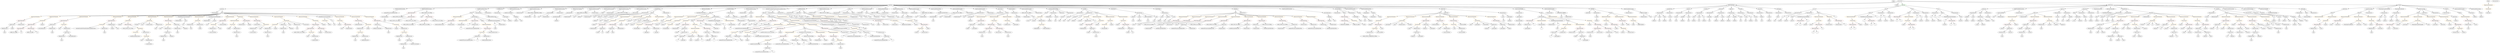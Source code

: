 strict digraph {
	graph [bb="0,0,39228,972"];
	node [label="\N"];
	Enter	[height=0.5,
		pos="29721,954",
		width=0.83628];
	ElementaryTypeName_bool_2	[color=black,
		height=0.5,
		label=bool,
		pos="26421,594",
		width=0.76697];
	ExpressionStatement_Unnamed_26	[color=orange,
		height=0.5,
		label=ExpressionStatement,
		pos="18528,666",
		width=2.458];
	BinaryOperation_Unnamed_30	[color=brown,
		height=0.5,
		label=BinaryOperation,
		pos="18426,594",
		width=1.9867];
	ExpressionStatement_Unnamed_26 -> BinaryOperation_Unnamed_30	[pos="e,18450,611.39 18504,648.23 18490,639.08 18474,627.61 18459,617.66"];
	Identifier_DATE_ICO_END_1	[color=black,
		height=0.5,
		label=DATE_ICO_END,
		pos="475.03,378",
		width=2.2224];
	Identifier_msg_21	[color=black,
		height=0.5,
		label=msg,
		pos="969.03,234",
		width=0.75];
	BinaryOperation_Unnamed_36	[color=brown,
		height=0.5,
		label=BinaryOperation,
		pos="20806,594",
		width=1.9867];
	MemberAccess_Unnamed_19	[color=black,
		height=0.5,
		label=MemberAccess,
		pos="20866,522",
		width=1.9174];
	BinaryOperation_Unnamed_36 -> MemberAccess_Unnamed_19	[pos="e,20852,539.79 20821,576.05 20828,567.71 20836,557.49 20844,548.25"];
	NumberLiteral_Unnamed_37	[color=black,
		height=0.5,
		label=NumberLiteral,
		pos="21017,522",
		width=1.765];
	BinaryOperation_Unnamed_36 -> NumberLiteral_Unnamed_37	[pos="e,20977,536.29 20848,579.09 20882,567.81 20930,551.89 20966,539.88"];
	FunctionCall_Unnamed_5	[color=orange,
		height=0.5,
		label=FunctionCall,
		pos="37263,594",
		width=1.6125];
	Identifier_require_3	[color=black,
		height=0.5,
		label=require,
		pos="37263,522",
		width=1.0026];
	FunctionCall_Unnamed_5 -> Identifier_require_3	[pos="e,37263,540.1 37263,575.7 37263,568.41 37263,559.73 37263,551.54"];
	BinaryOperation_Unnamed_5	[color=brown,
		height=0.5,
		label=BinaryOperation,
		pos="37389,522",
		width=1.9867];
	FunctionCall_Unnamed_5 -> BinaryOperation_Unnamed_5	[pos="e,37360,538.89 37290,577.81 37308,568.06 37331,555.26 37350,544.48"];
	MemberAccess_Unnamed_11	[color=black,
		height=0.5,
		label=MemberAccess,
		pos="32159,522",
		width=1.9174];
	Identifier_msg_9	[color=black,
		height=0.5,
		label=msg,
		pos="32159,450",
		width=0.75];
	MemberAccess_Unnamed_11 -> Identifier_msg_9	[pos="e,32159,468.1 32159,503.7 32159,496.41 32159,487.73 32159,479.54"];
	ElementaryTypeName_uint8_2	[color=black,
		height=0.5,
		label=uint8,
		pos="13594,450",
		width=0.7947];
	VariableDeclaration_icoCoinsReceived	[color=black,
		height=0.5,
		label=icoCoinsReceived,
		pos="20259,738",
		width=2.1808];
	Mapping_Unnamed_4	[color=black,
		height=0.5,
		label=Mapping,
		pos="20935,666",
		width=1.2105];
	VariableDeclaration_icoCoinsReceived -> Mapping_Unnamed_4	[pos="e,20893,671.33 20329,729.71 20465,715.63 20761,685 20882,672.49"];
	FunctionCall_Unnamed_43	[color=orange,
		height=0.5,
		label=FunctionCall,
		pos="5148,594",
		width=1.6125];
	Identifier_atNow_1	[color=black,
		height=0.5,
		label=atNow,
		pos="5194,522",
		width=0.97489];
	FunctionCall_Unnamed_43 -> Identifier_atNow_1	[pos="e,5183.3,539.31 5159.2,576.05 5164.6,567.85 5171.1,557.83 5177.1,548.71"];
	NumberLiteral_Unnamed_16	[color=black,
		height=0.5,
		label=NumberLiteral,
		pos="12658,738",
		width=1.765];
	Identifier_require_19	[color=black,
		height=0.5,
		label=require,
		pos="17465,522",
		width=1.0026];
	FunctionDefinition_buyCoins	[color=black,
		height=0.5,
		label=buyCoins,
		pos="3432,810",
		width=1.2937];
	ParameterList_Unnamed_57	[color=black,
		height=0.5,
		label=ParameterList,
		pos="3320,738",
		width=1.7095];
	FunctionDefinition_buyCoins -> ParameterList_Unnamed_57	[pos="e,3345.3,754.8 3408.3,794.15 3392.7,784.4 3372,771.48 3354.6,760.6"];
	Block_Unnamed_26	[color=black,
		height=0.5,
		label=Block,
		pos="3432,738",
		width=0.90558];
	FunctionDefinition_buyCoins -> Block_Unnamed_26	[pos="e,3432,756.1 3432,791.7 3432,784.41 3432,775.73 3432,767.54"];
	ParameterList_Unnamed_13	[color=black,
		height=0.5,
		label=ParameterList,
		pos="26809,738",
		width=1.7095];
	VariableDeclaration__from_2	[color=black,
		height=0.5,
		label=_from,
		pos="26708,666",
		width=0.93331];
	ParameterList_Unnamed_13 -> VariableDeclaration__from_2	[pos="e,26728,680.86 26786,720.94 26771,710.91 26753,697.92 26737,687.19"];
	VariableDeclaration__value	[color=black,
		height=0.5,
		label=_value,
		pos="26794,666",
		width=0.96103];
	ParameterList_Unnamed_13 -> VariableDeclaration__value	[pos="e,26798,684.1 26805,719.7 26804,712.32 26802,703.52 26800,695.25"];
	VariableDeclaration__to_2	[color=black,
		height=0.5,
		label=_to,
		pos="26874,666",
		width=0.75];
	ParameterList_Unnamed_13 -> VariableDeclaration__to_2	[pos="e,26860,681.57 26824,720.41 26833,711.28 26844,699.81 26853,689.85"];
	ExpressionStatement_Unnamed_93	[color=orange,
		height=0.5,
		label=ExpressionStatement,
		pos="10687,666",
		width=2.458];
	FunctionCall_Unnamed_86	[color=orange,
		height=0.5,
		label=FunctionCall,
		pos="10510,594",
		width=1.6125];
	ExpressionStatement_Unnamed_93 -> FunctionCall_Unnamed_86	[pos="e,10545,608.83 10648,649.46 10620,638.68 10584,624.28 10556,612.99"];
	Parameter__coins	[color=black,
		height=0.5,
		label=_coins,
		pos="23659,666",
		width=0.98875];
	ElementaryTypeName_uint_43	[color=black,
		height=0.5,
		label=uint,
		pos="23671,594",
		width=0.75];
	Parameter__coins -> ElementaryTypeName_uint_43	[pos="e,23668,612.1 23662,647.7 23663,640.32 23665,631.52 23666,623.25"];
	VariableDeclaration__balance_1	[color=black,
		height=0.5,
		label=_balance,
		pos="17730,666",
		width=1.2105];
	ElementaryTypeName_uint_39	[color=black,
		height=0.5,
		label=uint,
		pos="17730,594",
		width=0.75];
	VariableDeclaration__balance_1 -> ElementaryTypeName_uint_39	[pos="e,17730,612.1 17730,647.7 17730,640.41 17730,631.73 17730,623.54"];
	Identifier_isTransferable_2	[color=black,
		height=0.5,
		label=isTransferable,
		pos="10470,450",
		width=1.7511];
	ExpressionStatement_Unnamed_50	[color=orange,
		height=0.5,
		label=ExpressionStatement,
		pos="21915,666",
		width=2.458];
	FunctionCall_Unnamed_34	[color=orange,
		height=0.5,
		label=FunctionCall,
		pos="21753,594",
		width=1.6125];
	ExpressionStatement_Unnamed_50 -> FunctionCall_Unnamed_34	[pos="e,21786,609.23 21879,649.29 21854,638.73 21822,624.77 21796,613.65"];
	Identifier_msg_5	[color=black,
		height=0.5,
		label=msg,
		pos="35436,234",
		width=0.75];
	ElementaryTypeName_address_31	[color=black,
		height=0.5,
		label=address,
		pos="8158,594",
		width=1.0996];
	BinaryOperation_Unnamed_82	[color=brown,
		height=0.5,
		label=BinaryOperation,
		pos="12109,594",
		width=1.9867];
	Identifier_i_7	[color=black,
		height=0.5,
		label=i,
		pos="11951,522",
		width=0.75];
	BinaryOperation_Unnamed_82 -> Identifier_i_7	[pos="e,11973,533.36 12074,577.98 12049,567.53 12016,553.15 11987,540 11986,539.41 11984,538.8 11983,538.18"];
	MemberAccess_Unnamed_62	[color=black,
		height=0.5,
		label=MemberAccess,
		pos="12065,522",
		width=1.9174];
	BinaryOperation_Unnamed_82 -> MemberAccess_Unnamed_62	[pos="e,12076,539.79 12098,576.05 12093,568.06 12087,558.33 12082,549.4"];
	MemberAccess_Unnamed_12	[color=black,
		height=0.5,
		label=MemberAccess,
		pos="34573,378",
		width=1.9174];
	Identifier_msg_10	[color=black,
		height=0.5,
		label=msg,
		pos="34573,306",
		width=0.75];
	MemberAccess_Unnamed_12 -> Identifier_msg_10	[pos="e,34573,324.1 34573,359.7 34573,352.41 34573,343.73 34573,335.54"];
	BinaryOperation_Unnamed_6	[color=brown,
		height=0.5,
		label=BinaryOperation,
		pos="36747,594",
		width=1.9867];
	Identifier_owner_5	[color=black,
		height=0.5,
		label=owner,
		pos="36645,522",
		width=0.93331];
	BinaryOperation_Unnamed_6 -> Identifier_owner_5	[pos="e,36665,536.72 36723,576.59 36708,566.55 36690,553.63 36674,543"];
	Identifier_newOwner_3	[color=black,
		height=0.5,
		label=newOwner,
		pos="36747,522",
		width=1.4046];
	BinaryOperation_Unnamed_6 -> Identifier_newOwner_3	[pos="e,36747,540.1 36747,575.7 36747,568.41 36747,559.73 36747,551.54"];
	VariableDeclaration_coinsIssuedTotal	[color=black,
		height=0.5,
		label=coinsIssuedTotal,
		pos="31560,738",
		width=2.0699];
	ElementaryTypeName_uint_9	[color=black,
		height=0.5,
		label=uint,
		pos="31451,666",
		width=0.75];
	VariableDeclaration_coinsIssuedTotal -> ElementaryTypeName_uint_9	[pos="e,31470,679.21 31535,720.76 31518,710.16 31497,696.3 31480,685.31"];
	NumberLiteral_Unnamed_3	[color=black,
		height=0.5,
		label=NumberLiteral,
		pos="31560,666",
		width=1.765];
	VariableDeclaration_coinsIssuedTotal -> NumberLiteral_Unnamed_3	[pos="e,31560,684.1 31560,719.7 31560,712.41 31560,703.73 31560,695.54"];
	ParameterList_Unnamed_37	[color=black,
		height=0.5,
		label=ParameterList,
		pos="31121,738",
		width=1.7095];
	Parameter__spender_3	[color=black,
		height=0.5,
		label=_spender,
		pos="31019,666",
		width=1.2521];
	ParameterList_Unnamed_37 -> Parameter__spender_3	[pos="e,31041,682.03 31098,720.94 31084,711.25 31065,698.78 31050,688.27"];
	Parameter__owner_3	[color=black,
		height=0.5,
		label=_owner,
		pos="31121,666",
		width=1.0719];
	ParameterList_Unnamed_37 -> Parameter__owner_3	[pos="e,31121,684.1 31121,719.7 31121,712.41 31121,703.73 31121,695.54"];
	VariableDeclaration_wallet	[color=black,
		height=0.5,
		label=wallet,
		pos="9533,738",
		width=0.87786];
	ElementaryTypeName_address_29	[color=black,
		height=0.5,
		label=address,
		pos="9146,666",
		width=1.0996];
	VariableDeclaration_wallet -> ElementaryTypeName_address_29	[pos="e,9175.4,678.56 9509.3,725.62 9504,723.47 9498.4,721.44 9493,720 9363.7,685.48 9324.3,714.53 9194,684 9191.4,683.4 9188.8,682.7 \
9186.2,681.94"];
	Identifier__amount_3	[color=black,
		height=0.5,
		label=_amount,
		pos="35659,522",
		width=1.1967];
	Block_Unnamed_10	[color=black,
		height=0.5,
		label=Block,
		pos="32701,738",
		width=0.90558];
	IndexAccess_Unnamed	[color=black,
		height=0.5,
		label=IndexAccess,
		pos="32743,666",
		width=1.6402];
	Block_Unnamed_10 -> IndexAccess_Unnamed	[pos="e,32733,683.96 32711,720.41 32716,712.42 32722,702.64 32727,693.64"];
	ExpressionStatement_Unnamed_68	[color=orange,
		height=0.5,
		label=ExpressionStatement,
		pos="346.03,666",
		width=2.458];
	BinaryOperation_Unnamed_75	[color=brown,
		height=0.5,
		label=BinaryOperation,
		pos="330.03,594",
		width=1.9867];
	ExpressionStatement_Unnamed_68 -> BinaryOperation_Unnamed_75	[pos="e,333.94,612.1 342.07,647.7 340.39,640.32 338.38,631.52 336.48,623.25"];
	Identifier_balances_14	[color=black,
		height=0.5,
		label=balances,
		pos="23468,450",
		width=1.1828];
	NumberLiteral_Unnamed_57	[color=black,
		height=0.5,
		label=NumberLiteral,
		pos="11274,522",
		width=1.765];
	NumberLiteral_Unnamed_35	[color=black,
		height=0.5,
		label=NumberLiteral,
		pos="20194,450",
		width=1.765];
	FunctionCall_Unnamed_74	[color=orange,
		height=0.5,
		label=FunctionCall,
		pos="17263,522",
		width=1.6125];
	Identifier_isTransferable	[color=black,
		height=0.5,
		label=isTransferable,
		pos="17263,450",
		width=1.7511];
	FunctionCall_Unnamed_74 -> Identifier_isTransferable	[pos="e,17263,468.1 17263,503.7 17263,496.41 17263,487.73 17263,479.54"];
	Identifier_msg_11	[color=black,
		height=0.5,
		label=msg,
		pos="32864,378",
		width=0.75];
	Identifier_require_12	[color=black,
		height=0.5,
		label=require,
		pos="21627,522",
		width=1.0026];
	Identifier_icoCoinsReceived	[color=black,
		height=0.5,
		label=icoCoinsReceived,
		pos="650.03,450",
		width=2.1808];
	VariableDeclaration_i_2	[color=black,
		height=0.5,
		label=i,
		pos="13304,522",
		width=0.75];
	VariableDeclaration_i_2 -> ElementaryTypeName_uint8_2	[pos="e,13572,461.87 13325,510.11 13330,507.82 13335,505.61 13340,504 13433,474.94 13463,496.1 13556,468 13558,467.44 13560,466.81 13562,\
466.13"];
	ParameterList_Unnamed_5	[color=black,
		height=0.5,
		label=ParameterList,
		pos="28349,738",
		width=1.7095];
	Parameter_b	[color=black,
		height=0.5,
		label=b,
		pos="28140,666",
		width=0.75];
	ParameterList_Unnamed_5 -> Parameter_b	[pos="e,28163,675.62 28308,724.06 28275,713.54 28228,698.16 28187,684 28183,682.55 28178,680.99 28174,679.44"];
	Parameter_a	[color=black,
		height=0.5,
		label=a,
		pos="28223,666",
		width=0.75];
	ParameterList_Unnamed_5 -> Parameter_a	[pos="e,28243,678.2 28321,721.64 28301,710.41 28274,695.21 28253,683.69"];
	IndexAccess_Unnamed_12	[color=black,
		height=0.5,
		label=IndexAccess,
		pos="33432,522",
		width=1.6402];
	Identifier__from_2	[color=black,
		height=0.5,
		label=_from,
		pos="33381,450",
		width=0.93331];
	IndexAccess_Unnamed_12 -> Identifier__from_2	[pos="e,33393,467.31 33420,504.05 33414,495.77 33406,485.62 33400,476.42"];
	Identifier_balances_8	[color=black,
		height=0.5,
		label=balances,
		pos="33475,450",
		width=1.1828];
	IndexAccess_Unnamed_12 -> Identifier_balances_8	[pos="e,33465,467.79 33442,504.05 33447,496.06 33453,486.33 33459,477.4"];
	Identifier_a_4	[color=black,
		height=0.5,
		label=a,
		pos="30114,450",
		width=0.75];
	BinaryOperation_Unnamed_20	[color=brown,
		height=0.5,
		label=BinaryOperation,
		pos="32029,594",
		width=1.9867];
	IndexAccess_Unnamed_7	[color=black,
		height=0.5,
		label=IndexAccess,
		pos="31909,522",
		width=1.6402];
	BinaryOperation_Unnamed_20 -> IndexAccess_Unnamed_7	[pos="e,31936,538.5 32001,576.94 31985,567.25 31963,554.78 31945,544.27"];
	Identifier__amount_5	[color=black,
		height=0.5,
		label=_amount,
		pos="32029,522",
		width=1.1967];
	BinaryOperation_Unnamed_20 -> Identifier__amount_5	[pos="e,32029,540.1 32029,575.7 32029,568.41 32029,559.73 32029,551.54"];
	ExpressionStatement_Unnamed_23	[color=orange,
		height=0.5,
		label=ExpressionStatement,
		pos="33459,666",
		width=2.458];
	BinaryOperation_Unnamed_24	[color=brown,
		height=0.5,
		label=BinaryOperation,
		pos="33427,594",
		width=1.9867];
	ExpressionStatement_Unnamed_23 -> BinaryOperation_Unnamed_24	[pos="e,33435,612.1 33451,647.7 33448,640.07 33443,630.92 33440,622.4"];
	MemberAccess_Unnamed_36	[color=black,
		height=0.5,
		label=MemberAccess,
		pos="2565,306",
		width=1.9174];
	Identifier_msg_19	[color=black,
		height=0.5,
		label=msg,
		pos="2565,234",
		width=0.75];
	MemberAccess_Unnamed_36 -> Identifier_msg_19	[pos="e,2565,252.1 2565,287.7 2565,280.41 2565,271.73 2565,263.54"];
	Identifier_COIN_SUPPLY_ICO_TOTAL	[color=black,
		height=0.5,
		label=COIN_SUPPLY_ICO_TOTAL,
		pos="2021,450",
		width=3.6362];
	Identifier_assert	[color=black,
		height=0.5,
		label=assert,
		pos="28579,522",
		width=0.89172];
	Parameter__spender	[color=black,
		height=0.5,
		label=_spender,
		pos="26524,666",
		width=1.2521];
	ElementaryTypeName_address_16	[color=black,
		height=0.5,
		label=address,
		pos="26524,594",
		width=1.0996];
	Parameter__spender -> ElementaryTypeName_address_16	[pos="e,26524,612.1 26524,647.7 26524,640.41 26524,631.73 26524,623.54"];
	Identifier_numberOfCoinsAvailableInIcoTier_3	[color=black,
		height=0.5,
		label=numberOfCoinsAvailableInIcoTier,
		pos="18499,450",
		width=3.8718];
	ExpressionStatement_Unnamed_44	[color=orange,
		height=0.5,
		label=ExpressionStatement,
		pos="25324,666",
		width=2.458];
	FunctionCall_Unnamed_28	[color=orange,
		height=0.5,
		label=FunctionCall,
		pos="25324,594",
		width=1.6125];
	ExpressionStatement_Unnamed_44 -> FunctionCall_Unnamed_28	[pos="e,25324,612.1 25324,647.7 25324,640.41 25324,631.73 25324,623.54"];
	Identifier_coins_4	[color=black,
		height=0.5,
		label=coins,
		pos="2512,450",
		width=0.85014];
	NumberLiteral_Unnamed_17	[color=black,
		height=0.5,
		label=NumberLiteral,
		pos="9267,666",
		width=1.765];
	ExpressionStatement_Unnamed_57	[color=orange,
		height=0.5,
		label=ExpressionStatement,
		pos="1112,666",
		width=2.458];
	FunctionCall_Unnamed_44	[color=orange,
		height=0.5,
		label=FunctionCall,
		pos="657.03,594",
		width=1.6125];
	ExpressionStatement_Unnamed_57 -> FunctionCall_Unnamed_44	[pos="e,708.05,602.85 1042.9,654.37 954.86,640.82 803.95,617.6 719.29,604.58"];
	Identifier_COIN_COST_ICO_TIER_3	[color=black,
		height=0.5,
		label=COIN_COST_ICO_TIER_3,
		pos="17967,522",
		width=3.3451];
	Block_Unnamed_7	[color=black,
		height=0.5,
		label=Block,
		pos="30092,738",
		width=0.90558];
	BinaryOperation_Unnamed_13	[color=brown,
		height=0.5,
		label=BinaryOperation,
		pos="29914,666",
		width=1.9867];
	Block_Unnamed_7 -> BinaryOperation_Unnamed_13	[pos="e,29951,681.71 30066,726.82 30039,716.11 29995,699.01 29962,685.84"];
	ExpressionStatement_Unnamed_11	[color=orange,
		height=0.5,
		label=ExpressionStatement,
		pos="30092,666",
		width=2.458];
	Block_Unnamed_7 -> ExpressionStatement_Unnamed_11	[pos="e,30092,684.1 30092,719.7 30092,712.41 30092,703.73 30092,695.54"];
	FunctionDefinition_transferFrom	[color=black,
		height=0.5,
		label=transferFrom,
		pos="26323,810",
		width=1.6402];
	ParameterList_Unnamed_21	[color=black,
		height=0.5,
		label=ParameterList,
		pos="26163,738",
		width=1.7095];
	FunctionDefinition_transferFrom -> ParameterList_Unnamed_21	[pos="e,26196,753.56 26290,794.67 26266,784.12 26233,769.67 26207,758.14"];
	ParameterList_Unnamed_22	[color=black,
		height=0.5,
		label=ParameterList,
		pos="26323,738",
		width=1.7095];
	FunctionDefinition_transferFrom -> ParameterList_Unnamed_22	[pos="e,26323,756.1 26323,791.7 26323,784.41 26323,775.73 26323,767.54"];
	ExpressionStatement_Unnamed_74	[color=orange,
		height=0.5,
		label=ExpressionStatement,
		pos="7342,594",
		width=2.458];
	UnaryOperation_Unnamed_1	[color=black,
		height=0.5,
		label=UnaryOperation,
		pos="7312,522",
		width=1.9452];
	ExpressionStatement_Unnamed_74 -> UnaryOperation_Unnamed_1	[pos="e,7319.4,540.1 7334.6,575.7 7331.4,568.15 7327.5,559.12 7323.9,550.68"];
	Identifier_calculateCoinsPerWeiAndUpdateAvailableIcoCoins	[color=black,
		height=0.5,
		label=calculateCoinsPerWeiAndUpdateAvailableIcoCoins,
		pos="1342,450",
		width=5.646];
	Parameter_balance_1	[color=black,
		height=0.5,
		label=balance,
		pos="32859,666",
		width=1.0719];
	ElementaryTypeName_uint_13	[color=black,
		height=0.5,
		label=uint,
		pos="32869,594",
		width=0.75];
	Parameter_balance_1 -> ElementaryTypeName_uint_13	[pos="e,32867,612.1 32861,647.7 32863,640.32 32864,631.52 32865,623.25"];
	BinaryOperation_Unnamed_78	[color=brown,
		height=0.5,
		label=BinaryOperation,
		pos="7520,594",
		width=1.9867];
	Identifier_i_4	[color=black,
		height=0.5,
		label=i,
		pos="7427,522",
		width=0.75];
	BinaryOperation_Unnamed_78 -> Identifier_i_4	[pos="e,7444.6,536.2 7498,576.41 7484.7,566.42 7467.7,553.64 7453.7,543.09"];
	MemberAccess_Unnamed_60	[color=black,
		height=0.5,
		label=MemberAccess,
		pos="7541,522",
		width=1.9174];
	BinaryOperation_Unnamed_78 -> MemberAccess_Unnamed_60	[pos="e,7535.9,540.1 7525.2,575.7 7527.5,568.24 7530.1,559.32 7532.6,550.97"];
	Parameter__to_2	[color=black,
		height=0.5,
		label=_to,
		pos="35739,666",
		width=0.75];
	ElementaryTypeName_address_23	[color=black,
		height=0.5,
		label=address,
		pos="35744,594",
		width=1.0996];
	Parameter__to_2 -> ElementaryTypeName_address_23	[pos="e,35743,612.1 35740,647.7 35741,640.41 35741,631.73 35742,623.54"];
	FunctionCall_Unnamed_18	[color=orange,
		height=0.5,
		label=FunctionCall,
		pos="33567,522",
		width=1.6125];
	MemberAccess_Unnamed_13	[color=black,
		height=0.5,
		label=MemberAccess,
		pos="33605,450",
		width=1.9174];
	FunctionCall_Unnamed_18 -> MemberAccess_Unnamed_13	[pos="e,33596,468.28 33576,504.05 33580,496.35 33585,487.03 33590,478.36"];
	Identifier__amount_9	[color=black,
		height=0.5,
		label=_amount,
		pos="33735,450",
		width=1.1967];
	FunctionCall_Unnamed_18 -> Identifier__amount_9	[pos="e,33705,463.45 33601,507 33628,495.72 33666,479.81 33695,467.83"];
	BinaryOperation_Unnamed_57	[color=brown,
		height=0.5,
		label=BinaryOperation,
		pos="22936,594",
		width=1.9867];
	FunctionCall_Unnamed_37	[color=orange,
		height=0.5,
		label=FunctionCall,
		pos="22936,522",
		width=1.6125];
	BinaryOperation_Unnamed_57 -> FunctionCall_Unnamed_37	[pos="e,22936,540.1 22936,575.7 22936,568.41 22936,559.73 22936,551.54"];
	Identifier_coinsIssuedMkt_1	[color=black,
		height=0.5,
		label=coinsIssuedMkt,
		pos="23082,522",
		width=1.9452];
	BinaryOperation_Unnamed_57 -> Identifier_coinsIssuedMkt_1	[pos="e,23050,538.45 22968,577.64 22989,567.55 23017,554.25 23040,543.29"];
	ParameterList_Unnamed_7	[color=black,
		height=0.5,
		label=ParameterList,
		pos="30515,738",
		width=1.7095];
	Parameter_a_1	[color=black,
		height=0.5,
		label=a,
		pos="30449,666",
		width=0.75];
	ParameterList_Unnamed_7 -> Parameter_a_1	[pos="e,30463,681.57 30499,720.41 30491,711.28 30480,699.81 30471,689.85"];
	Parameter_b_1	[color=black,
		height=0.5,
		label=b,
		pos="30521,666",
		width=0.75];
	ParameterList_Unnamed_7 -> Parameter_b_1	[pos="e,30520,684.1 30517,719.7 30517,712.41 30518,703.73 30519,695.54"];
	Parameter__from_2	[color=black,
		height=0.5,
		label=_from,
		pos="9552,666",
		width=0.93331];
	ElementaryTypeName_address_48	[color=black,
		height=0.5,
		label=address,
		pos="9330,594",
		width=1.0996];
	Parameter__from_2 -> ElementaryTypeName_address_48	[pos="e,9360.5,605.92 9526.4,654.09 9521.1,651.96 9515.4,649.82 9510,648 9452.8,628.64 9436.7,629.91 9379,612 9376.5,611.21 9373.9,610.38 \
9371.3,609.52"];
	Parameter__to_1	[color=black,
		height=0.5,
		label=_to,
		pos="26065,666",
		width=0.75];
	ElementaryTypeName_address_15	[color=black,
		height=0.5,
		label=address,
		pos="26060,594",
		width=1.0996];
	Parameter__to_1 -> ElementaryTypeName_address_15	[pos="e,26061,612.1 26064,647.7 26063,640.41 26063,631.73 26062,623.54"];
	Identifier__amount_10	[color=black,
		height=0.5,
		label=_amount,
		pos="33130,450",
		width=1.1967];
	Identifier_Transfer_3	[color=black,
		height=0.5,
		label=Transfer,
		pos="2142,522",
		width=1.1689];
	BinaryOperation_Unnamed_33	[color=brown,
		height=0.5,
		label=BinaryOperation,
		pos="19215,594",
		width=1.9867];
	Identifier_COIN_SUPPLY_ICO_TIER_1_2	[color=black,
		height=0.5,
		label=COIN_SUPPLY_ICO_TIER_1,
		pos="19008,522",
		width=3.6223];
	BinaryOperation_Unnamed_33 -> Identifier_COIN_SUPPLY_ICO_TIER_1_2	[pos="e,19056,539.18 19174,579 19143,568.63 19101,554.36 19067,542.82"];
	IndexAccess_Unnamed_22	[color=black,
		height=0.5,
		label=IndexAccess,
		pos="19215,522",
		width=1.6402];
	BinaryOperation_Unnamed_33 -> IndexAccess_Unnamed_22	[pos="e,19215,540.1 19215,575.7 19215,568.41 19215,559.73 19215,551.54"];
	ElementaryTypeName_uint_44	[color=black,
		height=0.5,
		label=uint,
		pos="16499,594",
		width=0.75];
	StateVariableDeclaration_Unnamed_24	[color=black,
		height=0.5,
		label=StateVariableDeclaration,
		pos="6384,810",
		width=2.8184];
	VariableDeclaration_numberOfCoinsAvailableInIcoTier	[color=black,
		height=0.5,
		label=numberOfCoinsAvailableInIcoTier,
		pos="6163,738",
		width=3.8718];
	StateVariableDeclaration_Unnamed_24 -> VariableDeclaration_numberOfCoinsAvailableInIcoTier	[pos="e,6213.8,755.09 6335.8,793.72 6303.1,783.37 6259.6,769.6 6224.5,758.46"];
	VariableDeclaration_COIN_COST_ICO_TIER_2	[color=black,
		height=0.5,
		label=COIN_COST_ICO_TIER_2,
		pos="16084,738",
		width=3.3451];
	NumberLiteral_Unnamed_13	[color=black,
		height=0.5,
		label=NumberLiteral,
		pos="16069,666",
		width=1.765];
	VariableDeclaration_COIN_COST_ICO_TIER_2 -> NumberLiteral_Unnamed_13	[pos="e,16073,684.1 16080,719.7 16079,712.32 16077,703.52 16075,695.25"];
	ElementaryTypeName_uint_21	[color=black,
		height=0.5,
		label=uint,
		pos="16178,666",
		width=0.75];
	VariableDeclaration_COIN_COST_ICO_TIER_2 -> ElementaryTypeName_uint_21	[pos="e,16160,680.06 16107,720.05 16120,710.06 16137,697.36 16151,686.89"];
	IndexAccess_Unnamed_4	[color=black,
		height=0.5,
		label=IndexAccess,
		pos="34883,522",
		width=1.6402];
	Identifier_balances_4	[color=black,
		height=0.5,
		label=balances,
		pos="34799,450",
		width=1.1828];
	IndexAccess_Unnamed_4 -> Identifier_balances_4	[pos="e,34818,466.43 34864,504.76 34852,495.56 34839,483.9 34826,473.79"];
	Identifier__to	[color=black,
		height=0.5,
		label=_to,
		pos="34887,450",
		width=0.75];
	IndexAccess_Unnamed_4 -> Identifier__to	[pos="e,34886,468.1 34884,503.7 34884,496.41 34885,487.73 34885,479.54"];
	Identifier__coins_1	[color=black,
		height=0.5,
		label=_coins,
		pos="22227,450",
		width=0.98875];
	VariableDeclaration__owner_2	[color=black,
		height=0.5,
		label=_owner,
		pos="17830,666",
		width=1.0719];
	ElementaryTypeName_address_37	[color=black,
		height=0.5,
		label=address,
		pos="17830,594",
		width=1.0996];
	VariableDeclaration__owner_2 -> ElementaryTypeName_address_37	[pos="e,17830,612.1 17830,647.7 17830,640.41 17830,631.73 17830,623.54"];
	MemberAccess_Unnamed_41	[color=black,
		height=0.5,
		label=MemberAccess,
		pos="3318,450",
		width=1.9174];
	Identifier_coinsIssuedTotal_4	[color=black,
		height=0.5,
		label=coinsIssuedTotal,
		pos="3318,378",
		width=2.0699];
	MemberAccess_Unnamed_41 -> Identifier_coinsIssuedTotal_4	[pos="e,3318,396.1 3318,431.7 3318,424.41 3318,415.73 3318,407.54"];
	ParameterList_Unnamed_53	[color=black,
		height=0.5,
		label=ParameterList,
		pos="12311,738",
		width=1.7095];
	Parameter__admin	[color=black,
		height=0.5,
		label=_admin,
		pos="12643,666",
		width=1.0581];
	ParameterList_Unnamed_53 -> Parameter__admin	[pos="e,12614,678.27 12356,725.46 12365,723.53 12373,721.63 12381,720 12476,700.55 12502,708.58 12596,684 12599,683.33 12601,682.58 12604,\
681.78"];
	Identifier_balances_10	[color=black,
		height=0.5,
		label=balances,
		pos="33883,450",
		width=1.1828];
	StateVariableDeclaration_Unnamed_18	[color=black,
		height=0.5,
		label=StateVariableDeclaration,
		pos="6775,810",
		width=2.8184];
	BinaryOperation_Unnamed_28	[color=brown,
		height=0.5,
		label=BinaryOperation,
		pos="6504,738",
		width=1.9867];
	StateVariableDeclaration_Unnamed_18 -> BinaryOperation_Unnamed_28	[pos="e,6552.5,751.52 6719.2,794.58 6673.8,782.86 6610,766.36 6563.6,754.39"];
	VariableDeclaration_COIN_SUPPLY_ICO_TOTAL	[color=black,
		height=0.5,
		label=COIN_SUPPLY_ICO_TOTAL,
		pos="6775,738",
		width=3.6362];
	StateVariableDeclaration_Unnamed_18 -> VariableDeclaration_COIN_SUPPLY_ICO_TOTAL	[pos="e,6775,756.1 6775,791.7 6775,784.41 6775,775.73 6775,767.54"];
	FunctionCall_Unnamed_9	[color=orange,
		height=0.5,
		label=FunctionCall,
		pos="29225,594",
		width=1.6125];
	BinaryOperation_Unnamed_15	[color=brown,
		height=0.5,
		label=BinaryOperation,
		pos="29225,522",
		width=1.9867];
	FunctionCall_Unnamed_9 -> BinaryOperation_Unnamed_15	[pos="e,29225,540.1 29225,575.7 29225,568.41 29225,559.73 29225,551.54"];
	Identifier_assert_2	[color=black,
		height=0.5,
		label=assert,
		pos="29347,522",
		width=0.89172];
	FunctionCall_Unnamed_9 -> Identifier_assert_2	[pos="e,29325,535.52 29252,577.64 29271,566.88 29296,552.45 29315,541.13"];
	IndexAccess_Unnamed_57	[color=black,
		height=0.5,
		label=IndexAccess,
		pos="11100,378",
		width=1.6402];
	Identifier_locked_9	[color=black,
		height=0.5,
		label=locked,
		pos="11100,306",
		width=0.98875];
	IndexAccess_Unnamed_57 -> Identifier_locked_9	[pos="e,11100,324.1 11100,359.7 11100,352.41 11100,343.73 11100,335.54"];
	IndexAccess_Unnamed_58	[color=black,
		height=0.5,
		label=IndexAccess,
		pos="11213,306",
		width=1.6402];
	IndexAccess_Unnamed_57 -> IndexAccess_Unnamed_58	[pos="e,11188,322.66 11125,361.29 11141,351.65 11161,339.18 11178,328.62"];
	VariableDeclaration_ts	[color=black,
		height=0.5,
		label=ts,
		pos="5261,594",
		width=0.75];
	ElementaryTypeName_uint_45	[color=black,
		height=0.5,
		label=uint,
		pos="5274,522",
		width=0.75];
	VariableDeclaration_ts -> ElementaryTypeName_uint_45	[pos="e,5270.9,540.1 5264.2,575.7 5265.6,568.32 5267.2,559.52 5268.8,551.25"];
	Parameter__amount_4	[color=black,
		height=0.5,
		label=_amount,
		pos="9647,666",
		width=1.1967];
	ElementaryTypeName_uint_55	[color=black,
		height=0.5,
		label=uint,
		pos="9415,594",
		width=0.75];
	Parameter__amount_4 -> ElementaryTypeName_uint_55	[pos="e,9436.1,605.77 9614.4,653.94 9608,651.89 9601.3,649.81 9595,648 9531.6,629.74 9513.2,634.19 9451,612 9449.5,611.45 9447.9,610.85 \
9446.3,610.22"];
	FunctionCall_Unnamed_61	[color=orange,
		height=0.5,
		label=FunctionCall,
		pos="2345,594",
		width=1.6125];
	FunctionCall_Unnamed_61 -> Identifier_Transfer_3	[pos="e,2174.2,534.09 2307.3,580 2272.6,568.03 2221.2,550.29 2184.9,537.79"];
	Identifier_coins_8	[color=black,
		height=0.5,
		label=coins,
		pos="2233,522",
		width=0.85014];
	FunctionCall_Unnamed_61 -> Identifier_coins_8	[pos="e,2253.3,535.69 2320.2,577.46 2303.3,566.91 2280.9,552.89 2263,541.72"];
	NumberLiteral_Unnamed_49	[color=black,
		height=0.5,
		label=NumberLiteral,
		pos="2345,522",
		width=1.765];
	FunctionCall_Unnamed_61 -> NumberLiteral_Unnamed_49	[pos="e,2345,540.1 2345,575.7 2345,568.41 2345,559.73 2345,551.54"];
	MemberAccess_Unnamed_51	[color=black,
		height=0.5,
		label=MemberAccess,
		pos="2496,522",
		width=1.9174];
	FunctionCall_Unnamed_61 -> MemberAccess_Unnamed_51	[pos="e,2463.2,538.21 2376.3,578.5 2398.4,568.24 2428.4,554.36 2452.8,543.05"];
	ExpressionStatement_Unnamed_9	[color=orange,
		height=0.5,
		label=ExpressionStatement,
		pos="36865,666",
		width=2.458];
	ExpressionStatement_Unnamed_9 -> BinaryOperation_Unnamed_6	[pos="e,36774,611.07 36837,648.59 36821,639.13 36801,627.12 36784,616.87"];
	ArrayTypeName_Unnamed_2	[color=black,
		height=0.5,
		label=ArrayTypeName,
		pos="23980,594",
		width=2.0145];
	ElementaryTypeName_address_40	[color=black,
		height=0.5,
		label=address,
		pos="23980,522",
		width=1.0996];
	ArrayTypeName_Unnamed_2 -> ElementaryTypeName_address_40	[pos="e,23980,540.1 23980,575.7 23980,568.41 23980,559.73 23980,551.54"];
	Identifier_atNow	[color=black,
		height=0.5,
		label=atNow,
		pos="21538,522",
		width=0.97489];
	ElementaryTypeName_address_43	[color=black,
		height=0.5,
		label=address,
		pos="13259,594",
		width=1.0996];
	Identifier_numberOfCoinsAvailableInIcoTier_5	[color=black,
		height=0.5,
		label=numberOfCoinsAvailableInIcoTier,
		pos="7388,234",
		width=3.8718];
	ElementaryTypeName_uint_8	[color=black,
		height=0.5,
		label=uint,
		pos="33061,738",
		width=0.75];
	MemberAccess_Unnamed_26	[color=black,
		height=0.5,
		label=MemberAccess,
		pos="22350,450",
		width=1.9174];
	IndexAccess_Unnamed_33	[color=black,
		height=0.5,
		label=IndexAccess,
		pos="22350,378",
		width=1.6402];
	MemberAccess_Unnamed_26 -> IndexAccess_Unnamed_33	[pos="e,22350,396.1 22350,431.7 22350,424.41 22350,415.73 22350,407.54"];
	Parameter__newOwner	[color=black,
		height=0.5,
		label=_newOwner,
		pos="38536,666",
		width=1.5432];
	ElementaryTypeName_address_6	[color=black,
		height=0.5,
		label=address,
		pos="38568,594",
		width=1.0996];
	Parameter__newOwner -> ElementaryTypeName_address_6	[pos="e,38560,612.1 38544,647.7 38547,640.07 38552,630.92 38556,622.4"];
	ElementaryTypeName_address_9	[color=black,
		height=0.5,
		label=address,
		pos="26878,594",
		width=1.0996];
	ExpressionStatement_Unnamed_43	[color=orange,
		height=0.5,
		label=ExpressionStatement,
		pos="24730,522",
		width=2.458];
	FunctionCall_Unnamed_27	[color=orange,
		height=0.5,
		label=FunctionCall,
		pos="24677,450",
		width=1.6125];
	ExpressionStatement_Unnamed_43 -> FunctionCall_Unnamed_27	[pos="e,24690,467.79 24717,504.05 24711,495.89 24703,485.91 24697,476.82"];
	ContractDefinition_krypteum	[color=black,
		height=0.5,
		label=krypteum,
		pos="13906,882",
		width=1.266];
	ContractDefinition_krypteum -> FunctionDefinition_buyCoins	[pos="e,3478.8,811.31 13860,880.69 13145,875.91 4293.4,816.76 3490.3,811.39"];
	ContractDefinition_krypteum -> StateVariableDeclaration_Unnamed_24	[pos="e,6476.4,817.82 13860,881 13320,881 8188.1,879.61 6665,828 6606.3,826.01 6540.8,822.14 6487.8,818.6"];
	ContractDefinition_krypteum -> StateVariableDeclaration_Unnamed_18	[pos="e,6874.8,813.68 13860,880.87 13437,879.58 10177,868.59 7534,828 7303.6,824.46 7034,817.83 6886.1,813.98"];
	FunctionDefinition_sumOfAvailableIcoCoins	[color=black,
		height=0.5,
		label=sumOfAvailableIcoCoins,
		pos="7647,810",
		width=2.9016];
	ContractDefinition_krypteum -> FunctionDefinition_sumOfAvailableIcoCoins	[pos="e,7733,820.49 13860,880.84 13337,878.93 8467.9,860.35 7830,828 7802.2,826.59 7772,824.15 7744.3,821.57"];
	EventDefinition_LockRemoved	[color=black,
		height=0.5,
		label=LockRemoved,
		pos="7905,810",
		width=1.8343];
	ContractDefinition_krypteum -> EventDefinition_LockRemoved	[pos="e,7964.1,818.49 13860,880.85 13347,879.11 8680.9,862.41 8069,828 8038.2,826.27 8004.3,822.99 7975.4,819.76"];
	StateVariableDeclaration_Unnamed_26	[color=black,
		height=0.5,
		label=StateVariableDeclaration,
		pos="8179,810",
		width=2.8184];
	ContractDefinition_krypteum -> StateVariableDeclaration_Unnamed_26	[pos="e,8259.5,821.3 13860,880.84 13359,879.07 8918,862.45 8335,828 8314.2,826.77 8291.8,824.75 8270.7,822.52"];
	StateVariableDeclaration_Unnamed_19	[color=black,
		height=0.5,
		label=StateVariableDeclaration,
		pos="8445,810",
		width=2.8184];
	ContractDefinition_krypteum -> StateVariableDeclaration_Unnamed_19	[pos="e,8538.2,817.4 13860,880.82 13414,879.07 9819.4,863.94 8745,828 8680,825.83 8607.2,821.74 8549.5,818.11"];
	StateVariableDeclaration_Unnamed_22	[color=black,
		height=0.5,
		label=StateVariableDeclaration,
		pos="8855,810",
		width=2.8184];
	ContractDefinition_krypteum -> StateVariableDeclaration_Unnamed_22	[pos="e,8938.7,820.46 13860,881.04 13427,881.31 10044,881.7 9033,828 9006,826.57 8976.8,824.14 8950,821.57"];
	EventDefinition_AdministratorUpdated	[color=black,
		height=0.5,
		label=AdministratorUpdated,
		pos="9135,810",
		width=2.5966];
	ContractDefinition_krypteum -> EventDefinition_AdministratorUpdated	[pos="e,9213.3,820.14 13860,881.02 13440,881.13 10260,880.18 9308,828 9280.9,826.51 9251.4,823.96 9224.6,821.29"];
	StateVariableDeclaration_Unnamed_16	[color=black,
		height=0.5,
		label=StateVariableDeclaration,
		pos="9418,810",
		width=2.8184];
	ContractDefinition_krypteum -> StateVariableDeclaration_Unnamed_16	[pos="e,9488.6,823.32 13860,880.84 13422,879.21 9982.8,865.31 9529,828 9519.6,827.22 9509.8,826.13 9500,824.87"];
	StateVariableDeclaration_Unnamed_8	[color=black,
		height=0.5,
		label=StateVariableDeclaration,
		pos="9639,810",
		width=2.8184];
	ContractDefinition_krypteum -> StateVariableDeclaration_Unnamed_8	[pos="e,9709.6,823.32 13860,880.8 13435,878.93 10180,863.5 9750,828 9740.6,827.22 9730.8,826.13 9721,824.87"];
	StateVariableDeclaration_Unnamed_15	[color=black,
		height=0.5,
		label=StateVariableDeclaration,
		pos="9860,810",
		width=2.8184];
	ContractDefinition_krypteum -> StateVariableDeclaration_Unnamed_15	[pos="e,9937.6,821.93 13860,881.06 13477,881.43 10803,882.07 10000,828 9983.4,826.88 9965.7,825.15 9948.7,823.22"];
	StateVariableDeclaration_Unnamed_9	[color=black,
		height=0.5,
		label=StateVariableDeclaration,
		pos="10110,810",
		width=2.8184];
	ContractDefinition_krypteum -> StateVariableDeclaration_Unnamed_9	[pos="e,10201,818.33 13860,881.23 13555,882.58 11793,887.4 10360,828 10311,825.98 10257,822.48 10212,819.17"];
	FunctionDefinition_transferFrom_2	[color=black,
		height=0.5,
		label=transferFrom,
		pos="10428,810",
		width=1.6402];
	ContractDefinition_krypteum -> FunctionDefinition_transferFrom_2	[pos="e,10486,812.98 13860,880.37 13589,876.57 12161,856.04 10996,828 10816,823.68 10605,816.9 10498,813.35"];
	InheritanceSpecifier_Unnamed_2	[color=black,
		height=0.5,
		label=InheritanceSpecifier,
		pos="11089,810",
		width=2.3333];
	ContractDefinition_krypteum -> InheritanceSpecifier_Unnamed_2	[pos="e,11168,816.26 13860,880.64 13610,878.57 12388,866.79 11389,828 11319,825.27 11239,820.68 11180,816.97"];
	FunctionDefinition_transferMultiple	[color=black,
		height=0.5,
		label=transferMultiple,
		pos="11467,810",
		width=1.9036];
	ContractDefinition_krypteum -> FunctionDefinition_transferMultiple	[pos="e,11530,817.21 13860,880.92 13628,880.29 12551,874.85 11672,828 11629,825.69 11580,821.74 11541,818.23"];
	StateVariableDeclaration_Unnamed_7	[color=black,
		height=0.5,
		label=StateVariableDeclaration,
		pos="11782,810",
		width=2.8184];
	ContractDefinition_krypteum -> StateVariableDeclaration_Unnamed_7	[pos="e,11861,821.65 13860,881.31 13643,882.45 12698,883.8 11926,828 11909,826.74 11890,824.92 11872,822.94"];
	FunctionDefinition_calculateCoinsPerWeiAndUpdateAvailableIcoCoins	[color=black,
		height=0.5,
		label=calculateCoinsPerWeiAndUpdateAvailableIcoCoins,
		pos="12138,810",
		width=5.646];
	ContractDefinition_krypteum -> FunctionDefinition_calculateCoinsPerWeiAndUpdateAvailableIcoCoins	[pos="e,12297,821.56 13860,879.82 13678,875.03 12983,855.85 12412,828 12378,826.36 12342,824.32 12308,822.24"];
	FunctionDefinition_setAdministrator	[color=black,
		height=0.5,
		label=setAdministrator,
		pos="12493,810",
		width=2.0006];
	ContractDefinition_krypteum -> FunctionDefinition_setAdministrator	[pos="e,12562,815.92 13861,879.25 13705,873.19 13182,852.19 12750,828 12691,824.68 12624,820.22 12573,816.7"];
	StateVariableDeclaration_Unnamed_14	[color=black,
		height=0.5,
		label=StateVariableDeclaration,
		pos="12860,810",
		width=2.8184];
	ContractDefinition_krypteum -> StateVariableDeclaration_Unnamed_14	[pos="e,12954,817.27 13861,877.99 13706,867.6 13189,833.03 12965,818.04"];
	FunctionDefinition_atNow	[color=black,
		height=0.5,
		label=atNow,
		pos="13257,810",
		width=0.97489];
	ContractDefinition_krypteum -> FunctionDefinition_atNow	[pos="e,13291,814.86 13862,876.38 13776,867.25 13577,846.2 13410,828 13374,824.06 13333,819.5 13302,816.1"];
	StateVariableDeclaration_Unnamed_5	[color=black,
		height=0.5,
		label=StateVariableDeclaration,
		pos="13520,810",
		width=2.8184];
	ContractDefinition_krypteum -> StateVariableDeclaration_Unnamed_5	[pos="e,13589,823.52 13865,873.58 13802,862.18 13681,840.18 13600,825.53"];
	StateVariableDeclaration_Unnamed_10	[color=black,
		height=0.5,
		label=StateVariableDeclaration,
		pos="13796,810",
		width=2.8184];
	ContractDefinition_krypteum -> StateVariableDeclaration_Unnamed_10	[pos="e,13822,827.79 13883,866.15 13868,856.76 13849,844.43 13832,833.81"];
	StateVariableDeclaration_Unnamed_23	[color=black,
		height=0.5,
		label=StateVariableDeclaration,
		pos="14017,810",
		width=2.8184];
	ContractDefinition_krypteum -> StateVariableDeclaration_Unnamed_23	[pos="e,13990,827.79 13930,866.15 13944,856.76 13964,844.43 13981,833.81"];
	StateVariableDeclaration_Unnamed_17	[color=black,
		height=0.5,
		label=StateVariableDeclaration,
		pos="14277,810",
		width=2.8184];
	ContractDefinition_krypteum -> StateVariableDeclaration_Unnamed_17	[pos="e,14209,823.76 13946,873.38 14007,862.01 14121,840.41 14198,825.85"];
	StateVariableDeclaration_Unnamed_25	[color=black,
		height=0.5,
		label=StateVariableDeclaration,
		pos="14624,810",
		width=2.8184];
	ContractDefinition_krypteum -> StateVariableDeclaration_Unnamed_25	[pos="e,14537,819.51 13950,876.7 14064,865.64 14368,835.99 14526,820.59"];
	StateVariableDeclaration_Unnamed_12	[color=black,
		height=0.5,
		label=StateVariableDeclaration,
		pos="14999,810",
		width=2.8184];
	ContractDefinition_krypteum -> StateVariableDeclaration_Unnamed_12	[pos="e,14905,817.04 13951,878.13 14075,870.17 14435,847.16 14734,828 14787,824.64 14845,820.89 14893,817.78"];
	StateVariableDeclaration_Unnamed_21	[color=black,
		height=0.5,
		label=StateVariableDeclaration,
		pos="15359,810",
		width=2.8184];
	ContractDefinition_krypteum -> StateVariableDeclaration_Unnamed_21	[pos="e,15267,817.8 13951,879.39 14110,873.67 14658,853.29 15109,828 15157,825.3 15211,821.75 15255,818.6"];
	FunctionDefinition_removeLock	[color=black,
		height=0.5,
		label=removeLock,
		pos="15660,810",
		width=1.5986];
	ContractDefinition_krypteum -> FunctionDefinition_removeLock	[pos="e,15606,816.59 13952,880.37 14140,877.57 14870,864.8 15469,828 15511,825.42 15558,821.24 15595,817.67"];
	EventDefinition_WalletUpdated	[color=black,
		height=0.5,
		label=WalletUpdated,
		pos="15843,810",
		width=1.8343];
	ContractDefinition_krypteum -> EventDefinition_WalletUpdated	[pos="e,15788,820.4 13952,880.39 14198,877.01 15367,859.53 15727,828 15743,826.58 15761,824.39 15777,822.04"];
	StateVariableDeclaration_Unnamed_13	[color=black,
		height=0.5,
		label=StateVariableDeclaration,
		pos="16084,810",
		width=2.8184];
	ContractDefinition_krypteum -> StateVariableDeclaration_Unnamed_13	[pos="e,16001,820.71 13952,881.08 14171,881.17 15132,878.52 15918,828 15941,826.5 15967,824.25 15990,821.88"];
	FunctionDefinition_transferAnyERC20Token	[color=black,
		height=0.5,
		label=transferAnyERC20Token,
		pos="16512,810",
		width=2.9293];
	ContractDefinition_krypteum -> FunctionDefinition_transferAnyERC20Token	[pos="e,16414,816.99 13952,880.46 14187,877.54 15291,862.58 16194,828 16264,825.34 16342,821.18 16403,817.64"];
	FunctionDefinition_transfer_2	[color=black,
		height=0.5,
		label=transfer,
		pos="16985,810",
		width=1.0719];
	ContractDefinition_krypteum -> FunctionDefinition_transfer_2	[pos="e,16947,813.18 13952,880.59 14213,878.12 15541,864.24 16626,828 16736,824.31 16866,817.6 16935,813.8"];
	EventDefinition_CoinsIssued	[color=black,
		height=0.5,
		label=CoinsIssued,
		pos="17430,810",
		width=1.5848];
	ContractDefinition_krypteum -> EventDefinition_CoinsIssued	[pos="e,17374,813.86 13952,880.67 14235,878.53 15777,865.54 17033,828 17149,824.54 17284,818.3 17363,814.42"];
	EventDefinition_CoinsMinted	[color=black,
		height=0.5,
		label=CoinsMinted,
		pos="17927,810",
		width=1.6264];
	ContractDefinition_krypteum -> EventDefinition_CoinsMinted	[pos="e,17870,813.72 13952,880.75 14257,879 16043,867.39 17496,828 17624,824.53 17773,818.12 17858,814.24"];
	FunctionDefinition_krypteum	[color=black,
		height=0.5,
		label=krypteum,
		pos="19308,810",
		width=1.266];
	ContractDefinition_krypteum -> FunctionDefinition_krypteum	[pos="e,19262,811.59 13952,880.41 14442,874.05 18707,818.79 19251,811.74"];
	StateVariableDeclaration_Unnamed_27	[color=black,
		height=0.5,
		label=StateVariableDeclaration,
		pos="19866,810",
		width=2.8184];
	ContractDefinition_krypteum -> StateVariableDeclaration_Unnamed_27	[pos="e,19768,815 13952,880.98 14340,880.69 17113,876.95 19363,828 19499,825.05 19655,819.41 19757,815.44"];
	FunctionDefinition_isTransferable	[color=black,
		height=0.5,
		label=isTransferable,
		pos="21097,810",
		width=1.7511];
	ContractDefinition_krypteum -> FunctionDefinition_isTransferable	[pos="e,21034,812.1 13952,880.71 14362,878.12 17462,858.04 19976,828 20370,823.29 20843,815.38 21023,812.29"];
	StateVariableDeclaration_Unnamed_28	[color=black,
		height=0.5,
		label=StateVariableDeclaration,
		pos="21291,810",
		width=2.8184];
	ContractDefinition_krypteum -> StateVariableDeclaration_Unnamed_28	[pos="e,21218,822.81 13952,881.03 14529,881.41 20404,883.86 21169,828 21181,827.12 21194,825.79 21206,824.27"];
	StateVariableDeclaration_Unnamed_6	[color=black,
		height=0.5,
		label=StateVariableDeclaration,
		pos="21533,810",
		width=2.8184];
	ContractDefinition_krypteum -> StateVariableDeclaration_Unnamed_6	[pos="e,21457,822.33 13952,881.02 14540,881.17 20610,881.5 21401,828 21416,827.01 21431,825.47 21446,823.71"];
	FunctionDefinition_grantCoins	[color=black,
		height=0.5,
		label=grantCoins,
		pos="22774,810",
		width=1.4184];
	ContractDefinition_krypteum -> FunctionDefinition_grantCoins	[pos="e,22723,811.92 13952,880.83 14421,879.06 18412,863.35 21643,828 22051,823.54 22541,815.13 22712,812.11"];
	FunctionDefinition_removeLockMultiple	[color=black,
		height=0.5,
		label=removeLockMultiple,
		pos="23980,810",
		width=2.4303];
	ContractDefinition_krypteum -> FunctionDefinition_removeLockMultiple	[pos="e,23893,812.55 13952,880.89 14460,879.58 19089,866.89 22834,828 23222,823.97 23684,816.22 23882,812.75"];
	StateVariableDeclaration_Unnamed_20	[color=black,
		height=0.5,
		label=StateVariableDeclaration,
		pos="24449,810",
		width=2.8184];
	ContractDefinition_krypteum -> StateVariableDeclaration_Unnamed_20	[pos="e,24354,816.41 13952,881.02 14598,881.26 21917,882.8 24076,828 24166,825.72 24268,820.92 24342,817.01"];
	FunctionDefinition_setWallet	[color=black,
		height=0.5,
		label=setWallet,
		pos="25115,810",
		width=1.2382];
	ContractDefinition_krypteum -> FunctionDefinition_setWallet	[pos="e,25071,812.74 13952,880.94 14615,879.99 22295,868.24 24559,828 24742,824.74 24959,816.98 25059,813.17"];
	StateVariableDeclaration_Unnamed_11	[color=black,
		height=0.5,
		label=StateVariableDeclaration,
		pos="25580,810",
		width=2.8184];
	ContractDefinition_krypteum -> StateVariableDeclaration_Unnamed_11	[pos="e,25484,815.98 13952,881.02 14635,881.28 22772,883.18 25169,828 25272,825.63 25389,820.53 25472,816.54"];
	BinaryOperation_Unnamed_60	[color=brown,
		height=0.5,
		label=BinaryOperation,
		pos="484.03,522",
		width=1.9867];
	BinaryOperation_Unnamed_61	[color=brown,
		height=0.5,
		label=BinaryOperation,
		pos="321.03,450",
		width=1.9867];
	BinaryOperation_Unnamed_60 -> BinaryOperation_Unnamed_61	[pos="e,356.22,466.11 449.06,505.98 424.97,495.64 392.72,481.79 366.62,470.58"];
	BinaryOperation_Unnamed_62	[color=brown,
		height=0.5,
		label=BinaryOperation,
		pos="482.03,450",
		width=1.9867];
	BinaryOperation_Unnamed_60 -> BinaryOperation_Unnamed_62	[pos="e,482.52,468.1 483.53,503.7 483.33,496.41 483.08,487.73 482.84,479.54"];
	BinaryOperation_Unnamed_39	[color=brown,
		height=0.5,
		label=BinaryOperation,
		pos="18587,594",
		width=1.9867];
	BinaryOperation_Unnamed_39 -> Identifier_COIN_COST_ICO_TIER_3	[pos="e,18053,534.91 18536,581.1 18526,579.19 18516,577.39 18507,576 18326,548.89 18278,559.98 18096,540 18086,538.89 18075,537.64 18065,\
536.34"];
	IndexAccess_Unnamed_27	[color=black,
		height=0.5,
		label=IndexAccess,
		pos="18164,522",
		width=1.6402];
	BinaryOperation_Unnamed_39 -> IndexAccess_Unnamed_27	[pos="e,18207,534.63 18535,581.34 18526,579.42 18516,577.56 18507,576 18386,555.17 18353,562.99 18232,540 18228,539.17 18223,538.23 18219,\
537.22"];
	ParameterList_Unnamed_48	[color=black,
		height=0.5,
		label=ParameterList,
		pos="21086,738",
		width=1.7095];
	Block_Unnamed_24	[color=black,
		height=0.5,
		label=Block,
		pos="22723,738",
		width=0.90558];
	Block_Unnamed_24 -> ExpressionStatement_Unnamed_50	[pos="e,21995,673.95 22691,734.21 22576,724.29 22186,690.47 22007,674.92"];
	ExpressionStatement_Unnamed_55	[color=orange,
		height=0.5,
		label=ExpressionStatement,
		pos="22243,666",
		width=2.458];
	Block_Unnamed_24 -> ExpressionStatement_Unnamed_55	[pos="e,22313,677.27 22692,732.41 22618,721.67 22433,694.65 22325,678.9"];
	ExpressionStatement_Unnamed_51	[color=orange,
		height=0.5,
		label=ExpressionStatement,
		pos="22505,666",
		width=2.458];
	Block_Unnamed_24 -> ExpressionStatement_Unnamed_51	[pos="e,22551,681.77 22695,728.13 22662,717.41 22605,699.07 22562,685.27"];
	ExpressionStatement_Unnamed_53	[color=orange,
		height=0.5,
		label=ExpressionStatement,
		pos="22723,666",
		width=2.458];
	Block_Unnamed_24 -> ExpressionStatement_Unnamed_53	[pos="e,22723,684.1 22723,719.7 22723,712.41 22723,703.73 22723,695.54"];
	ExpressionStatement_Unnamed_52	[color=orange,
		height=0.5,
		label=ExpressionStatement,
		pos="22930,666",
		width=2.458];
	Block_Unnamed_24 -> ExpressionStatement_Unnamed_52	[pos="e,22881,681.36 22748,726.23 22753,724.09 22759,721.91 22764,720 22799,707.2 22839,694.47 22870,684.69"];
	ExpressionStatement_Unnamed_56	[color=orange,
		height=0.5,
		label=ExpressionStatement,
		pos="23201,666",
		width=2.458];
	Block_Unnamed_24 -> ExpressionStatement_Unnamed_56	[pos="e,23124,675.2 22747,725.64 22753,723.48 22759,721.45 22764,720 22797,711.37 22995,689.17 23113,676.41"];
	ExpressionStatement_Unnamed_54	[color=orange,
		height=0.5,
		label=ExpressionStatement,
		pos="23473,666",
		width=2.458];
	Block_Unnamed_24 -> ExpressionStatement_Unnamed_54	[pos="e,23396,675.02 22747,725.59 22752,723.38 22758,721.34 22764,720 22996,665.73 23061,703.5 23298,684 23326,681.69 23357,678.84 23384,\
676.13"];
	NumberLiteral_Unnamed_23	[color=black,
		height=0.5,
		label=NumberLiteral,
		pos="8336,666",
		width=1.765];
	Identifier_i_5	[color=black,
		height=0.5,
		label=i,
		pos="7312,450",
		width=0.75];
	NumberLiteral_Unnamed_1	[color=black,
		height=0.5,
		label=NumberLiteral,
		pos="28999,522",
		width=1.765];
	Parameter_None_4	[color=black,
		height=0.5,
		label=None,
		pos="28043,666",
		width=0.85014];
	ElementaryTypeName_uint_2	[color=black,
		height=0.5,
		label=uint,
		pos="28035,594",
		width=0.75];
	Parameter_None_4 -> ElementaryTypeName_uint_2	[pos="e,28037,612.1 28041,647.7 28040,640.41 28039,631.73 28038,623.54"];
	Identifier_msg_3	[color=black,
		height=0.5,
		label=msg,
		pos="35251,306",
		width=0.75];
	ElementaryTypeName_bool	[color=black,
		height=0.5,
		label=bool,
		pos="27723,594",
		width=0.76697];
	VariableDeclaration_owner	[color=black,
		height=0.5,
		label=owner,
		pos="38937,738",
		width=0.93331];
	ElementaryTypeName_address	[color=black,
		height=0.5,
		label=address,
		pos="38941,666",
		width=1.0996];
	VariableDeclaration_owner -> ElementaryTypeName_address	[pos="e,38940,684.1 38938,719.7 38938,712.41 38939,703.73 38939,695.54"];
	ParameterList_Unnamed_1	[color=black,
		height=0.5,
		label=ParameterList,
		pos="37656,738",
		width=1.7095];
	VariableDeclaration__from_1	[color=black,
		height=0.5,
		label=_from,
		pos="37576,666",
		width=0.93331];
	ParameterList_Unnamed_1 -> VariableDeclaration__from_1	[pos="e,37593,681.8 37637,720.41 37626,711.07 37613,699.28 37601,689.15"];
	VariableDeclaration__to_1	[color=black,
		height=0.5,
		label=_to,
		pos="37656,666",
		width=0.75];
	ParameterList_Unnamed_1 -> VariableDeclaration__to_1	[pos="e,37656,684.1 37656,719.7 37656,712.41 37656,703.73 37656,695.54"];
	ExpressionStatement_Unnamed_1	[color=orange,
		height=0.5,
		label=ExpressionStatement,
		pos="36461,666",
		width=2.458];
	Identifier__	[color=black,
		height=0.5,
		label=_,
		pos="36457,594",
		width=0.75];
	ExpressionStatement_Unnamed_1 -> Identifier__	[pos="e,36458,612.1 36460,647.7 36460,640.41 36459,631.73 36459,623.54"];
	Identifier__coins_3	[color=black,
		height=0.5,
		label=_coins,
		pos="22703,450",
		width=0.98875];
	VariableDeclaration_administrator	[color=black,
		height=0.5,
		label=administrator,
		pos="10065,738",
		width=1.6402];
	ElementaryTypeName_address_30	[color=black,
		height=0.5,
		label=address,
		pos="9461,666",
		width=1.0996];
	VariableDeclaration_administrator -> ElementaryTypeName_address_30	[pos="e,9490.1,678.69 10022,725.17 10014,723.18 10005,721.33 9997,720 9782.3,685.5 9721.9,728.7 9509,684 9506.4,683.45 9503.7,682.79 9501,\
682.05"];
	FunctionCall_Unnamed_45	[color=orange,
		height=0.5,
		label=FunctionCall,
		pos="1606,522",
		width=1.6125];
	FunctionCall_Unnamed_45 -> Identifier_calculateCoinsPerWeiAndUpdateAvailableIcoCoins	[pos="e,1404.2,467.5 1563,509.6 1523,498.99 1462.7,482.98 1415.1,470.38"];
	MemberAccess_Unnamed_30	[color=black,
		height=0.5,
		label=MemberAccess,
		pos="1632,450",
		width=1.9174];
	FunctionCall_Unnamed_45 -> MemberAccess_Unnamed_30	[pos="e,1625.7,468.1 1612.5,503.7 1615.3,496.15 1618.6,487.12 1621.7,478.68"];
	ElementaryTypeName_uint256_4	[color=black,
		height=0.5,
		label=uint256,
		pos="30482,594",
		width=1.0442];
	Parameter_a_1 -> ElementaryTypeName_uint256_4	[pos="e,30474,611.96 30457,648.41 30461,640.59 30465,631.06 30469,622.23"];
	ElementaryTypeName_uint8_1	[color=black,
		height=0.5,
		label=uint8,
		pos="7850,450",
		width=0.7947];
	Identifier_balances_11	[color=black,
		height=0.5,
		label=balances,
		pos="34145,306",
		width=1.1828];
	BinaryOperation_Unnamed_25	[color=brown,
		height=0.5,
		label=BinaryOperation,
		pos="34191,594",
		width=1.9867];
	IndexAccess_Unnamed_18	[color=black,
		height=0.5,
		label=IndexAccess,
		pos="34066,522",
		width=1.6402];
	BinaryOperation_Unnamed_25 -> IndexAccess_Unnamed_18	[pos="e,34093,538.34 34163,577.12 34145,567.27 34122,554.51 34103,543.85"];
	FunctionCall_Unnamed_20	[color=orange,
		height=0.5,
		label=FunctionCall,
		pos="34201,522",
		width=1.6125];
	BinaryOperation_Unnamed_25 -> FunctionCall_Unnamed_20	[pos="e,34199,540.1 34193,575.7 34195,568.32 34196,559.52 34197,551.25"];
	IndexAccess_Unnamed_26	[color=black,
		height=0.5,
		label=IndexAccess,
		pos="19745,522",
		width=1.6402];
	NumberLiteral_Unnamed_39	[color=black,
		height=0.5,
		label=NumberLiteral,
		pos="19752,450",
		width=1.765];
	IndexAccess_Unnamed_26 -> NumberLiteral_Unnamed_39	[pos="e,19750,468.1 19747,503.7 19747,496.41 19748,487.73 19749,479.54"];
	Identifier_costOfACoinInWeiForTier_2	[color=black,
		height=0.5,
		label=costOfACoinInWeiForTier,
		pos="19945,450",
		width=3.1095];
	IndexAccess_Unnamed_26 -> Identifier_costOfACoinInWeiForTier_2	[pos="e,19900,466.8 19783,507.83 19813,497.33 19855,482.45 19889,470.55"];
	Parameter__amount_3	[color=black,
		height=0.5,
		label=_amount,
		pos="16834,666",
		width=1.1967];
	ElementaryTypeName_uint_54	[color=black,
		height=0.5,
		label=uint,
		pos="16718,594",
		width=0.75];
	Parameter__amount_3 -> ElementaryTypeName_uint_54	[pos="e,16738,606.76 16810,650.67 16792,639.63 16767,624.32 16747,612.55"];
	Identifier__amount_11	[color=black,
		height=0.5,
		label=_amount,
		pos="34059,450",
		width=1.1967];
	Identifier_coinsIssuedMkt_2	[color=black,
		height=0.5,
		label=coinsIssuedMkt,
		pos="23072,378",
		width=1.9452];
	Parameter_totalAvailableIcoCoins	[color=black,
		height=0.5,
		label=totalAvailableIcoCoins,
		pos="7739,666",
		width=2.6382];
	ElementaryTypeName_uint_48	[color=black,
		height=0.5,
		label=uint,
		pos="7976,594",
		width=0.75];
	Parameter_totalAvailableIcoCoins -> ElementaryTypeName_uint_48	[pos="e,7955,605.73 7800.2,651.96 7840.5,642.61 7894.1,628.74 7940,612 7941.6,611.44 7943.1,610.83 7944.7,610.2"];
	Identifier__newOwner_2	[color=black,
		height=0.5,
		label=_newOwner,
		pos="37786,522",
		width=1.5432];
	MemberAccess_Unnamed_3	[color=black,
		height=0.5,
		label=MemberAccess,
		pos="35251,378",
		width=1.9174];
	MemberAccess_Unnamed_3 -> Identifier_msg_3	[pos="e,35251,324.1 35251,359.7 35251,352.41 35251,343.73 35251,335.54"];
	ElementaryTypeName_uint_34	[color=black,
		height=0.5,
		label=uint,
		pos="8243,594",
		width=0.75];
	BinaryOperation_Unnamed_84	[color=brown,
		height=0.5,
		label=BinaryOperation,
		pos="13081,306",
		width=1.9867];
	Identifier_coins_11	[color=black,
		height=0.5,
		label=coins,
		pos="13059,234",
		width=0.85014];
	BinaryOperation_Unnamed_84 -> Identifier_coins_11	[pos="e,13064,252.1 13076,287.7 13073,280.24 13070,271.32 13068,262.97"];
	FunctionCall_Unnamed_69	[color=orange,
		height=0.5,
		label=FunctionCall,
		pos="13166,234",
		width=1.6125];
	BinaryOperation_Unnamed_84 -> FunctionCall_Unnamed_69	[pos="e,13146,251.23 13101,288.41 13112,279.45 13126,268.25 13138,258.42"];
	Identifier_balances_13	[color=black,
		height=0.5,
		label=balances,
		pos="22292,306",
		width=1.1828];
	Identifier_coins_2	[color=black,
		height=0.5,
		label=coins,
		pos="2217,234",
		width=0.85014];
	Identifier_msg_20	[color=black,
		height=0.5,
		label=msg,
		pos="816.03,378",
		width=0.75];
	ElementaryTypeName_uint_28	[color=black,
		height=0.5,
		label=uint,
		pos="24635,666",
		width=0.75];
	ElementaryTypeName_uint256_5	[color=black,
		height=0.5,
		label=uint256,
		pos="30575,594",
		width=1.0442];
	Parameter_b_1 -> ElementaryTypeName_uint256_5	[pos="e,30563,610.98 30533,649.46 30540,640.8 30548,629.79 30556,619.95"];
	Identifier__participants	[color=black,
		height=0.5,
		label=_participants,
		pos="24107,450",
		width=1.6264];
	Identifier_a_2	[color=black,
		height=0.5,
		label=a,
		pos="28606,378",
		width=0.75];
	FunctionDefinition_allowance_1	[color=black,
		height=0.5,
		label=allowance,
		pos="31298,810",
		width=1.3076];
	FunctionDefinition_allowance_1 -> ParameterList_Unnamed_37	[pos="e,31157,753.09 31266,796.49 31239,785.58 31198,769.62 31167,757.29"];
	Block_Unnamed_14	[color=black,
		height=0.5,
		label=Block,
		pos="31240,738",
		width=0.90558];
	FunctionDefinition_allowance_1 -> Block_Unnamed_14	[pos="e,31253,754.51 31284,792.41 31277,783.71 31268,772.89 31260,763.26"];
	ParameterList_Unnamed_38	[color=black,
		height=0.5,
		label=ParameterList,
		pos="31357,738",
		width=1.7095];
	FunctionDefinition_allowance_1 -> ParameterList_Unnamed_38	[pos="e,31343,755.96 31312,792.41 31319,784.08 31328,773.8 31336,764.49"];
	BinaryOperation_Unnamed_54	[color=brown,
		height=0.5,
		label=BinaryOperation,
		pos="13757,594",
		width=1.9867];
	Identifier__admin_1	[color=black,
		height=0.5,
		label=_admin,
		pos="13757,522",
		width=1.0581];
	BinaryOperation_Unnamed_54 -> Identifier__admin_1	[pos="e,13757,540.1 13757,575.7 13757,568.41 13757,559.73 13757,551.54"];
	Identifier_administrator_3	[color=black,
		height=0.5,
		label=administrator,
		pos="13872,522",
		width=1.6402];
	BinaryOperation_Unnamed_54 -> Identifier_administrator_3	[pos="e,13847,538.5 13783,576.94 13799,567.29 13820,554.89 13837,544.41"];
	ModifierDefinition_onlyOwner	[color=black,
		height=0.5,
		label=onlyOwner,
		pos="36834,810",
		width=1.4323];
	Block_Unnamed	[color=black,
		height=0.5,
		label=Block,
		pos="36656,738",
		width=0.90558];
	ModifierDefinition_onlyOwner -> Block_Unnamed	[pos="e,36682,749.26 36801,795.83 36770,783.75 36724,765.89 36693,753.43"];
	Identifier_require_23	[color=black,
		height=0.5,
		label=require,
		pos="10418,522",
		width=1.0026];
	ElementaryTypeName_uint_41	[color=black,
		height=0.5,
		label=uint,
		pos="14337,594",
		width=0.75];
	ElementaryTypeName_bool_8	[color=black,
		height=0.5,
		label=bool,
		pos="16572,594",
		width=0.76697];
	ExpressionStatement_Unnamed_38	[color=orange,
		height=0.5,
		label=ExpressionStatement,
		pos="15382,666",
		width=2.458];
	BinaryOperation_Unnamed_45	[color=brown,
		height=0.5,
		label=BinaryOperation,
		pos="15377,594",
		width=1.9867];
	ExpressionStatement_Unnamed_38 -> BinaryOperation_Unnamed_45	[pos="e,15378,612.1 15381,647.7 15380,640.41 15380,631.73 15379,623.54"];
	IndexAccess_Unnamed_14	[color=black,
		height=0.5,
		label=IndexAccess,
		pos="33010,522",
		width=1.6402];
	BinaryOperation_Unnamed_24 -> IndexAccess_Unnamed_14	[pos="e,33063,530.44 33375,581.44 33365,579.54 33356,577.65 33347,576 33252,558.53 33142,541.9 33074,532.07"];
	FunctionCall_Unnamed_19	[color=orange,
		height=0.5,
		label=FunctionCall,
		pos="33260,522",
		width=1.6125];
	BinaryOperation_Unnamed_24 -> FunctionCall_Unnamed_19	[pos="e,33294,537.04 33391,577.98 33366,567.27 33331,552.81 33304,541.4"];
	ElementaryTypeName_uint_25	[color=black,
		height=0.5,
		label=uint,
		pos="14377,666",
		width=0.75];
	Identifier_totalAvailableIcoCoins	[color=black,
		height=0.5,
		label=totalAvailableIcoCoins,
		pos="6983,522",
		width=2.6382];
	FunctionCall_Unnamed_66	[color=orange,
		height=0.5,
		label=FunctionCall,
		pos="7642,378",
		width=1.6125];
	IndexAccess_Unnamed_44	[color=black,
		height=0.5,
		label=IndexAccess,
		pos="7569,306",
		width=1.6402];
	FunctionCall_Unnamed_66 -> IndexAccess_Unnamed_44	[pos="e,7586.2,323.47 7624.7,360.41 7615.6,351.69 7604.3,340.85 7594.3,331.21"];
	MemberAccess_Unnamed_61	[color=black,
		height=0.5,
		label=MemberAccess,
		pos="7715,306",
		width=1.9174];
	FunctionCall_Unnamed_66 -> MemberAccess_Unnamed_61	[pos="e,7697.6,323.71 7659.3,360.41 7668.4,351.76 7679.6,341 7689.6,331.42"];
	Block_Unnamed_2	[color=black,
		height=0.5,
		label=Block,
		pos="37987,738",
		width=0.90558];
	ExpressionStatement_Unnamed_3	[color=orange,
		height=0.5,
		label=ExpressionStatement,
		pos="37789,666",
		width=2.458];
	Block_Unnamed_2 -> ExpressionStatement_Unnamed_3	[pos="e,37832,682.11 37960,727.41 37930,716.74 37880,699.21 37842,685.78"];
	ExpressionStatement_Unnamed_5	[color=orange,
		height=0.5,
		label=ExpressionStatement,
		pos="37984,666",
		width=2.458];
	Block_Unnamed_2 -> ExpressionStatement_Unnamed_5	[pos="e,37985,684.1 37986,719.7 37986,712.41 37986,703.73 37985,695.54"];
	ExpressionStatement_Unnamed_6	[color=orange,
		height=0.5,
		label=ExpressionStatement,
		pos="38179,666",
		width=2.458];
	Block_Unnamed_2 -> ExpressionStatement_Unnamed_6	[pos="e,38135,681.9 38012,726.35 38017,724.19 38023,721.98 38028,720 38060,707.94 38095,695.39 38124,685.54"];
	ExpressionStatement_Unnamed_4	[color=orange,
		height=0.5,
		label=ExpressionStatement,
		pos="38374,666",
		width=2.458];
	Block_Unnamed_2 -> ExpressionStatement_Unnamed_4	[pos="e,38309,678.55 38011,725.73 38017,723.57 38023,721.51 38028,720 38135,690.44 38166,701.52 38276,684 38283,682.87 38290,681.66 38298,\
680.43"];
	BinaryOperation_Unnamed_77	[color=brown,
		height=0.5,
		label=BinaryOperation,
		pos="7164,594",
		width=1.9867];
	BinaryOperation_Unnamed_77 -> Identifier_totalAvailableIcoCoins	[pos="e,7023.4,538.63 7126.1,578.33 7099.3,567.97 7063.1,553.98 7033.9,542.66"];
	NumberLiteral_Unnamed_51	[color=black,
		height=0.5,
		label=NumberLiteral,
		pos="7160,522",
		width=1.765];
	BinaryOperation_Unnamed_77 -> NumberLiteral_Unnamed_51	[pos="e,7161,540.1 7163,575.7 7162.6,568.41 7162.1,559.73 7161.7,551.54"];
	BinaryOperation_Unnamed_49	[color=brown,
		height=0.5,
		label=BinaryOperation,
		pos="24157,594",
		width=1.9867];
	MemberAccess_Unnamed_24	[color=black,
		height=0.5,
		label=MemberAccess,
		pos="24107,522",
		width=1.9174];
	BinaryOperation_Unnamed_49 -> MemberAccess_Unnamed_24	[pos="e,24119,539.79 24145,576.05 24139,567.97 24132,558.12 24126,549.11"];
	Identifier_i	[color=black,
		height=0.5,
		label=i,
		pos="24221,522",
		width=0.75];
	BinaryOperation_Unnamed_49 -> Identifier_i	[pos="e,24207,537.89 24173,576.05 24181,567.13 24191,556.06 24200,546.33"];
	BinaryOperation_Unnamed_56	[color=brown,
		height=0.5,
		label=BinaryOperation,
		pos="22499,594",
		width=1.9867];
	FunctionCall_Unnamed_36	[color=orange,
		height=0.5,
		label=FunctionCall,
		pos="22364,522",
		width=1.6125];
	BinaryOperation_Unnamed_56 -> FunctionCall_Unnamed_36	[pos="e,22393,537.94 22469,577.29 22449,567.22 22424,554.05 22403,543.21"];
	IndexAccess_Unnamed_32	[color=black,
		height=0.5,
		label=IndexAccess,
		pos="22499,522",
		width=1.6402];
	BinaryOperation_Unnamed_56 -> IndexAccess_Unnamed_32	[pos="e,22499,540.1 22499,575.7 22499,568.41 22499,559.73 22499,551.54"];
	ExpressionStatement_Unnamed_17	[color=orange,
		height=0.5,
		label=ExpressionStatement,
		pos="31730,666",
		width=2.458];
	FunctionCall_Unnamed_14	[color=orange,
		height=0.5,
		label=FunctionCall,
		pos="31730,594",
		width=1.6125];
	ExpressionStatement_Unnamed_17 -> FunctionCall_Unnamed_14	[pos="e,31730,612.1 31730,647.7 31730,640.41 31730,631.73 31730,623.54"];
	Block_Unnamed_27	[color=black,
		height=0.5,
		label=Block,
		pos="7466,738",
		width=0.90558];
	FunctionDefinition_sumOfAvailableIcoCoins -> Block_Unnamed_27	[pos="e,7491.6,749.73 7604.3,793.22 7576.5,782.86 7539.5,768.88 7507,756 7505.3,755.32 7503.5,754.61 7501.8,753.89"];
	ParameterList_Unnamed_59	[color=black,
		height=0.5,
		label=ParameterList,
		pos="7578,738",
		width=1.7095];
	FunctionDefinition_sumOfAvailableIcoCoins -> ParameterList_Unnamed_59	[pos="e,7594.6,755.79 7630.3,792.05 7622,783.63 7611.8,773.28 7602.6,763.97"];
	ParameterList_Unnamed_58	[color=black,
		height=0.5,
		label=ParameterList,
		pos="7719,738",
		width=1.7095];
	FunctionDefinition_sumOfAvailableIcoCoins -> ParameterList_Unnamed_58	[pos="e,7702.3,755.31 7664.5,792.05 7673.3,783.42 7684.3,772.76 7694.1,763.27"];
	ExpressionStatement_Unnamed_63	[color=orange,
		height=0.5,
		label=ExpressionStatement,
		pos="1593,666",
		width=2.458];
	BinaryOperation_Unnamed_70	[color=brown,
		height=0.5,
		label=BinaryOperation,
		pos="1001,594",
		width=1.9867];
	ExpressionStatement_Unnamed_63 -> BinaryOperation_Unnamed_70	[pos="e,1064.6,602.51 1518.1,656.13 1404.3,642.69 1189.6,617.29 1075.9,603.85"];
	Identifier_costOfAvailableCoinsInCurrentTier	[color=black,
		height=0.5,
		label=costOfAvailableCoinsInCurrentTier,
		pos="12094,378",
		width=3.9689];
	ElementaryTypeName_uint256_6	[color=black,
		height=0.5,
		label=uint256,
		pos="30924,594",
		width=1.0442];
	ParameterList_Unnamed_43	[color=black,
		height=0.5,
		label=ParameterList,
		pos="7860,738",
		width=1.7095];
	EventDefinition_LockRemoved -> ParameterList_Unnamed_43	[pos="e,7870.8,755.79 7894.1,792.05 7889,784.06 7882.7,774.33 7877,765.4"];
	FunctionCall_Unnamed_84	[color=orange,
		height=0.5,
		label=FunctionCall,
		pos="10530,522",
		width=1.6125];
	FunctionCall_Unnamed_84 -> Identifier_isTransferable_2	[pos="e,10485,467.96 10516,504.41 10509,496.08 10500,485.8 10492,476.49"];
	VariableDeclaration__owner	[color=black,
		height=0.5,
		label=_owner,
		pos="27271,666",
		width=1.0719];
	ElementaryTypeName_address_10	[color=black,
		height=0.5,
		label=address,
		pos="27272,594",
		width=1.0996];
	VariableDeclaration__owner -> ElementaryTypeName_address_10	[pos="e,27272,612.1 27271,647.7 27271,640.41 27272,631.73 27272,623.54"];
	ElementaryTypeName_bool_1	[color=black,
		height=0.5,
		label=bool,
		pos="26323,594",
		width=0.76697];
	VariableDeclaration_icoEtherContributed	[color=black,
		height=0.5,
		label=icoEtherContributed,
		pos="8026,738",
		width=2.3887];
	StateVariableDeclaration_Unnamed_26 -> VariableDeclaration_icoEtherContributed	[pos="e,8060.8,754.91 8143.5,792.76 8122,782.89 8094.2,770.18 8071.1,759.6"];
	BinaryOperation_Unnamed_74	[color=brown,
		height=0.5,
		label=BinaryOperation,
		pos="5933,594",
		width=1.9867];
	IndexAccess_Unnamed_40	[color=black,
		height=0.5,
		label=IndexAccess,
		pos="5937,522",
		width=1.6402];
	BinaryOperation_Unnamed_74 -> IndexAccess_Unnamed_40	[pos="e,5936.1,540.1 5934,575.7 5934.4,568.41 5934.9,559.73 5935.4,551.54"];
	FunctionCall_Unnamed_59	[color=orange,
		height=0.5,
		label=FunctionCall,
		pos="6234,522",
		width=1.6125];
	BinaryOperation_Unnamed_74 -> FunctionCall_Unnamed_59	[pos="e,6188.7,533.53 5984.4,581.05 6038.2,568.55 6122.2,549.01 6177.7,536.1"];
	ElementaryTypeName_address_3	[color=black,
		height=0.5,
		label=address,
		pos="37479,594",
		width=1.0996];
	Identifier_coinsInCurrentTierToBuy_1	[color=black,
		height=0.5,
		label=coinsInCurrentTierToBuy,
		pos="11774,162",
		width=2.9709];
	NumberLiteral_Unnamed_24	[color=black,
		height=0.5,
		label=NumberLiteral,
		pos="8194,738",
		width=1.765];
	StateVariableDeclaration_Unnamed_19 -> NumberLiteral_Unnamed_24	[pos="e,8238.1,751.29 8392.1,794.24 8350.1,782.53 8291.6,766.22 8249.1,754.36"];
	VariableDeclaration_COIN_SUPPLY_MARKETING_TOTAL	[color=black,
		height=0.5,
		label=COIN_SUPPLY_MARKETING_TOTAL,
		pos="8445,738",
		width=4.7174];
	StateVariableDeclaration_Unnamed_19 -> VariableDeclaration_COIN_SUPPLY_MARKETING_TOTAL	[pos="e,8445,756.1 8445,791.7 8445,784.41 8445,775.73 8445,767.54"];
	IndexAccess_Unnamed_16	[color=black,
		height=0.5,
		label=IndexAccess,
		pos="33260,378",
		width=1.6402];
	MemberAccess_Unnamed_16	[color=black,
		height=0.5,
		label=MemberAccess,
		pos="33222,306",
		width=1.9174];
	IndexAccess_Unnamed_16 -> MemberAccess_Unnamed_16	[pos="e,33231,324.28 33251,360.05 33247,352.35 33242,343.03 33237,334.36"];
	IndexAccess_Unnamed_17	[color=black,
		height=0.5,
		label=IndexAccess,
		pos="33368,306",
		width=1.6402];
	IndexAccess_Unnamed_16 -> IndexAccess_Unnamed_17	[pos="e,33344,322.66 33284,361.29 33299,351.74 33318,339.41 33334,328.91"];
	Identifier_require_6	[color=black,
		height=0.5,
		label=require,
		pos="34313,522",
		width=1.0026];
	ExpressionStatement_Unnamed_58	[color=orange,
		height=0.5,
		label=ExpressionStatement,
		pos="1931,666",
		width=2.458];
	BinaryOperation_Unnamed_63	[color=brown,
		height=0.5,
		label=BinaryOperation,
		pos="1756,594",
		width=1.9867];
	ExpressionStatement_Unnamed_58 -> BinaryOperation_Unnamed_63	[pos="e,1793,609.77 1892.2,649.46 1866.1,639.01 1831.4,625.16 1803.6,614.04"];
	BooleanLiteral_Unnamed_1	[color=black,
		height=0.5,
		label=BooleanLiteral,
		pos="31901,666",
		width=1.7788];
	Block_Unnamed_34	[color=black,
		height=0.5,
		label=Block,
		pos="11160,738",
		width=0.90558];
	Block_Unnamed_34 -> ExpressionStatement_Unnamed_93	[pos="e,10751,678.75 11136,725.77 11130,723.55 11124,721.46 11118,720 10974,683.73 10932,704.73 10785,684 10778,682.97 10770,681.8 10762,\
680.57"];
	ExpressionStatement_Unnamed_91	[color=orange,
		height=0.5,
		label=ExpressionStatement,
		pos="10882,666",
		width=2.458];
	Block_Unnamed_34 -> ExpressionStatement_Unnamed_91	[pos="e,10947,678.59 11135,726.07 11129,723.89 11124,721.74 11118,720 11065,703.58 11005,690.07 10958,680.8"];
	ExpressionStatement_Unnamed_92	[color=orange,
		height=0.5,
		label=ExpressionStatement,
		pos="11077,666",
		width=2.458];
	Block_Unnamed_34 -> ExpressionStatement_Unnamed_92	[pos="e,11097,683.95 11143,722.5 11132,713.47 11118,701.64 11106,691.23"];
	ForStatement_Unnamed_3	[color=black,
		height=0.5,
		label=ForStatement,
		pos="11244,666",
		width=1.6818];
	Block_Unnamed_34 -> ForStatement_Unnamed_3	[pos="e,11224,683.45 11177,722.5 11188,713.34 11203,701.31 11215,690.78"];
	ElementaryTypeName_address_34	[color=black,
		height=0.5,
		label=address,
		pos="15933,594",
		width=1.0996];
	Identifier_COIN_SUPPLY_ICO_TIER_2_1	[color=black,
		height=0.5,
		label=COIN_SUPPLY_ICO_TIER_2,
		pos="6225,594",
		width=3.6223];
	Identifier_coinsIssuedIco_2	[color=black,
		height=0.5,
		label=coinsIssuedIco,
		pos="4049,522",
		width=1.8759];
	Block_Unnamed_35	[color=black,
		height=0.5,
		label=Block,
		pos="10887,594",
		width=0.90558];
	IfStatement_Unnamed_3	[color=orange,
		height=0.5,
		label=IfStatement,
		pos="10911,522",
		width=1.4739];
	Block_Unnamed_35 -> IfStatement_Unnamed_3	[pos="e,10905,540.28 10893,576.05 10895,568.52 10899,559.44 10901,550.94"];
	Identifier_LockRemoved	[color=black,
		height=0.5,
		label=LockRemoved,
		pos="15777,522",
		width=1.8343];
	ParameterList_Unnamed_30	[color=black,
		height=0.5,
		label=ParameterList,
		pos="32813,738",
		width=1.7095];
	ParameterList_Unnamed_30 -> Parameter_balance_1	[pos="e,32848,683.31 32824,720.05 32830,711.85 32836,701.83 32842,692.71"];
	ModifierInvocation_onlyOwner	[color=black,
		height=0.5,
		label=onlyOwner,
		pos="38089,738",
		width=1.4323];
	BooleanLiteral_Unnamed_4	[color=black,
		height=0.5,
		label=BooleanLiteral,
		pos="24793,378",
		width=1.7788];
	Identifier_numberOfCoinsAvailableInIcoTier_7	[color=black,
		height=0.5,
		label=numberOfCoinsAvailableInIcoTier,
		pos="13830,234",
		width=3.8718];
	ElementaryTypeName_address_19	[color=black,
		height=0.5,
		label=address,
		pos="35914,594",
		width=1.0996];
	StateVariableDeclaration_Unnamed_2	[color=black,
		height=0.5,
		label=StateVariableDeclaration,
		pos="31837,810",
		width=2.8184];
	StateVariableDeclaration_Unnamed_2 -> VariableDeclaration_coinsIssuedTotal	[pos="e,31610,751.67 31780,794.67 31734,782.96 31669,766.46 31621,754.46"];
	NumberLiteral_Unnamed_4	[color=black,
		height=0.5,
		label=NumberLiteral,
		pos="31837,738",
		width=1.765];
	StateVariableDeclaration_Unnamed_2 -> NumberLiteral_Unnamed_4	[pos="e,31837,756.1 31837,791.7 31837,784.41 31837,775.73 31837,767.54"];
	FunctionCall_Unnamed_40	[color=orange,
		height=0.5,
		label=FunctionCall,
		pos="23314,594",
		width=1.6125];
	Identifier__coins_5	[color=black,
		height=0.5,
		label=_coins,
		pos="23206,522",
		width=0.98875];
	FunctionCall_Unnamed_40 -> Identifier__coins_5	[pos="e,23227,536.76 23290,577.29 23274,567.11 23254,553.77 23237,542.86"];
	Identifier__participant_6	[color=black,
		height=0.5,
		label=_participant,
		pos="23314,522",
		width=1.5155];
	FunctionCall_Unnamed_40 -> Identifier__participant_6	[pos="e,23314,540.1 23314,575.7 23314,568.41 23314,559.73 23314,551.54"];
	Identifier_CoinsMinted	[color=black,
		height=0.5,
		label=CoinsMinted,
		pos="23445,522",
		width=1.6264];
	FunctionCall_Unnamed_40 -> Identifier_CoinsMinted	[pos="e,23417,537.99 23342,577.98 23361,567.88 23386,554.43 23407,543.37"];
	IndexAccess_Unnamed_35	[color=black,
		height=0.5,
		label=IndexAccess,
		pos="23581,522",
		width=1.6402];
	FunctionCall_Unnamed_40 -> IndexAccess_Unnamed_35	[pos="e,23537,534.42 23357,581.68 23403,569.59 23476,550.41 23527,537.29"];
	IndexAccess_Unnamed_44 -> Identifier_numberOfCoinsAvailableInIcoTier_5	[pos="e,7430.9,251.59 7533.7,291.34 7507.5,281.2 7471.3,267.21 7441.6,255.7"];
	Identifier_i_6	[color=black,
		height=0.5,
		label=i,
		pos="7572,234",
		width=0.75];
	IndexAccess_Unnamed_44 -> Identifier_i_6	[pos="e,7571.3,252.1 7569.8,287.7 7570.1,280.41 7570.5,271.73 7570.8,263.54"];
	Identifier__to_1	[color=black,
		height=0.5,
		label=_to,
		pos="35046,306",
		width=0.75];
	ExpressionStatement_Unnamed_73	[color=orange,
		height=0.5,
		label=ExpressionStatement,
		pos="7259,666",
		width=2.458];
	Block_Unnamed_27 -> ExpressionStatement_Unnamed_73	[pos="e,7303.3,681.97 7438.5,727.7 7406.9,717.01 7354.2,699.17 7314,685.59"];
	ForStatement_Unnamed_1	[color=black,
		height=0.5,
		label=ForStatement,
		pos="7520,666",
		width=1.6818];
	Block_Unnamed_27 -> ForStatement_Unnamed_1	[pos="e,7507.1,683.8 7478.3,721.12 7484.7,712.77 7492.8,702.32 7500.1,692.84"];
	Identifier__owner_1	[color=black,
		height=0.5,
		label=_owner,
		pos="31187,522",
		width=1.0719];
	Identifier__spender	[color=black,
		height=0.5,
		label=_spender,
		pos="31826,450",
		width=1.2521];
	IndexAccess_Unnamed_7 -> Identifier__spender	[pos="e,31845,466.67 31890,504.76 31879,495.62 31865,484.06 31853,474"];
	IndexAccess_Unnamed_8	[color=black,
		height=0.5,
		label=IndexAccess,
		pos="31948,450",
		width=1.6402];
	IndexAccess_Unnamed_7 -> IndexAccess_Unnamed_8	[pos="e,31939,467.79 31918,504.05 31923,496.14 31928,486.54 31933,477.69"];
	VariableDeclaration_c_2	[color=black,
		height=0.5,
		label=c,
		pos="29401,594",
		width=0.75];
	ElementaryTypeName_uint256_14	[color=black,
		height=0.5,
		label=uint256,
		pos="29435,522",
		width=1.0442];
	VariableDeclaration_c_2 -> ElementaryTypeName_uint256_14	[pos="e,29427,539.96 29409,576.41 29413,568.59 29418,559.06 29422,550.23"];
	Identifier_i_11	[color=black,
		height=0.5,
		label=i,
		pos="12574,162",
		width=0.75];
	ElementaryTypeName_address_8	[color=black,
		height=0.5,
		label=address,
		pos="26708,594",
		width=1.0996];
	VariableDeclaration__from_2 -> ElementaryTypeName_address_8	[pos="e,26708,612.1 26708,647.7 26708,640.41 26708,631.73 26708,623.54"];
	FunctionCall_Unnamed_47	[color=orange,
		height=0.5,
		label=FunctionCall,
		pos="2010,594",
		width=1.6125];
	Identifier_require_15	[color=black,
		height=0.5,
		label=require,
		pos="1884,522",
		width=1.0026];
	FunctionCall_Unnamed_47 -> Identifier_require_15	[pos="e,1907.5,536.04 1982.7,577.81 1963.5,567.15 1937.7,552.83 1917.3,541.5"];
	BinaryOperation_Unnamed_65	[color=brown,
		height=0.5,
		label=BinaryOperation,
		pos="2010,522",
		width=1.9867];
	FunctionCall_Unnamed_47 -> BinaryOperation_Unnamed_65	[pos="e,2010,540.1 2010,575.7 2010,568.41 2010,559.73 2010,551.54"];
	VariableDeclaration_coinsIssuedMkt	[color=black,
		height=0.5,
		label=coinsIssuedMkt,
		pos="8703,738",
		width=1.9452];
	ElementaryTypeName_uint_30	[color=black,
		height=0.5,
		label=uint,
		pos="8517,666",
		width=0.75];
	VariableDeclaration_coinsIssuedMkt -> ElementaryTypeName_uint_30	[pos="e,8538.2,677.43 8660.6,723.28 8630.3,713.19 8588.8,698.72 8553,684 8551.5,683.38 8550,682.72 8548.4,682.05"];
	NumberLiteral_Unnamed_29	[color=black,
		height=0.5,
		label=NumberLiteral,
		pos="8626,666",
		width=1.765];
	VariableDeclaration_coinsIssuedMkt -> NumberLiteral_Unnamed_29	[pos="e,8644.4,683.71 8684.8,720.41 8675.3,711.76 8663.4,701 8652.9,691.42"];
	FunctionCall_Unnamed_13	[color=orange,
		height=0.5,
		label=FunctionCall,
		pos="35628,594",
		width=1.6125];
	FunctionCall_Unnamed_13 -> Identifier__amount_3	[pos="e,35651,540.1 35636,575.7 35639,568.07 35643,558.92 35647,550.4"];
	Identifier__to_2	[color=black,
		height=0.5,
		label=_to,
		pos="35747,522",
		width=0.75];
	FunctionCall_Unnamed_13 -> Identifier__to_2	[pos="e,35727,534.63 35654,577.64 35673,566.65 35698,551.85 35717,540.43"];
	Identifier_Transfer	[color=black,
		height=0.5,
		label=Transfer,
		pos="35834,522",
		width=1.1689];
	FunctionCall_Unnamed_13 -> Identifier_Transfer	[pos="e,35802,533.98 35666,580 35702,567.99 35754,550.19 35791,537.68"];
	MemberAccess_Unnamed_8	[color=black,
		height=0.5,
		label=MemberAccess,
		pos="35963,522",
		width=1.9174];
	FunctionCall_Unnamed_13 -> MemberAccess_Unnamed_8	[pos="e,35912,534.36 35671,581.64 35679,579.67 35687,577.71 35695,576 35779,557.42 35801,557.15 35885,540 35890,538.95 35896,537.84 35901,\
536.7"];
	Identifier_coins_14	[color=black,
		height=0.5,
		label=coins,
		pos="11663,234",
		width=0.85014];
	Identifier_i_2	[color=black,
		height=0.5,
		label=i,
		pos="24903,234",
		width=0.75];
	Identifier__from_3	[color=black,
		height=0.5,
		label=_from,
		pos="33549,306",
		width=0.93331];
	Identifier_balances_1	[color=black,
		height=0.5,
		label=balances,
		pos="35381,378",
		width=1.1828];
	StateVariableDeclaration_Unnamed_22 -> VariableDeclaration_coinsIssuedMkt	[pos="e,8736.3,754.31 8819.8,792.76 8797.9,782.71 8769.8,769.73 8746.5,759.04"];
	NumberLiteral_Unnamed_30	[color=black,
		height=0.5,
		label=NumberLiteral,
		pos="8855,738",
		width=1.765];
	StateVariableDeclaration_Unnamed_22 -> NumberLiteral_Unnamed_30	[pos="e,8855,756.1 8855,791.7 8855,784.41 8855,775.73 8855,767.54"];
	Parameter_b_3	[color=black,
		height=0.5,
		label=b,
		pos="29646,666",
		width=0.75];
	ElementaryTypeName_uint256_12	[color=black,
		height=0.5,
		label=uint256,
		pos="29645,594",
		width=1.0442];
	Parameter_b_3 -> ElementaryTypeName_uint256_12	[pos="e,29645,612.1 29646,647.7 29646,640.41 29646,631.73 29645,623.54"];
	stringLiteral_Unnamed_3	[color=black,
		height=0.5,
		label=stringLiteral,
		pos="21533,738",
		width=1.5016];
	FunctionCall_Unnamed_62	[color=orange,
		height=0.5,
		label=FunctionCall,
		pos="4516,594",
		width=1.6125];
	FunctionCall_Unnamed_63	[color=orange,
		height=0.5,
		label=FunctionCall,
		pos="4327,522",
		width=1.6125];
	FunctionCall_Unnamed_62 -> FunctionCall_Unnamed_63	[pos="e,4363.2,536.4 4480,579.67 4449.9,568.51 4406.7,552.52 4373.9,540.36"];
	IndexAccess_Unnamed_43	[color=black,
		height=0.5,
		label=IndexAccess,
		pos="4462,522",
		width=1.6402];
	FunctionCall_Unnamed_62 -> IndexAccess_Unnamed_43	[pos="e,4475,539.79 4503,576.05 4496.7,567.89 4489,557.91 4481.9,548.82"];
	Identifier_coins_9	[color=black,
		height=0.5,
		label=coins,
		pos="4570,522",
		width=0.85014];
	FunctionCall_Unnamed_62 -> Identifier_coins_9	[pos="e,4557.8,538.83 4529.1,576.05 4535.7,567.56 4543.7,557.11 4550.9,547.73"];
	MemberAccess_Unnamed_52	[color=black,
		height=0.5,
		label=MemberAccess,
		pos="4688,522",
		width=1.9174];
	FunctionCall_Unnamed_62 -> MemberAccess_Unnamed_52	[pos="e,4651.7,537.77 4550,579.17 4576.1,568.57 4612.3,553.82 4641.1,542.1"];
	Identifier_CoinsIssued	[color=black,
		height=0.5,
		label=CoinsIssued,
		pos="4832,522",
		width=1.5848];
	FunctionCall_Unnamed_62 -> Identifier_CoinsIssued	[pos="e,4789.1,534.33 4564.1,583.45 4614.5,573.28 4696.1,556.42 4766,540 4770,539.07 4774.1,538.08 4778.2,537.06"];
	Identifier_c	[color=black,
		height=0.5,
		label=c,
		pos="28678,378",
		width=0.75];
	Identifier_balances_5	[color=black,
		height=0.5,
		label=balances,
		pos="35134,306",
		width=1.1828];
	Identifier_b_4	[color=black,
		height=0.5,
		label=b,
		pos="29914,594",
		width=0.75];
	Identifier_require_9	[color=black,
		height=0.5,
		label=require,
		pos="25068,522",
		width=1.0026];
	Identifier_msg_27	[color=black,
		height=0.5,
		label=msg,
		pos="2436,450",
		width=0.75];
	BinaryOperation_Unnamed_34	[color=brown,
		height=0.5,
		label=BinaryOperation,
		pos="20211,594",
		width=1.9867];
	Identifier_COIN_SUPPLY_ICO_TIER_2_2	[color=black,
		height=0.5,
		label=COIN_SUPPLY_ICO_TIER_2,
		pos="20211,522",
		width=3.6223];
	BinaryOperation_Unnamed_34 -> Identifier_COIN_SUPPLY_ICO_TIER_2_2	[pos="e,20211,540.1 20211,575.7 20211,568.41 20211,559.73 20211,551.54"];
	IndexAccess_Unnamed_23	[color=black,
		height=0.5,
		label=IndexAccess,
		pos="20418,522",
		width=1.6402];
	BinaryOperation_Unnamed_34 -> IndexAccess_Unnamed_23	[pos="e,20380,536.03 20252,579 20286,567.65 20333,551.62 20369,539.61"];
	ParameterList_Unnamed_28	[color=black,
		height=0.5,
		label=ParameterList,
		pos="36157,738",
		width=1.7095];
	Parameter_None_5	[color=black,
		height=0.5,
		label=None,
		pos="36157,666",
		width=0.85014];
	ParameterList_Unnamed_28 -> Parameter_None_5	[pos="e,36157,684.1 36157,719.7 36157,712.41 36157,703.73 36157,695.54"];
	ParameterList_Unnamed_40	[color=black,
		height=0.5,
		label=ParameterList,
		pos="8998,738",
		width=1.7095];
	EventDefinition_AdministratorUpdated -> ParameterList_Unnamed_40	[pos="e,9027.8,754.19 9103.3,792.76 9083.8,782.81 9058.7,769.99 9037.9,759.36"];
	ElementaryTypeName_uint_50	[color=black,
		height=0.5,
		label=uint,
		pos="13102,594",
		width=0.75];
	VariableDeclaration_COIN_SUPPLY_ICO_TIER_2	[color=black,
		height=0.5,
		label=COIN_SUPPLY_ICO_TIER_2,
		pos="9208,738",
		width=3.6223];
	StateVariableDeclaration_Unnamed_16 -> VariableDeclaration_COIN_SUPPLY_ICO_TIER_2	[pos="e,9256.4,755.14 9371.7,793.55 9341,783.31 9300.4,769.79 9267.3,758.77"];
	NumberLiteral_Unnamed_20	[color=black,
		height=0.5,
		label=NumberLiteral,
		pos="9420,738",
		width=1.765];
	StateVariableDeclaration_Unnamed_16 -> NumberLiteral_Unnamed_20	[pos="e,9419.5,756.1 9418.5,791.7 9418.7,784.41 9419,775.73 9419.2,767.54"];
	Parameter__amount	[color=black,
		height=0.5,
		label=_amount,
		pos="35827,666",
		width=1.1967];
	ElementaryTypeName_uint_14	[color=black,
		height=0.5,
		label=uint,
		pos="35829,594",
		width=0.75];
	Parameter__amount -> ElementaryTypeName_uint_14	[pos="e,35829,612.1 35828,647.7 35828,640.41 35828,631.73 35828,623.54"];
	Identifier_change	[color=black,
		height=0.5,
		label=change,
		pos="1756,450",
		width=1.0165];
	Identifier_owner_2	[color=black,
		height=0.5,
		label=owner,
		pos="37535,450",
		width=0.93331];
	ElementaryTypeName_address_5	[color=black,
		height=0.5,
		label=address,
		pos="37673,594",
		width=1.0996];
	Identifier_require_14	[color=black,
		height=0.5,
		label=require,
		pos="5355,522",
		width=1.0026];
	FunctionCall_Unnamed_36 -> Identifier__coins_1	[pos="e,22251,463.48 22335,506.15 22314,495.21 22284,480.27 22262,468.7"];
	FunctionCall_Unnamed_36 -> MemberAccess_Unnamed_26	[pos="e,22353,468.1 22361,503.7 22359,496.32 22357,487.52 22356,479.25"];
	ContractDefinition_ERC20Interface	[color=black,
		height=0.5,
		label=ERC20Interface,
		pos="27362,882",
		width=1.959];
	ContractDefinition_ERC20Interface -> FunctionDefinition_transferFrom	[pos="e,26380,815.08 27294,876.59 27157,867.62 26834,846.52 26564,828 26506,824.01 26439,819.33 26391,815.89"];
	FunctionDefinition_approve	[color=black,
		height=0.5,
		label=approve,
		pos="26614,810",
		width=1.1412];
	ContractDefinition_ERC20Interface -> FunctionDefinition_approve	[pos="e,26654,814.72 27297,874.88 27150,861.15 26797,828.14 26665,815.78"];
	EventDefinition_Transfer	[color=black,
		height=0.5,
		label=Transfer,
		pos="26914,810",
		width=1.1689];
	ContractDefinition_ERC20Interface -> EventDefinition_Transfer	[pos="e,26953,817.1 27303,871.78 27214,857.9 27048,831.87 26964,818.85"];
	FunctionDefinition_allowance	[color=black,
		height=0.5,
		label=allowance,
		pos="27141,810",
		width=1.3076];
	ContractDefinition_ERC20Interface -> FunctionDefinition_allowance	[pos="e,27176,822.21 27319,867.34 27281,855.3 27226,837.82 27187,825.53"];
	EventDefinition_Approval	[color=black,
		height=0.5,
		label=Approval,
		pos="27362,810",
		width=1.266];
	ContractDefinition_ERC20Interface -> EventDefinition_Approval	[pos="e,27362,828.1 27362,863.7 27362,856.41 27362,847.73 27362,839.54"];
	FunctionDefinition_transfer	[color=black,
		height=0.5,
		label=transfer,
		pos="27503,810",
		width=1.0719];
	ContractDefinition_ERC20Interface -> FunctionDefinition_transfer	[pos="e,27477,823.69 27393,865.46 27415,854.62 27444,840.11 27467,828.79"];
	FunctionDefinition_balanceOf	[color=black,
		height=0.5,
		label=balanceOf,
		pos="27785,810",
		width=1.3491];
	ContractDefinition_ERC20Interface -> FunctionDefinition_balanceOf	[pos="e,27741,818.24 27420,871.41 27502,857.89 27650,833.38 27730,820.11"];
	FunctionDefinition_totalSupply	[color=black,
		height=0.5,
		label=totalSupply,
		pos="28067,810",
		width=1.4739];
	ContractDefinition_ERC20Interface -> FunctionDefinition_totalSupply	[pos="e,28017,816 27427,874.57 27562,861.14 27873,830.26 28006,817.11"];
	ExpressionStatement_Unnamed_35	[color=orange,
		height=0.5,
		label=ExpressionStatement,
		pos="18723,666",
		width=2.458];
	ExpressionStatement_Unnamed_35 -> BinaryOperation_Unnamed_39	[pos="e,18617,610.67 18691,648.76 18672,638.95 18648,626.35 18627,615.81"];
	ParameterList_Unnamed_50	[color=black,
		height=0.5,
		label=ParameterList,
		pos="15660,738",
		width=1.7095];
	Parameter__participant	[color=black,
		height=0.5,
		label=_participant,
		pos="15221,666",
		width=1.5155];
	ParameterList_Unnamed_50 -> Parameter__participant	[pos="e,15261,678.58 15615,725.31 15607,723.35 15598,721.48 15590,720 15456,695.85 15419,709.59 15285,684 15281,683.19 15276,682.24 15272,\
681.23"];
	BinaryOperation_Unnamed_59	[color=brown,
		height=0.5,
		label=BinaryOperation,
		pos="23554,594",
		width=1.9867];
	IndexAccess_Unnamed_34	[color=black,
		height=0.5,
		label=IndexAccess,
		pos="23717,522",
		width=1.6402];
	BinaryOperation_Unnamed_59 -> IndexAccess_Unnamed_34	[pos="e,23684,537.27 23589,577.98 23614,567.39 23647,553.13 23673,541.78"];
	BooleanLiteral_Unnamed_5	[color=black,
		height=0.5,
		label=BooleanLiteral,
		pos="23858,522",
		width=1.7788];
	BinaryOperation_Unnamed_59 -> BooleanLiteral_Unnamed_5	[pos="e,23810,534.27 23605,581.26 23652,570.55 23723,554.27 23785,540 23790,538.96 23794,537.88 23799,536.8"];
	Identifier_coins_3	[color=black,
		height=0.5,
		label=coins,
		pos="4867,306",
		width=0.85014];
	ExpressionStatement_Unnamed_60	[color=orange,
		height=0.5,
		label=ExpressionStatement,
		pos="2197,666",
		width=2.458];
	ExpressionStatement_Unnamed_60 -> FunctionCall_Unnamed_47	[pos="e,2045.9,608.44 2156,649.64 2126.6,638.62 2086.9,623.77 2056.3,612.33"];
	ExpressionStatement_Unnamed_41	[color=orange,
		height=0.5,
		label=ExpressionStatement,
		pos="24335,594",
		width=2.458];
	UnaryOperation_Unnamed	[color=black,
		height=0.5,
		label=UnaryOperation,
		pos="24336,522",
		width=1.9452];
	ExpressionStatement_Unnamed_41 -> UnaryOperation_Unnamed	[pos="e,24336,540.1 24335,575.7 24335,568.41 24336,559.73 24336,551.54"];
	FunctionCall_Unnamed_58	[color=orange,
		height=0.5,
		label=FunctionCall,
		pos="5672,378",
		width=1.6125];
	MemberAccess_Unnamed_44	[color=black,
		height=0.5,
		label=MemberAccess,
		pos="5594,306",
		width=1.9174];
	FunctionCall_Unnamed_58 -> MemberAccess_Unnamed_44	[pos="e,5612.6,323.63 5653.9,360.76 5644.1,351.97 5631.8,340.93 5620.9,331.14"];
	MemberAccess_Unnamed_43	[color=black,
		height=0.5,
		label=MemberAccess,
		pos="5750,306",
		width=1.9174];
	FunctionCall_Unnamed_58 -> MemberAccess_Unnamed_43	[pos="e,5731.5,323.63 5690.1,360.76 5699.9,351.97 5712.2,340.93 5723.1,331.14"];
	ExpressionStatement_Unnamed_82	[color=orange,
		height=0.5,
		label=ExpressionStatement,
		pos="12241,522",
		width=2.458];
	BinaryOperation_Unnamed_87	[color=brown,
		height=0.5,
		label=BinaryOperation,
		pos="11890,450",
		width=1.9867];
	ExpressionStatement_Unnamed_82 -> BinaryOperation_Unnamed_87	[pos="e,11943,462.37 12178,508.97 12123,498.42 12041,482.52 11970,468 11965,466.94 11959,465.82 11954,464.69"];
	FunctionCall_Unnamed_8	[color=orange,
		height=0.5,
		label=FunctionCall,
		pos="30089,594",
		width=1.6125];
	Identifier_assert_1	[color=black,
		height=0.5,
		label=assert,
		pos="30028,522",
		width=0.89172];
	FunctionCall_Unnamed_8 -> Identifier_assert_1	[pos="e,30042,538.51 30075,576.41 30067,567.62 30057,556.66 30049,546.96"];
	BinaryOperation_Unnamed_12	[color=brown,
		height=0.5,
		label=BinaryOperation,
		pos="30150,522",
		width=1.9867];
	FunctionCall_Unnamed_8 -> BinaryOperation_Unnamed_12	[pos="e,30135,539.96 30103,576.41 30111,568.08 30120,557.8 30128,548.49"];
	MemberAccess_Unnamed_21	[color=black,
		height=0.5,
		label=MemberAccess,
		pos="15384,378",
		width=1.9174];
	Identifier_msg_14	[color=black,
		height=0.5,
		label=msg,
		pos="15384,306",
		width=0.75];
	MemberAccess_Unnamed_21 -> Identifier_msg_14	[pos="e,15384,324.1 15384,359.7 15384,352.41 15384,343.73 15384,335.54"];
	Identifier__participant_1	[color=black,
		height=0.5,
		label=_participant,
		pos="15916,522",
		width=1.5155];
	Block_Unnamed_5	[color=black,
		height=0.5,
		label=Block,
		pos="28856,594",
		width=0.90558];
	NumberLiteral_Unnamed_2	[color=black,
		height=0.5,
		label=NumberLiteral,
		pos="28854,522",
		width=1.765];
	Block_Unnamed_5 -> NumberLiteral_Unnamed_2	[pos="e,28855,540.1 28856,575.7 28855,568.41 28855,559.73 28855,551.54"];
	ExpressionStatement_Unnamed_12	[color=orange,
		height=0.5,
		label=ExpressionStatement,
		pos="29184,666",
		width=2.458];
	ExpressionStatement_Unnamed_12 -> FunctionCall_Unnamed_9	[pos="e,29215,612.1 29194,647.7 29199,639.9 29204,630.51 29209,621.83"];
	ExpressionStatement_Unnamed_77	[color=orange,
		height=0.5,
		label=ExpressionStatement,
		pos="11917,666",
		width=2.458];
	BinaryOperation_Unnamed_81	[color=brown,
		height=0.5,
		label=BinaryOperation,
		pos="11948,594",
		width=1.9867];
	ExpressionStatement_Unnamed_77 -> BinaryOperation_Unnamed_81	[pos="e,11940,612.1 11925,647.7 11928,640.07 11932,630.92 11936,622.4"];
	Identifier__addresses	[color=black,
		height=0.5,
		label=_addresses,
		pos="10164,378",
		width=1.46];
	Parameter_a_3	[color=black,
		height=0.5,
		label=a,
		pos="29718,666",
		width=0.75];
	ElementaryTypeName_uint256_11	[color=black,
		height=0.5,
		label=uint256,
		pos="29738,594",
		width=1.0442];
	Parameter_a_3 -> ElementaryTypeName_uint256_11	[pos="e,29733,612.28 29723,648.05 29725,640.6 29728,631.64 29730,623.22"];
	VariableDeclarationStatement_Unnamed	[color=black,
		height=0.5,
		label=VariableDeclarationStatement,
		pos="28472,666",
		width=3.3174];
	BinaryOperation_Unnamed_8	[color=brown,
		height=0.5,
		label=BinaryOperation,
		pos="28431,594",
		width=1.9867];
	VariableDeclarationStatement_Unnamed -> BinaryOperation_Unnamed_8	[pos="e,28441,612.1 28462,647.7 28457,639.9 28452,630.51 28447,621.83"];
	VariableDeclaration_c	[color=black,
		height=0.5,
		label=c,
		pos="28548,594",
		width=0.75];
	VariableDeclarationStatement_Unnamed -> VariableDeclaration_c	[pos="e,28533,608.97 28490,648.05 28501,638.6 28514,626.74 28525,616.62"];
	ParameterList_Unnamed_19	[color=black,
		height=0.5,
		label=ParameterList,
		pos="27503,738",
		width=1.7095];
	Parameter__value	[color=black,
		height=0.5,
		label=_value,
		pos="27558,666",
		width=0.96103];
	ParameterList_Unnamed_19 -> Parameter__value	[pos="e,27546,682.83 27516,720.05 27523,711.56 27531,701.11 27539,691.73"];
	Parameter__to	[color=black,
		height=0.5,
		label=_to,
		pos="27638,666",
		width=0.75];
	ParameterList_Unnamed_19 -> Parameter__to	[pos="e,27617,677.82 27532,721.81 27554,710.36 27585,694.68 27607,683.03"];
	NumberLiteral_Unnamed_5	[color=black,
		height=0.5,
		label=NumberLiteral,
		pos="11672,666",
		width=1.765];
	NumberLiteral_Unnamed_19	[color=black,
		height=0.5,
		label=NumberLiteral,
		pos="8952,666",
		width=1.765];
	VariableDeclaration_COIN_SUPPLY_ICO_TIER_2 -> NumberLiteral_Unnamed_19	[pos="e,8996.7,679.21 9150.9,721.38 9108.1,709.69 9050,693.79 9007.6,682.2"];
	ElementaryTypeName_uint_24	[color=black,
		height=0.5,
		label=uint,
		pos="9061,666",
		width=0.75];
	VariableDeclaration_COIN_SUPPLY_ICO_TIER_2 -> ElementaryTypeName_uint_24	[pos="e,9082.7,677.34 9172.8,720.23 9148.5,708.66 9116.5,693.39 9092.9,682.18"];
	Identifier_buyCoins	[color=black,
		height=0.5,
		label=buyCoins,
		pos="39054,738",
		width=1.2937];
	FunctionCall_Unnamed_24	[color=orange,
		height=0.5,
		label=FunctionCall,
		pos="15577,594",
		width=1.6125];
	BinaryOperation_Unnamed_42	[color=brown,
		height=0.5,
		label=BinaryOperation,
		pos="15531,522",
		width=1.9867];
	FunctionCall_Unnamed_24 -> BinaryOperation_Unnamed_42	[pos="e,15542,539.79 15566,576.05 15561,568.06 15554,558.33 15548,549.4"];
	Identifier_require_8	[color=black,
		height=0.5,
		label=require,
		pos="15657,522",
		width=1.0026];
	FunctionCall_Unnamed_24 -> Identifier_require_8	[pos="e,15640,538.19 15596,576.76 15606,567.5 15620,555.73 15631,545.58"];
	IndexAccess_Unnamed_13	[color=black,
		height=0.5,
		label=IndexAccess,
		pos="33605,378",
		width=1.6402];
	MemberAccess_Unnamed_13 -> IndexAccess_Unnamed_13	[pos="e,33605,396.1 33605,431.7 33605,424.41 33605,415.73 33605,407.54"];
	FunctionCall_Unnamed_64	[color=orange,
		height=0.5,
		label=FunctionCall,
		pos="3669,522",
		width=1.6125];
	Identifier_change_6	[color=black,
		height=0.5,
		label=change,
		pos="3607,450",
		width=1.0165];
	FunctionCall_Unnamed_64 -> Identifier_change_6	[pos="e,3621.2,466.99 3654.3,504.41 3646.7,495.74 3637.1,484.97 3628.6,475.38"];
	MemberAccess_Unnamed_56	[color=black,
		height=0.5,
		label=MemberAccess,
		pos="3731,450",
		width=1.9174];
	FunctionCall_Unnamed_64 -> MemberAccess_Unnamed_56	[pos="e,3716,467.96 3683.7,504.41 3691.1,496.08 3700.2,485.8 3708.5,476.49"];
	FunctionCall_Unnamed_83	[color=orange,
		height=0.5,
		label=FunctionCall,
		pos="10644,594",
		width=1.6125];
	ExpressionStatement_Unnamed_91 -> FunctionCall_Unnamed_83	[pos="e,10685,607.07 10833,650.58 10793,638.81 10737,622.23 10696,610.24"];
	ElementaryTypeName_uint256	[color=black,
		height=0.5,
		label=uint256,
		pos="28211,594",
		width=1.0442];
	VariableDeclaration__participant	[color=black,
		height=0.5,
		label=_participant,
		pos="7997,666",
		width=1.5155];
	ParameterList_Unnamed_43 -> VariableDeclaration__participant	[pos="e,7968.3,681.68 7889.8,721.81 7909.8,711.58 7936.4,697.99 7958.1,686.9"];
	MemberAccess_Unnamed_68	[color=black,
		height=0.5,
		label=MemberAccess,
		pos="11784,306",
		width=1.9174];
	Identifier_change_12	[color=black,
		height=0.5,
		label=change,
		pos="11784,234",
		width=1.0165];
	MemberAccess_Unnamed_68 -> Identifier_change_12	[pos="e,11784,252.1 11784,287.7 11784,280.41 11784,271.73 11784,263.54"];
	ExpressionStatement_Unnamed_27	[color=orange,
		height=0.5,
		label=ExpressionStatement,
		pos="18918,666",
		width=2.458];
	BinaryOperation_Unnamed_31	[color=brown,
		height=0.5,
		label=BinaryOperation,
		pos="18748,594",
		width=1.9867];
	ExpressionStatement_Unnamed_27 -> BinaryOperation_Unnamed_31	[pos="e,18784,609.94 18880,649.29 18855,638.9 18821,625.21 18795,614.18"];
	ParameterList_Unnamed_24	[color=black,
		height=0.5,
		label=ParameterList,
		pos="26469,738",
		width=1.7095];
	FunctionDefinition_approve -> ParameterList_Unnamed_24	[pos="e,26500,754 26587,796 26566,785.58 26535,770.8 26510,758.9"];
	ParameterList_Unnamed_23	[color=black,
		height=0.5,
		label=ParameterList,
		pos="26614,738",
		width=1.7095];
	FunctionDefinition_approve -> ParameterList_Unnamed_23	[pos="e,26614,756.1 26614,791.7 26614,784.41 26614,775.73 26614,767.54"];
	Identifier_allowed_3	[color=black,
		height=0.5,
		label=allowed,
		pos="33337,234",
		width=1.0858];
	VariableDeclaration_COIN_COST_ICO_TIER_3	[color=black,
		height=0.5,
		label=COIN_COST_ICO_TIER_3,
		pos="12860,738",
		width=3.3451];
	NumberLiteral_Unnamed_15	[color=black,
		height=0.5,
		label=NumberLiteral,
		pos="13348,666",
		width=1.765];
	VariableDeclaration_COIN_COST_ICO_TIER_3 -> NumberLiteral_Unnamed_15	[pos="e,13301,678.61 12948,725.36 12962,723.55 12976,721.72 12989,720 13116,703.63 13149,706.56 13275,684 13280,683.11 13285,682.1 13290,\
681.03"];
	ElementaryTypeName_uint_22	[color=black,
		height=0.5,
		label=uint,
		pos="13457,666",
		width=0.75];
	VariableDeclaration_COIN_COST_ICO_TIER_3 -> ElementaryTypeName_uint_22	[pos="e,13437,678.2 12946,725.09 12960,723.27 12975,721.5 12989,720 13181,699.41 13235,733.93 13421,684 13423,683.56 13424,683.06 13426,\
682.49"];
	Identifier_COOLDOWN_PERIOD	[color=black,
		height=0.5,
		label=COOLDOWN_PERIOD,
		pos="21203,522",
		width=2.9016];
	ParameterList_Unnamed_66	[color=black,
		height=0.5,
		label=ParameterList,
		pos="11467,738",
		width=1.7095];
	Parameter__amounts	[color=black,
		height=0.5,
		label=_amounts,
		pos="11420,666",
		width=1.3076];
	ParameterList_Unnamed_66 -> Parameter__amounts	[pos="e,11431,683.79 11456,720.05 11450,711.97 11444,702.12 11438,693.11"];
	Parameter__addresses	[color=black,
		height=0.5,
		label=_addresses,
		pos="11538,666",
		width=1.46];
	ParameterList_Unnamed_66 -> Parameter__addresses	[pos="e,11521,683.47 11484,720.41 11493,711.78 11503,701.06 11513,691.5"];
	Identifier__participant_4	[color=black,
		height=0.5,
		label=_participant,
		pos="23713,450",
		width=1.5155];
	IndexAccess_Unnamed_34 -> Identifier__participant_4	[pos="e,23714,468.1 23716,503.7 23716,496.41 23715,487.73 23715,479.54"];
	Identifier_locked_2	[color=black,
		height=0.5,
		label=locked,
		pos="23821,450",
		width=0.98875];
	IndexAccess_Unnamed_34 -> Identifier_locked_2	[pos="e,23800,464.93 23741,505.12 23756,495.09 23775,482.06 23791,471.29"];
	Identifier_i_3	[color=black,
		height=0.5,
		label=i,
		pos="24450,306",
		width=0.75];
	Identifier_b	[color=black,
		height=0.5,
		label=b,
		pos="28336,522",
		width=0.75];
	BinaryOperation_Unnamed_8 -> Identifier_b	[pos="e,28354,536.1 28409,576.76 28395,566.63 28377,553.51 28363,542.76"];
	Identifier_a_1	[color=black,
		height=0.5,
		label=a,
		pos="28408,522",
		width=0.75];
	BinaryOperation_Unnamed_8 -> Identifier_a_1	[pos="e,28414,540.1 28425,575.7 28423,568.24 28420,559.32 28417,550.97"];
	Identifier_value	[color=black,
		height=0.5,
		label=value,
		pos="11785,522",
		width=0.82242];
	NumberLiteral_Unnamed_18	[color=black,
		height=0.5,
		label=NumberLiteral,
		pos="9646,738",
		width=1.765];
	BinaryOperation_Unnamed_46	[color=brown,
		height=0.5,
		label=BinaryOperation,
		pos="25194,522",
		width=1.9867];
	BinaryOperation_Unnamed_47	[color=brown,
		height=0.5,
		label=BinaryOperation,
		pos="25192,450",
		width=1.9867];
	BinaryOperation_Unnamed_46 -> BinaryOperation_Unnamed_47	[pos="e,25193,468.1 25194,503.7 25193,496.41 25193,487.73 25193,479.54"];
	BinaryOperation_Unnamed_48	[color=brown,
		height=0.5,
		label=BinaryOperation,
		pos="25353,450",
		width=1.9867];
	BinaryOperation_Unnamed_46 -> BinaryOperation_Unnamed_48	[pos="e,25319,466.16 25229,505.81 25252,495.54 25283,481.87 25308,470.75"];
	NumberLiteral_Unnamed_22	[color=black,
		height=0.5,
		label=NumberLiteral,
		pos="14277,738",
		width=1.765];
	IndexAccess_Unnamed_45	[color=black,
		height=0.5,
		label=IndexAccess,
		pos="13922,306",
		width=1.6402];
	IndexAccess_Unnamed_45 -> Identifier_numberOfCoinsAvailableInIcoTier_7	[pos="e,13853,252.12 13901,288.76 13889,279.92 13874,268.82 13862,259"];
	Identifier_i_9	[color=black,
		height=0.5,
		label=i,
		pos="14014,234",
		width=0.75];
	IndexAccess_Unnamed_45 -> Identifier_i_9	[pos="e,13997,248.1 13943,288.76 13957,278.72 13974,265.76 13988,255.07"];
	Identifier_COIN_SUPPLY_ICO_TOTAL_1	[color=black,
		height=0.5,
		label=COIN_SUPPLY_ICO_TOTAL,
		pos="4719,378",
		width=3.6362];
	Identifier_administrator_1	[color=black,
		height=0.5,
		label=administrator,
		pos="15641,378",
		width=1.6402];
	FunctionCall_Unnamed_53	[color=orange,
		height=0.5,
		label=FunctionCall,
		pos="2641,522",
		width=1.6125];
	FunctionCall_Unnamed_53 -> Identifier_coins_4	[pos="e,2534,462.91 2613,505.81 2592.7,494.75 2565,479.76 2543.8,468.25"];
	MemberAccess_Unnamed_35	[color=black,
		height=0.5,
		label=MemberAccess,
		pos="2630,450",
		width=1.9174];
	FunctionCall_Unnamed_53 -> MemberAccess_Unnamed_35	[pos="e,2632.7,468.1 2638.3,503.7 2637.1,496.32 2635.8,487.52 2634.5,479.25"];
	Identifier_costOfACoinInWeiForTier_1	[color=black,
		height=0.5,
		label=costOfACoinInWeiForTier,
		pos="19414,450",
		width=3.1095];
	StateVariableDeclaration_Unnamed_8 -> VariableDeclaration_wallet	[pos="e,9553.3,752.36 9613.6,792.23 9598.3,782.12 9578.7,769.18 9562.7,758.6"];
	ForStatement_Unnamed	[color=black,
		height=0.5,
		label=ForStatement,
		pos="24335,666",
		width=1.6818];
	ForStatement_Unnamed -> BinaryOperation_Unnamed_49	[pos="e,24194,609.7 24299,651 24272,640.34 24235,625.56 24205,613.86"];
	ForStatement_Unnamed -> ExpressionStatement_Unnamed_41	[pos="e,24335,612.1 24335,647.7 24335,640.41 24335,631.73 24335,623.54"];
	VariableDeclarationStatement_Unnamed_3	[color=black,
		height=0.5,
		label=VariableDeclarationStatement,
		pos="24561,594",
		width=3.3174];
	ForStatement_Unnamed -> VariableDeclarationStatement_Unnamed_3	[pos="e,24511,610.65 24376,652.32 24410,641.63 24460,626.16 24500,613.98"];
	Block_Unnamed_21	[color=black,
		height=0.5,
		label=Block,
		pos="24731,594",
		width=0.90558];
	ForStatement_Unnamed -> Block_Unnamed_21	[pos="e,24707,606.16 24379,653.45 24388,651.46 24397,649.54 24405,648 24530,624.95 24566,644.14 24689,612 24691,611.41 24694,610.73 24696,\
609.98"];
	ParameterList_Unnamed_9	[color=black,
		height=0.5,
		label=ParameterList,
		pos="30225,738",
		width=1.7095];
	Parameter_a_2	[color=black,
		height=0.5,
		label=a,
		pos="30225,666",
		width=0.75];
	ParameterList_Unnamed_9 -> Parameter_a_2	[pos="e,30225,684.1 30225,719.7 30225,712.41 30225,703.73 30225,695.54"];
	Parameter_b_2	[color=black,
		height=0.5,
		label=b,
		pos="30297,666",
		width=0.75];
	ParameterList_Unnamed_9 -> Parameter_b_2	[pos="e,30283,681.11 30242,720.41 30252,711.06 30264,699.26 30274,689.13"];
	ElementaryTypeName_uint_46	[color=black,
		height=0.5,
		label=uint,
		pos="2880,522",
		width=0.75];
	Identifier_COIN_COST_ICO_TIER_1	[color=black,
		height=0.5,
		label=COIN_COST_ICO_TIER_1,
		pos="19412,522",
		width=3.3451];
	VariableDeclaration_costOfACoinInWeiForTier	[color=black,
		height=0.5,
		label=costOfACoinInWeiForTier,
		pos="14749,738",
		width=3.1095];
	ArrayTypeName_Unnamed_1	[color=black,
		height=0.5,
		label=ArrayTypeName,
		pos="14640,666",
		width=2.0145];
	VariableDeclaration_costOfACoinInWeiForTier -> ArrayTypeName_Unnamed_1	[pos="e,14665,683.31 14723,720.05 14708,710.81 14690,699.24 14675,689.27"];
	FunctionCall_Unnamed_21	[color=orange,
		height=0.5,
		label=FunctionCall,
		pos="33858,594",
		width=1.6125];
	Identifier_Transfer_1	[color=black,
		height=0.5,
		label=Transfer,
		pos="33685,522",
		width=1.1689];
	FunctionCall_Unnamed_21 -> Identifier_Transfer_1	[pos="e,33715,535.05 33824,579.17 33796,567.71 33755,551.39 33725,539.3"];
	Identifier__from_6	[color=black,
		height=0.5,
		label=_from,
		pos="33779,522",
		width=0.93331];
	FunctionCall_Unnamed_21 -> Identifier__from_6	[pos="e,33796,537.95 33840,576.76 33829,567.43 33816,555.57 33804,545.36"];
	Identifier__to_5	[color=black,
		height=0.5,
		label=_to,
		pos="33858,522",
		width=0.75];
	FunctionCall_Unnamed_21 -> Identifier__to_5	[pos="e,33858,540.1 33858,575.7 33858,568.41 33858,559.73 33858,551.54"];
	Identifier__amount_12	[color=black,
		height=0.5,
		label=_amount,
		pos="33946,522",
		width=1.1967];
	FunctionCall_Unnamed_21 -> Identifier__amount_12	[pos="e,33927,538.43 33878,576.76 33890,567.47 33905,555.67 33918,545.49"];
	StateVariableDeclaration_Unnamed_15 -> NumberLiteral_Unnamed_18	[pos="e,9686.4,752.21 9813.1,793.64 9778.7,782.4 9732.2,767.18 9696.9,755.66"];
	VariableDeclaration_COIN_SUPPLY_ICO_TIER_1	[color=black,
		height=0.5,
		label=COIN_SUPPLY_ICO_TIER_1,
		pos="9858,738",
		width=3.6223];
	StateVariableDeclaration_Unnamed_15 -> VariableDeclaration_COIN_SUPPLY_ICO_TIER_1	[pos="e,9858.5,756.1 9859.5,791.7 9859.3,784.41 9859.1,775.73 9858.8,767.54"];
	ExpressionStatement_Unnamed_31	[color=orange,
		height=0.5,
		label=ExpressionStatement,
		pos="19113,666",
		width=2.458];
	BinaryOperation_Unnamed_35	[color=brown,
		height=0.5,
		label=BinaryOperation,
		pos="18909,594",
		width=1.9867];
	ExpressionStatement_Unnamed_31 -> BinaryOperation_Unnamed_35	[pos="e,18950,609.16 19069,649.98 19037,639.07 18994,624.26 18961,612.76"];
	Identifier_COIN_SUPPLY_ICO_TIER_3_1	[color=black,
		height=0.5,
		label=COIN_SUPPLY_ICO_TIER_3,
		pos="6284,666",
		width=3.6223];
	ParameterList_Unnamed_2	[color=black,
		height=0.5,
		label=ParameterList,
		pos="38454,738",
		width=1.7095];
	Identifier_coins	[color=black,
		height=0.5,
		label=coins,
		pos="1841,450",
		width=0.85014];
	ElementaryTypeName_uint_33	[color=black,
		height=0.5,
		label=uint,
		pos="14640,594",
		width=0.75];
	TupleExpression_Unnamed	[color=black,
		height=0.5,
		label=TupleExpression,
		pos="1756,522",
		width=2.0422];
	TupleExpression_Unnamed -> Identifier_change	[pos="e,1756,468.1 1756,503.7 1756,496.41 1756,487.73 1756,479.54"];
	TupleExpression_Unnamed -> Identifier_coins	[pos="e,1823.9,465.11 1776.2,504.41 1787.9,494.78 1802.7,482.55 1815.3,472.23"];
	Identifier_super	[color=black,
		height=0.5,
		label=super,
		pos="16904,522",
		width=0.864];
	Identifier_a_7	[color=black,
		height=0.5,
		label=a,
		pos="29189,450",
		width=0.75];
	BinaryOperation_Unnamed_15 -> Identifier_a_7	[pos="e,29197,467.14 29216,503.7 29212,495.75 29207,486.16 29203,477.34"];
	Identifier_c_3	[color=black,
		height=0.5,
		label=c,
		pos="29261,450",
		width=0.75];
	BinaryOperation_Unnamed_15 -> Identifier_c_3	[pos="e,29253,467.14 29234,503.7 29238,495.75 29243,486.16 29247,477.34"];
	ParameterList_Unnamed_46	[color=black,
		height=0.5,
		label=ParameterList,
		pos="13060,738",
		width=1.7095];
	ParameterList_Unnamed_35	[color=black,
		height=0.5,
		label=ParameterList,
		pos="33382,738",
		width=1.7095];
	Parameter__from_1	[color=black,
		height=0.5,
		label=_from,
		pos="33044,666",
		width=0.93331];
	ParameterList_Unnamed_35 -> Parameter__from_1	[pos="e,33070,678.18 33336,725.52 33328,723.56 33319,721.64 33311,720 33212,700.25 33184,710.69 33087,684 33085,683.39 33083,682.69 33080,\
681.95"];
	Parameter__amount_2	[color=black,
		height=0.5,
		label=_amount,
		pos="33139,666",
		width=1.1967];
	ParameterList_Unnamed_35 -> Parameter__amount_2	[pos="e,33172,678.02 33337,725.25 33299,714.87 33241,699.07 33191,684 33188,683.18 33186,682.33 33183,681.45"];
	Parameter__to_3	[color=black,
		height=0.5,
		label=_to,
		pos="33227,666",
		width=0.75];
	ParameterList_Unnamed_35 -> Parameter__to_3	[pos="e,33249,677.33 33349,722.46 33325,711.92 33292,697.25 33263,684 33262,683.4 33260,682.79 33259,682.16"];
	VariableDeclaration_locked	[color=black,
		height=0.5,
		label=locked,
		pos="21425,738",
		width=0.98875];
	Mapping_Unnamed_5	[color=black,
		height=0.5,
		label=Mapping,
		pos="21525,666",
		width=1.2105];
	VariableDeclaration_locked -> Mapping_Unnamed_5	[pos="e,21503,682.11 21445,722.83 21459,713.04 21478,699.83 21494,688.71"];
	ExpressionStatement_Unnamed_22	[color=orange,
		height=0.5,
		label=ExpressionStatement,
		pos="33654,666",
		width=2.458];
	BinaryOperation_Unnamed_23	[color=brown,
		height=0.5,
		label=BinaryOperation,
		pos="33588,594",
		width=1.9867];
	ExpressionStatement_Unnamed_22 -> BinaryOperation_Unnamed_23	[pos="e,33604,611.79 33638,648.05 33630,639.63 33620,629.28 33612,619.97"];
	ParameterList_Unnamed_36	[color=black,
		height=0.5,
		label=ParameterList,
		pos="33523,738",
		width=1.7095];
	Parameter_success_5	[color=black,
		height=0.5,
		label=success,
		pos="33312,666",
		width=1.1135];
	ParameterList_Unnamed_36 -> Parameter_success_5	[pos="e,33343,677.66 33483,723.93 33450,713.27 33403,697.77 33362,684 33359,683.11 33357,682.19 33354,681.26"];
	Identifier_a_3	[color=black,
		height=0.5,
		label=a,
		pos="30769,522",
		width=0.75];
	FunctionCall_Unnamed_32	[color=orange,
		height=0.5,
		label=FunctionCall,
		pos="14396,450",
		width=1.6125];
	ElementaryTypeName_address_44	[color=black,
		height=0.5,
		label=address,
		pos="14335,378",
		width=1.0996];
	FunctionCall_Unnamed_32 -> ElementaryTypeName_address_44	[pos="e,14349,394.99 14382,432.41 14374,423.74 14365,412.97 14356,403.38"];
	NumberLiteral_Unnamed_43	[color=black,
		height=0.5,
		label=NumberLiteral,
		pos="14456,378",
		width=1.765];
	FunctionCall_Unnamed_32 -> NumberLiteral_Unnamed_43	[pos="e,14441,395.96 14410,432.41 14417,424.08 14426,413.8 14434,404.49"];
	VariableDeclaration__owner_1	[color=black,
		height=0.5,
		label=_owner,
		pos="18189,666",
		width=1.0719];
	ElementaryTypeName_address_36	[color=black,
		height=0.5,
		label=address,
		pos="18152,594",
		width=1.0996];
	VariableDeclaration__owner_1 -> ElementaryTypeName_address_36	[pos="e,18161,611.79 18180,648.05 18176,640.14 18171,630.54 18166,621.69"];
	ParameterList_Unnamed_6	[color=black,
		height=0.5,
		label=ParameterList,
		pos="28538,738",
		width=1.7095];
	Parameter_None	[color=black,
		height=0.5,
		label=None,
		pos="28304,666",
		width=0.85014];
	ParameterList_Unnamed_6 -> Parameter_None	[pos="e,28328,677.78 28491,726.01 28451,716.32 28393,701.13 28344,684 28342,683.37 28340,682.7 28339,682"];
	Identifier__addresses_2	[color=black,
		height=0.5,
		label=_addresses,
		pos="11121,234",
		width=1.46];
	ParameterList_Unnamed_18	[color=black,
		height=0.5,
		label=ParameterList,
		pos="27785,738",
		width=1.7095];
	Parameter_balance	[color=black,
		height=0.5,
		label=balance,
		pos="27820,666",
		width=1.0719];
	ParameterList_Unnamed_18 -> Parameter_balance	[pos="e,27812,683.62 27794,719.7 27798,711.87 27802,702.44 27807,693.73"];
	IndexAccess_Unnamed_33 -> Identifier_balances_13	[pos="e,22306,323.31 22336,360.05 22329,351.68 22321,341.4 22313,332.13"];
	Identifier__participant_3	[color=black,
		height=0.5,
		label=_participant,
		pos="22407,306",
		width=1.5155];
	IndexAccess_Unnamed_33 -> Identifier__participant_3	[pos="e,22393,323.79 22364,360.05 22371,351.8 22379,341.7 22386,332.54"];
	ElementaryTypeName_uint_20	[color=black,
		height=0.5,
		label=uint,
		pos="14758,666",
		width=0.75];
	ExpressionStatement_Unnamed_69	[color=orange,
		height=0.5,
		label=ExpressionStatement,
		pos="2428,666",
		width=2.458];
	ExpressionStatement_Unnamed_69 -> FunctionCall_Unnamed_61	[pos="e,2364.4,611.31 2407.9,648.05 2397.5,639.24 2384.5,628.33 2373.1,618.69"];
	Identifier_msg_6	[color=black,
		height=0.5,
		label=msg,
		pos="35979,450",
		width=0.75];
	Identifier_numberOfCoinsAvailableInIcoTier_6	[color=black,
		height=0.5,
		label=numberOfCoinsAvailableInIcoTier,
		pos="11661,450",
		width=3.8718];
	Identifier_msg_8	[color=black,
		height=0.5,
		label=msg,
		pos="31841,306",
		width=0.75];
	Parameter_coins	[color=black,
		height=0.5,
		label=coins,
		pos="12465,666",
		width=0.85014];
	Parameter_coins -> ElementaryTypeName_uint_50	[pos="e,13082,606.27 12488,653.56 12493,651.36 12499,649.32 12504,648 12747,589.11 12824,674.55 13066,612 13068,611.58 13069,611.08 13071,\
610.53"];
	Block_Unnamed_12	[color=black,
		height=0.5,
		label=Block,
		pos="32072,738",
		width=0.90558];
	Block_Unnamed_12 -> ExpressionStatement_Unnamed_17	[pos="e,31791,679.44 32042,730.79 31988,719.86 31876,696.9 31802,681.72"];
	Block_Unnamed_12 -> BooleanLiteral_Unnamed_1	[pos="e,31936,681.45 32046,726.52 32020,715.76 31979,698.79 31947,685.72"];
	ExpressionStatement_Unnamed_18	[color=orange,
		height=0.5,
		label=ExpressionStatement,
		pos="32072,666",
		width=2.458];
	Block_Unnamed_12 -> ExpressionStatement_Unnamed_18	[pos="e,32072,684.1 32072,719.7 32072,712.41 32072,703.73 32072,695.54"];
	ExpressionStatement_Unnamed_19	[color=orange,
		height=0.5,
		label=ExpressionStatement,
		pos="32267,666",
		width=2.458];
	Block_Unnamed_12 -> ExpressionStatement_Unnamed_19	[pos="e,32225,682.24 32099,727.41 32128,716.81 32177,699.47 32214,686.08"];
	Identifier_msg_16	[color=black,
		height=0.5,
		label=msg,
		pos="25372,306",
		width=0.75];
	Identifier_costOfACoinInWeiForTier	[color=black,
		height=0.5,
		label=costOfACoinInWeiForTier,
		pos="20981,450",
		width=3.1095];
	Identifier_require_11	[color=black,
		height=0.5,
		label=require,
		pos="14327,522",
		width=1.0026];
	BinaryOperation_Unnamed_4	[color=brown,
		height=0.5,
		label=BinaryOperation,
		pos="38256,594",
		width=1.9867];
	Identifier__newOwner_3	[color=black,
		height=0.5,
		label=_newOwner,
		pos="38256,522",
		width=1.5432];
	BinaryOperation_Unnamed_4 -> Identifier__newOwner_3	[pos="e,38256,540.1 38256,575.7 38256,568.41 38256,559.73 38256,551.54"];
	Identifier_newOwner	[color=black,
		height=0.5,
		label=newOwner,
		pos="38380,522",
		width=1.4046];
	BinaryOperation_Unnamed_4 -> Identifier_newOwner	[pos="e,38354,537.63 38284,577.12 38302,567.06 38325,553.98 38344,543.19"];
	VariableDeclaration_i_1	[color=black,
		height=0.5,
		label=i,
		pos="7850,522",
		width=0.75];
	VariableDeclaration_i_1 -> ElementaryTypeName_uint8_1	[pos="e,7850,468.1 7850,503.7 7850,496.41 7850,487.73 7850,479.54"];
	Block_Unnamed_3	[color=black,
		height=0.5,
		label=Block,
		pos="37089,738",
		width=0.90558];
	Block_Unnamed_3 -> ExpressionStatement_Unnamed_9	[pos="e,36912,681.57 37061,728.28 37027,717.5 36967,698.89 36923,685"];
	ExpressionStatement_Unnamed_8	[color=orange,
		height=0.5,
		label=ExpressionStatement,
		pos="37067,666",
		width=2.458];
	Block_Unnamed_3 -> ExpressionStatement_Unnamed_8	[pos="e,37072,684.28 37084,720.05 37081,712.6 37079,703.64 37076,695.22"];
	ExpressionStatement_Unnamed_7	[color=orange,
		height=0.5,
		label=ExpressionStatement,
		pos="37262,666",
		width=2.458];
	Block_Unnamed_3 -> ExpressionStatement_Unnamed_7	[pos="e,37223,682.62 37115,726.52 37141,716.07 37181,699.76 37213,686.85"];
	Identifier_numberOfCoinsAvailableInIcoTier_1	[color=black,
		height=0.5,
		label=numberOfCoinsAvailableInIcoTier,
		pos="18996,450",
		width=3.8718];
	Mapping_Unnamed	[color=black,
		height=0.5,
		label=Mapping,
		pos="35932,666",
		width=1.2105];
	Mapping_Unnamed -> ElementaryTypeName_address_19	[pos="e,35918,612.1 35928,647.7 35926,640.32 35923,631.52 35921,623.25"];
	ElementaryTypeName_uint_10	[color=black,
		height=0.5,
		label=uint,
		pos="35999,594",
		width=0.75];
	Mapping_Unnamed -> ElementaryTypeName_uint_10	[pos="e,35985,609.72 35948,648.76 35956,639.55 35968,627.87 35977,617.76"];
	ElementaryTypeName_uint_3	[color=black,
		height=0.5,
		label=uint,
		pos="27820,594",
		width=0.75];
	BinaryOperation_Unnamed_44	[color=brown,
		height=0.5,
		label=BinaryOperation,
		pos="15493,450",
		width=1.9867];
	BinaryOperation_Unnamed_42 -> BinaryOperation_Unnamed_44	[pos="e,15502,468.1 15522,503.7 15517,495.98 15512,486.71 15508,478.11"];
	BinaryOperation_Unnamed_43	[color=brown,
		height=0.5,
		label=BinaryOperation,
		pos="15654,450",
		width=1.9867];
	BinaryOperation_Unnamed_42 -> BinaryOperation_Unnamed_43	[pos="e,15626,466.82 15559,505.12 15576,495.45 15598,482.98 15616,472.44"];
	NumberLiteral_Unnamed_9	[color=black,
		height=0.5,
		label=NumberLiteral,
		pos="25884,666",
		width=1.765];
	ElementaryTypeName_uint_37	[color=black,
		height=0.5,
		label=uint,
		pos="18237,594",
		width=0.75];
	FunctionCall_Unnamed_68	[color=orange,
		height=0.5,
		label=FunctionCall,
		pos="12510,306",
		width=1.6125];
	MemberAccess_Unnamed_64	[color=black,
		height=0.5,
		label=MemberAccess,
		pos="12449,234",
		width=1.9174];
	FunctionCall_Unnamed_68 -> MemberAccess_Unnamed_64	[pos="e,12464,251.96 12496,288.41 12488,280.08 12479,269.8 12471,260.49"];
	IndexAccess_Unnamed_47	[color=black,
		height=0.5,
		label=IndexAccess,
		pos="12595,234",
		width=1.6402];
	FunctionCall_Unnamed_68 -> IndexAccess_Unnamed_47	[pos="e,12575,251.39 12530,288.76 12541,279.82 12554,268.55 12566,258.64"];
	StateVariableDeclaration_Unnamed_9 -> VariableDeclaration_administrator	[pos="e,10076,756.1 10099,791.7 10094,783.81 10088,774.3 10082,765.55"];
	ExpressionStatement_Unnamed_48	[color=orange,
		height=0.5,
		label=ExpressionStatement,
		pos="12788,666",
		width=2.458];
	ExpressionStatement_Unnamed_48 -> BinaryOperation_Unnamed_54	[pos="e,13686,596.65 12851,652.99 12863,651.09 12875,649.32 12886,648 13175,614.29 13520,601.34 13675,596.97"];
	FunctionCall_Unnamed_87	[color=orange,
		height=0.5,
		label=FunctionCall,
		pos="10912,378",
		width=1.6125];
	IndexAccess_Unnamed_59	[color=black,
		height=0.5,
		label=IndexAccess,
		pos="10695,306",
		width=1.6402];
	FunctionCall_Unnamed_87 -> IndexAccess_Unnamed_59	[pos="e,10734,319.7 10873,364.32 10837,352.76 10784,335.63 10745,323.1"];
	MemberAccess_Unnamed_76	[color=black,
		height=0.5,
		label=MemberAccess,
		pos="10841,306",
		width=1.9174];
	FunctionCall_Unnamed_87 -> MemberAccess_Unnamed_76	[pos="e,10858,323.47 10895,360.41 10886,351.78 10876,341.06 10866,331.5"];
	IndexAccess_Unnamed_60	[color=black,
		height=0.5,
		label=IndexAccess,
		pos="10987,306",
		width=1.6402];
	FunctionCall_Unnamed_87 -> IndexAccess_Unnamed_60	[pos="e,10969,323.47 10930,360.41 10939,351.69 10951,340.85 10961,331.21"];
	Identifier__from_4	[color=black,
		height=0.5,
		label=_from,
		pos="32976,378",
		width=0.93331];
	Identifier_require_10	[color=black,
		height=0.5,
		label=require,
		pos="25323,522",
		width=1.0026];
	Identifier__addresses_1	[color=black,
		height=0.5,
		label=_addresses,
		pos="11242,450",
		width=1.46];
	ExpressionStatement_Unnamed_62	[color=orange,
		height=0.5,
		label=ExpressionStatement,
		pos="2641,666",
		width=2.458];
	BinaryOperation_Unnamed_69	[color=brown,
		height=0.5,
		label=BinaryOperation,
		pos="2641,594",
		width=1.9867];
	ExpressionStatement_Unnamed_62 -> BinaryOperation_Unnamed_69	[pos="e,2641,612.1 2641,647.7 2641,640.41 2641,631.73 2641,623.54"];
	MemberAccess_Unnamed_40	[color=black,
		height=0.5,
		label=MemberAccess,
		pos="3982,450",
		width=1.9174];
	Identifier_coinsIssuedIco_3	[color=black,
		height=0.5,
		label=coinsIssuedIco,
		pos="3982,378",
		width=1.8759];
	MemberAccess_Unnamed_40 -> Identifier_coinsIssuedIco_3	[pos="e,3982,396.1 3982,431.7 3982,424.41 3982,415.73 3982,407.54"];
	ElementaryTypeName_uint_1	[color=black,
		height=0.5,
		label=uint,
		pos="27471,594",
		width=0.75];
	Identifier_msg_24	[color=black,
		height=0.5,
		label=msg,
		pos="6350,90",
		width=0.75];
	Block_Unnamed_6	[color=black,
		height=0.5,
		label=Block,
		pos="30627,738",
		width=0.90558];
	Identifier_c_2	[color=black,
		height=0.5,
		label=c,
		pos="30593,666",
		width=0.75];
	Block_Unnamed_6 -> Identifier_c_2	[pos="e,30601,683.47 30619,720.41 30615,712.39 30610,702.57 30606,693.54"];
	VariableDeclarationStatement_Unnamed_1	[color=black,
		height=0.5,
		label=VariableDeclarationStatement,
		pos="30757,666",
		width=3.3174];
	Block_Unnamed_6 -> VariableDeclarationStatement_Unnamed_1	[pos="e,30726,683.77 30650,724.81 30668,715 30694,700.96 30716,689.18"];
	Identifier_locked_8	[color=black,
		height=0.5,
		label=locked,
		pos="10633,378",
		width=0.98875];
	NumberLiteral_Unnamed_25	[color=black,
		height=0.5,
		label=NumberLiteral,
		pos="24744,666",
		width=1.765];
	BinaryOperation_Unnamed_52	[color=brown,
		height=0.5,
		label=BinaryOperation,
		pos="25575,594",
		width=1.9867];
	Identifier__wallet_1	[color=black,
		height=0.5,
		label=_wallet,
		pos="25575,522",
		width=1.0165];
	BinaryOperation_Unnamed_52 -> Identifier__wallet_1	[pos="e,25575,540.1 25575,575.7 25575,568.41 25575,559.73 25575,551.54"];
	Identifier_wallet_1	[color=black,
		height=0.5,
		label=wallet,
		pos="25661,522",
		width=0.87786];
	BinaryOperation_Unnamed_52 -> Identifier_wallet_1	[pos="e,25643,537.34 25595,576.41 25607,566.85 25622,554.72 25635,544.44"];
	FunctionCall_Unnamed_35	[color=orange,
		height=0.5,
		label=FunctionCall,
		pos="21697,450",
		width=1.6125];
	MemberAccess_Unnamed_25	[color=black,
		height=0.5,
		label=MemberAccess,
		pos="21618,378",
		width=1.9174];
	FunctionCall_Unnamed_35 -> MemberAccess_Unnamed_25	[pos="e,21637,395.63 21679,432.76 21669,423.97 21656,412.93 21645,403.14"];
	Identifier_coinsIssuedMkt	[color=black,
		height=0.5,
		label=coinsIssuedMkt,
		pos="21775,378",
		width=1.9452];
	FunctionCall_Unnamed_35 -> Identifier_coinsIssuedMkt	[pos="e,21756,395.63 21715,432.76 21725,423.97 21737,412.93 21748,403.14"];
	BooleanLiteral_Unnamed_11	[color=black,
		height=0.5,
		label=BooleanLiteral,
		pos="10615,450",
		width=1.7788];
	Identifier_msg_12	[color=black,
		height=0.5,
		label=msg,
		pos="33222,234",
		width=0.75];
	MemberAccess_Unnamed_16 -> Identifier_msg_12	[pos="e,33222,252.1 33222,287.7 33222,280.41 33222,271.73 33222,263.54"];
	Identifier_msg_18	[color=black,
		height=0.5,
		label=msg,
		pos="2786,378",
		width=0.75];
	ExpressionStatement_Unnamed_29	[color=orange,
		height=0.5,
		label=ExpressionStatement,
		pos="19308,666",
		width=2.458];
	ExpressionStatement_Unnamed_29 -> BinaryOperation_Unnamed_33	[pos="e,19237,611.47 19286,648.41 19274,639.43 19259,628.19 19246,618.34"];
	Identifier_numberOfCoinsAvailableInIcoTier_8	[color=black,
		height=0.5,
		label=numberOfCoinsAvailableInIcoTier,
		pos="12194,162",
		width=3.8718];
	ElementaryTypeName_address_38	[color=black,
		height=0.5,
		label=address,
		pos="8061,594",
		width=1.0996];
	ExpressionStatement_Unnamed_80	[color=orange,
		height=0.5,
		label=ExpressionStatement,
		pos="12434,378",
		width=2.458];
	BinaryOperation_Unnamed_85	[color=brown,
		height=0.5,
		label=BinaryOperation,
		pos="12279,306",
		width=1.9867];
	ExpressionStatement_Unnamed_80 -> BinaryOperation_Unnamed_85	[pos="e,12313,322.22 12399,361.12 12376,350.96 12347,337.71 12323,326.86"];
	MemberAccess_Unnamed_28	[color=black,
		height=0.5,
		label=MemberAccess,
		pos="22826,450",
		width=1.9174];
	Identifier_coinsIssuedTotal_2	[color=black,
		height=0.5,
		label=coinsIssuedTotal,
		pos="22826,378",
		width=2.0699];
	MemberAccess_Unnamed_28 -> Identifier_coinsIssuedTotal_2	[pos="e,22826,396.1 22826,431.7 22826,424.41 22826,415.73 22826,407.54"];
	BinaryOperation_Unnamed_88	[color=brown,
		height=0.5,
		label=BinaryOperation,
		pos="12051,450",
		width=1.9867];
	FunctionCall_Unnamed_72	[color=orange,
		height=0.5,
		label=FunctionCall,
		pos="11784,378",
		width=1.6125];
	BinaryOperation_Unnamed_88 -> FunctionCall_Unnamed_72	[pos="e,11827,390.31 12003,436.32 11956,424.15 11886,405.8 11838,393.15"];
	Identifier_change_11	[color=black,
		height=0.5,
		label=change,
		pos="11897,378",
		width=1.0165];
	BinaryOperation_Unnamed_88 -> Identifier_change_11	[pos="e,11923,390.91 12018,433.81 11993,422.55 11959,407.22 11934,395.63"];
	Identifier__to_3	[color=black,
		height=0.5,
		label=_to,
		pos="33971,450",
		width=0.75];
	VariableDeclaration__newAdministrator	[color=black,
		height=0.5,
		label=_newAdministrator,
		pos="8789,666",
		width=2.264];
	ParameterList_Unnamed_40 -> VariableDeclaration__newAdministrator	[pos="e,8832.5,681.56 8958.7,723.83 8926.1,712.92 8879.5,697.3 8843.3,685.19"];
	MemberAccess_Unnamed_10	[color=black,
		height=0.5,
		label=MemberAccess,
		pos="31841,378",
		width=1.9174];
	MemberAccess_Unnamed_10 -> Identifier_msg_8	[pos="e,31841,324.1 31841,359.7 31841,352.41 31841,343.73 31841,335.54"];
	Identifier__participants_2	[color=black,
		height=0.5,
		label=_participants,
		pos="24554,306",
		width=1.6264];
	FunctionCall_Unnamed_1	[color=orange,
		height=0.5,
		label=FunctionCall,
		pos="37789,594",
		width=1.6125];
	ExpressionStatement_Unnamed_3 -> FunctionCall_Unnamed_1	[pos="e,37789,612.1 37789,647.7 37789,640.41 37789,631.73 37789,623.54"];
	Identifier_wallet_2	[color=black,
		height=0.5,
		label=wallet,
		pos="25742,522",
		width=0.87786];
	ElementaryTypeName_uint_56	[color=black,
		height=0.5,
		label=uint,
		pos="11613,522",
		width=0.75];
	Parameter_change	[color=black,
		height=0.5,
		label=change,
		pos="12550,666",
		width=1.0165];
	ElementaryTypeName_uint_51	[color=black,
		height=0.5,
		label=uint,
		pos="13174,594",
		width=0.75];
	Parameter_change -> ElementaryTypeName_uint_51	[pos="e,13154,606.26 12577,653.61 12583,651.4 12590,649.35 12596,648 12832,597.64 12904,672.61 13138,612 13140,611.58 13141,611.08 13143,\
610.53"];
	BooleanLiteral_Unnamed_10	[color=black,
		height=0.5,
		label=BooleanLiteral,
		pos="9350,450",
		width=1.7788];
	NumberLiteral_Unnamed_46	[color=black,
		height=0.5,
		label=NumberLiteral,
		pos="3217,594",
		width=1.765];
	ExpressionStatement_Unnamed	[color=orange,
		height=0.5,
		label=ExpressionStatement,
		pos="36656,666",
		width=2.458];
	FunctionCall_Unnamed	[color=orange,
		height=0.5,
		label=FunctionCall,
		pos="36560,594",
		width=1.6125];
	ExpressionStatement_Unnamed -> FunctionCall_Unnamed	[pos="e,36582,610.99 36633,648.41 36621,639.21 36605,627.64 36591,617.63"];
	Identifier_OwnershipTransferred	[color=black,
		height=0.5,
		label=OwnershipTransferred,
		pos="36910,522",
		width=2.6243];
	VariableDeclaration_icoEtherReceived	[color=black,
		height=0.5,
		label=icoEtherReceived,
		pos="15359,738",
		width=2.1115];
	NumberLiteral_Unnamed_27	[color=black,
		height=0.5,
		label=NumberLiteral,
		pos="15012,666",
		width=1.765];
	VariableDeclaration_icoEtherReceived -> NumberLiteral_Unnamed_27	[pos="e,15059,678.34 15302,725.59 15293,723.71 15283,721.79 15274,720 15190,703.61 15169,701.7 15085,684 15080,682.99 15075,681.91 15070,\
680.8"];
	ElementaryTypeName_uint_29	[color=black,
		height=0.5,
		label=uint,
		pos="15121,666",
		width=0.75];
	VariableDeclaration_icoEtherReceived -> ElementaryTypeName_uint_29	[pos="e,15142,677.73 15304,725.4 15263,716.08 15206,701.66 15157,684 15155,683.44 15154,682.84 15152,682.2"];
	Identifier_administrator	[color=black,
		height=0.5,
		label=administrator,
		pos="18300,522",
		width=1.6402];
	BinaryOperation_Unnamed_31 -> Identifier_administrator	[pos="e,18343,534.61 18696,581.25 18687,579.35 18677,577.51 18668,576 18536,554.02 18500,564.33 18368,540 18363,539.16 18359,538.19 18354,\
537.14"];
	Identifier_owner_7	[color=black,
		height=0.5,
		label=owner,
		pos="18411,522",
		width=0.93331];
	BinaryOperation_Unnamed_31 -> Identifier_owner_7	[pos="e,18437,534.14 18696,581.52 18686,579.61 18677,577.7 18668,576 18573,557.97 18547,565.87 18454,540 18452,539.38 18450,538.68 18447,\
537.93"];
	MemberAccess_Unnamed_5	[color=black,
		height=0.5,
		label=MemberAccess,
		pos="35501,450",
		width=1.9174];
	IndexAccess_Unnamed_3	[color=black,
		height=0.5,
		label=IndexAccess,
		pos="35501,378",
		width=1.6402];
	MemberAccess_Unnamed_5 -> IndexAccess_Unnamed_3	[pos="e,35501,396.1 35501,431.7 35501,424.41 35501,415.73 35501,407.54"];
	BinaryOperation_Unnamed_96	[color=brown,
		height=0.5,
		label=BinaryOperation,
		pos="11009,594",
		width=1.9867];
	Identifier_i_16	[color=black,
		height=0.5,
		label=i,
		pos="11009,522",
		width=0.75];
	BinaryOperation_Unnamed_96 -> Identifier_i_16	[pos="e,11009,540.1 11009,575.7 11009,568.41 11009,559.73 11009,551.54"];
	MemberAccess_Unnamed_75	[color=black,
		height=0.5,
		label=MemberAccess,
		pos="11123,522",
		width=1.9174];
	BinaryOperation_Unnamed_96 -> MemberAccess_Unnamed_75	[pos="e,11097,538.98 11035,576.94 11051,567.43 11071,555.24 11087,544.86"];
	ExpressionStatement_Unnamed_33	[color=orange,
		height=0.5,
		label=ExpressionStatement,
		pos="19503,666",
		width=2.458];
	BinaryOperation_Unnamed_37	[color=brown,
		height=0.5,
		label=BinaryOperation,
		pos="19503,594",
		width=1.9867];
	ExpressionStatement_Unnamed_33 -> BinaryOperation_Unnamed_37	[pos="e,19503,612.1 19503,647.7 19503,640.41 19503,631.73 19503,623.54"];
	IndexAccess_Unnamed_10	[color=black,
		height=0.5,
		label=IndexAccess,
		pos="34575,450",
		width=1.6402];
	IndexAccess_Unnamed_10 -> MemberAccess_Unnamed_12	[pos="e,34574,396.1 34575,431.7 34574,424.41 34574,415.73 34574,407.54"];
	IndexAccess_Unnamed_11	[color=black,
		height=0.5,
		label=IndexAccess,
		pos="34719,378",
		width=1.6402];
	IndexAccess_Unnamed_10 -> IndexAccess_Unnamed_11	[pos="e,34689,393.82 34606,434.15 34627,423.85 34655,410.02 34678,398.78"];
	ElementaryTypeName_address_2	[color=black,
		height=0.5,
		label=address,
		pos="37382,594",
		width=1.0996];
	FunctionCall_Unnamed_4	[color=orange,
		height=0.5,
		label=FunctionCall,
		pos="37981,594",
		width=1.6125];
	ExpressionStatement_Unnamed_5 -> FunctionCall_Unnamed_4	[pos="e,37982,612.1 37983,647.7 37983,640.41 37983,631.73 37982,623.54"];
	ElementaryTypeName_address_46	[color=black,
		height=0.5,
		label=address,
		pos="16414,594",
		width=1.0996];
	FunctionCall_Unnamed_50	[color=orange,
		height=0.5,
		label=FunctionCall,
		pos="2123,378",
		width=1.6125];
	Identifier_sumOfAvailableIcoCoins	[color=black,
		height=0.5,
		label=sumOfAvailableIcoCoins,
		pos="2114,306",
		width=2.9016];
	FunctionCall_Unnamed_50 -> Identifier_sumOfAvailableIcoCoins	[pos="e,2116.2,324.1 2120.8,359.7 2119.9,352.32 2118.7,343.52 2117.7,335.25"];
	UnaryOperation_Unnamed_2	[color=black,
		height=0.5,
		label=UnaryOperation,
		pos="13189,522",
		width=1.9452];
	Identifier_i_8	[color=black,
		height=0.5,
		label=i,
		pos="13520,450",
		width=0.75];
	UnaryOperation_Unnamed_2 -> Identifier_i_8	[pos="e,13499,461.89 13241,509.5 13250,507.59 13259,505.68 13268,504 13364,485.76 13391,497.06 13484,468 13486,467.5 13487,466.94 13489,\
466.33"];
	NumberLiteral_Unnamed	[color=black,
		height=0.5,
		label=NumberLiteral,
		pos="38578,378",
		width=1.765];
	ElementaryTypeName_uint_15	[color=black,
		height=0.5,
		label=uint,
		pos="32501,594",
		width=0.75];
	BinaryOperation_Unnamed_72	[color=brown,
		height=0.5,
		label=BinaryOperation,
		pos="3505,594",
		width=1.9867];
	FunctionCall_Unnamed_56	[color=orange,
		height=0.5,
		label=FunctionCall,
		pos="3367,522",
		width=1.6125];
	BinaryOperation_Unnamed_72 -> FunctionCall_Unnamed_56	[pos="e,3396.2,537.77 3474.4,577.46 3454.3,567.29 3427.9,553.89 3406.3,542.93"];
	Identifier_coinsIssuedTotal_3	[color=black,
		height=0.5,
		label=coinsIssuedTotal,
		pos="3518,522",
		width=2.0699];
	BinaryOperation_Unnamed_72 -> Identifier_coinsIssuedTotal_3	[pos="e,3514.9,540.1 3508.2,575.7 3509.6,568.32 3511.2,559.52 3512.8,551.25"];
	FunctionCall_Unnamed_17	[color=orange,
		height=0.5,
		label=FunctionCall,
		pos="34581,594",
		width=1.6125];
	Identifier_require_7	[color=black,
		height=0.5,
		label=require,
		pos="34567,522",
		width=1.0026];
	FunctionCall_Unnamed_17 -> Identifier_require_7	[pos="e,34570,540.1 34578,575.7 34576,568.32 34574,559.52 34573,551.25"];
	BinaryOperation_Unnamed_22	[color=brown,
		height=0.5,
		label=BinaryOperation,
		pos="34693,522",
		width=1.9867];
	FunctionCall_Unnamed_17 -> BinaryOperation_Unnamed_22	[pos="e,34667,539.22 34606,577.46 34621,567.97 34641,555.67 34658,545.17"];
	Identifier_DATE_ICO_END	[color=black,
		height=0.5,
		label=DATE_ICO_END,
		pos="21405,522",
		width=2.2224];
	MemberAccess_Unnamed_33	[color=black,
		height=0.5,
		label=MemberAccess,
		pos="4985,306",
		width=1.9174];
	Identifier_coinsIssuedIco_1	[color=black,
		height=0.5,
		label=coinsIssuedIco,
		pos="4985,234",
		width=1.8759];
	MemberAccess_Unnamed_33 -> Identifier_coinsIssuedIco_1	[pos="e,4985,252.1 4985,287.7 4985,280.41 4985,271.73 4985,263.54"];
	PragmaDirective_solidity	[color=black,
		height=0.5,
		label=solidity,
		pos="29771,882",
		width=1.0442];
	MemberAccess_Unnamed_34	[color=black,
		height=0.5,
		label=MemberAccess,
		pos="2786,450",
		width=1.9174];
	MemberAccess_Unnamed_34 -> Identifier_msg_18	[pos="e,2786,396.1 2786,431.7 2786,424.41 2786,415.73 2786,407.54"];
	Block_Unnamed_18	[color=black,
		height=0.5,
		label=Block,
		pos="21198,738",
		width=0.90558];
	BinaryOperation_Unnamed_40	[color=brown,
		height=0.5,
		label=BinaryOperation,
		pos="21200,666",
		width=1.9867];
	Block_Unnamed_18 -> BinaryOperation_Unnamed_40	[pos="e,21200,684.1 21199,719.7 21199,712.41 21199,703.73 21199,695.54"];
	BinaryOperation_Unnamed_10	[color=brown,
		height=0.5,
		label=BinaryOperation,
		pos="28642,450",
		width=1.9867];
	BinaryOperation_Unnamed_10 -> Identifier_a_2	[pos="e,28614,395.14 28633,431.7 28629,423.75 28624,414.16 28620,405.34"];
	BinaryOperation_Unnamed_10 -> Identifier_c	[pos="e,28670,395.14 28651,431.7 28655,423.75 28660,414.16 28664,405.34"];
	Identifier_i_19	[color=black,
		height=0.5,
		label=i,
		pos="10619,234",
		width=0.75];
	IndexAccess_Unnamed_59 -> Identifier_i_19	[pos="e,10634,249.11 10677,288.41 10667,278.97 10654,267.03 10643,256.83"];
	Identifier__addresses_3	[color=black,
		height=0.5,
		label=_addresses,
		pos="10717,234",
		width=1.46];
	IndexAccess_Unnamed_59 -> Identifier__addresses_3	[pos="e,10712,252.1 10700,287.7 10703,280.24 10706,271.32 10708,262.97"];
	MemberAccess_Unnamed_22	[color=black,
		height=0.5,
		label=MemberAccess,
		pos="25080,378",
		width=1.9174];
	BinaryOperation_Unnamed_47 -> MemberAccess_Unnamed_22	[pos="e,25106,395.15 25166,432.76 25151,423.31 25132,411.26 25115,400.97"];
	Identifier_administrator_2	[color=black,
		height=0.5,
		label=administrator,
		pos="25226,378",
		width=1.6402];
	BinaryOperation_Unnamed_47 -> Identifier_administrator_2	[pos="e,25218,396.1 25200,431.7 25204,424.07 25209,414.92 25213,406.4"];
	ElementaryTypeName_uint_12	[color=black,
		height=0.5,
		label=uint,
		pos="36274,594",
		width=0.75];
	VariableDeclarationStatement_Unnamed_5	[color=black,
		height=0.5,
		label=VariableDeclarationStatement,
		pos="2867,666",
		width=3.3174];
	NumberLiteral_Unnamed_45	[color=black,
		height=0.5,
		label=NumberLiteral,
		pos="2794,594",
		width=1.765];
	VariableDeclarationStatement_Unnamed_5 -> NumberLiteral_Unnamed_45	[pos="e,2811.5,611.79 2849.4,648.05 2840.5,639.54 2829.6,629.07 2819.8,619.68"];
	VariableDeclaration_coins	[color=black,
		height=0.5,
		label=coins,
		pos="2906,594",
		width=0.85014];
	VariableDeclarationStatement_Unnamed_5 -> VariableDeclaration_coins	[pos="e,2896.8,611.62 2876.7,647.7 2881.1,639.78 2886.4,630.23 2891.3,621.44"];
	stringLiteral_Unnamed_2	[color=black,
		height=0.5,
		label=stringLiteral,
		pos="21642,666",
		width=1.5016];
	FunctionCall_Unnamed_76	[color=orange,
		height=0.5,
		label=FunctionCall,
		pos="17580,594",
		width=1.6125];
	FunctionCall_Unnamed_76 -> Identifier_require_19	[pos="e,17487,536.6 17555,577.46 17538,567.13 17515,553.48 17497,542.43"];
	BinaryOperation_Unnamed_91	[color=brown,
		height=0.5,
		label=BinaryOperation,
		pos="17591,522",
		width=1.9867];
	FunctionCall_Unnamed_76 -> BinaryOperation_Unnamed_91	[pos="e,17588,540.1 17583,575.7 17584,568.32 17585,559.52 17587,551.25"];
	Identifier_coinsIssuedTotal_1	[color=black,
		height=0.5,
		label=coinsIssuedTotal,
		pos="22651,522",
		width=2.0699];
	FunctionCall_Unnamed_70	[color=orange,
		height=0.5,
		label=FunctionCall,
		pos="11968,234",
		width=1.6125];
	BinaryOperation_Unnamed_85 -> FunctionCall_Unnamed_70	[pos="e,12014,245.38 12227,293.28 12171,280.73 12083,260.87 12025,247.88"];
	IndexAccess_Unnamed_48	[color=black,
		height=0.5,
		label=IndexAccess,
		pos="12279,234",
		width=1.6402];
	BinaryOperation_Unnamed_85 -> IndexAccess_Unnamed_48	[pos="e,12279,252.1 12279,287.7 12279,280.41 12279,271.73 12279,263.54"];
	ParameterList_Unnamed_21 -> Parameter__to_1	[pos="e,26083,679.78 26141,721.12 26126,710.76 26107,697.18 26092,686.22"];
	Parameter__value_1	[color=black,
		height=0.5,
		label=_value,
		pos="26145,666",
		width=0.96103];
	ParameterList_Unnamed_21 -> Parameter__value_1	[pos="e,26149,684.1 26159,719.7 26157,712.32 26154,703.52 26152,695.25"];
	Parameter__from	[color=black,
		height=0.5,
		label=_from,
		pos="26231,666",
		width=0.93331];
	ParameterList_Unnamed_21 -> Parameter__from	[pos="e,26216,682.51 26179,720.41 26188,711.53 26199,700.44 26208,690.67"];
	MemberAccess_Unnamed_57	[color=black,
		height=0.5,
		label=MemberAccess,
		pos="3731,378",
		width=1.9174];
	Identifier_msg_31	[color=black,
		height=0.5,
		label=msg,
		pos="3731,306",
		width=0.75];
	MemberAccess_Unnamed_57 -> Identifier_msg_31	[pos="e,3731,324.1 3731,359.7 3731,352.41 3731,343.73 3731,335.54"];
	UserDefinedTypeName_Unnamed_2	[color=black,
		height=0.5,
		label=UserDefinedTypeName,
		pos="11011,738",
		width=2.7214];
	Parameter_success_1	[color=black,
		height=0.5,
		label=success,
		pos="26323,666",
		width=1.1135];
	Parameter_success_1 -> ElementaryTypeName_bool_1	[pos="e,26323,612.1 26323,647.7 26323,640.41 26323,631.73 26323,623.54"];
	Identifier_msg_15	[color=black,
		height=0.5,
		label=msg,
		pos="25080,306",
		width=0.75];
	MemberAccess_Unnamed_22 -> Identifier_msg_15	[pos="e,25080,324.1 25080,359.7 25080,352.41 25080,343.73 25080,335.54"];
	Identifier_change_9	[color=black,
		height=0.5,
		label=change,
		pos="12460,162",
		width=1.0165];
	FunctionCall_Unnamed_6	[color=orange,
		height=0.5,
		label=FunctionCall,
		pos="37069,594",
		width=1.6125];
	FunctionCall_Unnamed_6 -> Identifier_OwnershipTransferred	[pos="e,36946,539.03 37036,578.67 37013,568.54 36982,554.82 36957,543.54"];
	Identifier_newOwner_2	[color=black,
		height=0.5,
		label=newOwner,
		pos="37073,522",
		width=1.4046];
	FunctionCall_Unnamed_6 -> Identifier_newOwner_2	[pos="e,37072,540.1 37070,575.7 37070,568.41 37071,559.73 37071,551.54"];
	Identifier_owner_4	[color=black,
		height=0.5,
		label=owner,
		pos="37175,522",
		width=0.93331];
	FunctionCall_Unnamed_6 -> Identifier_owner_4	[pos="e,37155,536.53 37093,577.29 37108,567.05 37129,553.6 37145,542.65"];
	BinaryOperation_Unnamed_81 -> Identifier_value	[pos="e,11808,533.5 11912,577.99 11887,567.48 11853,553.04 11823,540 11822,539.35 11820,538.68 11818,538.01"];
	Identifier_change_7	[color=black,
		height=0.5,
		label=change,
		pos="11869,522",
		width=1.0165];
	BinaryOperation_Unnamed_81 -> Identifier_change_7	[pos="e,11886,538.27 11929,576.41 11919,567.29 11906,555.83 11895,545.87"];
	VariableDeclaration_symbol	[color=black,
		height=0.5,
		label=symbol,
		pos="21643,738",
		width=1.0581];
	VariableDeclaration_symbol -> stringLiteral_Unnamed_2	[pos="e,21642,684.1 21643,719.7 21643,712.41 21643,703.73 21642,695.54"];
	ElementaryTypeName_string_1	[color=black,
		height=0.5,
		label=string,
		pos="21745,666",
		width=0.864];
	VariableDeclaration_symbol -> ElementaryTypeName_string_1	[pos="e,21725,680.43 21664,722.83 21679,712.48 21699,698.31 21716,686.83"];
	VariableDeclaration__from	[color=black,
		height=0.5,
		label=_from,
		pos="37402,666",
		width=0.93331];
	VariableDeclaration__from -> ElementaryTypeName_address_2	[pos="e,37387,612.1 37397,647.7 37395,640.24 37392,631.32 37390,622.97"];
	MemberAccess_Unnamed_23	[color=black,
		height=0.5,
		label=MemberAccess,
		pos="25372,378",
		width=1.9174];
	MemberAccess_Unnamed_23 -> Identifier_msg_16	[pos="e,25372,324.1 25372,359.7 25372,352.41 25372,343.73 25372,335.54"];
	Identifier_locked_5	[color=black,
		height=0.5,
		label=locked,
		pos="17620,378",
		width=0.98875];
	ElementaryTypeName_address_45	[color=black,
		height=0.5,
		label=address,
		pos="23767,594",
		width=1.0996];
	ParameterList_Unnamed_41	[color=black,
		height=0.5,
		label=ParameterList,
		pos="18239,738",
		width=1.7095];
	ParameterList_Unnamed_41 -> VariableDeclaration__owner_1	[pos="e,18201,683.31 18227,720.05 18221,711.77 18214,701.62 18207,692.42"];
	VariableDeclaration__balance	[color=black,
		height=0.5,
		label=_balance,
		pos="18289,666",
		width=1.2105];
	ParameterList_Unnamed_41 -> VariableDeclaration__balance	[pos="e,18277,683.79 18251,720.05 18257,711.97 18264,702.12 18270,693.11"];
	VariableDeclaration__coins	[color=black,
		height=0.5,
		label=_coins,
		pos="18386,666",
		width=0.98875];
	ParameterList_Unnamed_41 -> VariableDeclaration__coins	[pos="e,18361,679.03 18270,722.15 18294,710.97 18326,695.61 18350,683.95"];
	BinaryOperation_Unnamed_18	[color=brown,
		height=0.5,
		label=BinaryOperation,
		pos="35018,594",
		width=1.9867];
	BinaryOperation_Unnamed_18 -> IndexAccess_Unnamed_4	[pos="e,34912,537.94 34988,577.29 34968,567.22 34943,554.05 34922,543.21"];
	FunctionCall_Unnamed_12	[color=orange,
		height=0.5,
		label=FunctionCall,
		pos="35018,522",
		width=1.6125];
	BinaryOperation_Unnamed_18 -> FunctionCall_Unnamed_12	[pos="e,35018,540.1 35018,575.7 35018,568.41 35018,559.73 35018,551.54"];
	ParameterList_Unnamed_64	[color=black,
		height=0.5,
		label=ParameterList,
		pos="10204,738",
		width=1.7095];
	FunctionDefinition_transferFrom_2 -> ParameterList_Unnamed_64	[pos="e,10245,751.85 10388,796.4 10351,784.89 10296,767.8 10256,755.26"];
	Block_Unnamed_33	[color=black,
		height=0.5,
		label=Block,
		pos="10316,738",
		width=0.90558];
	FunctionDefinition_transferFrom_2 -> Block_Unnamed_33	[pos="e,10337,752.08 10403,793.29 10386,782.82 10364,768.99 10346,757.91"];
	ParameterList_Unnamed_65	[color=black,
		height=0.5,
		label=ParameterList,
		pos="10484,738",
		width=1.7095];
	FunctionDefinition_transferFrom_2 -> ParameterList_Unnamed_65	[pos="e,10471,755.79 10442,792.05 10448,783.8 10456,773.7 10464,764.54"];
	BinaryOperation_Unnamed_19	[color=brown,
		height=0.5,
		label=BinaryOperation,
		pos="31650,522",
		width=1.9867];
	Identifier__amount_4	[color=black,
		height=0.5,
		label=_amount,
		pos="31547,450",
		width=1.1967];
	BinaryOperation_Unnamed_19 -> Identifier__amount_4	[pos="e,31569,465.88 31626,504.59 31612,494.88 31593,482.49 31578,472.07"];
	IndexAccess_Unnamed_6	[color=black,
		height=0.5,
		label=IndexAccess,
		pos="31667,450",
		width=1.6402];
	BinaryOperation_Unnamed_19 -> IndexAccess_Unnamed_6	[pos="e,31663,468.1 31654,503.7 31656,496.32 31658,487.52 31660,479.25"];
	MemberAccess_Unnamed_9	[color=black,
		height=0.5,
		label=MemberAccess,
		pos="31546,378",
		width=1.9174];
	Identifier_msg_7	[color=black,
		height=0.5,
		label=msg,
		pos="31546,306",
		width=0.75];
	MemberAccess_Unnamed_9 -> Identifier_msg_7	[pos="e,31546,324.1 31546,359.7 31546,352.41 31546,343.73 31546,335.54"];
	Identifier_coins_1	[color=black,
		height=0.5,
		label=coins,
		pos="5389,450",
		width=0.85014];
	Identifier_numberOfCoinsAvailableInIcoTier_4	[color=black,
		height=0.5,
		label=numberOfCoinsAvailableInIcoTier,
		pos="7499,450",
		width=3.8718];
	MemberAccess_Unnamed_60 -> Identifier_numberOfCoinsAvailableInIcoTier_4	[pos="e,7509.4,468.28 7530.9,504.05 7526.2,496.26 7520.5,486.82 7515.3,478.08"];
	FunctionCall_Unnamed_77	[color=orange,
		height=0.5,
		label=FunctionCall,
		pos="17025,666",
		width=1.6125];
	Identifier__amount_13	[color=black,
		height=0.5,
		label=_amount,
		pos="16904,594",
		width=1.1967];
	FunctionCall_Unnamed_77 -> Identifier__amount_13	[pos="e,16928,609.14 16998,649.64 16981,639.4 16957,625.86 16938,614.81"];
	MemberAccess_Unnamed_70	[color=black,
		height=0.5,
		label=MemberAccess,
		pos="17034,594",
		width=1.9174];
	FunctionCall_Unnamed_77 -> MemberAccess_Unnamed_70	[pos="e,17032,612.1 17027,647.7 17028,640.32 17029,631.52 17030,623.25"];
	Identifier__to_7	[color=black,
		height=0.5,
		label=_to,
		pos="17148,594",
		width=0.75];
	FunctionCall_Unnamed_77 -> Identifier__to_7	[pos="e,17128,606.42 17052,649.64 17072,638.53 17098,623.53 17118,612.06"];
	BinaryOperation_Unnamed_86	[color=brown,
		height=0.5,
		label=BinaryOperation,
		pos="12889,306",
		width=1.9867];
	NumberLiteral_Unnamed_55	[color=black,
		height=0.5,
		label=NumberLiteral,
		pos="12836,234",
		width=1.765];
	BinaryOperation_Unnamed_86 -> NumberLiteral_Unnamed_55	[pos="e,12849,251.79 12876,288.05 12870,279.89 12862,269.91 12856,260.82"];
	Identifier_change_10	[color=black,
		height=0.5,
		label=change,
		pos="12954,234",
		width=1.0165];
	BinaryOperation_Unnamed_86 -> Identifier_change_10	[pos="e,12939,250.83 12905,288.05 12913,279.38 12923,268.67 12932,259.15"];
	Identifier__newOwner_1	[color=black,
		height=0.5,
		label=_newOwner,
		pos="38507,450",
		width=1.5432];
	Identifier_locked_1	[color=black,
		height=0.5,
		label=locked,
		pos="24842,306",
		width=0.98875];
	Identifier_i_18	[color=black,
		height=0.5,
		label=i,
		pos="11219,234",
		width=0.75];
	ExpressionStatement_Unnamed_72	[color=orange,
		height=0.5,
		label=ExpressionStatement,
		pos="3093,666",
		width=2.458];
	FunctionCall_Unnamed_65	[color=orange,
		height=0.5,
		label=FunctionCall,
		pos="3077,594",
		width=1.6125];
	ExpressionStatement_Unnamed_72 -> FunctionCall_Unnamed_65	[pos="e,3080.9,612.1 3089.1,647.7 3087.4,640.32 3085.4,631.52 3083.5,623.25"];
	BinaryOperation_Unnamed_68	[color=brown,
		height=0.5,
		label=BinaryOperation,
		pos="4914,450",
		width=1.9867];
	BinaryOperation_Unnamed_68 -> Identifier_COIN_SUPPLY_ICO_TOTAL_1	[pos="e,4764.4,395.28 4874.1,434.67 4845.5,424.39 4806.5,410.41 4774.8,399.03"];
	FunctionCall_Unnamed_52	[color=orange,
		height=0.5,
		label=FunctionCall,
		pos="4926,378",
		width=1.6125];
	BinaryOperation_Unnamed_68 -> FunctionCall_Unnamed_52	[pos="e,4923.1,396.1 4917,431.7 4918.3,424.32 4919.8,415.52 4921.2,407.25"];
	Identifier_msg_26	[color=black,
		height=0.5,
		label=msg,
		pos="69.028,378",
		width=0.75];
	Parameter__spender_1	[color=black,
		height=0.5,
		label=_spender,
		pos="27074,666",
		width=1.2521];
	ElementaryTypeName_address_18	[color=black,
		height=0.5,
		label=address,
		pos="27074,594",
		width=1.0996];
	Parameter__spender_1 -> ElementaryTypeName_address_18	[pos="e,27074,612.1 27074,647.7 27074,640.41 27074,631.73 27074,623.54"];
	FunctionCall_Unnamed_71	[color=orange,
		height=0.5,
		label=FunctionCall,
		pos="11570,378",
		width=1.6125];
	BinaryOperation_Unnamed_87 -> FunctionCall_Unnamed_71	[pos="e,11614,390.33 11836,437.75 11827,435.83 11818,433.86 11809,432 11733,415.98 11713,413.61 11637,396 11633,395.07 11629,394.07 11625,\
393.06"];
	Identifier_coins_13	[color=black,
		height=0.5,
		label=coins,
		pos="11677,378",
		width=0.85014];
	BinaryOperation_Unnamed_87 -> Identifier_coins_13	[pos="e,11701,389.66 11843,436.02 11808,426.02 11759,411.33 11717,396 11715,395.34 11713,394.65 11712,393.93"];
	stringLiteral_Unnamed_1	[color=black,
		height=0.5,
		label=stringLiteral,
		pos="13418,738",
		width=1.5016];
	Identifier_require_2	[color=black,
		height=0.5,
		label=require,
		pos="38485,522",
		width=1.0026];
	Identifier_i_15	[color=black,
		height=0.5,
		label=i,
		pos="13208,306",
		width=0.75];
	ElementaryTypeName_uint256_1	[color=black,
		height=0.5,
		label=uint256,
		pos="28118,594",
		width=1.0442];
	Parameter_b -> ElementaryTypeName_uint256_1	[pos="e,28123,612.28 28135,648.05 28132,640.6 28130,631.64 28127,623.22"];
	MemberAccess_Unnamed_72	[color=black,
		height=0.5,
		label=MemberAccess,
		pos="10756,378",
		width=1.9174];
	Identifier_msg_33	[color=black,
		height=0.5,
		label=msg,
		pos="10591,306",
		width=0.75];
	MemberAccess_Unnamed_72 -> Identifier_msg_33	[pos="e,10613,317.43 10719,362.42 10693,352.04 10658,337.58 10627,324 10626,323.42 10624,322.82 10623,322.21"];
	Parameter__value_2	[color=black,
		height=0.5,
		label=_value,
		pos="26622,666",
		width=0.96103];
	ElementaryTypeName_uint_6	[color=black,
		height=0.5,
		label=uint,
		pos="26622,594",
		width=0.75];
	Parameter__value_2 -> ElementaryTypeName_uint_6	[pos="e,26622,612.1 26622,647.7 26622,640.41 26622,631.73 26622,623.54"];
	BinaryOperation_Unnamed	[color=brown,
		height=0.5,
		label=BinaryOperation,
		pos="36431,522",
		width=1.9867];
	MemberAccess_Unnamed	[color=black,
		height=0.5,
		label=MemberAccess,
		pos="36370,450",
		width=1.9174];
	BinaryOperation_Unnamed -> MemberAccess_Unnamed	[pos="e,36385,467.79 36416,504.05 36409,495.71 36400,485.49 36392,476.25"];
	Identifier_owner	[color=black,
		height=0.5,
		label=owner,
		pos="36491,450",
		width=0.93331];
	BinaryOperation_Unnamed -> Identifier_owner	[pos="e,36477,466.83 36446,504.05 36453,495.47 36462,484.89 36470,475.44"];
	MemberAccess_Unnamed_6	[color=black,
		height=0.5,
		label=MemberAccess,
		pos="35436,306",
		width=1.9174];
	IndexAccess_Unnamed_3 -> MemberAccess_Unnamed_6	[pos="e,35452,323.96 35486,360.41 35478,351.99 35468,341.58 35459,332.2"];
	Identifier_balances_3	[color=black,
		height=0.5,
		label=balances,
		pos="35566,306",
		width=1.1828];
	IndexAccess_Unnamed_3 -> Identifier_balances_3	[pos="e,35551,322.99 35516,360.41 35524,351.74 35534,340.97 35543,331.38"];
	FunctionCall_Unnamed_39	[color=orange,
		height=0.5,
		label=FunctionCall,
		pos="22122,594",
		width=1.6125];
	ExpressionStatement_Unnamed_55 -> FunctionCall_Unnamed_39	[pos="e,22149,610.35 22215,648.59 22198,638.88 22176,626.49 22158,616.07"];
	ElementaryTypeName_uint256_2	[color=black,
		height=0.5,
		label=uint256,
		pos="28304,594",
		width=1.0442];
	EventDefinition_Transfer -> ParameterList_Unnamed_13	[pos="e,26833,754.87 26892,794.33 26878,784.67 26858,771.87 26842,761"];
	NumberLiteral_Unnamed_32	[color=black,
		height=0.5,
		label=NumberLiteral,
		pos="13979,738",
		width=1.765];
	MemberAccess_Unnamed_2	[color=black,
		height=0.5,
		label=MemberAccess,
		pos="37266,450",
		width=1.9174];
	Identifier_msg_2	[color=black,
		height=0.5,
		label=msg,
		pos="37266,378",
		width=0.75];
	MemberAccess_Unnamed_2 -> Identifier_msg_2	[pos="e,37266,396.1 37266,431.7 37266,424.41 37266,415.73 37266,407.54"];
	ExpressionStatement_Unnamed_71	[color=orange,
		height=0.5,
		label=ExpressionStatement,
		pos="3683,594",
		width=2.458];
	ExpressionStatement_Unnamed_71 -> FunctionCall_Unnamed_64	[pos="e,3672.4,540.1 3679.6,575.7 3678.1,568.32 3676.3,559.52 3674.7,551.25"];
	IndexAccess_Unnamed_20	[color=black,
		height=0.5,
		label=IndexAccess,
		pos="31237,666",
		width=1.6402];
	IndexAccess_Unnamed_21	[color=black,
		height=0.5,
		label=IndexAccess,
		pos="31235,594",
		width=1.6402];
	IndexAccess_Unnamed_20 -> IndexAccess_Unnamed_21	[pos="e,31236,612.1 31237,647.7 31236,640.41 31236,631.73 31236,623.54"];
	Identifier__spender_2	[color=black,
		height=0.5,
		label=_spender,
		pos="31357,594",
		width=1.2521];
	IndexAccess_Unnamed_20 -> Identifier__spender_2	[pos="e,31333,609.3 31264,649.46 31281,639.34 31304,626.02 31323,615.09"];
	FunctionCall_Unnamed_46	[color=orange,
		height=0.5,
		label=FunctionCall,
		pos="5369,594",
		width=1.6125];
	FunctionCall_Unnamed_46 -> Identifier_require_14	[pos="e,5358.4,540.1 5365.6,575.7 5364.1,568.32 5362.3,559.52 5360.7,551.25"];
	BinaryOperation_Unnamed_64	[color=brown,
		height=0.5,
		label=BinaryOperation,
		pos="5481,522",
		width=1.9867];
	FunctionCall_Unnamed_46 -> BinaryOperation_Unnamed_64	[pos="e,5455.1,539.22 5393.9,577.46 5409.1,567.97 5428.8,555.67 5445.6,545.17"];
	VariableDeclaration__balance -> ElementaryTypeName_uint_37	[pos="e,18249,610.51 18277,648.41 18270,639.8 18262,629.11 18255,619.56"];
	Identifier_msg_22	[color=black,
		height=0.5,
		label=msg,
		pos="5594,234",
		width=0.75];
	FunctionDefinition_mul	[color=black,
		height=0.5,
		label=mul,
		pos="28618,810",
		width=0.75];
	FunctionDefinition_mul -> ParameterList_Unnamed_5	[pos="e,28394,750.63 28593,802.54 28551,791.44 28462,768.5 28405,753.44"];
	FunctionDefinition_mul -> ParameterList_Unnamed_6	[pos="e,28557,755.51 28602,795.17 28592,786 28578,773.73 28565,762.99"];
	Block_Unnamed_4	[color=black,
		height=0.5,
		label=Block,
		pos="28698,738",
		width=0.90558];
	FunctionDefinition_mul -> Block_Unnamed_4	[pos="e,28681,753.77 28634,795.17 28645,785.46 28660,772.26 28673,761.1"];
	ExpressionStatement_Unnamed_51 -> BinaryOperation_Unnamed_56	[pos="e,22500,612.1 22504,647.7 22503,640.41 22502,631.73 22501,623.54"];
	InheritanceSpecifier_Unnamed_2 -> UserDefinedTypeName_Unnamed_2	[pos="e,11030,756.03 11070,792.05 11061,783.52 11049,773.01 11038,763.61"];
	VariableDeclaration__spender	[color=black,
		height=0.5,
		label=_spender,
		pos="27373,666",
		width=1.2521];
	ElementaryTypeName_address_11	[color=black,
		height=0.5,
		label=address,
		pos="27373,594",
		width=1.0996];
	VariableDeclaration__spender -> ElementaryTypeName_address_11	[pos="e,27373,612.1 27373,647.7 27373,640.41 27373,631.73 27373,623.54"];
	Identifier__coins	[color=black,
		height=0.5,
		label=_coins,
		pos="21809,450",
		width=0.98875];
	Parameter_None_5 -> ElementaryTypeName_uint_12	[pos="e,36254,606.71 36178,652.49 36197,641.33 36224,624.9 36245,612.46"];
	BinaryOperation_Unnamed_80	[color=brown,
		height=0.5,
		label=BinaryOperation,
		pos="12913,594",
		width=1.9867];
	NumberLiteral_Unnamed_53	[color=black,
		height=0.5,
		label=NumberLiteral,
		pos="13558,522",
		width=1.765];
	BinaryOperation_Unnamed_80 -> NumberLiteral_Unnamed_53	[pos="e,13513,534.89 12964,581.17 12974,579.2 12984,577.36 12994,576 13211,545.41 13269,573.3 13486,540 13491,539.23 13496,538.3 13501,\
537.27"];
	Identifier_coins_10	[color=black,
		height=0.5,
		label=coins,
		pos="13670,522",
		width=0.85014];
	BinaryOperation_Unnamed_80 -> Identifier_coins_10	[pos="e,13647,534.47 12964,581.04 12974,579.08 12984,577.28 12994,576 13275,538.77 13355,605.68 13631,540 13633,539.55 13635,539.02 13637,\
538.42"];
	Identifier__from	[color=black,
		height=0.5,
		label=_from,
		pos="34346,378",
		width=0.93331];
	MemberAccess_Unnamed_19 -> Identifier_costOfACoinInWeiForTier	[pos="e,20954,467.72 20892,504.94 20908,495.63 20927,483.75 20944,473.52"];
	ExpressionStatement_Unnamed_90	[color=orange,
		height=0.5,
		label=ExpressionStatement,
		pos="9868,666",
		width=2.458];
	FunctionCall_Unnamed_81	[color=orange,
		height=0.5,
		label=FunctionCall,
		pos="9616,594",
		width=1.6125];
	ExpressionStatement_Unnamed_90 -> FunctionCall_Unnamed_81	[pos="e,9658.3,606.74 9817.3,650.92 9774.4,638.98 9712.9,621.92 9669.3,609.79"];
	Block_Unnamed_29	[color=black,
		height=0.5,
		label=Block,
		pos="11917,738",
		width=0.90558];
	Block_Unnamed_29 -> ExpressionStatement_Unnamed_77	[pos="e,11917,684.1 11917,719.7 11917,712.41 11917,703.73 11917,695.54"];
	ForStatement_Unnamed_2	[color=black,
		height=0.5,
		label=ForStatement,
		pos="12084,666",
		width=1.6818];
	Block_Unnamed_29 -> ForStatement_Unnamed_2	[pos="e,12050,681.25 11942,726.37 11968,715.59 12008,698.7 12039,685.68"];
	ExpressionStatement_Unnamed_76	[color=orange,
		height=0.5,
		label=ExpressionStatement,
		pos="12251,666",
		width=2.458];
	Block_Unnamed_29 -> ExpressionStatement_Unnamed_76	[pos="e,12186,678.48 11941,725.88 11947,723.71 11953,721.61 11958,720 11968,716.94 12091,695.12 12174,680.45"];
	VariableDeclaration_allowed	[color=black,
		height=0.5,
		label=allowed,
		pos="35590,738",
		width=1.0858];
	Mapping_Unnamed_1	[color=black,
		height=0.5,
		label=Mapping,
		pos="36065,666",
		width=1.2105];
	VariableDeclaration_allowed -> Mapping_Unnamed_1	[pos="e,36028,675.78 35619,725.54 35625,723.41 35632,721.42 35638,720 35789,685.88 35832,708.15 35985,684 35995,682.38 36006,680.28 36017,\
678.13"];
	IndexAccess_Unnamed_24	[color=black,
		height=0.5,
		label=IndexAccess,
		pos="18522,522",
		width=1.6402];
	IndexAccess_Unnamed_24 -> Identifier_numberOfCoinsAvailableInIcoTier_3	[pos="e,18505,468.1 18516,503.7 18514,496.24 18511,487.32 18508,478.97"];
	NumberLiteral_Unnamed_36	[color=black,
		height=0.5,
		label=NumberLiteral,
		pos="18720,450",
		width=1.765];
	IndexAccess_Unnamed_24 -> NumberLiteral_Unnamed_36	[pos="e,18681,464.71 18559,507.83 18591,496.72 18636,480.71 18670,468.52"];
	Identifier_numberOfCoinsAvailableInIcoTier_2	[color=black,
		height=0.5,
		label=numberOfCoinsAvailableInIcoTier,
		pos="20415,450",
		width=3.8718];
	ElementaryTypeName_uint256_8	[color=black,
		height=0.5,
		label=uint256,
		pos="30203,594",
		width=1.0442];
	Parameter_a_2 -> ElementaryTypeName_uint256_8	[pos="e,30208,612.28 30220,648.05 30217,640.6 30215,631.64 30212,623.22"];
	ParameterList_Unnamed_17	[color=black,
		height=0.5,
		label=ParameterList,
		pos="27926,738",
		width=1.7095];
	Parameter__owner	[color=black,
		height=0.5,
		label=_owner,
		pos="27926,666",
		width=1.0719];
	ParameterList_Unnamed_17 -> Parameter__owner	[pos="e,27926,684.1 27926,719.7 27926,712.41 27926,703.73 27926,695.54"];
	IndexAccess_Unnamed_56	[color=black,
		height=0.5,
		label=IndexAccess,
		pos="10756,450",
		width=1.6402];
	IndexAccess_Unnamed_56 -> Identifier_locked_8	[pos="e,10656,391.98 10729,433.64 10710,423.01 10685,408.82 10666,397.56"];
	IndexAccess_Unnamed_56 -> MemberAccess_Unnamed_72	[pos="e,10756,396.1 10756,431.7 10756,424.41 10756,415.73 10756,407.54"];
	MemberAccess_Unnamed_14	[color=black,
		height=0.5,
		label=MemberAccess,
		pos="32864,450",
		width=1.9174];
	IndexAccess_Unnamed_14 -> MemberAccess_Unnamed_14	[pos="e,32896,466.38 32979,506.33 32958,496.17 32930,482.53 32906,471.33"];
	IndexAccess_Unnamed_15	[color=black,
		height=0.5,
		label=IndexAccess,
		pos="33010,450",
		width=1.6402];
	IndexAccess_Unnamed_14 -> IndexAccess_Unnamed_15	[pos="e,33010,468.1 33010,503.7 33010,496.41 33010,487.73 33010,479.54"];
	VariableDeclarationStatement_Unnamed_2	[color=black,
		height=0.5,
		label=VariableDeclarationStatement,
		pos="29410,666",
		width=3.3174];
	VariableDeclarationStatement_Unnamed_2 -> VariableDeclaration_c_2	[pos="e,29403,612.1 29408,647.7 29407,640.32 29406,631.52 29405,623.25"];
	BinaryOperation_Unnamed_14	[color=brown,
		height=0.5,
		label=BinaryOperation,
		pos="29518,594",
		width=1.9867];
	VariableDeclarationStatement_Unnamed_2 -> BinaryOperation_Unnamed_14	[pos="e,29493,611.31 29436,648.05 29450,638.89 29468,627.46 29483,617.56"];
	Identifier_totalAvailableIcoCoins_2	[color=black,
		height=0.5,
		label=totalAvailableIcoCoins,
		pos="7715,234",
		width=2.6382];
	MemberAccess_Unnamed_61 -> Identifier_totalAvailableIcoCoins_2	[pos="e,7715,252.1 7715,287.7 7715,280.41 7715,271.73 7715,263.54"];
	ContractDefinition_SafeMath	[color=green,
		height=0.5,
		label=SafeMath,
		pos="29873,882",
		width=1.2798];
	ContractDefinition_SafeMath -> FunctionDefinition_mul	[pos="e,28645,811.26 29840,869.19 29833,867.11 29825,865.23 29818,864 29587,823.89 28836,813.35 28657,811.38"];
	FunctionDefinition_add	[color=black,
		height=0.5,
		label=add,
		pos="29723,810",
		width=0.75];
	ContractDefinition_SafeMath -> FunctionDefinition_add	[pos="e,29745,821.06 29844,867.5 29819,855.56 29781,838.17 29755,825.84"];
	FunctionDefinition_sub	[color=black,
		height=0.5,
		label=sub,
		pos="30159,810",
		width=0.75];
	ContractDefinition_SafeMath -> FunctionDefinition_sub	[pos="e,30134,817.12 29911,871.63 29967,858.06 30069,833.11 30123,819.84"];
	FunctionDefinition_div	[color=black,
		height=0.5,
		label=div,
		pos="30571,810",
		width=0.75];
	ContractDefinition_SafeMath -> FunctionDefinition_div	[pos="e,30544,813.7 29917,876.54 30045,863.7 30413,826.81 30533,814.81"];
	Block_Unnamed_8	[color=black,
		height=0.5,
		label=Block,
		pos="29476,738",
		width=0.90558];
	FunctionDefinition_add -> Block_Unnamed_8	[pos="e,29505,747.12 29698,802.03 29656,789.91 29567,764.85 29516,750.24"];
	ParameterList_Unnamed_11	[color=black,
		height=0.5,
		label=ParameterList,
		pos="29653,738",
		width=1.7095];
	FunctionDefinition_add -> ParameterList_Unnamed_11	[pos="e,29670,755.7 29709,794.5 29700,785.59 29688,773.94 29678,763.62"];
	ParameterList_Unnamed_12	[color=black,
		height=0.5,
		label=ParameterList,
		pos="29794,738",
		width=1.7095];
	FunctionDefinition_add -> ParameterList_Unnamed_12	[pos="e,29777,755.7 29738,794.5 29747,785.59 29759,773.94 29769,763.62"];
	NumberLiteral_Unnamed_6	[color=black,
		height=0.5,
		label=NumberLiteral,
		pos="11657,738",
		width=1.765];
	MemberAccess_Unnamed_51 -> Identifier_msg_27	[pos="e,2448.8,465.89 2481.5,504.05 2473.9,495.13 2464.4,484.06 2456,474.33"];
	Identifier__coins_2	[color=black,
		height=0.5,
		label=_coins,
		pos="22949,450",
		width=0.98875];
	ElementaryTypeName_address_28	[color=black,
		height=0.5,
		label=address,
		pos="31019,594",
		width=1.0996];
	Parameter__spender_3 -> ElementaryTypeName_address_28	[pos="e,31019,612.1 31019,647.7 31019,640.41 31019,631.73 31019,623.54"];
	BinaryOperation_Unnamed_90	[color=brown,
		height=0.5,
		label=BinaryOperation,
		pos="17025,522",
		width=1.9867];
	BooleanLiteral_Unnamed_7	[color=black,
		height=0.5,
		label=BooleanLiteral,
		pos="16933,450",
		width=1.7788];
	BinaryOperation_Unnamed_90 -> BooleanLiteral_Unnamed_7	[pos="e,16954,467.23 17003,504.41 16991,495.37 16976,484.03 16963,474.13"];
	IndexAccess_Unnamed_52	[color=black,
		height=0.5,
		label=IndexAccess,
		pos="17074,450",
		width=1.6402];
	BinaryOperation_Unnamed_90 -> IndexAccess_Unnamed_52	[pos="e,17062,467.79 17037,504.05 17043,495.97 17049,486.12 17056,477.11"];
	ElementaryTypeName_uint_36	[color=black,
		height=0.5,
		label=uint,
		pos="18309,594",
		width=0.75];
	MemberAccess_Unnamed_6 -> Identifier_msg_5	[pos="e,35436,252.1 35436,287.7 35436,280.41 35436,271.73 35436,263.54"];
	VariableDeclaration_costOfAvailableCoinsInCurrentTier	[color=black,
		height=0.5,
		label=costOfAvailableCoinsInCurrentTier,
		pos="13198,450",
		width=3.9689];
	ElementaryTypeName_uint_52	[color=black,
		height=0.5,
		label=uint,
		pos="13496,378",
		width=0.75];
	VariableDeclaration_costOfAvailableCoinsInCurrentTier -> ElementaryTypeName_uint_52	[pos="e,13475,389.94 13290,435.92 13341,427.33 13405,414.27 13460,396 13462,395.48 13463,394.92 13465,394.31"];
	ArrayTypeName_Unnamed_4	[color=black,
		height=0.5,
		label=ArrayTypeName,
		pos="11623,594",
		width=2.0145];
	ArrayTypeName_Unnamed_4 -> ElementaryTypeName_uint_56	[pos="e,11615,540.1 11621,575.7 11620,568.32 11618,559.52 11617,551.25"];
	NumberLiteral_Unnamed_10	[color=black,
		height=0.5,
		label=NumberLiteral,
		pos="25580,738",
		width=1.765];
	ElementaryTypeName_uint_49	[color=black,
		height=0.5,
		label=uint,
		pos="13030,594",
		width=0.75];
	ExpressionStatement_Unnamed_34	[color=orange,
		height=0.5,
		label=ExpressionStatement,
		pos="19722,666",
		width=2.458];
	BinaryOperation_Unnamed_38	[color=brown,
		height=0.5,
		label=BinaryOperation,
		pos="19745,594",
		width=1.9867];
	ExpressionStatement_Unnamed_34 -> BinaryOperation_Unnamed_38	[pos="e,19739,612.1 19728,647.7 19730,640.24 19733,631.32 19736,622.97"];
	IndexAccess_Unnamed_28	[color=black,
		height=0.5,
		label=IndexAccess,
		pos="15236,522",
		width=1.6402];
	Identifier_locked	[color=black,
		height=0.5,
		label=locked,
		pos="15166,450",
		width=0.98875];
	IndexAccess_Unnamed_28 -> Identifier_locked	[pos="e,15182,466.51 15219,504.41 15210,495.44 15199,484.21 15189,474.37"];
	Identifier__participant	[color=black,
		height=0.5,
		label=_participant,
		pos="15274,450",
		width=1.5155];
	IndexAccess_Unnamed_28 -> Identifier__participant	[pos="e,15265,467.79 15245,504.05 15250,496.14 15255,486.54 15260,477.69"];
	Block_Unnamed_8 -> ExpressionStatement_Unnamed_12	[pos="e,29240,680.38 29446,729.9 29401,718.99 29313,697.81 29251,683.05"];
	Block_Unnamed_8 -> VariableDeclarationStatement_Unnamed_2	[pos="e,29426,683.96 29461,721.46 29453,712.87 29443,701.97 29434,692.19"];
	Identifier_c_4	[color=black,
		height=0.5,
		label=c,
		pos="29574,666",
		width=0.75];
	Block_Unnamed_8 -> Identifier_c_4	[pos="e,29556,679.86 29495,723.17 29510,712.65 29531,698.03 29547,686.34"];
	VariableDeclaration_balances	[color=black,
		height=0.5,
		label=balances,
		pos="35490,738",
		width=1.1828];
	VariableDeclaration_balances -> Mapping_Unnamed	[pos="e,35900,678.49 35522,725.5 35528,723.41 35535,721.43 35542,720 35689,688.42 35732,715.17 35879,684 35882,683.33 35885,682.53 35889,\
681.67"];
	ParameterList_Unnamed_32	[color=black,
		height=0.5,
		label=ParameterList,
		pos="34742,738",
		width=1.7095];
	Parameter_success_3	[color=black,
		height=0.5,
		label=success,
		pos="34728,666",
		width=1.1135];
	ParameterList_Unnamed_32 -> Parameter_success_3	[pos="e,34731,684.1 34739,719.7 34737,712.32 34735,703.52 34734,695.25"];
	Block_Unnamed_30	[color=black,
		height=0.5,
		label=Block,
		pos="12339,594",
		width=0.90558];
	Block_Unnamed_30 -> ExpressionStatement_Unnamed_82	[pos="e,12264,539.76 12320,579.17 12307,569.8 12289,557.19 12274,546.29"];
	ExpressionStatement_Unnamed_83	[color=orange,
		height=0.5,
		label=ExpressionStatement,
		pos="12436,522",
		width=2.458];
	Block_Unnamed_30 -> ExpressionStatement_Unnamed_83	[pos="e,12413,539.76 12358,579.17 12371,569.8 12389,557.19 12404,546.29"];
	IfStatement_Unnamed_2	[color=orange,
		height=0.5,
		label=IfStatement,
		pos="12596,522",
		width=1.4739];
	Block_Unnamed_30 -> IfStatement_Unnamed_2	[pos="e,12556,534.07 12364,582.12 12370,579.93 12375,577.77 12381,576 12447,554.92 12466,557.05 12533,540 12537,539.04 12541,538.03 12545,\
537"];
	ExpressionStatement_Unnamed_84	[color=orange,
		height=0.5,
		label=ExpressionStatement,
		pos="12756,522",
		width=2.458];
	Block_Unnamed_30 -> ExpressionStatement_Unnamed_84	[pos="e,12691,534.64 12364,581.86 12369,579.63 12375,577.52 12381,576 12501,544.45 12535,558.61 12658,540 12665,538.92 12673,537.73 12680,\
536.51"];
	VariableDeclarationStatement_Unnamed_9	[color=black,
		height=0.5,
		label=VariableDeclarationStatement,
		pos="12982,522",
		width=3.3174];
	Block_Unnamed_30 -> VariableDeclarationStatement_Unnamed_9	[pos="e,12896,534.95 12363,581.63 12369,579.42 12375,577.37 12381,576 12586,527.96 12644,561.75 12853,540 12863,538.92 12874,537.67 12885,\
536.35"];
	ModifierInvocation_onlyOwner_1	[color=black,
		height=0.5,
		label=onlyOwner,
		pos="25050,738",
		width=1.4323];
	Identifier_require_4	[color=black,
		height=0.5,
		label=require,
		pos="35130,522",
		width=1.0026];
	Identifier_require_24	[color=black,
		height=0.5,
		label=require,
		pos="10642,522",
		width=1.0026];
	BooleanLiteral_Unnamed_2	[color=black,
		height=0.5,
		label=BooleanLiteral,
		pos="33825,666",
		width=1.7788];
	VariableDeclaration__to	[color=black,
		height=0.5,
		label=_to,
		pos="37481,666",
		width=0.75];
	VariableDeclaration__to -> ElementaryTypeName_address_3	[pos="e,37480,612.1 37481,647.7 37480,640.41 37480,631.73 37480,623.54"];
	ElementaryTypeName_address_7	[color=black,
		height=0.5,
		label=address,
		pos="38699,378",
		width=1.0996];
	Identifier__from_5	[color=black,
		height=0.5,
		label=_from,
		pos="33428,234",
		width=0.93331];
	Parameter_success	[color=black,
		height=0.5,
		label=success,
		pos="27723,666",
		width=1.1135];
	Parameter_success -> ElementaryTypeName_bool	[pos="e,27723,612.1 27723,647.7 27723,640.41 27723,631.73 27723,623.54"];
	FunctionDefinition_approve_1	[color=black,
		height=0.5,
		label=approve,
		pos="32484,810",
		width=1.1412];
	FunctionDefinition_approve_1 -> Block_Unnamed_12	[pos="e,32103,744.28 32446,802.54 32369,789.44 32195,759.85 32114,746.17"];
	ParameterList_Unnamed_34	[color=black,
		height=0.5,
		label=ParameterList,
		pos="32414,738",
		width=1.7095];
	FunctionDefinition_approve_1 -> ParameterList_Unnamed_34	[pos="e,32431,755.8 32468,793.12 32459,784.42 32448,773.45 32439,763.66"];
	ParameterList_Unnamed_33	[color=black,
		height=0.5,
		label=ParameterList,
		pos="32555,738",
		width=1.7095];
	FunctionDefinition_approve_1 -> ParameterList_Unnamed_33	[pos="e,32538,755.31 32500,793.12 32509,784.29 32520,773.13 32530,763.24"];
	VariableDeclaration_COIN_SUPPLY_ICO_TIER_3	[color=black,
		height=0.5,
		label=COIN_SUPPLY_ICO_TIER_3,
		pos="14489,738",
		width=3.6223];
	VariableDeclaration_COIN_SUPPLY_ICO_TIER_3 -> ElementaryTypeName_uint_25	[pos="e,14396,678.97 14462,720.05 14445,709.43 14423,695.76 14406,684.95"];
	NumberLiteral_Unnamed_21	[color=black,
		height=0.5,
		label=NumberLiteral,
		pos="14486,666",
		width=1.765];
	VariableDeclaration_COIN_SUPPLY_ICO_TIER_3 -> NumberLiteral_Unnamed_21	[pos="e,14487,684.1 14488,719.7 14488,712.41 14488,703.73 14487,695.54"];
	BinaryOperation_Unnamed_16	[color=brown,
		height=0.5,
		label=BinaryOperation,
		pos="35256,522",
		width=1.9867];
	IndexAccess_Unnamed_1	[color=black,
		height=0.5,
		label=IndexAccess,
		pos="35251,450",
		width=1.6402];
	BinaryOperation_Unnamed_16 -> IndexAccess_Unnamed_1	[pos="e,35252,468.1 35255,503.7 35254,496.41 35254,487.73 35253,479.54"];
	Identifier__amount	[color=black,
		height=0.5,
		label=_amount,
		pos="35371,450",
		width=1.1967];
	BinaryOperation_Unnamed_16 -> Identifier__amount	[pos="e,35347,465.32 35282,504.94 35299,494.86 35320,481.78 35338,471.02"];
	NumberLiteral_Unnamed_50	[color=black,
		height=0.5,
		label=NumberLiteral,
		pos="3809,522",
		width=1.765];
	Identifier__participant_5	[color=black,
		height=0.5,
		label=_participant,
		pos="21897,522",
		width=1.5155];
	ParameterList_Unnamed_26	[color=black,
		height=0.5,
		label=ParameterList,
		pos="26982,738",
		width=1.7095];
	FunctionDefinition_allowance -> ParameterList_Unnamed_26	[pos="e,27015,753.56 27111,795.83 27087,785.2 27053,770.1 27025,758.14"];
	ParameterList_Unnamed_25	[color=black,
		height=0.5,
		label=ParameterList,
		pos="27141,738",
		width=1.7095];
	FunctionDefinition_allowance -> ParameterList_Unnamed_25	[pos="e,27141,756.1 27141,791.7 27141,784.41 27141,775.73 27141,767.54"];
	Parameter__owner_1	[color=black,
		height=0.5,
		label=_owner,
		pos="27176,666",
		width=1.0719];
	ElementaryTypeName_address_17	[color=black,
		height=0.5,
		label=address,
		pos="27175,594",
		width=1.0996];
	Parameter__owner_1 -> ElementaryTypeName_address_17	[pos="e,27175,612.1 27176,647.7 27176,640.41 27176,631.73 27175,623.54"];
	Block_Unnamed_11	[color=black,
		height=0.5,
		label=Block,
		pos="35118,738",
		width=0.90558];
	BooleanLiteral_Unnamed	[color=black,
		height=0.5,
		label=BooleanLiteral,
		pos="34850,666",
		width=1.7788];
	Block_Unnamed_11 -> BooleanLiteral_Unnamed	[pos="e,34896,678.93 35089,729.38 35045,718 34963,696.39 34907,681.83"];
	ExpressionStatement_Unnamed_15	[color=orange,
		height=0.5,
		label=ExpressionStatement,
		pos="35021,666",
		width=2.458];
	Block_Unnamed_11 -> ExpressionStatement_Unnamed_15	[pos="e,35044,683.76 35099,723.17 35086,713.8 35068,701.19 35053,690.29"];
	ExpressionStatement_Unnamed_13	[color=orange,
		height=0.5,
		label=ExpressionStatement,
		pos="35216,666",
		width=2.458];
	Block_Unnamed_11 -> ExpressionStatement_Unnamed_13	[pos="e,35193,683.76 35137,723.17 35151,713.8 35168,701.19 35183,690.29"];
	ExpressionStatement_Unnamed_14	[color=orange,
		height=0.5,
		label=ExpressionStatement,
		pos="35411,666",
		width=2.458];
	Block_Unnamed_11 -> ExpressionStatement_Unnamed_14	[pos="e,35355,680.31 35148,729.9 35194,718.95 35283,697.66 35344,682.9"];
	ExpressionStatement_Unnamed_16	[color=orange,
		height=0.5,
		label=ExpressionStatement,
		pos="35606,666",
		width=2.458];
	Block_Unnamed_11 -> ExpressionStatement_Unnamed_16	[pos="e,35541,678.58 35150,733.1 35216,724.82 35375,704.54 35508,684 35515,682.9 35523,681.7 35530,680.47"];
	BinaryOperation_Unnamed_32	[color=brown,
		height=0.5,
		label=BinaryOperation,
		pos="20559,594",
		width=1.9867];
	NumberLiteral_Unnamed_33	[color=black,
		height=0.5,
		label=NumberLiteral,
		pos="20559,522",
		width=1.765];
	BinaryOperation_Unnamed_32 -> NumberLiteral_Unnamed_33	[pos="e,20559,540.1 20559,575.7 20559,568.41 20559,559.73 20559,551.54"];
	MemberAccess_Unnamed_18	[color=black,
		height=0.5,
		label=MemberAccess,
		pos="20710,522",
		width=1.9174];
	BinaryOperation_Unnamed_32 -> MemberAccess_Unnamed_18	[pos="e,20677,538.21 20592,577.64 20614,567.44 20643,553.94 20667,542.92"];
	UserDefinedTypeName_Unnamed	[color=black,
		height=0.5,
		label=UserDefinedTypeName,
		pos="33204,738",
		width=2.7214];
	Identifier_numberOfCoinsAvailableInIcoTier	[color=black,
		height=0.5,
		label=numberOfCoinsAvailableInIcoTier,
		pos="20712,450",
		width=3.8718];
	ElementaryTypeName_uint_57	[color=black,
		height=0.5,
		label=uint,
		pos="11383,450",
		width=0.75];
	BinaryOperation_Unnamed_27	[color=brown,
		height=0.5,
		label=BinaryOperation,
		pos="6724,594",
		width=1.9867];
	Identifier_COIN_SUPPLY_ICO_TIER_2	[color=black,
		height=0.5,
		label=COIN_SUPPLY_ICO_TIER_2,
		pos="6454,522",
		width=3.6223];
	BinaryOperation_Unnamed_27 -> Identifier_COIN_SUPPLY_ICO_TIER_2	[pos="e,6513.5,538.43 6675.4,580.4 6633.4,569.51 6572.1,553.62 6524.7,541.31"];
	Identifier_COIN_SUPPLY_ICO_TIER_1	[color=black,
		height=0.5,
		label=COIN_SUPPLY_ICO_TIER_1,
		pos="6733,522",
		width=3.6223];
	BinaryOperation_Unnamed_27 -> Identifier_COIN_SUPPLY_ICO_TIER_1	[pos="e,6730.8,540.1 6726.3,575.7 6727.2,568.32 6728.3,559.52 6729.4,551.25"];
	ElementaryTypeName_uint256_7	[color=black,
		height=0.5,
		label=uint256,
		pos="30669,522",
		width=1.0442];
	FunctionDefinition_balanceOf_1	[color=black,
		height=0.5,
		label=balanceOf,
		pos="32860,810",
		width=1.3491];
	FunctionDefinition_balanceOf_1 -> Block_Unnamed_10	[pos="e,32726,749.98 32830,795.67 32803,783.92 32764,766.8 32736,754.46"];
	FunctionDefinition_balanceOf_1 -> ParameterList_Unnamed_30	[pos="e,32824,755.79 32849,792.05 32843,783.97 32837,774.12 32831,765.11"];
	ParameterList_Unnamed_29	[color=black,
		height=0.5,
		label=ParameterList,
		pos="32954,738",
		width=1.7095];
	FunctionDefinition_balanceOf_1 -> ParameterList_Unnamed_29	[pos="e,32932,755.22 32881,793.46 32893,784.24 32909,772.36 32923,762.05"];
	BinaryOperation_Unnamed_7	[color=brown,
		height=0.5,
		label=BinaryOperation,
		pos="28999,594",
		width=1.9867];
	BinaryOperation_Unnamed_7 -> NumberLiteral_Unnamed_1	[pos="e,28999,540.1 28999,575.7 28999,568.41 28999,559.73 28999,551.54"];
	Identifier_a	[color=black,
		height=0.5,
		label=a,
		pos="29108,522",
		width=0.75];
	BinaryOperation_Unnamed_7 -> Identifier_a	[pos="e,29089,535.21 29024,576.76 29041,566.16 29062,552.3 29080,541.31"];
	Identifier_msg_30	[color=black,
		height=0.5,
		label=msg,
		pos="4218,306",
		width=0.75];
	ModifierInvocation_onlyOwner_3	[color=black,
		height=0.5,
		label=onlyOwner,
		pos="22825,738",
		width=1.4323];
	UsingForDeclaration_Unnamed	[color=black,
		height=0.5,
		label=UsingForDeclaration,
		pos="33061,810",
		width=2.4303];
	UsingForDeclaration_Unnamed -> ElementaryTypeName_uint_8	[pos="e,33061,756.1 33061,791.7 33061,784.41 33061,775.73 33061,767.54"];
	Identifier_this	[color=black,
		height=0.5,
		label=this,
		pos="3004,450",
		width=0.75];
	FunctionCall_Unnamed_85	[color=orange,
		height=0.5,
		label=FunctionCall,
		pos="10778,594",
		width=1.6125];
	ExpressionStatement_Unnamed_92 -> FunctionCall_Unnamed_85	[pos="e,10822,606.22 11019,652.1 10972,641.6 10904,626.23 10845,612 10841,611.03 10837,610.01 10833,608.98"];
	Identifier_coinsIssuedTotal	[color=black,
		height=0.5,
		label=coinsIssuedTotal,
		pos="36280,666",
		width=2.0699];
	ParameterList_Unnamed_42	[color=black,
		height=0.5,
		label=ParameterList,
		pos="17830,738",
		width=1.7095];
	ParameterList_Unnamed_42 -> VariableDeclaration__balance_1	[pos="e,17752,682.1 17807,721.12 17794,711.52 17776,699.16 17761,688.67"];
	ParameterList_Unnamed_42 -> VariableDeclaration__owner_2	[pos="e,17830,684.1 17830,719.7 17830,712.41 17830,703.73 17830,695.54"];
	VariableDeclaration__etherContributed	[color=black,
		height=0.5,
		label=_etherContributed,
		pos="17965,666",
		width=2.1669];
	ParameterList_Unnamed_42 -> VariableDeclaration__etherContributed	[pos="e,17934,682.89 17859,721.81 17878,711.97 17903,699.02 17924,688.18"];
	VariableDeclaration__coins_1	[color=black,
		height=0.5,
		label=_coins,
		pos="18097,666",
		width=0.98875];
	ParameterList_Unnamed_42 -> VariableDeclaration__coins_1	[pos="e,18070,677.99 17879,727.08 17925,717.55 17994,701.96 18052,684 18054,683.31 18057,682.57 18059,681.79"];
	Identifier_numberOfCoinsAvailableInIcoTier_9	[color=black,
		height=0.5,
		label=numberOfCoinsAvailableInIcoTier,
		pos="11876,18",
		width=3.8718];
	FunctionDefinition_transferMultiple -> Block_Unnamed_34	[pos="e,11190,745.82 11417,797.52 11356,783.8 11257,761.09 11201,748.37"];
	FunctionDefinition_transferMultiple -> ParameterList_Unnamed_66	[pos="e,11467,756.1 11467,791.7 11467,784.41 11467,775.73 11467,767.54"];
	MemberAccess_Unnamed_49	[color=black,
		height=0.5,
		label=MemberAccess,
		pos="6280,306",
		width=1.9174];
	Identifier_msg_25	[color=black,
		height=0.5,
		label=msg,
		pos="6280,234",
		width=0.75];
	MemberAccess_Unnamed_49 -> Identifier_msg_25	[pos="e,6280,252.1 6280,287.7 6280,280.41 6280,271.73 6280,263.54"];
	ExpressionStatement_Unnamed_8 -> FunctionCall_Unnamed_6	[pos="e,37069,612.1 37068,647.7 37068,640.41 37068,631.73 37068,623.54"];
	Identifier_COIN_SUPPLY_ICO_TIER_1_1	[color=black,
		height=0.5,
		label=COIN_SUPPLY_ICO_TIER_1,
		pos="6504,594",
		width=3.6223];
	FunctionCall_Unnamed_48	[color=orange,
		height=0.5,
		label=FunctionCall,
		pos="2228,450",
		width=1.6125];
	FunctionCall_Unnamed_48 -> FunctionCall_Unnamed_50	[pos="e,2146.8,394.82 2204.2,433.12 2190,423.63 2171.7,411.44 2156.1,401.03"];
	MemberAccess_Unnamed_31	[color=black,
		height=0.5,
		label=MemberAccess,
		pos="2286,378",
		width=1.9174];
	FunctionCall_Unnamed_48 -> MemberAccess_Unnamed_31	[pos="e,2272.1,395.79 2242.1,432.05 2248.9,423.8 2257.3,413.7 2264.9,404.54"];
	FunctionDefinition_acceptOwnership	[color=black,
		height=0.5,
		label=acceptOwnership,
		pos="37213,810",
		width=2.0976];
	FunctionDefinition_acceptOwnership -> Block_Unnamed_3	[pos="e,37111,751.5 37185,792.94 37166,782.27 37141,768.23 37121,757.15"];
	ParameterList_Unnamed_4	[color=black,
		height=0.5,
		label=ParameterList,
		pos="37213,738",
		width=1.7095];
	FunctionDefinition_acceptOwnership -> ParameterList_Unnamed_4	[pos="e,37213,756.1 37213,791.7 37213,784.41 37213,775.73 37213,767.54"];
	Mapping_Unnamed_2	[color=black,
		height=0.5,
		label=Mapping,
		pos="36088,594",
		width=1.2105];
	Mapping_Unnamed_1 -> Mapping_Unnamed_2	[pos="e,36082,612.1 36071,647.7 36073,640.24 36076,631.32 36079,622.97"];
	ElementaryTypeName_address_20	[color=black,
		height=0.5,
		label=address,
		pos="36189,594",
		width=1.0996];
	Mapping_Unnamed_1 -> ElementaryTypeName_address_20	[pos="e,36165,608.67 36090,650.83 36109,640.31 36134,625.83 36155,614.25"];
	BinaryOperation_Unnamed_53	[color=brown,
		height=0.5,
		label=BinaryOperation,
		pos="14453,522",
		width=1.9867];
	BinaryOperation_Unnamed_53 -> FunctionCall_Unnamed_32	[pos="e,14410,467.79 14439,504.05 14433,495.8 14424,485.7 14417,476.54"];
	Identifier__admin	[color=black,
		height=0.5,
		label=_admin,
		pos="14510,450",
		width=1.0581];
	BinaryOperation_Unnamed_53 -> Identifier__admin	[pos="e,14497,467.31 14467,504.05 14474,495.68 14482,485.4 14490,476.13"];
	Parameter__amount_1	[color=black,
		height=0.5,
		label=_amount,
		pos="32515,666",
		width=1.1967];
	Parameter__amount_1 -> ElementaryTypeName_uint_15	[pos="e,32504,612.1 32512,647.7 32510,640.32 32508,631.52 32507,623.25"];
	IndexAccess_Unnamed_19	[color=black,
		height=0.5,
		label=IndexAccess,
		pos="34189,378",
		width=1.6402];
	IndexAccess_Unnamed_19 -> Identifier_balances_11	[pos="e,34156,323.79 34178,360.05 34173,352.06 34167,342.33 34162,333.4"];
	Identifier__to_4	[color=black,
		height=0.5,
		label=_to,
		pos="34233,306",
		width=0.75];
	IndexAccess_Unnamed_19 -> Identifier__to_4	[pos="e,34223,322.83 34200,360.05 34205,351.73 34211,341.54 34217,332.32"];
	ParameterList_Unnamed_45	[color=black,
		height=0.5,
		label=ParameterList,
		pos="39166,954",
		width=1.7095];
	Identifier_balances_16	[color=black,
		height=0.5,
		label=balances,
		pos="2695,306",
		width=1.1828];
	ElementaryTypeName_address_32	[color=black,
		height=0.5,
		label=address,
		pos="20935,594",
		width=1.0996];
	Identifier_i_17	[color=black,
		height=0.5,
		label=i,
		pos="11477,450",
		width=0.75];
	Parameter__amounts -> ArrayTypeName_Unnamed_4	[pos="e,11582,609.17 11454,653.28 11486,642.23 11535,625.51 11571,612.81"];
	ElementaryTypeName_uint	[color=black,
		height=0.5,
		label=uint,
		pos="26793,594",
		width=0.75];
	VariableDeclaration__value -> ElementaryTypeName_uint	[pos="e,26793,612.1 26794,647.7 26794,640.41 26794,631.73 26793,623.54"];
	ParameterList_Unnamed_64 -> Parameter__from_2	[pos="e,9577.1,678.41 10160,725.14 10151,723.16 10142,721.31 10133,720 9896.1,683.97 9828.8,736.68 9595,684 9592.6,683.46 9590.1,682.79 \
9587.7,682.05"];
	ParameterList_Unnamed_64 -> Parameter__amount_4	[pos="e,9678.6,678.62 10160,725.25 10151,723.26 10142,721.38 10133,720 9941.9,689.38 9888.7,722.33 9699,684 9695.9,683.37 9692.7,682.6 \
9689.5,681.76"];
	Parameter__to_5	[color=black,
		height=0.5,
		label=_to,
		pos="9735,666",
		width=0.75];
	ParameterList_Unnamed_64 -> Parameter__to_5	[pos="e,9755.5,678.14 10159,725.28 10151,723.3 10142,721.43 10133,720 9973.6,693.11 9926.8,727.15 9771,684 9769.4,683.55 9767.8,683.03 \
9766.1,682.46"];
	IndexAccess_Unnamed_17 -> Identifier_allowed_3	[pos="e,33345,252.1 33360,287.7 33357,280.07 33353,270.92 33349,262.4"];
	IndexAccess_Unnamed_17 -> Identifier__from_5	[pos="e,33415,250.51 33382,288.41 33390,279.62 33399,268.66 33407,258.96"];
	IndexAccess_Unnamed_41	[color=black,
		height=0.5,
		label=IndexAccess,
		pos="6436,234",
		width=1.6402];
	MemberAccess_Unnamed_48	[color=black,
		height=0.5,
		label=MemberAccess,
		pos="6350,162",
		width=1.9174];
	IndexAccess_Unnamed_41 -> MemberAccess_Unnamed_48	[pos="e,6370.5,179.63 6416.1,216.76 6405.2,207.88 6391.4,196.71 6379.3,186.85"];
	Identifier_icoEtherContributed_1	[color=black,
		height=0.5,
		label=icoEtherContributed,
		pos="6523,162",
		width=2.3887];
	IndexAccess_Unnamed_41 -> Identifier_icoEtherContributed_1	[pos="e,6502.1,179.88 6456.2,216.76 6467.2,207.95 6480.9,196.87 6493.1,187.07"];
	Identifier__amount_6	[color=black,
		height=0.5,
		label=_amount,
		pos="32289,522",
		width=1.1967];
	MemberAccess_Unnamed_55	[color=black,
		height=0.5,
		label=MemberAccess,
		pos="4218,378",
		width=1.9174];
	MemberAccess_Unnamed_55 -> Identifier_msg_30	[pos="e,4218,324.1 4218,359.7 4218,352.41 4218,343.73 4218,335.54"];
	Identifier_icoEtherReceived	[color=black,
		height=0.5,
		label=icoEtherReceived,
		pos="5647,522",
		width=2.1115];
	MemberAccess_Unnamed_50	[color=black,
		height=0.5,
		label=MemberAccess,
		pos="69.028,450",
		width=1.9174];
	MemberAccess_Unnamed_50 -> Identifier_msg_26	[pos="e,69.028,396.1 69.028,431.7 69.028,424.41 69.028,415.73 69.028,407.54"];
	MemberAccess_Unnamed_53	[color=black,
		height=0.5,
		label=MemberAccess,
		pos="4466,450",
		width=1.9174];
	Identifier_msg_29	[color=black,
		height=0.5,
		label=msg,
		pos="4466,378",
		width=0.75];
	MemberAccess_Unnamed_53 -> Identifier_msg_29	[pos="e,4466,396.1 4466,431.7 4466,424.41 4466,415.73 4466,407.54"];
	IndexAccess_Unnamed_54	[color=black,
		height=0.5,
		label=IndexAccess,
		pos="9634,450",
		width=1.6402];
	Identifier_locked_6	[color=black,
		height=0.5,
		label=locked,
		pos="9620,378",
		width=0.98875];
	IndexAccess_Unnamed_54 -> Identifier_locked_6	[pos="e,9623.4,396.1 9630.6,431.7 9629.1,424.32 9627.3,415.52 9625.7,407.25"];
	Identifier__from_7	[color=black,
		height=0.5,
		label=_from,
		pos="9707,378",
		width=0.93331];
	IndexAccess_Unnamed_54 -> Identifier__from_7	[pos="e,9691.3,394.04 9651.3,432.41 9660.8,423.31 9672.7,411.9 9683.1,401.96"];
	BinaryOperation_Unnamed_45 -> IndexAccess_Unnamed_28	[pos="e,15266,537.77 15346,577.46 15325,567.24 15298,553.77 15276,542.78"];
	BooleanLiteral_Unnamed_3	[color=black,
		height=0.5,
		label=BooleanLiteral,
		pos="15377,522",
		width=1.7788];
	BinaryOperation_Unnamed_45 -> BooleanLiteral_Unnamed_3	[pos="e,15377,540.1 15377,575.7 15377,568.41 15377,559.73 15377,551.54"];
	Identifier__amount_8	[color=black,
		height=0.5,
		label=_amount,
		pos="34695,450",
		width=1.1967];
	Identifier_require_22	[color=black,
		height=0.5,
		label=require,
		pos="9359,522",
		width=1.0026];
	FunctionCall_Unnamed_49	[color=orange,
		height=0.5,
		label=FunctionCall,
		pos="2295,306",
		width=1.6125];
	FunctionCall_Unnamed_49 -> Identifier_coins_2	[pos="e,2233.4,249.72 2276.9,288.76 2266.5,279.37 2253.1,267.41 2241.7,257.15"];
	MemberAccess_Unnamed_32	[color=black,
		height=0.5,
		label=MemberAccess,
		pos="2335,234",
		width=1.9174];
	FunctionCall_Unnamed_49 -> MemberAccess_Unnamed_32	[pos="e,2325.2,252.28 2304.7,288.05 2309.2,280.26 2314.6,270.82 2319.6,262.08"];
	Identifier_icoEtherContributed	[color=black,
		height=0.5,
		label=icoEtherContributed,
		pos="5937,450",
		width=2.3887];
	NumberLiteral_Unnamed_40	[color=black,
		height=0.5,
		label=NumberLiteral,
		pos="17993,450",
		width=1.765];
	IndexAccess_Unnamed_27 -> NumberLiteral_Unnamed_40	[pos="e,18028,465.33 18130,507 18104,496.28 18067,481.39 18039,469.66"];
	Identifier_costOfACoinInWeiForTier_3	[color=black,
		height=0.5,
		label=costOfACoinInWeiForTier,
		pos="18186,450",
		width=3.1095];
	IndexAccess_Unnamed_27 -> Identifier_costOfACoinInWeiForTier_3	[pos="e,18181,468.1 18169,503.7 18172,496.24 18175,487.32 18177,478.97"];
	MemberAccess_Unnamed_54	[color=black,
		height=0.5,
		label=MemberAccess,
		pos="4218,450",
		width=1.9174];
	FunctionCall_Unnamed_63 -> MemberAccess_Unnamed_54	[pos="e,4243.2,467.14 4302.6,505.29 4287.9,495.88 4269,483.76 4252.8,473.36"];
	Identifier_change_4	[color=black,
		height=0.5,
		label=change,
		pos="4342,450",
		width=1.0165];
	FunctionCall_Unnamed_63 -> Identifier_change_4	[pos="e,4338.4,468.1 4330.7,503.7 4332.3,496.32 4334.2,487.52 4336,479.25"];
	Identifier_DATE_ICO_START	[color=black,
		height=0.5,
		label=DATE_ICO_START,
		pos="210.03,378",
		width=2.555];
	BinaryOperation_Unnamed_61 -> Identifier_DATE_ICO_START	[pos="e,236.4,395.63 295.28,432.76 280.65,423.53 262.09,411.83 246.02,401.7"];
	Identifier_ts	[color=black,
		height=0.5,
		label=ts,
		pos="347.03,378",
		width=0.75];
	BinaryOperation_Unnamed_61 -> Identifier_ts	[pos="e,340.85,395.62 327.45,431.7 330.3,424.04 333.71,414.85 336.89,406.3"];
	FunctionCall_Unnamed_57	[color=orange,
		height=0.5,
		label=FunctionCall,
		pos="5799,522",
		width=1.6125];
	MemberAccess_Unnamed_42	[color=black,
		height=0.5,
		label=MemberAccess,
		pos="5672,450",
		width=1.9174];
	FunctionCall_Unnamed_57 -> MemberAccess_Unnamed_42	[pos="e,5700.4,466.64 5771.5,505.81 5753.6,495.95 5730,482.96 5710.3,472.1"];
	Identifier_change_2	[color=black,
		height=0.5,
		label=change,
		pos="5796,450",
		width=1.0165];
	FunctionCall_Unnamed_57 -> Identifier_change_2	[pos="e,5796.8,468.1 5798.3,503.7 5798,496.41 5797.6,487.73 5797.3,479.54"];
	BinaryOperation_Unnamed_28 -> Identifier_COIN_SUPPLY_ICO_TIER_3_1	[pos="e,6334.5,683.04 6460.8,723.25 6427.8,712.74 6381.8,698.12 6345.1,686.42"];
	BinaryOperation_Unnamed_29	[color=brown,
		height=0.5,
		label=BinaryOperation,
		pos="6504,666",
		width=1.9867];
	BinaryOperation_Unnamed_28 -> BinaryOperation_Unnamed_29	[pos="e,6504,684.1 6504,719.7 6504,712.41 6504,703.73 6504,695.54"];
	Identifier_b_5	[color=black,
		height=0.5,
		label=b,
		pos="29518,522",
		width=0.75];
	StateVariableDeclaration_Unnamed_7 -> NumberLiteral_Unnamed_6	[pos="e,11685,754.51 11752,792.41 11735,782.72 11713,770.4 11695,760.04"];
	VariableDeclaration_decimals	[color=black,
		height=0.5,
		label=decimals,
		pos="11782,738",
		width=1.1967];
	StateVariableDeclaration_Unnamed_7 -> VariableDeclaration_decimals	[pos="e,11782,756.1 11782,791.7 11782,784.41 11782,775.73 11782,767.54"];
	VariableDeclaration__participant -> ElementaryTypeName_address_38	[pos="e,8046.4,610.99 8012.2,648.41 8020.1,639.74 8030,628.97 8038.7,619.38"];
	ElementaryTypeName_bool_3	[color=black,
		height=0.5,
		label=bool,
		pos="34728,594",
		width=0.76697];
	VariableDeclarationStatement_Unnamed_6	[color=black,
		height=0.5,
		label=VariableDeclarationStatement,
		pos="3319,666",
		width=3.3174];
	VariableDeclarationStatement_Unnamed_6 -> NumberLiteral_Unnamed_46	[pos="e,3240.4,611.07 3294.3,648.05 3280.9,638.83 3264.1,627.29 3249.6,617.34"];
	VariableDeclaration_change	[color=black,
		height=0.5,
		label=change,
		pos="3335,594",
		width=1.0165];
	VariableDeclarationStatement_Unnamed_6 -> VariableDeclaration_change	[pos="e,3331.1,612.1 3323,647.7 3324.7,640.32 3326.7,631.52 3328.6,623.25"];
	ModifierInvocation_onlyOwner_2	[color=black,
		height=0.5,
		label=onlyOwner,
		pos="12442,738",
		width=1.4323];
	Identifier_require_20	[color=black,
		height=0.5,
		label=require,
		pos="9942,522",
		width=1.0026];
	ArrayTypeName_Unnamed	[color=black,
		height=0.5,
		label=ArrayTypeName,
		pos="6056,666",
		width=2.0145];
	VariableDeclaration_numberOfCoinsAvailableInIcoTier -> ArrayTypeName_Unnamed	[pos="e,6080.8,683.23 6136.9,719.88 6122.8,710.71 6105.4,699.31 6090.3,689.45"];
	IndexAccess_Unnamed_38	[color=black,
		height=0.5,
		label=IndexAccess,
		pos="816.03,522",
		width=1.6402];
	IndexAccess_Unnamed_38 -> Identifier_icoCoinsReceived	[pos="e,686.45,466.36 782.44,506.83 757.85,496.47 724.16,482.26 696.92,470.77"];
	MemberAccess_Unnamed_37	[color=black,
		height=0.5,
		label=MemberAccess,
		pos="816.03,450",
		width=1.9174];
	IndexAccess_Unnamed_38 -> MemberAccess_Unnamed_37	[pos="e,816.03,468.1 816.03,503.7 816.03,496.41 816.03,487.73 816.03,479.54"];
	IndexAccess_Unnamed_39	[color=black,
		height=0.5,
		label=IndexAccess,
		pos="1052,378",
		width=1.6402];
	MemberAccess_Unnamed_39	[color=black,
		height=0.5,
		label=MemberAccess,
		pos="969.03,306",
		width=1.9174];
	IndexAccess_Unnamed_39 -> MemberAccess_Unnamed_39	[pos="e,988.75,323.63 1032.8,360.76 1022.2,351.88 1009,340.71 997.31,330.85"];
	Identifier_icoCoinsReceived_1	[color=black,
		height=0.5,
		label=icoCoinsReceived,
		pos="1135,306",
		width=2.1808];
	IndexAccess_Unnamed_39 -> Identifier_icoCoinsReceived_1	[pos="e,1115,323.88 1071.3,360.76 1081.7,351.95 1094.9,340.87 1106.5,331.07"];
	Identifier_i_10	[color=black,
		height=0.5,
		label=i,
		pos="13576,306",
		width=0.75];
	Identifier_allowed_2	[color=black,
		height=0.5,
		label=allowed,
		pos="33067,378",
		width=1.0858];
	VariableDeclaration_DATE_ICO_END	[color=black,
		height=0.5,
		label=DATE_ICO_END,
		pos="25884,738",
		width=2.2224];
	VariableDeclaration_DATE_ICO_END -> NumberLiteral_Unnamed_9	[pos="e,25884,684.1 25884,719.7 25884,712.41 25884,703.73 25884,695.54"];
	ElementaryTypeName_uint_19	[color=black,
		height=0.5,
		label=uint,
		pos="25993,666",
		width=0.75];
	VariableDeclaration_DATE_ICO_END -> ElementaryTypeName_uint_19	[pos="e,25974,679.15 25910,720.59 25926,709.98 25948,696.17 25965,685.22"];
	Identifier__amount_7	[color=black,
		height=0.5,
		label=_amount,
		pos="34319,450",
		width=1.1967];
	Identifier_balances_2	[color=black,
		height=0.5,
		label=balances,
		pos="35735,450",
		width=1.1828];
	ExpressionStatement_Unnamed_83 -> BinaryOperation_Unnamed_88	[pos="e,12108,461.33 12372,509.28 12302,496.56 12190,476.31 12119,463.34"];
	EventDefinition_OwnershipTransferProposed	[color=black,
		height=0.5,
		label=OwnershipTransferProposed,
		pos="37470,810",
		width=3.3035];
	ParameterList_Unnamed	[color=black,
		height=0.5,
		label=ParameterList,
		pos="37470,738",
		width=1.7095];
	EventDefinition_OwnershipTransferProposed -> ParameterList_Unnamed	[pos="e,37470,756.1 37470,791.7 37470,784.41 37470,775.73 37470,767.54"];
	IndexAccess_Unnamed_46	[color=black,
		height=0.5,
		label=IndexAccess,
		pos="13600,378",
		width=1.6402];
	IndexAccess_Unnamed_46 -> Identifier_i_10	[pos="e,13582,323.62 13594,359.7 13591,352.04 13588,342.85 13585,334.3"];
	Identifier_costOfACoinInWeiForTier_4	[color=black,
		height=0.5,
		label=costOfACoinInWeiForTier,
		pos="13733,306",
		width=3.1095];
	IndexAccess_Unnamed_46 -> Identifier_costOfACoinInWeiForTier_4	[pos="e,13701,323.71 13629,361.98 13647,352.36 13671,339.71 13691,328.97"];
	Identifier_icoEtherReceived_1	[color=black,
		height=0.5,
		label=icoEtherReceived,
		pos="5750,234",
		width=2.1115];
	ElementaryTypeName_address_42	[color=black,
		height=0.5,
		label=address,
		pos="25587,378",
		width=1.0996];
	FunctionDefinition_calculateCoinsPerWeiAndUpdateAvailableIcoCoins -> Block_Unnamed_29	[pos="e,11942,749.86 12076,792.46 12041,782.73 11997,769.68 11958,756 11956,755.36 11954,754.69 11953,754"];
	ParameterList_Unnamed_60	[color=black,
		height=0.5,
		label=ParameterList,
		pos="12029,738",
		width=1.7095];
	FunctionDefinition_calculateCoinsPerWeiAndUpdateAvailableIcoCoins -> ParameterList_Unnamed_60	[pos="e,12054,754.91 12111,791.7 12097,782.46 12079,771 12063,761.13"];
	ParameterList_Unnamed_61	[color=black,
		height=0.5,
		label=ParameterList,
		pos="12170,738",
		width=1.7095];
	FunctionDefinition_calculateCoinsPerWeiAndUpdateAvailableIcoCoins -> ParameterList_Unnamed_61	[pos="e,12162,756.1 12146,791.7 12149,784.07 12154,774.92 12158,766.4"];
	Parameter_value	[color=black,
		height=0.5,
		label=value,
		pos="12387,666",
		width=0.82242];
	ParameterList_Unnamed_60 -> Parameter_value	[pos="e,12364,678.12 12074,725.4 12082,723.45 12091,721.57 12099,720 12209,698.78 12240,714.61 12348,684 12350,683.47 12352,682.87 12354,\
682.23"];
	NumberLiteral_Unnamed_56	[color=black,
		height=0.5,
		label=NumberLiteral,
		pos="13251,378",
		width=1.765];
	BinaryOperation_Unnamed_1	[color=brown,
		height=0.5,
		label=BinaryOperation,
		pos="38770,594",
		width=1.9867];
	MemberAccess_Unnamed_1	[color=black,
		height=0.5,
		label=MemberAccess,
		pos="38770,522",
		width=1.9174];
	BinaryOperation_Unnamed_1 -> MemberAccess_Unnamed_1	[pos="e,38770,540.1 38770,575.7 38770,568.41 38770,559.73 38770,551.54"];
	Identifier_owner_1	[color=black,
		height=0.5,
		label=owner,
		pos="38891,522",
		width=0.93331];
	BinaryOperation_Unnamed_1 -> Identifier_owner_1	[pos="e,38869,535.94 38798,576.94 38816,566.4 38840,552.59 38859,541.57"];
	Parameter__participant_1	[color=black,
		height=0.5,
		label=_participant,
		pos="23767,666",
		width=1.5155];
	Parameter__participant_1 -> ElementaryTypeName_address_45	[pos="e,23767,612.1 23767,647.7 23767,640.41 23767,631.73 23767,623.54"];
	BinaryOperation_Unnamed_95	[color=brown,
		height=0.5,
		label=BinaryOperation,
		pos="10202,522",
		width=1.9867];
	MemberAccess_Unnamed_73	[color=black,
		height=0.5,
		label=MemberAccess,
		pos="10164,450",
		width=1.9174];
	BinaryOperation_Unnamed_95 -> MemberAccess_Unnamed_73	[pos="e,10173,468.1 10193,503.7 10188,495.98 10183,486.71 10179,478.11"];
	MemberAccess_Unnamed_74	[color=black,
		height=0.5,
		label=MemberAccess,
		pos="10320,450",
		width=1.9174];
	BinaryOperation_Unnamed_95 -> MemberAccess_Unnamed_74	[pos="e,10293,466.98 10229,504.94 10245,495.43 10266,483.24 10283,472.86"];
	BinaryOperation_Unnamed_58	[color=brown,
		height=0.5,
		label=BinaryOperation,
		pos="22723,594",
		width=1.9867];
	BinaryOperation_Unnamed_58 -> Identifier_coinsIssuedTotal_1	[pos="e,22668,539.79 22706,576.05 22697,567.54 22686,557.07 22676,547.68"];
	FunctionCall_Unnamed_38	[color=orange,
		height=0.5,
		label=FunctionCall,
		pos="22802,522",
		width=1.6125];
	BinaryOperation_Unnamed_58 -> FunctionCall_Unnamed_38	[pos="e,22783,539.47 22742,576.41 22752,567.61 22764,556.63 22775,546.92"];
	BinaryOperation_Unnamed_83	[color=brown,
		height=0.5,
		label=BinaryOperation,
		pos="12291,450",
		width=1.9867];
	IfStatement_Unnamed_2 -> BinaryOperation_Unnamed_83	[pos="e,12345,462.05 12556,509.83 12548,507.82 12540,505.8 12533,504 12473,489.42 12405,474.6 12356,464.36"];
	Block_Unnamed_31	[color=black,
		height=0.5,
		label=Block,
		pos="12660,450",
		width=0.90558];
	IfStatement_Unnamed_2 -> Block_Unnamed_31	[pos="e,12646,466.51 12611,504.41 12619,495.62 12629,484.66 12638,474.96"];
	Parameter_success_2	[color=black,
		height=0.5,
		label=success,
		pos="26421,666",
		width=1.1135];
	ParameterList_Unnamed_24 -> Parameter_success_2	[pos="e,26432,683.31 26457,720.05 26452,711.85 26445,701.83 26439,692.71"];
	Identifier__amount_14	[color=black,
		height=0.5,
		label=_amount,
		pos="9869,594",
		width=1.1967];
	BinaryOperation_Unnamed_13 -> Identifier_b_4	[pos="e,29914,612.1 29914,647.7 29914,640.41 29914,631.73 29914,623.54"];
	Identifier_a_5	[color=black,
		height=0.5,
		label=a,
		pos="29986,594",
		width=0.75];
	BinaryOperation_Unnamed_13 -> Identifier_a_5	[pos="e,29971,609.42 29931,648.05 29941,638.82 29953,627.29 29963,617.33"];
	ParameterList_Unnamed_39	[color=black,
		height=0.5,
		label=ParameterList,
		pos="15884,738",
		width=1.7095];
	VariableDeclaration__newWallet	[color=black,
		height=0.5,
		label=_newWallet,
		pos="15933,666",
		width=1.5016];
	ParameterList_Unnamed_39 -> VariableDeclaration__newWallet	[pos="e,15921,683.79 15896,720.05 15902,711.97 15908,702.12 15915,693.11"];
	MemberAccess_Unnamed_47	[color=black,
		height=0.5,
		label=MemberAccess,
		pos="6436,306",
		width=1.9174];
	MemberAccess_Unnamed_47 -> IndexAccess_Unnamed_41	[pos="e,6436,252.1 6436,287.7 6436,280.41 6436,271.73 6436,263.54"];
	IndexAccess_Unnamed_50	[color=black,
		height=0.5,
		label=IndexAccess,
		pos="11482,306",
		width=1.6402];
	Identifier_numberOfCoinsAvailableInIcoTier_10	[color=black,
		height=0.5,
		label=numberOfCoinsAvailableInIcoTier,
		pos="11403,234",
		width=3.8718];
	IndexAccess_Unnamed_50 -> Identifier_numberOfCoinsAvailableInIcoTier_10	[pos="e,11422,252.12 11464,288.76 11454,280.1 11442,269.25 11431,259.57"];
	Identifier_i_14	[color=black,
		height=0.5,
		label=i,
		pos="11587,234",
		width=0.75];
	IndexAccess_Unnamed_50 -> Identifier_i_14	[pos="e,11569,247.34 11506,289.12 11522,278.53 11543,264.57 11559,253.49"];
	IndexAccess_Unnamed_5	[color=black,
		height=0.5,
		label=IndexAccess,
		pos="35105,378",
		width=1.6402];
	IndexAccess_Unnamed_5 -> Identifier__to_1	[pos="e,35059,321.89 35091,360.05 35083,351.22 35074,340.28 35066,330.63"];
	IndexAccess_Unnamed_5 -> Identifier_balances_5	[pos="e,35127,324.1 35112,359.7 35115,352.15 35119,343.12 35123,334.68"];
	FunctionCall_Unnamed_25	[color=orange,
		height=0.5,
		label=FunctionCall,
		pos="15777,594",
		width=1.6125];
	FunctionCall_Unnamed_25 -> Identifier_LockRemoved	[pos="e,15777,540.1 15777,575.7 15777,568.41 15777,559.73 15777,551.54"];
	FunctionCall_Unnamed_25 -> Identifier__participant_1	[pos="e,15887,537.58 15807,578.15 15827,567.83 15855,553.96 15877,542.71"];
	BinaryOperation_Unnamed_9	[color=brown,
		height=0.5,
		label=BinaryOperation,
		pos="28701,522",
		width=1.9867];
	BinaryOperation_Unnamed_9 -> BinaryOperation_Unnamed_10	[pos="e,28656,467.79 28687,504.05 28680,495.8 28671,485.7 28664,476.54"];
	Identifier_b_1	[color=black,
		height=0.5,
		label=b,
		pos="28759,450",
		width=0.75];
	BinaryOperation_Unnamed_9 -> Identifier_b_1	[pos="e,28746,466.36 28715,504.05 28722,495.35 28731,484.59 28739,475.03"];
	Identifier__participants_1	[color=black,
		height=0.5,
		label=_participants,
		pos="25007,234",
		width=1.6264];
	FunctionDefinition_setAdministrator -> ParameterList_Unnamed_53	[pos="e,12347,752.94 12455,794.33 12427,783.47 12388,768.63 12358,757.04"];
	FunctionDefinition_setAdministrator -> ModifierInvocation_onlyOwner_2	[pos="e,12454,755.79 12481,792.05 12475,783.89 12467,773.91 12461,764.82"];
	Block_Unnamed_23	[color=black,
		height=0.5,
		label=Block,
		pos="12544,738",
		width=0.90558];
	FunctionDefinition_setAdministrator -> Block_Unnamed_23	[pos="e,12532,754.83 12505,792.05 12511,783.65 12519,773.32 12526,764.02"];
	MemberAccess_Unnamed_42 -> FunctionCall_Unnamed_58	[pos="e,5672,396.1 5672,431.7 5672,424.41 5672,415.73 5672,407.54"];
	IndexAccess_Unnamed_42	[color=black,
		height=0.5,
		label=IndexAccess,
		pos="189.03,522",
		width=1.6402];
	IndexAccess_Unnamed_42 -> MemberAccess_Unnamed_50	[pos="e,96.417,466.98 162.4,505.46 145.85,495.81 124.34,483.27 106.14,472.65"];
	Identifier_locked_3	[color=black,
		height=0.5,
		label=locked,
		pos="192.03,450",
		width=0.98875];
	IndexAccess_Unnamed_42 -> Identifier_locked_3	[pos="e,191.29,468.1 189.77,503.7 190.08,496.41 190.45,487.73 190.8,479.54"];
	MemberAccess_Unnamed_59	[color=black,
		height=0.5,
		label=MemberAccess,
		pos="2994,522",
		width=1.9174];
	MemberAccess_Unnamed_59 -> Identifier_this	[pos="e,3001.6,468.1 2996.5,503.7 2997.6,496.32 2998.8,487.52 3000,479.25"];
	ParameterList_Unnamed_16	[color=black,
		height=0.5,
		label=ParameterList,
		pos="28067,738",
		width=1.7095];
	ParameterList_Unnamed_16 -> Parameter_None_4	[pos="e,28049,684.1 28061,719.7 28059,712.24 28055,703.32 28053,694.97"];
	FunctionCall_Unnamed_38 -> Identifier__coins_3	[pos="e,22723,465.16 22780,505.12 22765,495.16 22747,482.23 22732,471.51"];
	FunctionCall_Unnamed_38 -> MemberAccess_Unnamed_28	[pos="e,22820,468.1 22808,503.7 22811,496.24 22814,487.32 22816,478.97"];
	Identifier__coins_4	[color=black,
		height=0.5,
		label=_coins,
		pos="22005,522",
		width=0.98875];
	ElementaryTypeName_uint_17	[color=black,
		height=0.5,
		label=uint,
		pos="31447,594",
		width=0.75];
	Identifier_balances_15	[color=black,
		height=0.5,
		label=balances,
		pos="2916,450",
		width=1.1828];
	Identifier__wallet	[color=black,
		height=0.5,
		label=_wallet,
		pos="25479,450",
		width=1.0165];
	ElementaryTypeName_address_35	[color=black,
		height=0.5,
		label=address,
		pos="8789,594",
		width=1.0996];
	VariableDeclaration__newAdministrator -> ElementaryTypeName_address_35	[pos="e,8789,612.1 8789,647.7 8789,640.41 8789,631.73 8789,623.54"];
	FunctionCall_Unnamed_39 -> Identifier__participant_5	[pos="e,21936,535.08 22082,580.57 22044,568.8 21987,551.1 21947,538.43"];
	FunctionCall_Unnamed_39 -> Identifier__coins_4	[pos="e,22027,536.37 22096,577.46 22079,567.07 22056,553.3 22037,542.22"];
	NumberLiteral_Unnamed_44	[color=black,
		height=0.5,
		label=NumberLiteral,
		pos="22122,522",
		width=1.765];
	FunctionCall_Unnamed_39 -> NumberLiteral_Unnamed_44	[pos="e,22122,540.1 22122,575.7 22122,568.41 22122,559.73 22122,551.54"];
	Identifier_Transfer_2	[color=black,
		height=0.5,
		label=Transfer,
		pos="22246,522",
		width=1.1689];
	FunctionCall_Unnamed_39 -> Identifier_Transfer_2	[pos="e,22221,536.9 22149,577.64 22168,567.29 22192,553.55 22212,542.44"];
	Identifier_msg_1	[color=black,
		height=0.5,
		label=msg,
		pos="38770,450",
		width=0.75];
	MemberAccess_Unnamed_1 -> Identifier_msg_1	[pos="e,38770,468.1 38770,503.7 38770,496.41 38770,487.73 38770,479.54"];
	NumberLiteral_Unnamed_41	[color=black,
		height=0.5,
		label=NumberLiteral,
		pos="24488,522",
		width=1.765];
	VariableDeclarationStatement_Unnamed_3 -> NumberLiteral_Unnamed_41	[pos="e,24506,539.79 24543,576.05 24534,567.54 24524,557.07 24514,547.68"];
	VariableDeclaration_i	[color=black,
		height=0.5,
		label=i,
		pos="24597,522",
		width=0.75];
	VariableDeclarationStatement_Unnamed_3 -> VariableDeclaration_i	[pos="e,24589,539.14 24570,575.7 24574,567.75 24579,558.16 24583,549.34"];
	IndexAccess_Unnamed_55	[color=black,
		height=0.5,
		label=IndexAccess,
		pos="9491,450",
		width=1.6402];
	Identifier_locked_7	[color=black,
		height=0.5,
		label=locked,
		pos="9424,378",
		width=0.98875];
	IndexAccess_Unnamed_55 -> Identifier_locked_7	[pos="e,9438.9,394.51 9475.1,432.41 9466.6,423.53 9456,412.44 9446.7,402.67"];
	Identifier__to_8	[color=black,
		height=0.5,
		label=_to,
		pos="9505,378",
		width=0.75];
	IndexAccess_Unnamed_55 -> Identifier__to_8	[pos="e,9501.6,396.1 9494.5,431.7 9496,424.32 9497.7,415.52 9499.4,407.25"];
	IndexAccess_Unnamed_29	[color=black,
		height=0.5,
		label=IndexAccess,
		pos="24934,378",
		width=1.6402];
	IndexAccess_Unnamed_29 -> Identifier_locked_1	[pos="e,24861,321.48 24913,360.76 24900,351.12 24884,338.77 24870,328.34"];
	IndexAccess_Unnamed_30	[color=black,
		height=0.5,
		label=IndexAccess,
		pos="24955,306",
		width=1.6402];
	IndexAccess_Unnamed_29 -> IndexAccess_Unnamed_30	[pos="e,24950,324.1 24939,359.7 24941,352.24 24944,343.32 24947,334.97"];
	FunctionCall_Unnamed_42	[color=orange,
		height=0.5,
		label=FunctionCall,
		pos="16287,522",
		width=1.6125];
	Identifier_tokenAddress	[color=black,
		height=0.5,
		label=tokenAddress,
		pos="16211,450",
		width=1.7372];
	FunctionCall_Unnamed_42 -> Identifier_tokenAddress	[pos="e,16229,467.71 16269,504.41 16260,495.76 16248,485 16238,475.42"];
	Identifier_ERC20Interface	[color=black,
		height=0.5,
		label=ERC20Interface,
		pos="16362,450",
		width=1.959];
	FunctionCall_Unnamed_42 -> Identifier_ERC20Interface	[pos="e,16344,467.71 16305,504.41 16314,495.76 16326,485 16336,475.42"];
	ExpressionStatement_Unnamed_89	[color=orange,
		height=0.5,
		label=ExpressionStatement,
		pos="10063,666",
		width=2.458];
	FunctionCall_Unnamed_80	[color=orange,
		height=0.5,
		label=FunctionCall,
		pos="9750,594",
		width=1.6125];
	ExpressionStatement_Unnamed_89 -> FunctionCall_Unnamed_80	[pos="e,9793.6,606.29 10002,652.54 9952.4,642.17 9880,626.76 9817,612 9813,611.05 9808.8,610.05 9804.6,609.03"];
	Identifier_coinsInCurrentTierToBuy	[color=black,
		height=0.5,
		label=coinsInCurrentTierToBuy,
		pos="12991,162",
		width=2.9709];
	MemberAccess_Unnamed_31 -> FunctionCall_Unnamed_49	[pos="e,2292.8,324.1 2288.3,359.7 2289.2,352.32 2290.3,343.52 2291.4,335.25"];
	ElementaryTypeName_uint_47	[color=black,
		height=0.5,
		label=uint,
		pos="3264,522",
		width=0.75];
	VariableDeclaration_change -> ElementaryTypeName_uint_47	[pos="e,3278.8,537.54 3319.3,577.46 3309.7,568.06 3297.4,555.9 3286.8,545.46"];
	Identifier_newOwner_1	[color=black,
		height=0.5,
		label=newOwner,
		pos="37404,450",
		width=1.4046];
	ElementaryTypeName_address_39	[color=black,
		height=0.5,
		label=address,
		pos="15221,594",
		width=1.0996];
	ElementaryTypeName_uint256_3	[color=black,
		height=0.5,
		label=uint256,
		pos="28491,522",
		width=1.0442];
	VariableDeclaration_c -> ElementaryTypeName_uint256_3	[pos="e,28504,539.13 28536,577.81 28529,569.07 28519,557.87 28511,547.87"];
	StateVariableDeclaration_Unnamed_14 -> NumberLiteral_Unnamed_16	[pos="e,12697,752.6 12815,793.46 12783,782.46 12741,767.7 12708,756.32"];
	StateVariableDeclaration_Unnamed_14 -> VariableDeclaration_COIN_COST_ICO_TIER_3	[pos="e,12860,756.1 12860,791.7 12860,784.41 12860,775.73 12860,767.54"];
	Block_Unnamed -> ExpressionStatement_Unnamed_1	[pos="e,36503,682.24 36629,727.41 36600,716.81 36551,699.47 36514,686.08"];
	Block_Unnamed -> ExpressionStatement_Unnamed	[pos="e,36656,684.1 36656,719.7 36656,712.41 36656,703.73 36656,695.54"];
	Identifier_super_2	[color=black,
		height=0.5,
		label=super,
		pos="10835,234",
		width=0.864];
	MemberAccess_Unnamed_76 -> Identifier_super_2	[pos="e,10836,252.1 10840,287.7 10839,280.41 10838,271.73 10837,263.54"];
	Identifier__owner	[color=black,
		height=0.5,
		label=_owner,
		pos="32682,594",
		width=1.0719];
	Parameter_None -> ElementaryTypeName_uint256_2	[pos="e,28304,612.1 28304,647.7 28304,640.41 28304,631.73 28304,623.54"];
	Identifier_require_18	[color=black,
		height=0.5,
		label=require,
		pos="17151,522",
		width=1.0026];
	VariableDeclaration_COIN_COST_ICO_TIER_1	[color=black,
		height=0.5,
		label=COIN_COST_ICO_TIER_1,
		pos="14999,738",
		width=3.3451];
	VariableDeclaration_COIN_COST_ICO_TIER_1 -> ElementaryTypeName_uint_20	[pos="e,14779,677.74 14931,722.83 14891,713.57 14839,700.19 14794,684 14792,683.44 14791,682.84 14789,682.21"];
	NumberLiteral_Unnamed_11	[color=black,
		height=0.5,
		label=NumberLiteral,
		pos="14867,666",
		width=1.765];
	VariableDeclaration_COIN_COST_ICO_TIER_1 -> NumberLiteral_Unnamed_11	[pos="e,14896,682.43 14967,720.23 14949,710.5 14926,698.15 14906,687.79"];
	Identifier_balances_12	[color=black,
		height=0.5,
		label=balances,
		pos="22480,450",
		width=1.1828];
	Identifier_locked_4	[color=black,
		height=0.5,
		label=locked,
		pos="17013,378",
		width=0.98875];
	ExpressionStatement_Unnamed_53 -> BinaryOperation_Unnamed_58	[pos="e,22723,612.1 22723,647.7 22723,640.41 22723,631.73 22723,623.54"];
	MemberAccess_Unnamed_58	[color=black,
		height=0.5,
		label=MemberAccess,
		pos="3150,522",
		width=1.9174];
	Identifier_wallet_3	[color=black,
		height=0.5,
		label=wallet,
		pos="3150,450",
		width=0.87786];
	MemberAccess_Unnamed_58 -> Identifier_wallet_3	[pos="e,3150,468.1 3150,503.7 3150,496.41 3150,487.73 3150,479.54"];
	VariableDeclarationStatement_Unnamed_11	[color=black,
		height=0.5,
		label=VariableDeclarationStatement,
		pos="11218,594",
		width=3.3174];
	VariableDeclarationStatement_Unnamed_11 -> NumberLiteral_Unnamed_57	[pos="e,11261,539.62 11232,575.7 11238,567.52 11246,557.6 11254,548.58"];
	VariableDeclaration_i_3	[color=black,
		height=0.5,
		label=i,
		pos="11383,522",
		width=0.75];
	VariableDeclarationStatement_Unnamed_11 -> VariableDeclaration_i_3	[pos="e,11361,533.43 11259,576.71 11285,566.49 11318,552.85 11347,540 11348,539.42 11350,538.82 11351,538.21"];
	Parameter__spender_2	[color=black,
		height=0.5,
		label=_spender,
		pos="32621,666",
		width=1.2521];
	ElementaryTypeName_address_24	[color=black,
		height=0.5,
		label=address,
		pos="32586,594",
		width=1.0996];
	Parameter__spender_2 -> ElementaryTypeName_address_24	[pos="e,32594,611.79 32613,648.05 32609,640.23 32604,630.75 32600,621.98"];
	ElementaryTypeName_uint256_10	[color=black,
		height=0.5,
		label=uint256,
		pos="30389,594",
		width=1.0442];
	FunctionCall_Unnamed_14 -> BinaryOperation_Unnamed_19	[pos="e,31669,539.63 31711,576.76 31701,567.97 31689,556.93 31678,547.14"];
	Identifier_require_5	[color=black,
		height=0.5,
		label=require,
		pos="31776,522",
		width=1.0026];
	FunctionCall_Unnamed_14 -> Identifier_require_5	[pos="e,31765,539.31 31741,576.05 31747,567.85 31753,557.83 31759,548.71"];
	Identifier_coins_7	[color=black,
		height=0.5,
		label=coins,
		pos="3436,450",
		width=0.85014];
	ElementaryTypeName_address_21	[color=black,
		height=0.5,
		label=address,
		pos="36090,522",
		width=1.0996];
	Mapping_Unnamed_2 -> ElementaryTypeName_address_21	[pos="e,36090,540.1 36089,575.7 36089,568.41 36089,559.73 36089,551.54"];
	ElementaryTypeName_uint_11	[color=black,
		height=0.5,
		label=uint,
		pos="36175,522",
		width=0.75];
	Mapping_Unnamed_2 -> ElementaryTypeName_uint_11	[pos="e,36158,536.37 36107,577.46 36120,567.45 36136,554.32 36150,543.46"];
	Identifier_coins_5	[color=black,
		height=0.5,
		label=coins,
		pos="934.03,450",
		width=0.85014];
	IndexAccess_Unnamed_43 -> MemberAccess_Unnamed_53	[pos="e,4465.1,468.1 4463,503.7 4463.4,496.41 4463.9,487.73 4464.4,479.54"];
	Identifier_balances_17	[color=black,
		height=0.5,
		label=balances,
		pos="4596,450",
		width=1.1828];
	IndexAccess_Unnamed_43 -> Identifier_balances_17	[pos="e,4570.1,464.57 4490.8,505.98 4511,495.42 4538.2,481.2 4559.9,469.87"];
	Identifier_change_3	[color=black,
		height=0.5,
		label=change,
		pos="6234,450",
		width=1.0165];
	ElementaryTypeName_address_14	[color=black,
		height=0.5,
		label=address,
		pos="26231,594",
		width=1.0996];
	ElementaryTypeName_bool_6	[color=black,
		height=0.5,
		label=bool,
		pos="21525,594",
		width=0.76697];
	ElementaryTypeName_uint_4	[color=black,
		height=0.5,
		label=uint,
		pos="27553,594",
		width=0.75];
	Parameter__value -> ElementaryTypeName_uint_4	[pos="e,27554,612.1 27557,647.7 27556,640.41 27556,631.73 27555,623.54"];
	Block_Unnamed_13	[color=black,
		height=0.5,
		label=Block,
		pos="33910,738",
		width=0.90558];
	Block_Unnamed_13 -> ExpressionStatement_Unnamed_23	[pos="e,33524,678.55 33879,732.56 33817,723.74 33676,703.2 33557,684 33550,682.88 33543,681.68 33536,680.47"];
	Block_Unnamed_13 -> ExpressionStatement_Unnamed_22	[pos="e,33705,681.02 33881,729.11 33841,718.22 33769,698.33 33716,683.99"];
	Block_Unnamed_13 -> BooleanLiteral_Unnamed_2	[pos="e,33845,683.45 33892,722.5 33881,713.26 33866,701.07 33854,690.47"];
	ExpressionStatement_Unnamed_25	[color=orange,
		height=0.5,
		label=ExpressionStatement,
		pos="33996,666",
		width=2.458];
	Block_Unnamed_13 -> ExpressionStatement_Unnamed_25	[pos="e,33975,683.95 33928,722.5 33939,713.39 33954,701.41 33967,690.92"];
	ExpressionStatement_Unnamed_24	[color=orange,
		height=0.5,
		label=ExpressionStatement,
		pos="34191,666",
		width=2.458];
	Block_Unnamed_13 -> ExpressionStatement_Unnamed_24	[pos="e,34137,680.56 33939,729.71 33983,718.8 34067,697.96 34126,683.31"];
	ExpressionStatement_Unnamed_20	[color=orange,
		height=0.5,
		label=ExpressionStatement,
		pos="34386,666",
		width=2.458];
	Block_Unnamed_13 -> ExpressionStatement_Unnamed_20	[pos="e,34321,678.59 33942,732.91 34007,724.45 34160,704.09 34288,684 34295,682.89 34302,681.69 34310,680.47"];
	ExpressionStatement_Unnamed_21	[color=orange,
		height=0.5,
		label=ExpressionStatement,
		pos="34581,666",
		width=2.458];
	Block_Unnamed_13 -> ExpressionStatement_Unnamed_21	[pos="e,34517,678.85 33942,734.91 34030,729.07 34278,711.22 34483,684 34490,683.02 34498,681.88 34506,680.66"];
	ArrayTypeName_Unnamed_3	[color=black,
		height=0.5,
		label=ArrayTypeName,
		pos="11786,594",
		width=2.0145];
	Parameter__addresses -> ArrayTypeName_Unnamed_3	[pos="e,11739,608.16 11578,653.83 11618,642.35 11682,624.35 11728,611.28"];
	ExpressionStatement_Unnamed_86	[color=orange,
		height=0.5,
		label=ExpressionStatement,
		pos="17190,666",
		width=2.458];
	FunctionCall_Unnamed_75	[color=orange,
		height=0.5,
		label=FunctionCall,
		pos="17251,594",
		width=1.6125];
	ExpressionStatement_Unnamed_86 -> FunctionCall_Unnamed_75	[pos="e,17236,611.79 17205,648.05 17212,639.71 17221,629.49 17229,620.25"];
	BinaryOperation_Unnamed_75 -> IndexAccess_Unnamed_42	[pos="e,218.78,537.77 298.74,577.46 278.14,567.24 251.01,553.77 228.88,542.78"];
	BooleanLiteral_Unnamed_6	[color=black,
		height=0.5,
		label=BooleanLiteral,
		pos="330.03,522",
		width=1.7788];
	BinaryOperation_Unnamed_75 -> BooleanLiteral_Unnamed_6	[pos="e,330.03,540.1 330.03,575.7 330.03,568.41 330.03,559.73 330.03,551.54"];
	Identifier_COIN_COST_ICO_TIER_2	[color=black,
		height=0.5,
		label=COIN_COST_ICO_TIER_2,
		pos="19942,522",
		width=3.3451];
	IndexAccess_Unnamed_18 -> Identifier_balances_10	[pos="e,33914,462.77 34030,507.34 34000,495.73 33956,479.07 33925,466.88"];
	IndexAccess_Unnamed_18 -> Identifier__to_3	[pos="e,33989,464.01 34044,505.12 34031,494.92 34013,481.61 33998,470.74"];
	Identifier_i_12	[color=black,
		height=0.5,
		label=i,
		pos="12378,162",
		width=0.75];
	ElementaryTypeName_uint_42	[color=black,
		height=0.5,
		label=uint,
		pos="24574,450",
		width=0.75];
	ExpressionStatement_Unnamed_49	[color=orange,
		height=0.5,
		label=ExpressionStatement,
		pos="12983,666",
		width=2.458];
	FunctionCall_Unnamed_33	[color=orange,
		height=0.5,
		label=FunctionCall,
		pos="14008,594",
		width=1.6125];
	ExpressionStatement_Unnamed_49 -> FunctionCall_Unnamed_33	[pos="e,13954,601.12 13046,652.91 13058,651.01 13070,649.26 13081,648 13416,611.14 13502,636.77 13838,612 13873,609.45 13911,605.67 13943,\
602.33"];
	BinaryOperation_Unnamed_29 -> Identifier_COIN_SUPPLY_ICO_TIER_2_1	[pos="e,6286.2,610.35 6454.8,652.65 6411.1,641.68 6346.7,625.52 6297.2,613.1"];
	BinaryOperation_Unnamed_29 -> Identifier_COIN_SUPPLY_ICO_TIER_1_1	[pos="e,6504,612.1 6504,647.7 6504,640.41 6504,631.73 6504,623.54"];
	ExpressionStatement_Unnamed_11 -> FunctionCall_Unnamed_8	[pos="e,30090,612.1 30091,647.7 30091,640.41 30091,631.73 30090,623.54"];
	ElementaryTypeName_uint_40	[color=black,
		height=0.5,
		label=uint,
		pos="17965,594",
		width=0.75];
	Identifier_owner_6	[color=black,
		height=0.5,
		label=owner,
		pos="17714,522",
		width=0.93331];
	BinaryOperation_Unnamed_30 -> Identifier_owner_6	[pos="e,17739,534.61 18375,581.07 18365,579.12 18355,577.3 18345,576 18085,540.97 18012,597.96 17756,540 17754,539.52 17752,538.94 17750,\
538.29"];
	Identifier_wallet	[color=black,
		height=0.5,
		label=wallet,
		pos="17797,522",
		width=0.87786];
	BinaryOperation_Unnamed_30 -> Identifier_wallet	[pos="e,17820,534.22 18375,581.15 18365,579.19 18355,577.35 18345,576 18121,544.73 18058,591.93 17838,540 17836,539.46 17833,538.81 17831,\
538.08"];
	Identifier__amounts	[color=black,
		height=0.5,
		label=_amounts,
		pos="10320,378",
		width=1.3076];
	IndexAccess_Unnamed_31	[color=black,
		height=0.5,
		label=IndexAccess,
		pos="24502,378",
		width=1.6402];
	IndexAccess_Unnamed_31 -> Identifier_i_3	[pos="e,24461,322.36 24489,360.05 24483,351.44 24475,340.81 24468,331.33"];
	IndexAccess_Unnamed_31 -> Identifier__participants_2	[pos="e,24542,323.79 24515,360.05 24521,351.89 24528,341.91 24535,332.82"];
	ParameterList_Unnamed_20	[color=black,
		height=0.5,
		label=ParameterList,
		pos="27644,738",
		width=1.7095];
	ParameterList_Unnamed_20 -> Parameter_success	[pos="e,27706,682.51 27663,720.41 27673,711.35 27686,699.99 27697,690.08"];
	ElementaryTypeName_uint_32	[color=black,
		height=0.5,
		label=uint,
		pos="6050,594",
		width=0.75];
	IndexAccess_Unnamed_32 -> Identifier_balances_12	[pos="e,22485,468.1 22494,503.7 22492,496.24 22490,487.32 22488,478.97"];
	Identifier__participant_2	[color=black,
		height=0.5,
		label=_participant,
		pos="22595,450",
		width=1.5155];
	IndexAccess_Unnamed_32 -> Identifier__participant_2	[pos="e,22573,466.82 22521,505.12 22534,495.72 22550,483.67 22564,473.33"];
	Parameter_transferable	[color=black,
		height=0.5,
		label=transferable,
		pos="21376,666",
		width=1.4877];
	ElementaryTypeName_bool_7	[color=black,
		height=0.5,
		label=bool,
		pos="21452,594",
		width=0.76697];
	Parameter_transferable -> ElementaryTypeName_bool_7	[pos="e,21437,609.25 21394,648.76 21404,639.33 21417,627.32 21428,617.04"];
	ElementaryTypeName_address_12	[color=black,
		height=0.5,
		label=address,
		pos="27926,594",
		width=1.0996];
	Parameter__owner -> ElementaryTypeName_address_12	[pos="e,27926,612.1 27926,647.7 27926,640.41 27926,631.73 27926,623.54"];
	ExpressionStatement_Unnamed_10	[color=orange,
		height=0.5,
		label=ExpressionStatement,
		pos="28698,666",
		width=2.458];
	FunctionCall_Unnamed_7	[color=orange,
		height=0.5,
		label=FunctionCall,
		pos="28698,594",
		width=1.6125];
	ExpressionStatement_Unnamed_10 -> FunctionCall_Unnamed_7	[pos="e,28698,612.1 28698,647.7 28698,640.41 28698,631.73 28698,623.54"];
	FunctionCall_Unnamed_31	[color=orange,
		height=0.5,
		label=FunctionCall,
		pos="14234,594",
		width=1.6125];
	FunctionCall_Unnamed_31 -> Identifier_require_11	[pos="e,14308,537.63 14255,577.12 14268,567.48 14284,555.06 14298,544.54"];
	FunctionCall_Unnamed_31 -> BinaryOperation_Unnamed_53	[pos="e,14410,536.69 14273,580.4 14309,569.17 14360,552.61 14399,540.17"];
	ContractDefinition_ERC20Coin	[color=black,
		height=0.5,
		label=ERC20Coin,
		pos="33250,882",
		width=1.5571];
	ContractDefinition_ERC20Coin -> FunctionDefinition_allowance_1	[pos="e,31345,812.92 33194,879.16 32995,872.56 32300,849.34 31727,828 31594,823.06 31439,816.76 31356,813.39"];
	ContractDefinition_ERC20Coin -> StateVariableDeclaration_Unnamed_2	[pos="e,31934,815.78 33195,878.28 32985,867.85 32228,830.35 31945,816.33"];
	ContractDefinition_ERC20Coin -> FunctionDefinition_approve_1	[pos="e,32524,814.65 33196,876.11 33055,863.19 32673,828.31 32535,815.66"];
	ContractDefinition_ERC20Coin -> FunctionDefinition_balanceOf_1	[pos="e,32903,818.72 33202,872.35 33129,859.25 32991,834.46 32914,820.74"];
	ContractDefinition_ERC20Coin -> UsingForDeclaration_Unnamed	[pos="e,33102,826.3 33214,867.83 33186,857.23 33145,842.18 33113,830.22"];
	InheritanceSpecifier_Unnamed	[color=black,
		height=0.5,
		label=InheritanceSpecifier,
		pos="33250,810",
		width=2.3333];
	ContractDefinition_ERC20Coin -> InheritanceSpecifier_Unnamed	[pos="e,33250,828.1 33250,863.7 33250,856.41 33250,847.73 33250,839.54"];
	FunctionDefinition_transferFrom_1	[color=black,
		height=0.5,
		label=transferFrom,
		pos="33467,810",
		width=1.6402];
	ContractDefinition_ERC20Coin -> FunctionDefinition_transferFrom_1	[pos="e,33428,823.7 33288,868.65 33324,857.12 33378,839.85 33417,827.22"];
	FunctionDefinition_transfer_1	[color=black,
		height=0.5,
		label=transfer,
		pos="34769,810",
		width=1.0719];
	ContractDefinition_ERC20Coin -> FunctionDefinition_transfer_1	[pos="e,34730,812.78 33305,878.45 33545,867.4 34491,823.82 34719,813.3"];
	StateVariableDeclaration_Unnamed_3	[color=black,
		height=0.5,
		label=StateVariableDeclaration,
		pos="34941,810",
		width=2.8184];
	ContractDefinition_ERC20Coin -> StateVariableDeclaration_Unnamed_3	[pos="e,34866,822.53 33306,881.18 33510,881.37 34228,878.22 34817,828 34829,826.95 34842,825.53 34855,823.95"];
	StateVariableDeclaration_Unnamed_4	[color=black,
		height=0.5,
		label=StateVariableDeclaration,
		pos="35271,810",
		width=2.8184];
	ContractDefinition_ERC20Coin -> StateVariableDeclaration_Unnamed_4	[pos="e,35182,818.87 33306,880.32 33528,877.45 34364,864.64 35051,828 35090,825.92 35133,822.8 35170,819.8"];
	InheritanceSpecifier_Unnamed_1	[color=black,
		height=0.5,
		label=InheritanceSpecifier,
		pos="35528,810",
		width=2.3333];
	ContractDefinition_ERC20Coin -> InheritanceSpecifier_Unnamed_1	[pos="e,35458,820.38 33306,880.29 33600,876.47 34960,857.49 35381,828 35402,826.5 35426,824.17 35447,821.71"];
	FunctionDefinition_totalSupply_1	[color=black,
		height=0.5,
		label=totalSupply,
		pos="36213,810",
		width=1.4739];
	ContractDefinition_ERC20Coin -> FunctionDefinition_totalSupply_1	[pos="e,36160,812.62 33306,879.88 33568,874.62 34696,851.62 35621,828 35813,823.09 36040,816.29 36149,812.97"];
	Identifier_msg_4	[color=black,
		height=0.5,
		label=msg,
		pos="35865,378",
		width=0.75];
	Identifier_administrator_4	[color=black,
		height=0.5,
		label=administrator,
		pos="14008,522",
		width=1.6402];
	ParameterList_Unnamed_11 -> Parameter_b_3	[pos="e,29648,684.1 29651,719.7 29651,712.41 29650,703.73 29649,695.54"];
	ParameterList_Unnamed_11 -> Parameter_a_3	[pos="e,29704,681.57 29668,720.41 29677,711.28 29688,699.81 29697,689.85"];
	NumberLiteral_Unnamed_54	[color=black,
		height=0.5,
		label=NumberLiteral,
		pos="13413,522",
		width=1.765];
	ExpressionStatement_Unnamed_37	[color=orange,
		height=0.5,
		label=ExpressionStatement,
		pos="15577,666",
		width=2.458];
	ExpressionStatement_Unnamed_37 -> FunctionCall_Unnamed_24	[pos="e,15577,612.1 15577,647.7 15577,640.41 15577,631.73 15577,623.54"];
	MemberAccess_Unnamed_70 -> Identifier_super	[pos="e,16926,534.96 17005,577.29 16984,566.32 16957,551.69 16936,540.37"];
	ElementaryTypeName_uint_31	[color=black,
		height=0.5,
		label=uint,
		pos="14116,666",
		width=0.75];
	ElementaryTypeName_uint_38	[color=black,
		height=0.5,
		label=uint,
		pos="18067,594",
		width=0.75];
	IndexAccess_Unnamed_51	[color=black,
		height=0.5,
		label=IndexAccess,
		pos="13392,378",
		width=1.6402];
	IndexAccess_Unnamed_51 -> Identifier_i_15	[pos="e,13229,317.41 13353,364.18 13323,354.03 13280,339.09 13244,324 13243,323.37 13241,322.71 13239,322.04"];
	Identifier_numberOfCoinsAvailableInIcoTier_11	[color=black,
		height=0.5,
		label=numberOfCoinsAvailableInIcoTier,
		pos="13392,306",
		width=3.8718];
	IndexAccess_Unnamed_51 -> Identifier_numberOfCoinsAvailableInIcoTier_11	[pos="e,13392,324.1 13392,359.7 13392,352.41 13392,343.73 13392,335.54"];
	ParameterList_Unnamed_3	[color=black,
		height=0.5,
		label=ParameterList,
		pos="38282,738",
		width=1.7095];
	ParameterList_Unnamed_3 -> Parameter__newOwner	[pos="e,38495,678.41 38326,724.97 38369,712.91 38437,694.33 38484,681.47"];
	BinaryOperation_Unnamed_21	[color=brown,
		height=0.5,
		label=BinaryOperation,
		pos="34439,522",
		width=1.9867];
	BinaryOperation_Unnamed_21 -> Identifier__amount_7	[pos="e,34343,465.09 34411,504.94 34394,494.79 34371,481.6 34353,470.81"];
	IndexAccess_Unnamed_9	[color=black,
		height=0.5,
		label=IndexAccess,
		pos="34439,450",
		width=1.6402];
	BinaryOperation_Unnamed_21 -> IndexAccess_Unnamed_9	[pos="e,34439,468.1 34439,503.7 34439,496.41 34439,487.73 34439,479.54"];
	MemberAccess_Unnamed_44 -> Identifier_msg_22	[pos="e,5594,252.1 5594,287.7 5594,280.41 5594,271.73 5594,263.54"];
	Parameter_success_3 -> ElementaryTypeName_bool_3	[pos="e,34728,612.1 34728,647.7 34728,640.41 34728,631.73 34728,623.54"];
	VariableDeclaration_c_1	[color=black,
		height=0.5,
		label=c,
		pos="30669,594",
		width=0.75];
	VariableDeclarationStatement_Unnamed_1 -> VariableDeclaration_c_1	[pos="e,30686,608.51 30736,648.05 30723,638.29 30708,625.94 30695,615.61"];
	BinaryOperation_Unnamed_11	[color=brown,
		height=0.5,
		label=BinaryOperation,
		pos="30786,594",
		width=1.9867];
	VariableDeclarationStatement_Unnamed_1 -> BinaryOperation_Unnamed_11	[pos="e,30779,612.1 30764,647.7 30767,640.15 30771,631.12 30775,622.68"];
	ExpressionStatement_Unnamed_65	[color=orange,
		height=0.5,
		label=ExpressionStatement,
		pos="3545,666",
		width=2.458];
	ExpressionStatement_Unnamed_65 -> BinaryOperation_Unnamed_72	[pos="e,3514.8,612.1 3535.1,647.7 3530.7,639.9 3525.3,630.51 3520.4,621.83"];
	FunctionCall_Unnamed_55	[color=orange,
		height=0.5,
		label=FunctionCall,
		pos="4193,522",
		width=1.6125];
	FunctionCall_Unnamed_55 -> MemberAccess_Unnamed_40	[pos="e,4023.4,464.71 4154.3,508.16 4120.5,496.95 4071.2,480.59 4034,468.25"];
	Identifier_coins_6	[color=black,
		height=0.5,
		label=coins,
		pos="4100,450",
		width=0.85014];
	FunctionCall_Unnamed_55 -> Identifier_coins_6	[pos="e,4118.2,464.7 4171.9,505.12 4158.6,495.12 4141.4,482.13 4127.1,471.38"];
	FunctionCall_Unnamed_54	[color=orange,
		height=0.5,
		label=FunctionCall,
		pos="1001,522",
		width=1.6125];
	FunctionCall_Unnamed_54 -> Identifier_coins_5	[pos="e,948.42,466.04 985.15,504.41 976.53,495.41 965.73,484.13 956.29,474.26"];
	MemberAccess_Unnamed_38	[color=black,
		height=0.5,
		label=MemberAccess,
		pos="1052,450",
		width=1.9174];
	FunctionCall_Unnamed_54 -> MemberAccess_Unnamed_38	[pos="e,1039.8,467.79 1013.4,504.05 1019.3,495.89 1026.6,485.91 1033.2,476.82"];
	stringLiteral_Unnamed	[color=black,
		height=0.5,
		label=stringLiteral,
		pos="13708,666",
		width=1.5016];
	Identifier_require_13	[color=black,
		height=0.5,
		label=require,
		pos="657.03,522",
		width=1.0026];
	EventDefinition_OwnershipTransferred	[color=black,
		height=0.5,
		label=OwnershipTransferred,
		pos="37701,810",
		width=2.6243];
	EventDefinition_OwnershipTransferred -> ParameterList_Unnamed_1	[pos="e,37667,756.1 37690,791.7 37685,783.81 37679,774.3 37673,765.55"];
	VariableDeclaration_coinsInCurrentTierToBuy	[color=black,
		height=0.5,
		label=coinsInCurrentTierToBuy,
		pos="12693,306",
		width=2.9709];
	ElementaryTypeName_uint_53	[color=black,
		height=0.5,
		label=uint,
		pos="12699,234",
		width=0.75];
	VariableDeclaration_coinsInCurrentTierToBuy -> ElementaryTypeName_uint_53	[pos="e,12698,252.1 12695,287.7 12695,280.41 12696,271.73 12697,263.54"];
	ParameterList_Unnamed_52	[color=black,
		height=0.5,
		label=ParameterList,
		pos="25181,738",
		width=1.7095];
	Parameter__wallet	[color=black,
		height=0.5,
		label=_wallet,
		pos="25181,666",
		width=1.0165];
	ParameterList_Unnamed_52 -> Parameter__wallet	[pos="e,25181,684.1 25181,719.7 25181,712.41 25181,703.73 25181,695.54"];
	InheritanceSpecifier_Unnamed -> UserDefinedTypeName_Unnamed	[pos="e,33215,756.1 33239,791.7 33233,783.81 33227,774.3 33221,765.55"];
	FunctionCall_Unnamed_83 -> Identifier_require_23	[pos="e,10446,533.76 10601,581.49 10564,571.31 10510,555.69 10463,540 10461,539.25 10459,538.47 10456,537.66"];
	FunctionCall_Unnamed_83 -> FunctionCall_Unnamed_84	[pos="e,10555,538.49 10619,577.46 10603,567.77 10582,555.15 10565,544.5"];
	Mapping_Unnamed_3	[color=black,
		height=0.5,
		label=Mapping,
		pos="8158,666",
		width=1.2105];
	VariableDeclaration_icoEtherContributed -> Mapping_Unnamed_3	[pos="e,8132,680.79 8056.6,720.76 8076.2,710.4 8101.6,696.92 8122.1,686.05"];
	Identifier_COIN_SUPPLY_MARKETING_TOTAL	[color=black,
		height=0.5,
		label=COIN_SUPPLY_MARKETING_TOTAL,
		pos="21618,306",
		width=4.7174];
	MemberAccess_Unnamed_25 -> Identifier_COIN_SUPPLY_MARKETING_TOTAL	[pos="e,21618,324.1 21618,359.7 21618,352.41 21618,343.73 21618,335.54"];
	VariableDeclaration_newOwner	[color=black,
		height=0.5,
		label=newOwner,
		pos="38797,738",
		width=1.4046];
	ElementaryTypeName_address_1	[color=black,
		height=0.5,
		label=address,
		pos="38844,666",
		width=1.0996];
	VariableDeclaration_newOwner -> ElementaryTypeName_address_1	[pos="e,38833,683.31 38808,720.05 38814,711.85 38821,701.83 38827,692.71"];
	ParameterList_Unnamed_23 -> Parameter__spender	[pos="e,26544,682.43 26593,720.76 26581,711.47 26566,699.67 26553,689.49"];
	ParameterList_Unnamed_23 -> Parameter__value_2	[pos="e,26620,684.1 26616,719.7 26617,712.41 26618,703.73 26619,695.54"];
	MemberAccess_Unnamed_20	[color=black,
		height=0.5,
		label=MemberAccess,
		pos="15787,378",
		width=1.9174];
	Identifier_msg_13	[color=black,
		height=0.5,
		label=msg,
		pos="15787,306",
		width=0.75];
	MemberAccess_Unnamed_20 -> Identifier_msg_13	[pos="e,15787,324.1 15787,359.7 15787,352.41 15787,343.73 15787,335.54"];
	FunctionCall_Unnamed_41	[color=orange,
		height=0.5,
		label=FunctionCall,
		pos="16281,666",
		width=1.6125];
	Identifier_owner_10	[color=black,
		height=0.5,
		label=owner,
		pos="16072,594",
		width=0.93331];
	FunctionCall_Unnamed_41 -> Identifier_owner_10	[pos="e,16098,605.71 16240,652.8 16206,642.51 16157,627.1 16115,612 16113,611.27 16111,610.51 16109,609.72"];
	Identifier_amount	[color=black,
		height=0.5,
		label=amount,
		pos="16162,594",
		width=1.0581];
	FunctionCall_Unnamed_41 -> Identifier_amount	[pos="e,16185,608.67 16255,649.64 16237,639.27 16214,625.5 16195,614.37"];
	MemberAccess_Unnamed_29	[color=black,
		height=0.5,
		label=MemberAccess,
		pos="16287,594",
		width=1.9174];
	FunctionCall_Unnamed_41 -> MemberAccess_Unnamed_29	[pos="e,16286,612.1 16283,647.7 16283,640.41 16284,631.73 16285,623.54"];
	Identifier_ts_1	[color=black,
		height=0.5,
		label=ts,
		pos="600.03,378",
		width=0.75];
	Parameter_None_1	[color=black,
		height=0.5,
		label=None,
		pos="30925,666",
		width=0.85014];
	Parameter_None_1 -> ElementaryTypeName_uint256_6	[pos="e,30924,612.1 30925,647.7 30925,640.41 30925,631.73 30924,623.54"];
	FunctionDefinition_atNow -> ParameterList_Unnamed_46	[pos="e,13098,752.49 13229,798.97 13198,787.86 13147,769.73 13109,756.32"];
	ParameterList_Unnamed_47	[color=black,
		height=0.5,
		label=ParameterList,
		pos="13201,738",
		width=1.7095];
	FunctionDefinition_atNow -> ParameterList_Unnamed_47	[pos="e,13214,755.8 13244,793.12 13238,784.68 13229,774.1 13221,764.55"];
	Block_Unnamed_17	[color=black,
		height=0.5,
		label=Block,
		pos="13313,738",
		width=0.90558];
	FunctionDefinition_atNow -> Block_Unnamed_17	[pos="e,13300,754.82 13270,793.12 13277,784.43 13285,773.49 13293,763.72"];
	Parameter__admin -> ElementaryTypeName_address_43	[pos="e,13230,606.54 12671,653.54 12678,651.37 12685,649.35 12691,648 12917,600.97 12983,658.3 13210,612 13213,611.4 13216,610.66 13219,\
609.83"];
	ExpressionStatement_Unnamed_30	[color=orange,
		height=0.5,
		label=ExpressionStatement,
		pos="20064,666",
		width=2.458];
	ExpressionStatement_Unnamed_30 -> BinaryOperation_Unnamed_34	[pos="e,20179,610.38 20098,648.94 20119,638.94 20146,625.99 20168,615.28"];
	IfStatement_Unnamed_1	[color=orange,
		height=0.5,
		label=IfStatement,
		pos="3705,666",
		width=1.4739];
	IfStatement_Unnamed_1 -> ExpressionStatement_Unnamed_71	[pos="e,3688.4,612.1 3699.6,647.7 3697.2,640.24 3694.4,631.32 3691.8,622.97"];
	BinaryOperation_Unnamed_76	[color=brown,
		height=0.5,
		label=BinaryOperation,
		pos="3861,594",
		width=1.9867];
	IfStatement_Unnamed_1 -> BinaryOperation_Unnamed_76	[pos="e,3827.2,610.19 3736.2,651 3759.4,640.62 3791.2,626.33 3816.9,614.79"];
	NumberLiteral_Unnamed_47	[color=black,
		height=0.5,
		label=NumberLiteral,
		pos="5501,450",
		width=1.765];
	Identifier_COIN_SUPPLY_ICO_TIER_3	[color=black,
		height=0.5,
		label=COIN_SUPPLY_ICO_TIER_3,
		pos="6944,594",
		width=3.6223];
	FunctionDefinition_transferOwnership	[color=black,
		height=0.5,
		label=transferOwnership,
		pos="38038,810",
		width=2.1947];
	FunctionDefinition_transferOwnership -> Block_Unnamed_2	[pos="e,37999,754.83 38026,792.05 38020,783.65 38012,773.32 38005,764.02"];
	FunctionDefinition_transferOwnership -> ModifierInvocation_onlyOwner	[pos="e,38077,755.79 38050,792.05 38056,783.89 38064,773.91 38070,764.82"];
	FunctionDefinition_transferOwnership -> ParameterList_Unnamed_3	[pos="e,38239,751.31 38086,795.25 38127,783.52 38186,766.66 38228,754.46"];
	ExpressionStatement_Unnamed_25 -> FunctionCall_Unnamed_21	[pos="e,33888,609.95 33964,648.76 33944,638.74 33919,625.81 33898,615.14"];
	FunctionCall_Unnamed -> BinaryOperation_Unnamed	[pos="e,36460,538.89 36532,577.81 36514,568.02 36490,555.14 36470,544.33"];
	Identifier_require	[color=black,
		height=0.5,
		label=require,
		pos="36557,522",
		width=1.0026];
	FunctionCall_Unnamed -> Identifier_require	[pos="e,36558,540.1 36559,575.7 36559,568.41 36559,559.73 36558,551.54"];
	FunctionCall_Unnamed_82	[color=orange,
		height=0.5,
		label=FunctionCall,
		pos="10228,666",
		width=1.6125];
	FunctionCall_Unnamed_82 -> Identifier__amount_14	[pos="e,9901.2,606.45 10185,653.58 10177,651.58 10168,649.62 10160,648 10055,626.95 10026,636.78 9921,612 9918.1,611.31 9915.1,610.52 \
9912.1,609.68"];
	Identifier__to_9	[color=black,
		height=0.5,
		label=_to,
		pos="9957,594",
		width=0.75];
	FunctionCall_Unnamed_82 -> Identifier__to_9	[pos="e,9978,605.89 10184,653.82 10176,651.83 10168,649.82 10160,648 10086,630.79 10065,636.37 9993,612 9991.5,611.47 9989.9,610.9 9988.3,\
610.29"];
	Identifier__from_8	[color=black,
		height=0.5,
		label=_from,
		pos="10036,594",
		width=0.93331];
	FunctionCall_Unnamed_82 -> Identifier__from_8	[pos="e,10062,605.57 10190,651.96 10160,641.45 10117,626.14 10079,612 10077,611.24 10075,610.45 10073,609.64"];
	MemberAccess_Unnamed_71	[color=black,
		height=0.5,
		label=MemberAccess,
		pos="10157,594",
		width=1.9174];
	FunctionCall_Unnamed_82 -> MemberAccess_Unnamed_71	[pos="e,10174,611.47 10211,648.41 10202,639.78 10192,629.06 10182,619.5"];
	Identifier_owner_8	[color=black,
		height=0.5,
		label=owner,
		pos="15505,378",
		width=0.93331];
	ElementaryTypeName_uint_23	[color=black,
		height=0.5,
		label=uint,
		pos="9376,666",
		width=0.75];
	ExpressionStatement_Unnamed_85	[color=orange,
		height=0.5,
		label=ExpressionStatement,
		pos="17385,666",
		width=2.458];
	FunctionCall_Unnamed_73	[color=orange,
		height=0.5,
		label=FunctionCall,
		pos="17385,594",
		width=1.6125];
	ExpressionStatement_Unnamed_85 -> FunctionCall_Unnamed_73	[pos="e,17385,612.1 17385,647.7 17385,640.41 17385,631.73 17385,623.54"];
	FunctionCall_Unnamed_81 -> Identifier_require_22	[pos="e,9386.5,533.95 9572.1,581.81 9564.4,579.87 9556.5,577.87 9549,576 9484.6,559.83 9467.4,559.77 9404,540 9401.8,539.3 9399.5,538.55 \
9397.2,537.77"];
	BinaryOperation_Unnamed_93	[color=brown,
		height=0.5,
		label=BinaryOperation,
		pos="9485,522",
		width=1.9867];
	FunctionCall_Unnamed_81 -> BinaryOperation_Unnamed_93	[pos="e,9514.4,538.72 9587.9,577.98 9569.4,568.09 9544.9,554.98 9524.4,544.05"];
	FunctionCall_Unnamed_3	[color=orange,
		height=0.5,
		label=FunctionCall,
		pos="38639,450",
		width=1.6125];
	FunctionCall_Unnamed_3 -> NumberLiteral_Unnamed	[pos="e,38593,395.96 38625,432.41 38617,424.08 38608,413.8 38600,404.49"];
	FunctionCall_Unnamed_3 -> ElementaryTypeName_address_7	[pos="e,38685,394.99 38653,432.41 38661,423.83 38670,413.19 38678,403.67"];
	Block_Unnamed_25	[color=black,
		height=0.5,
		label=Block,
		pos="16400,738",
		width=0.90558];
	Block_Unnamed_25 -> FunctionCall_Unnamed_41	[pos="e,16307,682.45 16378,724.16 16361,714.1 16337,699.89 16317,688.15"];
	ForStatement_Unnamed_2 -> BinaryOperation_Unnamed_82	[pos="e,12103,612.1 12090,647.7 12093,640.15 12096,631.12 12099,622.68"];
	ForStatement_Unnamed_2 -> Block_Unnamed_30	[pos="e,12310,602.88 12128,653.05 12176,639.81 12253,618.65 12299,605.86"];
	ExpressionStatement_Unnamed_78	[color=orange,
		height=0.5,
		label=ExpressionStatement,
		pos="12478,594",
		width=2.458];
	ForStatement_Unnamed_2 -> ExpressionStatement_Unnamed_78	[pos="e,12413,606.58 12129,653.58 12137,651.6 12146,649.65 12154,648 12254,627.93 12280,628.82 12381,612 12388,610.89 12395,609.71 12402,\
608.52"];
	VariableDeclarationStatement_Unnamed_8	[color=black,
		height=0.5,
		label=VariableDeclarationStatement,
		pos="12704,594",
		width=3.3174];
	ForStatement_Unnamed_2 -> VariableDeclarationStatement_Unnamed_8	[pos="e,12618,606.89 12128,653.26 12137,651.27 12146,649.39 12154,648 12339,617.75 12388,632.27 12575,612 12585,610.88 12596,609.61 12607,\
608.28"];
	ExpressionStatement_Unnamed_64	[color=orange,
		height=0.5,
		label=ExpressionStatement,
		pos="3957,666",
		width=2.458];
	BinaryOperation_Unnamed_71	[color=brown,
		height=0.5,
		label=BinaryOperation,
		pos="4049,594",
		width=1.9867];
	ExpressionStatement_Unnamed_64 -> BinaryOperation_Unnamed_71	[pos="e,4027.4,611.47 3978.8,648.41 3990.6,639.43 4005.4,628.19 4018.3,618.34"];
	MemberAccess_Unnamed_54 -> MemberAccess_Unnamed_55	[pos="e,4218,396.1 4218,431.7 4218,424.41 4218,415.73 4218,407.54"];
	ExpressionStatement_Unnamed_2	[color=orange,
		height=0.5,
		label=ExpressionStatement,
		pos="38698,666",
		width=2.458];
	ExpressionStatement_Unnamed_2 -> BinaryOperation_Unnamed_1	[pos="e,38753,611.79 38715,648.05 38724,639.54 38735,629.07 38745,619.68"];
	ExpressionStatement_Unnamed_15 -> BinaryOperation_Unnamed_18	[pos="e,35019,612.1 35020,647.7 35020,640.41 35020,631.73 35019,623.54"];
	FunctionCall_Unnamed_29	[color=orange,
		height=0.5,
		label=FunctionCall,
		pos="25592,450",
		width=1.6125];
	FunctionCall_Unnamed_29 -> ElementaryTypeName_address_42	[pos="e,25588,396.1 25591,431.7 25590,424.41 25590,415.73 25589,407.54"];
	NumberLiteral_Unnamed_42	[color=black,
		height=0.5,
		label=NumberLiteral,
		pos="25708,378",
		width=1.765];
	FunctionCall_Unnamed_29 -> NumberLiteral_Unnamed_42	[pos="e,25682,394.73 25618,433.46 25634,423.75 25655,411.09 25673,400.42"];
	ExpressionStatement_Unnamed_36	[color=orange,
		height=0.5,
		label=ExpressionStatement,
		pos="39054,882",
		width=2.458];
	FunctionCall_Unnamed_22	[color=orange,
		height=0.5,
		label=FunctionCall,
		pos="39054,810",
		width=1.6125];
	ExpressionStatement_Unnamed_36 -> FunctionCall_Unnamed_22	[pos="e,39054,828.1 39054,863.7 39054,856.41 39054,847.73 39054,839.54"];
	ElementaryTypeName_address_49	[color=black,
		height=0.5,
		label=address,
		pos="9500,594",
		width=1.0996];
	Parameter__to_5 -> ElementaryTypeName_address_49	[pos="e,9530.2,605.99 9714,654.19 9709.2,651.95 9704,649.74 9699,648 9634.4,625.24 9614.8,631.26 9549,612 9546.4,611.24 9543.8,610.43 \
9541.1,609.58"];
	Parameter__participants	[color=black,
		height=0.5,
		label=_participants,
		pos="23980,666",
		width=1.6264];
	Parameter__participants -> ArrayTypeName_Unnamed_2	[pos="e,23980,612.1 23980,647.7 23980,640.41 23980,631.73 23980,623.54"];
	FunctionCall_Unnamed_60	[color=orange,
		height=0.5,
		label=FunctionCall,
		pos="6358,378",
		width=1.6125];
	FunctionCall_Unnamed_60 -> MemberAccess_Unnamed_49	[pos="e,6298.6,323.63 6339.9,360.76 6330.1,351.97 6317.8,340.93 6306.9,331.14"];
	FunctionCall_Unnamed_60 -> MemberAccess_Unnamed_47	[pos="e,6417.5,323.63 6376.1,360.76 6385.9,351.97 6398.2,340.93 6409.1,331.14"];
	ElementaryTypeName_uint_26	[color=black,
		height=0.5,
		label=uint,
		pos="6717,666",
		width=0.75];
	ElementaryTypeName_uint8	[color=black,
		height=0.5,
		label=uint8,
		pos="11782,666",
		width=0.7947];
	IndexAccess_Unnamed_9 -> Identifier__from	[pos="e,34365,393.25 34417,432.76 34405,423.05 34388,410.6 34374,400.13"];
	Identifier_balances_7	[color=black,
		height=0.5,
		label=balances,
		pos="34440,378",
		width=1.1828];
	IndexAccess_Unnamed_9 -> Identifier_balances_7	[pos="e,34440,396.1 34439,431.7 34439,424.41 34440,415.73 34440,407.54"];
	FunctionCall_Unnamed_51	[color=orange,
		height=0.5,
		label=FunctionCall,
		pos="4979,594",
		width=1.6125];
	BinaryOperation_Unnamed_66	[color=brown,
		height=0.5,
		label=BinaryOperation,
		pos="4979,522",
		width=1.9867];
	FunctionCall_Unnamed_51 -> BinaryOperation_Unnamed_66	[pos="e,4979,540.1 4979,575.7 4979,568.41 4979,559.73 4979,551.54"];
	Identifier_require_16	[color=black,
		height=0.5,
		label=require,
		pos="5105,522",
		width=1.0026];
	FunctionCall_Unnamed_51 -> Identifier_require_16	[pos="e,5081.6,536.04 5006.4,577.81 5025.6,567.15 5051.3,552.83 5071.7,541.5"];
	Mapping_Unnamed_4 -> ElementaryTypeName_address_32	[pos="e,20935,612.1 20935,647.7 20935,640.41 20935,631.73 20935,623.54"];
	ElementaryTypeName_uint_35	[color=black,
		height=0.5,
		label=uint,
		pos="21020,594",
		width=0.75];
	Mapping_Unnamed_4 -> ElementaryTypeName_uint_35	[pos="e,21004,608.6 20954,649.46 20966,639.52 20982,626.49 20995,615.67"];
	MemberAccess_Unnamed_48 -> Identifier_msg_24	[pos="e,6350,108.1 6350,143.7 6350,136.41 6350,127.73 6350,119.54"];
	Identifier_allowed_1	[color=black,
		height=0.5,
		label=allowed,
		pos="34688,306",
		width=1.0858];
	Parameter_remaining_1	[color=black,
		height=0.5,
		label=remaining,
		pos="31360,666",
		width=1.2798];
	Parameter_remaining_1 -> ElementaryTypeName_uint_17	[pos="e,31430,608.37 31379,649.46 31392,639.45 31408,626.32 31422,615.46"];
	MemberAccess_Unnamed_46	[color=black,
		height=0.5,
		label=MemberAccess,
		pos="6358,450",
		width=1.9174];
	MemberAccess_Unnamed_46 -> FunctionCall_Unnamed_60	[pos="e,6358,396.1 6358,431.7 6358,424.41 6358,415.73 6358,407.54"];
	ExpressionStatement_Unnamed_28	[color=orange,
		height=0.5,
		label=ExpressionStatement,
		pos="20409,666",
		width=2.458];
	ExpressionStatement_Unnamed_28 -> BinaryOperation_Unnamed_32	[pos="e,20526,610.38 20443,648.94 20465,638.89 20493,625.87 20516,615.14"];
	IndexAccess_Unnamed_1 -> MemberAccess_Unnamed_3	[pos="e,35251,396.1 35251,431.7 35251,424.41 35251,415.73 35251,407.54"];
	IndexAccess_Unnamed_1 -> Identifier_balances_1	[pos="e,35356,392.74 35279,433.81 35299,423.35 35325,409.38 35345,398.16"];
	BinaryOperation_Unnamed_55	[color=brown,
		height=0.5,
		label=BinaryOperation,
		pos="21753,522",
		width=1.9867];
	BinaryOperation_Unnamed_55 -> FunctionCall_Unnamed_35	[pos="e,21710,467.79 21739,504.05 21733,495.8 21725,485.7 21717,476.54"];
	BinaryOperation_Unnamed_55 -> Identifier__coins	[pos="e,21796,466.83 21767,504.05 21773,495.56 21782,485.11 21789,475.73"];
	MemberAccess_Unnamed_4	[color=black,
		height=0.5,
		label=MemberAccess,
		pos="35865,450",
		width=1.9174];
	MemberAccess_Unnamed_4 -> Identifier_msg_4	[pos="e,35865,396.1 35865,431.7 35865,424.41 35865,415.73 35865,407.54"];
	MemberAccess_Unnamed_65	[color=black,
		height=0.5,
		label=MemberAccess,
		pos="13185,162",
		width=1.9174];
	Identifier_coins_12	[color=black,
		height=0.5,
		label=coins,
		pos="13185,90",
		width=0.85014];
	MemberAccess_Unnamed_65 -> Identifier_coins_12	[pos="e,13185,108.1 13185,143.7 13185,136.41 13185,127.73 13185,119.54"];
	VariableDeclaration_c_1 -> ElementaryTypeName_uint256_7	[pos="e,30669,540.1 30669,575.7 30669,568.41 30669,559.73 30669,551.54"];
	Identifier_require_17	[color=black,
		height=0.5,
		label=require,
		pos="17375,522",
		width=1.0026];
	BinaryOperation_Unnamed_89	[color=brown,
		height=0.5,
		label=BinaryOperation,
		pos="12966,450",
		width=1.9867];
	ExpressionStatement_Unnamed_84 -> BinaryOperation_Unnamed_89	[pos="e,12924,464.96 12801,506.07 12834,495.09 12879,480.13 12913,468.58"];
	ExpressionStatement_Unnamed_24 -> BinaryOperation_Unnamed_25	[pos="e,34191,612.1 34191,647.7 34191,640.41 34191,631.73 34191,623.54"];
	Block_Unnamed_14 -> IndexAccess_Unnamed_20	[pos="e,31238,684.1 31239,719.7 31239,712.41 31239,703.73 31238,695.54"];
	ElementaryTypeName_address_47	[color=black,
		height=0.5,
		label=address,
		pos="16803,594",
		width=1.0996];
	ExpressionStatement_Unnamed_42	[color=orange,
		height=0.5,
		label=ExpressionStatement,
		pos="24925,522",
		width=2.458];
	BinaryOperation_Unnamed_50	[color=brown,
		height=0.5,
		label=BinaryOperation,
		pos="24925,450",
		width=1.9867];
	ExpressionStatement_Unnamed_42 -> BinaryOperation_Unnamed_50	[pos="e,24925,468.1 24925,503.7 24925,496.41 24925,487.73 24925,479.54"];
	FunctionCall_Unnamed_22 -> Identifier_buyCoins	[pos="e,39054,756.1 39054,791.7 39054,784.41 39054,775.73 39054,767.54"];
	StateVariableDeclaration_Unnamed_5 -> stringLiteral_Unnamed_1	[pos="e,13441,754.59 13495,792.05 13482,782.69 13465,770.96 13450,760.91"];
	VariableDeclaration_name	[color=black,
		height=0.5,
		label=name,
		pos="13520,738",
		width=0.83628];
	StateVariableDeclaration_Unnamed_5 -> VariableDeclaration_name	[pos="e,13520,756.1 13520,791.7 13520,784.41 13520,775.73 13520,767.54"];
	MemberAccess_Unnamed_73 -> Identifier__addresses	[pos="e,10164,396.1 10164,431.7 10164,424.41 10164,415.73 10164,407.54"];
	Parameter_tokenAddress	[color=black,
		height=0.5,
		label=tokenAddress,
		pos="16420,666",
		width=1.7372];
	Parameter_tokenAddress -> ElementaryTypeName_address_46	[pos="e,16415,612.1 16419,647.7 16418,640.41 16417,631.73 16416,623.54"];
	NumberLiteral_Unnamed_26	[color=black,
		height=0.5,
		label=NumberLiteral,
		pos="24449,738",
		width=1.765];
	BinaryOperation_Unnamed_63 -> FunctionCall_Unnamed_45	[pos="e,1637.3,537.61 1723.1,577.64 1700.9,567.26 1671.3,553.48 1647.5,542.35"];
	BinaryOperation_Unnamed_63 -> TupleExpression_Unnamed	[pos="e,1756,540.1 1756,575.7 1756,568.41 1756,559.73 1756,551.54"];
	ExpressionStatement_Unnamed_75	[color=orange,
		height=0.5,
		label=ExpressionStatement,
		pos="7717,522",
		width=2.458];
	BinaryOperation_Unnamed_79	[color=brown,
		height=0.5,
		label=BinaryOperation,
		pos="7728,450",
		width=1.9867];
	ExpressionStatement_Unnamed_75 -> BinaryOperation_Unnamed_79	[pos="e,7725.3,468.1 7719.7,503.7 7720.9,496.32 7722.3,487.52 7723.6,479.25"];
	BinaryOperation_Unnamed_17	[color=brown,
		height=0.5,
		label=BinaryOperation,
		pos="35411,594",
		width=1.9867];
	FunctionCall_Unnamed_11	[color=orange,
		height=0.5,
		label=FunctionCall,
		pos="35404,522",
		width=1.6125];
	BinaryOperation_Unnamed_17 -> FunctionCall_Unnamed_11	[pos="e,35406,540.1 35409,575.7 35409,568.41 35408,559.73 35407,551.54"];
	IndexAccess_Unnamed_2	[color=black,
		height=0.5,
		label=IndexAccess,
		pos="35539,522",
		width=1.6402];
	BinaryOperation_Unnamed_17 -> IndexAccess_Unnamed_2	[pos="e,35511,538.1 35440,577.12 35458,567.15 35482,554.21 35502,543.48"];
	Block_Unnamed_28	[color=black,
		height=0.5,
		label=Block,
		pos="7642,594",
		width=0.90558];
	Block_Unnamed_28 -> ExpressionStatement_Unnamed_75	[pos="e,7698.8,540.04 7657.9,578.15 7667.4,569.35 7679.6,557.97 7690.4,547.83"];
	VariableDeclaration_DATE_ICO_START	[color=black,
		height=0.5,
		label=DATE_ICO_START,
		pos="13660,738",
		width=2.555];
	NumberLiteral_Unnamed_7	[color=black,
		height=0.5,
		label=NumberLiteral,
		pos="13924,666",
		width=1.765];
	VariableDeclaration_DATE_ICO_START -> NumberLiteral_Unnamed_7	[pos="e,13879,678.96 13713,722.92 13758,711.01 13822,693.98 13868,681.86"];
	ElementaryTypeName_uint_18	[color=black,
		height=0.5,
		label=uint,
		pos="14033,666",
		width=0.75];
	VariableDeclaration_DATE_ICO_START -> ElementaryTypeName_uint_18	[pos="e,14012,677.94 13728,725.47 13739,723.61 13750,721.73 13761,720 13866,703.19 13896,714.98 13997,684 13999,683.51 14000,682.96 14002,\
682.36"];
	BinaryOperation_Unnamed_66 -> BinaryOperation_Unnamed_68	[pos="e,4929.6,467.79 4963.3,504.05 4955.5,495.63 4945.9,485.28 4937.2,475.97"];
	BinaryOperation_Unnamed_67	[color=brown,
		height=0.5,
		label=BinaryOperation,
		pos="5075,450",
		width=1.9867];
	BinaryOperation_Unnamed_66 -> BinaryOperation_Unnamed_67	[pos="e,5052.6,467.39 5001.3,504.76 5013.8,495.64 5029.6,484.1 5043.4,474.06"];
	UnaryOperation_Unnamed_3	[color=black,
		height=0.5,
		label=UnaryOperation,
		pos="11498,522",
		width=1.9452];
	UnaryOperation_Unnamed_3 -> Identifier_i_17	[pos="e,11482,468.1 11493,503.7 11491,496.24 11488,487.32 11485,478.97"];
	FunctionCall_Unnamed_4 -> Identifier__newOwner_2	[pos="e,37822,535.99 37944,579.83 37913,568.51 37867,552.1 37833,539.82"];
	Identifier_OwnershipTransferProposed	[color=black,
		height=0.5,
		label=OwnershipTransferProposed,
		pos="37978,522",
		width=3.3035];
	FunctionCall_Unnamed_4 -> Identifier_OwnershipTransferProposed	[pos="e,37979,540.1 37980,575.7 37980,568.41 37980,559.73 37979,551.54"];
	Identifier_owner_3	[color=black,
		height=0.5,
		label=owner,
		pos="38149,522",
		width=0.93331];
	FunctionCall_Unnamed_4 -> Identifier_owner_3	[pos="e,38123,533.88 38015,579 38043,567.22 38083,550.4 38112,538.28"];
	StateVariableDeclaration_Unnamed_10 -> VariableDeclaration_DATE_ICO_START	[pos="e,13692,755.31 13764,792.59 13746,783.02 13722,770.85 13702,760.52"];
	NumberLiteral_Unnamed_8	[color=black,
		height=0.5,
		label=NumberLiteral,
		pos="13834,738",
		width=1.765];
	StateVariableDeclaration_Unnamed_10 -> NumberLiteral_Unnamed_8	[pos="e,13825,756.1 13805,791.7 13810,783.98 13815,774.71 13819,766.11"];
	Parameter_success_6	[color=black,
		height=0.5,
		label=success,
		pos="16635,666",
		width=1.1135];
	Parameter_success_6 -> ElementaryTypeName_bool_8	[pos="e,16585,609.72 16620,648.76 16612,639.64 16602,628.11 16593,618.06"];
	Identifier_WalletUpdated	[color=black,
		height=0.5,
		label=WalletUpdated,
		pos="25858,522",
		width=1.8343];
	MemberAccess_Unnamed_27	[color=black,
		height=0.5,
		label=MemberAccess,
		pos="23072,450",
		width=1.9174];
	MemberAccess_Unnamed_27 -> Identifier_coinsIssuedMkt_2	[pos="e,23072,396.1 23072,431.7 23072,424.41 23072,415.73 23072,407.54"];
	Parameter_success_4	[color=black,
		height=0.5,
		label=success,
		pos="32414,666",
		width=1.1135];
	ElementaryTypeName_bool_4	[color=black,
		height=0.5,
		label=bool,
		pos="32414,594",
		width=0.76697];
	Parameter_success_4 -> ElementaryTypeName_bool_4	[pos="e,32414,612.1 32414,647.7 32414,640.41 32414,631.73 32414,623.54"];
	BinaryOperation_Unnamed_41	[color=brown,
		height=0.5,
		label=BinaryOperation,
		pos="21200,594",
		width=1.9867];
	BinaryOperation_Unnamed_41 -> Identifier_COOLDOWN_PERIOD	[pos="e,21202,540.1 21201,575.7 21201,568.41 21201,559.73 21202,551.54"];
	BinaryOperation_Unnamed_41 -> Identifier_DATE_ICO_END	[pos="e,21362,537.58 21241,579 21273,568.17 21317,553.07 21352,541.28"];
	Parameter_success_8	[color=black,
		height=0.5,
		label=success,
		pos="10540,666",
		width=1.1135];
	ElementaryTypeName_bool_10	[color=black,
		height=0.5,
		label=bool,
		pos="10406,594",
		width=0.76697];
	Parameter_success_8 -> ElementaryTypeName_bool_10	[pos="e,10427,605.98 10515,651.67 10493,640.18 10461,623.55 10437,611.28"];
	Parameter_balance -> ElementaryTypeName_uint_3	[pos="e,27820,612.1 27820,647.7 27820,640.41 27820,631.73 27820,623.54"];
	BinaryOperation_Unnamed_62 -> Identifier_DATE_ICO_END_1	[pos="e,476.74,396.1 480.3,431.7 479.57,424.41 478.7,415.73 477.88,407.54"];
	BinaryOperation_Unnamed_62 -> Identifier_ts_1	[pos="e,580.44,390.62 509.1,432.94 527.47,422.04 551.75,407.64 570.6,396.46"];
	Identifier__amounts_1	[color=black,
		height=0.5,
		label=_amounts,
		pos="10931,234",
		width=1.3076];
	ExpressionStatement_Unnamed_70	[color=orange,
		height=0.5,
		label=ExpressionStatement,
		pos="4361,666",
		width=2.458];
	ExpressionStatement_Unnamed_70 -> FunctionCall_Unnamed_62	[pos="e,4484.2,609.39 4396.2,649.12 4419.2,638.72 4449.5,625.07 4473.8,614.08"];
	ParameterList_Unnamed_38 -> Parameter_remaining_1	[pos="e,31359,684.1 31358,719.7 31358,712.41 31358,703.73 31359,695.54"];
	Parameter_amount	[color=black,
		height=0.5,
		label=amount,
		pos="16539,666",
		width=1.0581];
	Parameter_amount -> ElementaryTypeName_uint_44	[pos="e,16508,610.99 16530,648.41 16525,640.19 16519,630.06 16514,620.85"];
	FunctionCall_Unnamed_28 -> Identifier_require_10	[pos="e,25323,540.1 25324,575.7 25324,568.41 25324,559.73 25323,551.54"];
	BinaryOperation_Unnamed_51	[color=brown,
		height=0.5,
		label=BinaryOperation,
		pos="25449,522",
		width=1.9867];
	FunctionCall_Unnamed_28 -> BinaryOperation_Unnamed_51	[pos="e,25421,538.89 25351,577.81 25369,568.06 25391,555.26 25411,544.48"];
	MemberAccess_Unnamed_24 -> Identifier__participants	[pos="e,24107,468.1 24107,503.7 24107,496.41 24107,487.73 24107,479.54"];
	MemberAccess_Unnamed_15	[color=black,
		height=0.5,
		label=MemberAccess,
		pos="33260,450",
		width=1.9174];
	MemberAccess_Unnamed_15 -> IndexAccess_Unnamed_16	[pos="e,33260,396.1 33260,431.7 33260,424.41 33260,415.73 33260,407.54"];
	FunctionCall_Unnamed_67	[color=orange,
		height=0.5,
		label=FunctionCall,
		pos="13417,450",
		width=1.6125];
	FunctionCall_Unnamed_67 -> IndexAccess_Unnamed_46	[pos="e,13564,392.69 13452,435.5 13481,424.49 13522,408.83 13554,396.79"];
	MemberAccess_Unnamed_63	[color=black,
		height=0.5,
		label=MemberAccess,
		pos="13834,378",
		width=1.9174];
	FunctionCall_Unnamed_67 -> MemberAccess_Unnamed_63	[pos="e,13772,386.47 13460,437.49 13468,435.52 13476,433.59 13484,432 13579,412.76 13690,397.08 13761,387.89"];
	VariableDeclaration__etherContributed -> ElementaryTypeName_uint_40	[pos="e,17965,612.1 17965,647.7 17965,640.41 17965,631.73 17965,623.54"];
	ParameterList_Unnamed_15	[color=black,
		height=0.5,
		label=ParameterList,
		pos="28208,738",
		width=1.7095];
	Parameter_None_6	[color=black,
		height=0.5,
		label=None,
		pos="13533,666",
		width=0.85014];
	ParameterList_Unnamed_47 -> Parameter_None_6	[pos="e,13510,678.03 13246,725.42 13255,723.5 13263,721.61 13271,720 13369,700.19 13397,711.75 13493,684 13495,683.43 13497,682.78 13499,\
682.09"];
	Block_Unnamed_15	[color=black,
		height=0.5,
		label=Block,
		pos="19308,738",
		width=0.90558];
	Block_Unnamed_15 -> ExpressionStatement_Unnamed_26	[pos="e,18591,678.89 19275,735.55 19177,730.96 18875,715.16 18626,684 18618,683.04 18610,681.91 18603,680.68"];
	Block_Unnamed_15 -> ExpressionStatement_Unnamed_35	[pos="e,18787,678.74 19276,734.2 19198,727.26 18992,708.08 18821,684 18814,682.96 18806,681.8 18798,680.57"];
	Block_Unnamed_15 -> ExpressionStatement_Unnamed_27	[pos="e,18983,678.61 19277,731.45 19216,720.56 19080,696.1 18994,680.64"];
	Block_Unnamed_15 -> ExpressionStatement_Unnamed_31	[pos="e,19155,682.24 19281,727.41 19252,716.81 19203,699.47 19166,686.08"];
	Block_Unnamed_15 -> ExpressionStatement_Unnamed_29	[pos="e,19308,684.1 19308,719.7 19308,712.41 19308,703.73 19308,695.54"];
	Block_Unnamed_15 -> ExpressionStatement_Unnamed_33	[pos="e,19458,681.81 19333,726.32 19338,724.17 19344,721.97 19349,720 19381,707.83 19417,695.27 19447,685.44"];
	Block_Unnamed_15 -> ExpressionStatement_Unnamed_34	[pos="e,19651,676.98 19332,725.72 19338,723.56 19344,721.51 19349,720 19353,719.04 19531,693.87 19640,678.57"];
	Block_Unnamed_15 -> ExpressionStatement_Unnamed_30	[pos="e,19981,672.79 19332,725.44 19338,723.3 19343,721.32 19349,720 19364,716.45 19779,686.99 19970,673.59"];
	Block_Unnamed_15 -> ExpressionStatement_Unnamed_28	[pos="e,20327,673.13 19332,725.49 19337,723.28 19343,721.27 19349,720 19525,680.82 19981,694.18 20161,684 20212,681.11 20269,677.25 20316,\
673.93"];
	ExpressionStatement_Unnamed_32	[color=orange,
		height=0.5,
		label=ExpressionStatement,
		pos="20665,666",
		width=2.458];
	Block_Unnamed_15 -> ExpressionStatement_Unnamed_32	[pos="e,20591,676.12 19332,725.43 19337,723.23 19343,721.23 19349,720 19600,665.85 20249,701.69 20506,684 20530,682.35 20556,679.88 20580,\
677.33"];
	MemberAccess_Unnamed_37 -> Identifier_msg_20	[pos="e,816.03,396.1 816.03,431.7 816.03,424.41 816.03,415.73 816.03,407.54"];
	Identifier_msg	[color=black,
		height=0.5,
		label=msg,
		pos="36370,378",
		width=0.75];
	MemberAccess_Unnamed -> Identifier_msg	[pos="e,36370,396.1 36370,431.7 36370,424.41 36370,415.73 36370,407.54"];
	ParameterList_Unnamed_14	[color=black,
		height=0.5,
		label=ParameterList,
		pos="27362,738",
		width=1.7095];
	EventDefinition_Approval -> ParameterList_Unnamed_14	[pos="e,27362,756.1 27362,791.7 27362,784.41 27362,775.73 27362,767.54"];
	NumberLiteral_Unnamed_14	[color=black,
		height=0.5,
		label=NumberLiteral,
		pos="16286,738",
		width=1.765];
	FunctionCall_Unnamed_34 -> Identifier_require_12	[pos="e,21651,536.04 21726,577.81 21706,567.15 21681,552.83 21660,541.5"];
	FunctionCall_Unnamed_34 -> BinaryOperation_Unnamed_55	[pos="e,21753,540.1 21753,575.7 21753,568.41 21753,559.73 21753,551.54"];
	ParameterList_Unnamed_63	[color=black,
		height=0.5,
		label=ParameterList,
		pos="16915,738",
		width=1.7095];
	Parameter_success_7	[color=black,
		height=0.5,
		label=success,
		pos="16733,666",
		width=1.1135];
	ParameterList_Unnamed_63 -> Parameter_success_7	[pos="e,16763,678.49 16879,723.17 16849,711.48 16805,694.74 16774,682.58"];
	FunctionDefinition_transferFrom_1 -> ParameterList_Unnamed_35	[pos="e,33402,755.39 33447,792.76 33436,783.82 33423,772.55 33411,762.64"];
	FunctionDefinition_transferFrom_1 -> ParameterList_Unnamed_36	[pos="e,33510,755.79 33481,792.05 33487,783.8 33495,773.7 33503,764.54"];
	FunctionDefinition_transferFrom_1 -> Block_Unnamed_13	[pos="e,33879,743.93 33519,800.83 33607,786.86 33786,758.63 33868,745.72"];
	ParameterList_Unnamed_49	[color=black,
		height=0.5,
		label=ParameterList,
		pos="21310,738",
		width=1.7095];
	ParameterList_Unnamed_49 -> Parameter_transferable	[pos="e,21360,683.47 21326,720.41 21334,711.87 21344,701.28 21353,691.79"];
	UserDefinedTypeName_Unnamed_1	[color=black,
		height=0.5,
		label=UserDefinedTypeName,
		pos="35745,738",
		width=2.7214];
	ExpressionStatement_Unnamed_32 -> BinaryOperation_Unnamed_36	[pos="e,20775,610.5 20697,648.94 20717,639.02 20743,626.19 20765,615.54"];
	ElementaryTypeName_address_50	[color=black,
		height=0.5,
		label=address,
		pos="11698,522",
		width=1.0996];
	ArrayTypeName_Unnamed_3 -> ElementaryTypeName_address_50	[pos="e,11717,538.04 11765,576.41 11753,567.04 11739,555.21 11726,545.07"];
	Identifier_msg_23	[color=black,
		height=0.5,
		label=msg,
		pos="6110,378",
		width=0.75];
	FunctionDefinition_transfer_1 -> ParameterList_Unnamed_32	[pos="e,34749,756.28 34762,792.05 34760,784.52 34756,775.44 34753,766.94"];
	FunctionDefinition_transfer_1 -> Block_Unnamed_11	[pos="e,35087,743.87 34801,799.65 34811,797.01 34821,794.24 34831,792 34917,772.25 35019,754.79 35076,745.68"];
	ParameterList_Unnamed_31	[color=black,
		height=0.5,
		label=ParameterList,
		pos="35368,738",
		width=1.7095];
	FunctionDefinition_transfer_1 -> ParameterList_Unnamed_31	[pos="e,35310,744.19 34801,799.22 34810,796.53 34821,793.85 34831,792 34876,783.7 35163,757.34 35298,745.21"];
	ExpressionStatement_Unnamed_7 -> FunctionCall_Unnamed_5	[pos="e,37263,612.1 37262,647.7 37262,640.41 37263,631.73 37263,623.54"];
	MemberAccess_Unnamed_67	[color=black,
		height=0.5,
		label=MemberAccess,
		pos="11628,306",
		width=1.9174];
	MemberAccess_Unnamed_67 -> Identifier_coins_14	[pos="e,11655,251.62 11637,287.7 11641,279.87 11645,270.44 11650,261.73"];
	FunctionDefinition_transfer -> ParameterList_Unnamed_19	[pos="e,27503,756.1 27503,791.7 27503,784.41 27503,775.73 27503,767.54"];
	FunctionDefinition_transfer -> ParameterList_Unnamed_20	[pos="e,27614,754.07 27529,796.16 27550,785.81 27579,771.07 27603,759.15"];
	MemberAccess_Unnamed_74 -> Identifier__amounts	[pos="e,10320,396.1 10320,431.7 10320,424.41 10320,415.73 10320,407.54"];
	FunctionCall_Unnamed_19 -> Identifier__amount_10	[pos="e,33156,464.74 33232,505.81 33212,495.35 33186,481.38 33166,470.16"];
	FunctionCall_Unnamed_19 -> MemberAccess_Unnamed_15	[pos="e,33260,468.1 33260,503.7 33260,496.41 33260,487.73 33260,479.54"];
	FunctionCall_Unnamed_27 -> IndexAccess_Unnamed_31	[pos="e,24537,392.92 24642,435.17 24615,424.28 24577,409 24547,397.13"];
	Identifier_LockRemoved_1	[color=black,
		height=0.5,
		label=LockRemoved,
		pos="24645,378",
		width=1.8343];
	FunctionCall_Unnamed_27 -> Identifier_LockRemoved_1	[pos="e,24653,396.1 24669,431.7 24666,424.07 24661,414.92 24658,406.4"];
	FunctionCall_Unnamed_72 -> MemberAccess_Unnamed_68	[pos="e,11784,324.1 11784,359.7 11784,352.41 11784,343.73 11784,335.54"];
	Identifier_costOfAvailableCoinsInCurrentTier_1	[color=black,
		height=0.5,
		label=costOfAvailableCoinsInCurrentTier,
		pos="12014,306",
		width=3.9689];
	FunctionCall_Unnamed_72 -> Identifier_costOfAvailableCoinsInCurrentTier_1	[pos="e,11961,323.09 11824,364.73 11859,354.13 11910,338.64 11950,326.37"];
	IfStatement_Unnamed	[color=orange,
		height=0.5,
		label=IfStatement,
		pos="28858,666",
		width=1.4739];
	IfStatement_Unnamed -> Block_Unnamed_5	[pos="e,28857,612.1 28858,647.7 28857,640.41 28857,631.73 28857,623.54"];
	IfStatement_Unnamed -> BinaryOperation_Unnamed_7	[pos="e,28968,610.46 28887,650.5 28908,640.36 28935,626.67 28958,615.43"];
	StateVariableDeclaration_Unnamed_23 -> NumberLiteral_Unnamed_32	[pos="e,13988,756.1 14008,791.7 14003,783.98 13998,774.71 13994,766.11"];
	VariableDeclaration_coinsIssuedIco	[color=black,
		height=0.5,
		label=coinsIssuedIco,
		pos="14128,738",
		width=1.8759];
	StateVariableDeclaration_Unnamed_23 -> VariableDeclaration_coinsIssuedIco	[pos="e,14103,754.91 14044,792.23 14058,782.85 14077,771.05 14093,760.95"];
	FunctionCall_Unnamed_56 -> MemberAccess_Unnamed_41	[pos="e,3329.8,467.79 3355.2,504.05 3349.5,495.97 3342.6,486.12 3336.3,477.11"];
	FunctionCall_Unnamed_56 -> Identifier_coins_7	[pos="e,3421.2,466.04 3383.4,504.41 3392.3,495.31 3403.6,483.9 3413.4,473.96"];
	ElementaryTypeName_uint_7	[color=black,
		height=0.5,
		label=uint,
		pos="26965,594",
		width=0.75];
	FunctionCall_Unnamed_10	[color=orange,
		height=0.5,
		label=FunctionCall,
		pos="35216,594",
		width=1.6125];
	FunctionCall_Unnamed_10 -> Identifier_require_4	[pos="e,35148,537.95 35196,576.76 35185,567.34 35170,555.34 35157,545.06"];
	FunctionCall_Unnamed_10 -> BinaryOperation_Unnamed_16	[pos="e,35246,540.28 35226,576.05 35230,568.26 35236,558.82 35241,550.08"];
	MemberAccess_Unnamed_64 -> Identifier_change_9	[pos="e,12457,180.1 12452,215.7 12453,208.32 12454,199.52 12456,191.25"];
	Identifier_i_20	[color=black,
		height=0.5,
		label=i,
		pos="11023,234",
		width=0.75];
	FunctionCall_Unnamed_70 -> Identifier_coinsInCurrentTierToBuy_1	[pos="e,11818,178.86 11931,219.67 11902,209.23 11861,194.54 11829,182.74"];
	MemberAccess_Unnamed_66	[color=black,
		height=0.5,
		label=MemberAccess,
		pos="11968,162",
		width=1.9174];
	FunctionCall_Unnamed_70 -> MemberAccess_Unnamed_66	[pos="e,11968,180.1 11968,215.7 11968,208.41 11968,199.73 11968,191.54"];
	ExpressionStatement_Unnamed_73 -> BinaryOperation_Unnamed_77	[pos="e,7186.4,611.47 7236.5,648.41 7224.2,639.34 7208.8,627.97 7195.3,618.06"];
	FunctionDefinition_sub -> Block_Unnamed_7	[pos="e,30107,754.46 30145,794.5 30136,785.27 30125,773.11 30115,762.52"];
	FunctionDefinition_sub -> ParameterList_Unnamed_9	[pos="e,30209,755.79 30173,794.15 30181,785.38 30192,774.03 30202,763.91"];
	ParameterList_Unnamed_10	[color=black,
		height=0.5,
		label=ParameterList,
		pos="30369,738",
		width=1.7095];
	FunctionDefinition_sub -> ParameterList_Unnamed_10	[pos="e,30330,752.1 30183,801.11 30216,790.15 30276,770.07 30319,755.71"];
	ExpressionStatement_Unnamed_76 -> BinaryOperation_Unnamed_80	[pos="e,12862,606.82 12314,653.02 12325,651.14 12337,649.37 12348,648 12562,621.35 12618,642.22 12832,612 12838,611.14 12844,610.1 12851,\
608.96"];
	ElementaryTypeName_uint256_9	[color=black,
		height=0.5,
		label=uint256,
		pos="30296,594",
		width=1.0442];
	ParameterList_Unnamed_55	[color=black,
		height=0.5,
		label=ParameterList,
		pos="16512,738",
		width=1.7095];
	ParameterList_Unnamed_55 -> Parameter_tokenAddress	[pos="e,16441,683.15 16491,720.76 16479,711.58 16463,699.94 16450,689.84"];
	ParameterList_Unnamed_55 -> Parameter_amount	[pos="e,16532,684.1 16519,719.7 16522,712.15 16525,703.12 16528,694.68"];
	FunctionCall_Unnamed_86 -> BinaryOperation_Unnamed_95	[pos="e,10256,534.3 10466,581.73 10459,579.78 10451,577.8 10443,576 10383,561.9 10315,547.03 10267,536.64"];
	Identifier_require_25	[color=black,
		height=0.5,
		label=require,
		pos="10328,522",
		width=1.0026];
	FunctionCall_Unnamed_86 -> Identifier_require_25	[pos="e,10356,533.76 10475,579.34 10444,567.41 10399,550.15 10367,537.88"];
	MemberAccess_Unnamed_43 -> Identifier_icoEtherReceived_1	[pos="e,5750,252.1 5750,287.7 5750,280.41 5750,271.73 5750,263.54"];
	ElementaryTypeName_address_25	[color=black,
		height=0.5,
		label=address,
		pos="33051,594",
		width=1.0996];
	BinaryOperation_Unnamed_92	[color=brown,
		height=0.5,
		label=BinaryOperation,
		pos="9646,522",
		width=1.9867];
	BinaryOperation_Unnamed_92 -> IndexAccess_Unnamed_54	[pos="e,9637,468.1 9643.1,503.7 9641.8,496.32 9640.3,487.52 9638.9,479.25"];
	BooleanLiteral_Unnamed_9	[color=black,
		height=0.5,
		label=BooleanLiteral,
		pos="9775,450",
		width=1.7788];
	BinaryOperation_Unnamed_92 -> BooleanLiteral_Unnamed_9	[pos="e,9746.8,466.34 9675.3,505.12 9693.5,495.22 9717.2,482.39 9736.9,471.71"];
	Identifier__from_1	[color=black,
		height=0.5,
		label=_from,
		pos="34779,306",
		width=0.93331];
	BinaryOperation_Unnamed_94	[color=brown,
		height=0.5,
		label=BinaryOperation,
		pos="10768,522",
		width=1.9867];
	BinaryOperation_Unnamed_94 -> BooleanLiteral_Unnamed_11	[pos="e,10647,465.85 10734,505.64 10712,495.33 10682,481.66 10658,470.58"];
	BinaryOperation_Unnamed_94 -> IndexAccess_Unnamed_56	[pos="e,10759,468.1 10765,503.7 10764,496.32 10762,487.52 10761,479.25"];
	ExpressionStatement_Unnamed_13 -> FunctionCall_Unnamed_10	[pos="e,35216,612.1 35216,647.7 35216,640.41 35216,631.73 35216,623.54"];
	Identifier_msg_17	[color=black,
		height=0.5,
		label=msg,
		pos="1632,378",
		width=0.75];
	MemberAccess_Unnamed_30 -> Identifier_msg_17	[pos="e,1632,396.1 1632,431.7 1632,424.41 1632,415.73 1632,407.54"];
	FunctionCall_Unnamed_16	[color=orange,
		height=0.5,
		label=FunctionCall,
		pos="34386,594",
		width=1.6125];
	ExpressionStatement_Unnamed_20 -> FunctionCall_Unnamed_16	[pos="e,34386,612.1 34386,647.7 34386,640.41 34386,631.73 34386,623.54"];
	StateVariableDeclaration_Unnamed_17 -> NumberLiteral_Unnamed_22	[pos="e,14277,756.1 14277,791.7 14277,784.41 14277,775.73 14277,767.54"];
	StateVariableDeclaration_Unnamed_17 -> VariableDeclaration_COIN_SUPPLY_ICO_TIER_3	[pos="e,14440,755.06 14324,793.64 14355,783.32 14396,769.65 14430,758.56"];
	StateVariableDeclaration_Unnamed_25 -> VariableDeclaration_costOfACoinInWeiForTier	[pos="e,14719,755.71 14654,792.41 14670,783.11 14691,771.38 14709,761.28"];
	ExpressionStatement_Unnamed_61	[color=orange,
		height=0.5,
		label=ExpressionStatement,
		pos="4730,666",
		width=2.458];
	ExpressionStatement_Unnamed_61 -> FunctionCall_Unnamed_51	[pos="e,4937,606.82 4780.4,650.83 4822.8,638.93 4883.1,621.96 4926.2,609.86"];
	NumberLiteral_Unnamed_52	[color=black,
		height=0.5,
		label=NumberLiteral,
		pos="7959,522",
		width=1.765];
	VariableDeclaration_COOLDOWN_PERIOD	[color=black,
		height=0.5,
		label=COOLDOWN_PERIOD,
		pos="24635,738",
		width=2.9016];
	VariableDeclaration_COOLDOWN_PERIOD -> ElementaryTypeName_uint_28	[pos="e,24635,684.1 24635,719.7 24635,712.41 24635,703.73 24635,695.54"];
	VariableDeclaration_COOLDOWN_PERIOD -> NumberLiteral_Unnamed_25	[pos="e,24719,682.91 24661,720.23 24676,710.85 24694,699.05 24710,688.95"];
	Identifier_c_1	[color=black,
		height=0.5,
		label=c,
		pos="28956,666",
		width=0.75];
	ExpressionStatement_Unnamed_52 -> BinaryOperation_Unnamed_57	[pos="e,22935,612.1 22932,647.7 22932,640.41 22933,631.73 22934,623.54"];
	Identifier_change_1	[color=black,
		height=0.5,
		label=change,
		pos="5063,378",
		width=1.0165];
	Identifier_balances	[color=black,
		height=0.5,
		label=balances,
		pos="32781,594",
		width=1.1828];
	StateVariableDeclaration_Unnamed_12 -> VariableDeclaration_COIN_COST_ICO_TIER_1	[pos="e,14999,756.1 14999,791.7 14999,784.41 14999,775.73 14999,767.54"];
	NumberLiteral_Unnamed_12	[color=black,
		height=0.5,
		label=NumberLiteral,
		pos="15201,738",
		width=1.765];
	StateVariableDeclaration_Unnamed_12 -> NumberLiteral_Unnamed_12	[pos="e,15162,752.6 15044,793.46 15076,782.46 15118,767.7 15151,756.32"];
	BinaryOperation_Unnamed_73	[color=brown,
		height=0.5,
		label=BinaryOperation,
		pos="5647,594",
		width=1.9867];
	BinaryOperation_Unnamed_73 -> Identifier_icoEtherReceived	[pos="e,5647,540.1 5647,575.7 5647,568.41 5647,559.73 5647,551.54"];
	BinaryOperation_Unnamed_73 -> FunctionCall_Unnamed_57	[pos="e,5767.6,537.49 5680.4,577.64 5703,567.23 5733,553.39 5757.2,542.24"];
	FunctionCall_Unnamed_2	[color=orange,
		height=0.5,
		label=FunctionCall,
		pos="38452,594",
		width=1.6125];
	FunctionCall_Unnamed_2 -> Identifier_require_2	[pos="e,38477,539.62 38460,575.7 38464,567.95 38468,558.64 38472,550.02"];
	BinaryOperation_Unnamed_3	[color=brown,
		height=0.5,
		label=BinaryOperation,
		pos="38611,522",
		width=1.9867];
	FunctionCall_Unnamed_2 -> BinaryOperation_Unnamed_3	[pos="e,38577,538.16 38485,578.67 38508,568.29 38540,554.15 38566,542.72"];
	VariableDeclaration_decimals -> NumberLiteral_Unnamed_5	[pos="e,11697,682.87 11759,722.33 11744,712.67 11724,699.87 11707,689"];
	VariableDeclaration_decimals -> ElementaryTypeName_uint8	[pos="e,11782,684.1 11782,719.7 11782,712.41 11782,703.73 11782,695.54"];
	Identifier_COIN_SUPPLY_ICO_TIER_3_2	[color=black,
		height=0.5,
		label=COIN_SUPPLY_ICO_TIER_3,
		pos="18729,522",
		width=3.6223];
	VariableDeclarationStatement_Unnamed_4	[color=black,
		height=0.5,
		label=VariableDeclarationStatement,
		pos="5143,666",
		width=3.3174];
	VariableDeclarationStatement_Unnamed_4 -> FunctionCall_Unnamed_43	[pos="e,5146.8,612.1 5144.3,647.7 5144.8,640.41 5145.4,631.73 5146,623.54"];
	VariableDeclarationStatement_Unnamed_4 -> VariableDeclaration_ts	[pos="e,5241.2,606.75 5171.6,648.05 5189.7,637.32 5213.1,623.46 5231.4,612.59"];
	Parameter_None_2	[color=black,
		height=0.5,
		label=None,
		pos="30373,666",
		width=0.85014];
	ParameterList_Unnamed_10 -> Parameter_None_2	[pos="e,30372,684.1 30370,719.7 30370,712.41 30371,703.73 30371,695.54"];
	BinaryOperation_Unnamed_50 -> BooleanLiteral_Unnamed_4	[pos="e,24822,394.42 24895,433.29 24877,423.4 24852,410.53 24832,399.8"];
	BinaryOperation_Unnamed_50 -> IndexAccess_Unnamed_29	[pos="e,24932,396.1 24927,431.7 24928,424.32 24929,415.52 24930,407.25"];
	ParameterList_Unnamed_51	[color=black,
		height=0.5,
		label=ParameterList,
		pos="23980,738",
		width=1.7095];
	ParameterList_Unnamed_51 -> Parameter__participants	[pos="e,23980,684.1 23980,719.7 23980,712.41 23980,703.73 23980,695.54"];
	BinaryOperation_Unnamed_5 -> MemberAccess_Unnamed_2	[pos="e,37294,466.82 37361,505.12 37344,495.45 37322,482.98 37304,472.44"];
	BinaryOperation_Unnamed_5 -> Identifier_newOwner_1	[pos="e,37400,468.1 37393,503.7 37394,496.32 37396,487.52 37398,479.25"];
	ParameterList_Unnamed_31 -> Parameter__to_2	[pos="e,35719,678.01 35413,725.34 35421,723.4 35430,721.53 35438,720 35555,697.95 35589,717.77 35703,684 35705,683.52 35706,682.98 35708,\
682.39"];
	ParameterList_Unnamed_31 -> Parameter__amount	[pos="e,35795,678.59 35413,725.23 35421,723.29 35430,721.44 35438,720 35586,694.17 35628,715.58 35775,684 35778,683.36 35781,682.61 35784,\
681.79"];
	Identifier_super_1	[color=black,
		height=0.5,
		label=super,
		pos="9857,522",
		width=0.864];
	MemberAccess_Unnamed_71 -> Identifier_super_1	[pos="e,9880.8,534.07 10105,581.61 10097,579.71 10088,577.78 10079,576 9998.3,559.22 9975.8,564.26 9897,540 9895.2,539.44 9893.3,538.82 \
9891.5,538.16"];
	Parameter_value -> ElementaryTypeName_uint_49	[pos="e,13010,606.28 12409,653.56 12414,651.35 12420,649.32 12425,648 12671,587.29 12749,675.23 12994,612 12996,611.58 12997,611.09 12999,\
610.53"];
	FunctionCall_Unnamed_44 -> BinaryOperation_Unnamed_60	[pos="e,520.83,537.89 622.85,579.17 596.63,568.56 560.13,553.79 531.14,542.06"];
	FunctionCall_Unnamed_44 -> Identifier_require_13	[pos="e,657.03,540.1 657.03,575.7 657.03,568.41 657.03,559.73 657.03,551.54"];
	ExpressionStatement_Unnamed_56 -> FunctionCall_Unnamed_40	[pos="e,23289,610.51 23228,648.41 23243,638.81 23263,626.63 23280,616.33"];
	Identifier_msg_28	[color=black,
		height=0.5,
		label=msg,
		pos="4688,450",
		width=0.75];
	MemberAccess_Unnamed_52 -> Identifier_msg_28	[pos="e,4688,468.1 4688,503.7 4688,496.41 4688,487.73 4688,479.54"];
	Block_Unnamed_33 -> ExpressionStatement_Unnamed_90	[pos="e,9932.5,678.71 10292,725.62 10286,723.46 10281,721.44 10275,720 10141,685.19 10103,703.82 9966,684 9958.8,682.96 9951.3,681.79 \
9943.8,680.58"];
	Block_Unnamed_33 -> ExpressionStatement_Unnamed_89	[pos="e,10123,679.52 10291,725.97 10286,723.85 10280,721.74 10275,720 10229,704.74 10176,691.47 10134,682.02"];
	Block_Unnamed_33 -> FunctionCall_Unnamed_82	[pos="e,10248,683.1 10298,722.83 10286,713.49 10271,701.02 10257,690.24"];
	ExpressionStatement_Unnamed_88	[color=orange,
		height=0.5,
		label=ExpressionStatement,
		pos="10393,666",
		width=2.458];
	Block_Unnamed_33 -> ExpressionStatement_Unnamed_88	[pos="e,10374,684.04 10332,722.15 10342,713.26 10355,701.74 10366,691.53"];
	ExpressionStatement_Unnamed_59	[color=orange,
		height=0.5,
		label=ExpressionStatement,
		pos="5369,666",
		width=2.458];
	ExpressionStatement_Unnamed_59 -> FunctionCall_Unnamed_46	[pos="e,5369,612.1 5369,647.7 5369,640.41 5369,631.73 5369,623.54"];
	ElementaryTypeName_address_13	[color=black,
		height=0.5,
		label=address,
		pos="27638,594",
		width=1.0996];
	StateVariableDeclaration_Unnamed_3 -> VariableDeclaration_balances	[pos="e,35459,750.6 35032,801.68 35154,791.47 35364,772.36 35439,756 35442,755.36 35445,754.62 35448,753.8"];
	Identifier__amount_2	[color=black,
		height=0.5,
		label=_amount,
		pos="34975,450",
		width=1.1967];
	NumberLiteral_Unnamed_34	[color=black,
		height=0.5,
		label=NumberLiteral,
		pos="19217,450",
		width=1.765];
	Parameter_None_3	[color=black,
		height=0.5,
		label=None,
		pos="29794,666",
		width=0.85014];
	ParameterList_Unnamed_12 -> Parameter_None_3	[pos="e,29794,684.1 29794,719.7 29794,712.41 29794,703.73 29794,695.54"];
	StateVariableDeclaration_Unnamed_21 -> VariableDeclaration_icoEtherReceived	[pos="e,15359,756.1 15359,791.7 15359,784.41 15359,775.73 15359,767.54"];
	NumberLiteral_Unnamed_28	[color=black,
		height=0.5,
		label=NumberLiteral,
		pos="15517,738",
		width=1.765];
	StateVariableDeclaration_Unnamed_21 -> NumberLiteral_Unnamed_28	[pos="e,15484,753.72 15396,792.76 15419,782.49 15449,769.16 15473,758.34"];
	ModifierInvocation_onlyOwner_4	[color=black,
		height=0.5,
		label=onlyOwner,
		pos="16643,738",
		width=1.4323];
	Parameter__owner_2	[color=black,
		height=0.5,
		label=_owner,
		pos="32954,666",
		width=1.0719];
	ElementaryTypeName_address_22	[color=black,
		height=0.5,
		label=address,
		pos="32954,594",
		width=1.0996];
	Parameter__owner_2 -> ElementaryTypeName_address_22	[pos="e,32954,612.1 32954,647.7 32954,640.41 32954,631.73 32954,623.54"];
	Block_Unnamed_16	[color=black,
		height=0.5,
		label=Block,
		pos="39054,954",
		width=0.90558];
	Block_Unnamed_16 -> ExpressionStatement_Unnamed_36	[pos="e,39054,900.1 39054,935.7 39054,928.41 39054,919.73 39054,911.54"];
	ContractDefinition_Owned	[color=black,
		height=0.5,
		label=Owned,
		pos="37701,882",
		width=1.0442];
	ContractDefinition_Owned -> ModifierDefinition_onlyOwner	[pos="e,36884,815.03 37664,878.01 37529,867.13 37064,829.53 36895,815.95"];
	ContractDefinition_Owned -> FunctionDefinition_acceptOwnership	[pos="e,37276,820.08 37665,875.85 37586,864.47 37394,836.99 37288,821.7"];
	ContractDefinition_Owned -> EventDefinition_OwnershipTransferProposed	[pos="e,37521,826.57 37670,871.56 37635,860.93 37577,843.38 37532,829.9"];
	ContractDefinition_Owned -> EventDefinition_OwnershipTransferred	[pos="e,37701,828.1 37701,863.7 37701,856.41 37701,847.73 37701,839.54"];
	ContractDefinition_Owned -> FunctionDefinition_transferOwnership	[pos="e,37981,822.82 37735,873.9 37790,862.5 37899,839.9 37970,825.12"];
	FunctionDefinition_Owned	[color=black,
		height=0.5,
		label=Owned,
		pos="38454,810",
		width=1.0442];
	ContractDefinition_Owned -> FunctionDefinition_Owned	[pos="e,38417,814.42 37738,877.58 37862,866.02 38267,828.43 38406,815.45"];
	StateVariableDeclaration_Unnamed_1	[color=black,
		height=0.5,
		label=StateVariableDeclaration,
		pos="38636,810",
		width=2.8184];
	ContractDefinition_Owned -> StateVariableDeclaration_Unnamed_1	[pos="e,38557,821.72 37739,879.3 37853,873.96 38208,856.13 38501,828 38516,826.61 38531,824.89 38546,823.1"];
	StateVariableDeclaration_Unnamed	[color=black,
		height=0.5,
		label=StateVariableDeclaration,
		pos="38870,810",
		width=2.8184];
	ContractDefinition_Owned -> StateVariableDeclaration_Unnamed	[pos="e,38795,822.37 37739,880.26 37874,877.32 38353,864.83 38746,828 38758,826.87 38771,825.42 38783,823.85"];
	Identifier_balances_9	[color=black,
		height=0.5,
		label=balances,
		pos="33643,306",
		width=1.1828];
	BinaryOperation_Unnamed_37 -> Identifier_COIN_COST_ICO_TIER_1	[pos="e,19434,539.96 19481,576.41 19470,567.56 19456,556.52 19443,546.77"];
	IndexAccess_Unnamed_25	[color=black,
		height=0.5,
		label=IndexAccess,
		pos="19609,522",
		width=1.6402];
	BinaryOperation_Unnamed_37 -> IndexAccess_Unnamed_25	[pos="e,19585,538.91 19528,576.76 19542,567.33 19560,555.32 19576,545.04"];
	ExpressionStatement_Unnamed_18 -> BinaryOperation_Unnamed_20	[pos="e,32040,612.1 32061,647.7 32057,639.9 32051,630.51 32046,621.83"];
	IndexAccess_Unnamed_36	[color=black,
		height=0.5,
		label=IndexAccess,
		pos="2776,522",
		width=1.6402];
	IndexAccess_Unnamed_36 -> MemberAccess_Unnamed_34	[pos="e,2783.6,468.1 2778.5,503.7 2779.6,496.32 2780.8,487.52 2782,479.25"];
	IndexAccess_Unnamed_36 -> Identifier_balances_15	[pos="e,2889.2,464.4 2805.7,506.15 2827.2,495.44 2856.2,480.89 2879.2,469.43"];
	BinaryOperation_Unnamed_26	[color=brown,
		height=0.5,
		label=BinaryOperation,
		pos="6834,666",
		width=1.9867];
	BinaryOperation_Unnamed_26 -> BinaryOperation_Unnamed_27	[pos="e,6749.4,611.15 6808.5,648.76 6793.8,639.4 6775.1,627.49 6759,617.26"];
	BinaryOperation_Unnamed_26 -> Identifier_COIN_SUPPLY_ICO_TIER_3	[pos="e,6917.5,611.88 6859.5,648.76 6873.9,639.6 6892.2,628 6908,617.92"];
	ElementaryTypeName_address_4	[color=black,
		height=0.5,
		label=address,
		pos="37576,594",
		width=1.0996];
	VariableDeclaration__from_1 -> ElementaryTypeName_address_4	[pos="e,37576,612.1 37576,647.7 37576,640.41 37576,631.73 37576,623.54"];
	BinaryOperation_Unnamed_44 -> MemberAccess_Unnamed_21	[pos="e,15409,395.15 15468,432.76 15453,423.4 15435,411.49 15419,401.26"];
	BinaryOperation_Unnamed_44 -> Identifier_owner_8	[pos="e,15502,396.1 15496,431.7 15497,424.32 15499,415.52 15500,407.25"];
	Identifier_require_21	[color=black,
		height=0.5,
		label=require,
		pos="9772,522",
		width=1.0026];
	FunctionDefinition_removeLock -> ParameterList_Unnamed_50	[pos="e,15660,756.1 15660,791.7 15660,784.41 15660,775.73 15660,767.54"];
	Block_Unnamed_19	[color=black,
		height=0.5,
		label=Block,
		pos="15772,738",
		width=0.90558];
	FunctionDefinition_removeLock -> Block_Unnamed_19	[pos="e,15751,752.14 15685,793.46 15702,783 15724,769.12 15742,758"];
	VariableDeclarationStatement_Unnamed_10	[color=black,
		height=0.5,
		label=VariableDeclarationStatement,
		pos="12660,378",
		width=3.3174];
	VariableDeclarationStatement_Unnamed_10 -> FunctionCall_Unnamed_68	[pos="e,12541,321.57 12624,360.41 12603,350.17 12574,337 12551,326.29"];
	VariableDeclarationStatement_Unnamed_10 -> VariableDeclaration_coinsInCurrentTierToBuy	[pos="e,12685,324.1 12668,359.7 12672,352.07 12676,342.92 12680,334.4"];
	NumberLiteral_Unnamed_48	[color=black,
		height=0.5,
		label=NumberLiteral,
		pos="5181,378",
		width=1.765];
	ElementaryTypeName_bool_9	[color=black,
		height=0.5,
		label=bool,
		pos="16645,594",
		width=0.76697];
	IndexAccess_Unnamed_60 -> Identifier__amounts_1	[pos="e,10944,251.31 10973,288.05 10967,279.68 10959,269.4 10951,260.13"];
	IndexAccess_Unnamed_60 -> Identifier_i_20	[pos="e,11015,251.31 10996,288.05 11000,280.03 11005,270.26 11010,261.3"];
	BinaryOperation_Unnamed_93 -> BooleanLiteral_Unnamed_10	[pos="e,9379.8,466.42 9454.7,505.29 9435.6,495.36 9410.6,482.41 9389.9,471.66"];
	BinaryOperation_Unnamed_93 -> IndexAccess_Unnamed_55	[pos="e,9489.6,468.1 9486.5,503.7 9487.1,496.41 9487.9,487.73 9488.6,479.54"];
	BinaryOperation_Unnamed_2	[color=brown,
		height=0.5,
		label=BinaryOperation,
		pos="37550,522",
		width=1.9867];
	BinaryOperation_Unnamed_2 -> Identifier_owner_2	[pos="e,37539,468.1 37546,503.7 37545,496.32 37543,487.52 37541,479.25"];
	Identifier__newOwner	[color=black,
		height=0.5,
		label=_newOwner,
		pos="37642,450",
		width=1.5432];
	BinaryOperation_Unnamed_2 -> Identifier__newOwner	[pos="e,37621,466.99 37572,504.41 37584,495.3 37599,483.87 37612,473.92"];
	FunctionDefinition_Owned -> ParameterList_Unnamed_2	[pos="e,38454,756.1 38454,791.7 38454,784.41 38454,775.73 38454,767.54"];
	Block_Unnamed_1	[color=black,
		height=0.5,
		label=Block,
		pos="38633,738",
		width=0.90558];
	FunctionDefinition_Owned -> Block_Unnamed_1	[pos="e,38607,749.24 38482,797.91 38513,785.84 38563,766.5 38596,753.3"];
	FunctionCall_Unnamed_73 -> FunctionCall_Unnamed_74	[pos="e,17290,538.33 17358,577.64 17341,567.75 17318,554.76 17299,543.93"];
	FunctionCall_Unnamed_73 -> Identifier_require_17	[pos="e,17377,540.1 17383,575.7 17382,568.32 17380,559.52 17379,551.25"];
	FunctionCall_Unnamed_1 -> BinaryOperation_Unnamed_2	[pos="e,37595,536.31 37748,580.97 37709,569.53 37650,552.24 37606,539.52"];
	Identifier_require_1	[color=black,
		height=0.5,
		label=require,
		pos="37676,522",
		width=1.0026];
	FunctionCall_Unnamed_1 -> Identifier_require_1	[pos="e,37698,536.6 37764,577.46 37747,567.13 37725,553.48 37707,542.43"];
	Parameter__to_4	[color=black,
		height=0.5,
		label=_to,
		pos="16922,666",
		width=0.75];
	Parameter__to_4 -> ElementaryTypeName_address_47	[pos="e,16827,608.92 16902,653.28 16884,642.78 16858,627.16 16837,614.73"];
	BinaryOperation_Unnamed_51 -> Identifier__wallet	[pos="e,25472,468.1 25456,503.7 25460,496.15 25464,487.12 25467,478.68"];
	BinaryOperation_Unnamed_51 -> FunctionCall_Unnamed_29	[pos="e,25562,465.77 25481,505.46 25502,495.24 25529,481.77 25552,470.78"];
	ParameterList_Unnamed_22 -> Parameter_success_1	[pos="e,26323,684.1 26323,719.7 26323,712.41 26323,703.73 26323,695.54"];
	FunctionCall_Unnamed_71 -> IndexAccess_Unnamed_50	[pos="e,11502,323.15 11550,360.76 11538,351.66 11524,340.16 11511,330.13"];
	FunctionCall_Unnamed_71 -> MemberAccess_Unnamed_67	[pos="e,11614,323.79 11584,360.05 11591,351.8 11599,341.7 11607,332.54"];
	ElementaryTypeName_uint_16	[color=black,
		height=0.5,
		label=uint,
		pos="33139,594",
		width=0.75];
	BooleanLiteral_Unnamed_8	[color=black,
		height=0.5,
		label=BooleanLiteral,
		pos="17520,450",
		width=1.7788];
	BinaryOperation_Unnamed_48 -> MemberAccess_Unnamed_23	[pos="e,25367,396.1 25358,431.7 25360,424.24 25362,415.32 25364,406.97"];
	Identifier_owner_9	[color=black,
		height=0.5,
		label=owner,
		pos="25493,378",
		width=0.93331];
	BinaryOperation_Unnamed_48 -> Identifier_owner_9	[pos="e,25469,391.02 25384,433.46 25406,422.41 25436,407.55 25459,396.15"];
	EventDefinition_WalletUpdated -> ParameterList_Unnamed_39	[pos="e,15874,755.79 15853,792.05 15858,784.14 15863,774.54 15868,765.69"];
	BinaryOperation_Unnamed_67 -> Identifier_change_1	[pos="e,5066,396.1 5072.1,431.7 5070.8,424.32 5069.3,415.52 5067.9,407.25"];
	BinaryOperation_Unnamed_67 -> NumberLiteral_Unnamed_48	[pos="e,5156.9,394.91 5099.6,432.76 5113.9,423.33 5132.1,411.32 5147.6,401.04"];
	Identifier_allowed_4	[color=black,
		height=0.5,
		label=allowed,
		pos="31283,522",
		width=1.0858];
	ExpressionStatement_Unnamed_81	[color=orange,
		height=0.5,
		label=ExpressionStatement,
		pos="12886,378",
		width=2.458];
	ExpressionStatement_Unnamed_81 -> BinaryOperation_Unnamed_86	[pos="e,12888,324.1 12887,359.7 12887,352.41 12887,343.73 12888,335.54"];
	IndexAccess_Unnamed_6 -> MemberAccess_Unnamed_9	[pos="e,31573,394.81 31640,433.64 31624,423.93 31602,411.23 31583,400.52"];
	Identifier_balances_6	[color=black,
		height=0.5,
		label=balances,
		pos="31676,378",
		width=1.1828];
	IndexAccess_Unnamed_6 -> Identifier_balances_6	[pos="e,31674,396.1 31669,431.7 31670,424.32 31671,415.52 31672,407.25"];
	Identifier_change_5	[color=black,
		height=0.5,
		label=change,
		pos="3927,522",
		width=1.0165];
	FunctionCall_Unnamed_7 -> Identifier_assert	[pos="e,28601,535.75 28672,577.64 28654,566.99 28630,552.77 28610,541.5"];
	FunctionCall_Unnamed_7 -> BinaryOperation_Unnamed_9	[pos="e,28700,540.1 28699,575.7 28699,568.41 28699,559.73 28700,551.54"];
	Mapping_Unnamed_3 -> ElementaryTypeName_address_31	[pos="e,8158,612.1 8158,647.7 8158,640.41 8158,631.73 8158,623.54"];
	Mapping_Unnamed_3 -> ElementaryTypeName_uint_34	[pos="e,8226.5,608.6 8176.9,649.46 8189,639.52 8204.8,626.49 8217.9,615.67"];
	StateVariableDeclaration_Unnamed_4 -> VariableDeclaration_allowed	[pos="e,35561,750.21 35346,797.46 35400,788.24 35476,773.91 35542,756 35545,755.3 35547,754.53 35550,753.72"];
	Identifier_coinsIssuedIco	[color=black,
		height=0.5,
		label=coinsIssuedIco,
		pos="2335,162",
		width=1.8759];
	MemberAccess_Unnamed_32 -> Identifier_coinsIssuedIco	[pos="e,2335,180.1 2335,215.7 2335,208.41 2335,199.73 2335,191.54"];
	StateVariableDeclaration_Unnamed_13 -> VariableDeclaration_COIN_COST_ICO_TIER_2	[pos="e,16084,756.1 16084,791.7 16084,784.41 16084,775.73 16084,767.54"];
	StateVariableDeclaration_Unnamed_13 -> NumberLiteral_Unnamed_14	[pos="e,16247,752.6 16129,793.46 16161,782.46 16203,767.7 16236,756.32"];
	IndexAccess_Unnamed_47 -> Identifier_i_11	[pos="e,12579,180.1 12590,215.7 12588,208.24 12585,199.32 12582,190.97"];
	Identifier_costOfACoinInWeiForTier_5	[color=black,
		height=0.5,
		label=costOfACoinInWeiForTier,
		pos="12731,162",
		width=3.1095];
	IndexAccess_Unnamed_47 -> Identifier_costOfACoinInWeiForTier_5	[pos="e,12699,179.71 12624,217.98 12643,208.36 12667,195.71 12688,184.97"];
	Identifier_isTransferable_1	[color=black,
		height=0.5,
		label=isTransferable,
		pos="10014,450",
		width=1.7511];
	BinaryOperation_Unnamed_71 -> Identifier_coinsIssuedIco_2	[pos="e,4049,540.1 4049,575.7 4049,568.41 4049,559.73 4049,551.54"];
	BinaryOperation_Unnamed_71 -> FunctionCall_Unnamed_55	[pos="e,4162.6,537.77 4081,577.46 4102,567.24 4129.7,553.77 4152.3,542.78"];
	MemberAccess_Unnamed_29 -> FunctionCall_Unnamed_42	[pos="e,16287,540.1 16287,575.7 16287,568.41 16287,559.73 16287,551.54"];
	Identifier_a_6	[color=black,
		height=0.5,
		label=a,
		pos="29590,522",
		width=0.75];
	ParameterList_Unnamed_34 -> Parameter_success_4	[pos="e,32414,684.1 32414,719.7 32414,712.41 32414,703.73 32414,695.54"];
	Mapping_Unnamed_5 -> ElementaryTypeName_bool_6	[pos="e,21525,612.1 21525,647.7 21525,640.41 21525,631.73 21525,623.54"];
	ElementaryTypeName_address_33	[color=black,
		height=0.5,
		label=address,
		pos="21610,594",
		width=1.0996];
	Mapping_Unnamed_5 -> ElementaryTypeName_address_33	[pos="e,21592,610.25 21544,649.46 21555,640.07 21570,627.92 21583,617.48"];
	BinaryOperation_Unnamed_35 -> IndexAccess_Unnamed_24	[pos="e,18565,534.5 18857,581.39 18847,579.5 18838,577.62 18829,576 18723,556.83 18695,561.05 18590,540 18586,539.13 18581,538.15 18577,\
537.13"];
	BinaryOperation_Unnamed_35 -> Identifier_COIN_SUPPLY_ICO_TIER_3_2	[pos="e,18771,539.49 18871,578.33 18845,568.27 18811,554.78 18782,543.64"];
	ElementaryTypeName_address_26	[color=black,
		height=0.5,
		label=address,
		pos="33225,594",
		width=1.0996];
	Identifier_now	[color=black,
		height=0.5,
		label=now,
		pos="13609,666",
		width=0.75];
	Block_Unnamed_17 -> Identifier_now	[pos="e,13588,677.9 13338,726.01 13343,723.77 13349,721.62 13355,720 13450,693.42 13479,713.25 13573,684 13575,683.5 13576,682.94 13578,\
682.33"];
	FunctionDefinition_transferAnyERC20Token -> Block_Unnamed_25	[pos="e,16421,752.13 16485,792.23 16469,781.95 16448,768.77 16431,758.09"];
	FunctionDefinition_transferAnyERC20Token -> ParameterList_Unnamed_55	[pos="e,16512,756.1 16512,791.7 16512,784.41 16512,775.73 16512,767.54"];
	FunctionDefinition_transferAnyERC20Token -> ModifierInvocation_onlyOwner_4	[pos="e,16616,753.57 16543,792.41 16562,782.36 16586,769.47 16606,758.88"];
	ParameterList_Unnamed_56	[color=black,
		height=0.5,
		label=ParameterList,
		pos="16774,738",
		width=1.7095];
	FunctionDefinition_transferAnyERC20Token -> ParameterList_Unnamed_56	[pos="e,16730,750.84 16567,794.24 16612,782.33 16674,765.66 16719,753.76"];
	FunctionCall_Unnamed_69 -> Identifier_coinsInCurrentTierToBuy	[pos="e,13031,179.13 13131,219.17 13106,208.96 13071,194.9 13042,183.4"];
	FunctionCall_Unnamed_69 -> MemberAccess_Unnamed_65	[pos="e,13180,180.1 13171,215.7 13173,208.24 13175,199.32 13177,190.97"];
	BinaryOperation_Unnamed_14 -> Identifier_b_5	[pos="e,29518,540.1 29518,575.7 29518,568.41 29518,559.73 29518,551.54"];
	BinaryOperation_Unnamed_14 -> Identifier_a_6	[pos="e,29575,537.42 29535,576.05 29545,566.82 29557,555.29 29567,545.33"];
	FunctionCall_Unnamed_11 -> MemberAccess_Unnamed_5	[pos="e,35478,467.31 35426,505.12 35439,495.85 35455,484.01 35469,473.76"];
	Identifier__amount_1	[color=black,
		height=0.5,
		label=_amount,
		pos="35631,450",
		width=1.1967];
	FunctionCall_Unnamed_11 -> Identifier__amount_1	[pos="e,35598,461.9 35445,508.83 35481,498.25 35533,482.4 35579,468 35582,467.15 35584,466.27 35587,465.38"];
	VariableDeclaration__to_2 -> ElementaryTypeName_address_9	[pos="e,26877,612.1 26875,647.7 26875,640.41 26876,631.73 26876,623.54"];
	VariableDeclaration_COIN_SUPPLY_ICO_TIER_1 -> NumberLiteral_Unnamed_17	[pos="e,9313.2,678.73 9764.2,725.18 9749.1,723.38 9733.7,721.59 9719,720 9550.8,701.73 9507,711.25 9340,684 9334.8,683.15 9329.5,682.15 \
9324.1,681.06"];
	VariableDeclaration_COIN_SUPPLY_ICO_TIER_1 -> ElementaryTypeName_uint_23	[pos="e,9396.5,678.07 9763.1,725.32 9748.3,723.53 9733.3,721.71 9719,720 9582.6,703.66 9544.1,721.83 9412,684 9410.4,683.54 9408.8,683.01 \
9407.1,682.43"];
	BinaryOperation_Unnamed_79 -> FunctionCall_Unnamed_66	[pos="e,7662,395.23 7707.6,432.41 7696.6,423.45 7682.9,412.25 7670.8,402.42"];
	Identifier_totalAvailableIcoCoins_1	[color=black,
		height=0.5,
		label=totalAvailableIcoCoins,
		pos="7813,378",
		width=2.6382];
	BinaryOperation_Unnamed_79 -> Identifier_totalAvailableIcoCoins_1	[pos="e,7792.4,395.96 7748.2,432.41 7758.8,423.65 7772.1,412.73 7783.8,403.06"];
	Identifier_i_1	[color=black,
		height=0.5,
		label=i,
		pos="24336,450",
		width=0.75];
	FunctionCall_Unnamed_79	[color=orange,
		height=0.5,
		label=FunctionCall,
		pos="10054,522",
		width=1.6125];
	FunctionCall_Unnamed_79 -> Identifier_isTransferable_1	[pos="e,10024,468.28 10044,504.05 10040,496.26 10034,486.82 10030,478.08"];
	ExpressionStatement_Unnamed_95	[color=orange,
		height=0.5,
		label=ExpressionStatement,
		pos="10922,450",
		width=2.458];
	IfStatement_Unnamed_3 -> ExpressionStatement_Unnamed_95	[pos="e,10919,468.1 10914,503.7 10915,496.32 10916,487.52 10918,479.25"];
	BinaryOperation_Unnamed_97	[color=brown,
		height=0.5,
		label=BinaryOperation,
		pos="11100,450",
		width=1.9867];
	IfStatement_Unnamed_3 -> BinaryOperation_Unnamed_97	[pos="e,11061,465.45 10946,508.16 10975,497.31 11017,481.63 11050,469.44"];
	Parameter_remaining	[color=black,
		height=0.5,
		label=remaining,
		pos="26965,666",
		width=1.2798];
	ParameterList_Unnamed_26 -> Parameter_remaining	[pos="e,26969,684.1 26978,719.7 26976,712.32 26974,703.52 26972,695.25"];
	ParameterList_Unnamed_44	[color=black,
		height=0.5,
		label=ParameterList,
		pos="19420,738",
		width=1.7095];
	UnaryOperation_Unnamed_1 -> Identifier_i_5	[pos="e,7312,468.1 7312,503.7 7312,496.41 7312,487.73 7312,479.54"];
	ElementaryTypeName_uint_5	[color=black,
		height=0.5,
		label=uint,
		pos="26145,594",
		width=0.75];
	Parameter__value_1 -> ElementaryTypeName_uint_5	[pos="e,26145,612.1 26145,647.7 26145,640.41 26145,631.73 26145,623.54"];
	MemberAccess_Unnamed_18 -> Identifier_numberOfCoinsAvailableInIcoTier	[pos="e,20712,468.1 20711,503.7 20711,496.41 20711,487.73 20711,479.54"];
	IndexAccess_Unnamed_22 -> Identifier_numberOfCoinsAvailableInIcoTier_1	[pos="e,19047,467.16 19175,508.32 19142,497.82 19095,482.7 19057,470.63"];
	IndexAccess_Unnamed_22 -> NumberLiteral_Unnamed_34	[pos="e,19217,468.1 19216,503.7 19216,496.41 19216,487.73 19216,479.54"];
	Parameter_success_7 -> ElementaryTypeName_bool_9	[pos="e,16662,608.5 16714,649.81 16701,639.81 16685,626.6 16671,615.65"];
	ParameterList_Unnamed_14 -> VariableDeclaration__owner	[pos="e,27290,681.95 27341,720.76 27329,711.25 27313,699.1 27299,688.77"];
	ParameterList_Unnamed_14 -> VariableDeclaration__spender	[pos="e,27370,684.1 27365,719.7 27366,712.32 27367,703.52 27369,695.25"];
	VariableDeclaration__value_1	[color=black,
		height=0.5,
		label=_value,
		pos="27471,666",
		width=0.96103];
	ParameterList_Unnamed_14 -> VariableDeclaration__value_1	[pos="e,27450,680.47 27387,721.12 27403,710.87 27424,697.46 27441,686.55"];
	VariableDeclaration__newWallet -> ElementaryTypeName_address_34	[pos="e,15933,612.1 15933,647.7 15933,640.41 15933,631.73 15933,623.54"];
	Block_Unnamed_9	[color=black,
		height=0.5,
		label=Block,
		pos="36269,738",
		width=0.90558];
	Block_Unnamed_9 -> Identifier_coinsIssuedTotal	[pos="e,36277,684.1 36272,719.7 36273,712.32 36274,703.52 36276,695.25"];
	BinaryOperation_Unnamed_23 -> IndexAccess_Unnamed_12	[pos="e,33464,537.44 33554,577.81 33531,567.33 33500,553.3 33475,542.07"];
	BinaryOperation_Unnamed_23 -> FunctionCall_Unnamed_18	[pos="e,33572,540.1 33583,575.7 33581,568.24 33578,559.32 33575,550.97"];
	Parameter_None_2 -> ElementaryTypeName_uint256_10	[pos="e,30385,612.1 30377,647.7 30379,640.32 30381,631.52 30383,623.25"];
	VariableDeclaration_COIN_SUPPLY_MARKETING_TOTAL -> NumberLiteral_Unnamed_23	[pos="e,8360.9,682.99 8418.4,719.88 8403.9,710.56 8385.7,698.93 8370.2,688.95"];
	ElementaryTypeName_uint_27	[color=black,
		height=0.5,
		label=uint,
		pos="8445,666",
		width=0.75];
	VariableDeclaration_COIN_SUPPLY_MARKETING_TOTAL -> ElementaryTypeName_uint_27	[pos="e,8445,684.1 8445,719.7 8445,712.41 8445,703.73 8445,695.54"];
	VariableDeclaration_i_3 -> ElementaryTypeName_uint_57	[pos="e,11383,468.1 11383,503.7 11383,496.41 11383,487.73 11383,479.54"];
	BinaryOperation_Unnamed_76 -> NumberLiteral_Unnamed_50	[pos="e,3821.5,539.79 3848.4,576.05 3842.4,567.89 3835,557.91 3828.2,548.82"];
	BinaryOperation_Unnamed_76 -> Identifier_change_5	[pos="e,3912.1,538.83 3877,576.05 3885.2,567.38 3895.3,556.67 3904.3,547.15"];
	IndexAccess_Unnamed_13 -> Identifier__from_3	[pos="e,33562,322.83 33591,360.05 33585,351.56 33576,341.11 33569,331.73"];
	IndexAccess_Unnamed_13 -> Identifier_balances_9	[pos="e,33634,323.79 33614,360.05 33619,352.14 33624,342.54 33629,333.69"];
	BinaryOperation_Unnamed_43 -> Identifier_administrator_1	[pos="e,15644,396.1 15651,431.7 15649,424.32 15648,415.52 15646,407.25"];
	BinaryOperation_Unnamed_43 -> MemberAccess_Unnamed_20	[pos="e,15757,394.66 15684,433.29 15703,423.43 15727,410.59 15747,399.88"];
	FunctionDefinition_transfer_2 -> ParameterList_Unnamed_63	[pos="e,16932,755.8 16969,793.12 16960,784.42 16949,773.45 16940,763.66"];
	ParameterList_Unnamed_62	[color=black,
		height=0.5,
		label=ParameterList,
		pos="17056,738",
		width=1.7095];
	FunctionDefinition_transfer_2 -> ParameterList_Unnamed_62	[pos="e,17039,755.71 17001,793.46 17010,784.72 17021,773.59 17031,763.68"];
	Block_Unnamed_32	[color=black,
		height=0.5,
		label=Block,
		pos="17190,738",
		width=0.90558];
	FunctionDefinition_transfer_2 -> Block_Unnamed_32	[pos="e,17163,748.36 17015,798.67 17052,786.29 17112,765.52 17152,752.04"];
	EventDefinition_CoinsIssued -> ParameterList_Unnamed_42	[pos="e,17778,748.1 17479,800.42 17552,787.72 17687,763.95 17767,750"];
	FunctionCall_Unnamed_52 -> Identifier_coins_3	[pos="e,4880.1,322.51 4912,360.41 4904.7,351.71 4895.6,340.89 4887.5,331.26"];
	FunctionCall_Unnamed_52 -> MemberAccess_Unnamed_33	[pos="e,4970.7,323.96 4940,360.41 4947,352.08 4955.7,341.8 4963.5,332.49"];
	IndexAccess_Unnamed_37	[color=black,
		height=0.5,
		label=IndexAccess,
		pos="2630,378",
		width=1.6402];
	MemberAccess_Unnamed_35 -> IndexAccess_Unnamed_37	[pos="e,2630,396.1 2630,431.7 2630,424.41 2630,415.73 2630,407.54"];
	EventDefinition_CoinsMinted -> ParameterList_Unnamed_41	[pos="e,18191,749.75 17973,798.6 18028,786.27 18120,765.71 18180,752.26"];
	ExpressionStatement_Unnamed_95 -> FunctionCall_Unnamed_87	[pos="e,10914,396.1 10920,431.7 10919,424.32 10917,415.52 10916,407.25"];
	FunctionDefinition_krypteum -> Block_Unnamed_15	[pos="e,19308,756.1 19308,791.7 19308,784.41 19308,775.73 19308,767.54"];
	FunctionDefinition_krypteum -> ParameterList_Unnamed_44	[pos="e,19395,754.8 19332,794.15 19347,784.4 19368,771.48 19385,760.6"];
	BinaryOperation_Unnamed_70 -> IndexAccess_Unnamed_38	[pos="e,852.11,536.65 962.7,578.5 933.63,567.5 893.55,552.33 862.63,540.63"];
	BinaryOperation_Unnamed_70 -> FunctionCall_Unnamed_54	[pos="e,1001,540.1 1001,575.7 1001,568.41 1001,559.73 1001,551.54"];
	Parameter_a -> ElementaryTypeName_uint256	[pos="e,28214,612.1 28220,647.7 28219,640.32 28217,631.52 28216,623.25"];
	BinaryOperation_Unnamed_12 -> Identifier_a_4	[pos="e,30122,467.14 30141,503.7 30137,495.75 30132,486.16 30128,477.34"];
	Identifier_b_3	[color=black,
		height=0.5,
		label=b,
		pos="30186,450",
		width=0.75];
	BinaryOperation_Unnamed_12 -> Identifier_b_3	[pos="e,30178,467.14 30159,503.7 30163,495.75 30168,486.16 30172,477.34"];
	ElementaryTypeName_bool_5	[color=black,
		height=0.5,
		label=bool,
		pos="33310,594",
		width=0.76697];
	Parameter_success_5 -> ElementaryTypeName_bool_5	[pos="e,33311,612.1 33312,647.7 33311,640.41 33311,631.73 33311,623.54"];
	ExpressionStatement_Unnamed_14 -> BinaryOperation_Unnamed_17	[pos="e,35411,612.1 35411,647.7 35411,640.41 35411,631.73 35411,623.54"];
	Identifier_AdministratorUpdated	[color=black,
		height=0.5,
		label=AdministratorUpdated,
		pos="14179,522",
		width=2.5966];
	MemberAccess_Unnamed_63 -> IndexAccess_Unnamed_45	[pos="e,13902,323.23 13855,360.41 13866,351.37 13881,340.03 13893,330.13"];
	MemberAccess_Unnamed_17	[color=black,
		height=0.5,
		label=MemberAccess,
		pos="34189,450",
		width=1.9174];
	MemberAccess_Unnamed_17 -> IndexAccess_Unnamed_19	[pos="e,34189,396.1 34189,431.7 34189,424.41 34189,415.73 34189,407.54"];
	IndexAccess_Unnamed_49	[color=black,
		height=0.5,
		label=IndexAccess,
		pos="11968,90",
		width=1.6402];
	IndexAccess_Unnamed_49 -> Identifier_numberOfCoinsAvailableInIcoTier_9	[pos="e,11899,36.124 11947,72.765 11935,63.925 11920,52.817 11908,42.997"];
	Identifier_i_13	[color=black,
		height=0.5,
		label=i,
		pos="12060,18",
		width=0.75];
	IndexAccess_Unnamed_49 -> Identifier_i_13	[pos="e,12043,32.105 11989,72.765 12003,62.723 12020,49.756 12034,39.072"];
	FunctionDefinition_div -> ParameterList_Unnamed_7	[pos="e,30528,755.63 30559,793.81 30552,785.28 30543,774.4 30536,764.6"];
	FunctionDefinition_div -> Block_Unnamed_6	[pos="e,30615,754.64 30583,793.81 30590,784.94 30599,773.55 30607,763.45"];
	ParameterList_Unnamed_8	[color=black,
		height=0.5,
		label=ParameterList,
		pos="30832,738",
		width=1.7095];
	FunctionDefinition_div -> ParameterList_Unnamed_8	[pos="e,30788,750.83 30596,802.41 30637,791.34 30721,768.74 30777,753.73"];
	FunctionCall_Unnamed_78	[color=orange,
		height=0.5,
		label=FunctionCall,
		pos="10302,594",
		width=1.6125];
	ExpressionStatement_Unnamed_88 -> FunctionCall_Unnamed_78	[pos="e,10323,611.23 10371,648.41 10360,639.37 10345,628.03 10332,618.13"];
	BinaryOperation_Unnamed_65 -> Identifier_COIN_SUPPLY_ICO_TOTAL	[pos="e,2018.3,468.1 2012.7,503.7 2013.9,496.32 2015.3,487.52 2016.6,479.25"];
	BinaryOperation_Unnamed_65 -> FunctionCall_Unnamed_48	[pos="e,2188.6,463.66 2052.8,507.25 2088.7,495.73 2140,479.26 2177.8,467.12"];
	Identifier_b_2	[color=black,
		height=0.5,
		label=b,
		pos="30841,522",
		width=0.75];
	Block_Unnamed_20	[color=black,
		height=0.5,
		label=Block,
		pos="24335,738",
		width=0.90558];
	Block_Unnamed_20 -> ForStatement_Unnamed	[pos="e,24335,684.1 24335,719.7 24335,712.41 24335,703.73 24335,695.54"];
	ExpressionStatement_Unnamed_40	[color=orange,
		height=0.5,
		label=ExpressionStatement,
		pos="24502,666",
		width=2.458];
	Block_Unnamed_20 -> ExpressionStatement_Unnamed_40	[pos="e,24465,682.68 24360,726.37 24385,715.97 24424,699.87 24454,687.06"];
	IndexAccess_Unnamed_30 -> Identifier_i_2	[pos="e,24914,250.36 24942,288.05 24936,279.44 24928,268.81 24921,259.33"];
	IndexAccess_Unnamed_30 -> Identifier__participants_1	[pos="e,24995,251.79 24968,288.05 24974,279.89 24981,269.91 24988,260.82"];
	ExpressionStatement_Unnamed_47	[color=orange,
		height=0.5,
		label=ExpressionStatement,
		pos="13178,666",
		width=2.458];
	ExpressionStatement_Unnamed_47 -> FunctionCall_Unnamed_31	[pos="e,14181,601.53 13240,652.84 13252,650.96 13264,649.23 13275,648 13629,609.2 13720,638.93 14075,612 14106,609.64 14141,606.06 14170,\
602.8"];
	VariableDeclaration_name -> stringLiteral_Unnamed	[pos="e,13671,679.47 13543,726.49 13549,724.28 13554,722.01 13559,720 13592,706.8 13631,693.25 13660,683.16"];
	ElementaryTypeName_string	[color=black,
		height=0.5,
		label=string,
		pos="13811,666",
		width=0.864];
	VariableDeclaration_name -> ElementaryTypeName_string	[pos="e,13787,678.18 13543,725.98 13548,723.75 13554,721.6 13559,720 13651,692.7 13679,710.87 13771,684 13773,683.46 13775,682.86 13777,\
682.22"];
	IndexAccess_Unnamed_52 -> Identifier_locked_4	[pos="e,17027,394.99 17060,432.41 17052,423.74 17043,412.97 17034,403.38"];
	MemberAccess_Unnamed_69	[color=black,
		height=0.5,
		label=MemberAccess,
		pos="17136,378",
		width=1.9174];
	IndexAccess_Unnamed_52 -> MemberAccess_Unnamed_69	[pos="e,17121,395.96 17089,432.41 17096,424.08 17105,413.8 17113,404.49"];
	ParameterList_Unnamed_65 -> Parameter_success_8	[pos="e,10527,683.31 10498,720.05 10504,711.68 10513,701.4 10520,692.13"];
	MemberAccess_Unnamed_39 -> Identifier_msg_21	[pos="e,969.03,252.1 969.03,287.7 969.03,280.41 969.03,271.73 969.03,263.54"];
	FunctionDefinition_balanceOf -> ParameterList_Unnamed_18	[pos="e,27785,756.1 27785,791.7 27785,784.41 27785,775.73 27785,767.54"];
	FunctionDefinition_balanceOf -> ParameterList_Unnamed_17	[pos="e,27896,753.94 27813,795 27834,784.69 27863,770.52 27886,759.02"];
	BinaryOperation_Unnamed_40 -> BinaryOperation_Unnamed_41	[pos="e,21200,612.1 21200,647.7 21200,640.41 21200,631.73 21200,623.54"];
	FunctionCall_Unnamed_23	[color=orange,
		height=0.5,
		label=FunctionCall,
		pos="21348,594",
		width=1.6125];
	BinaryOperation_Unnamed_40 -> FunctionCall_Unnamed_23	[pos="e,21317,609.61 21233,649.64 21254,639.31 21283,625.6 21307,614.5"];
	Block_Unnamed_22	[color=black,
		height=0.5,
		label=Block,
		pos="25395,738",
		width=0.90558];
	Block_Unnamed_22 -> ExpressionStatement_Unnamed_44	[pos="e,25341,684.13 25380,721.81 25371,713.14 25360,702.05 25350,692.12"];
	ExpressionStatement_Unnamed_45	[color=orange,
		height=0.5,
		label=ExpressionStatement,
		pos="25519,666",
		width=2.458];
	Block_Unnamed_22 -> ExpressionStatement_Unnamed_45	[pos="e,25490,683.36 25417,724.49 25435,714.62 25459,700.61 25480,688.9"];
	ExpressionStatement_Unnamed_46	[color=orange,
		height=0.5,
		label=ExpressionStatement,
		pos="25714,666",
		width=2.458];
	Block_Unnamed_22 -> ExpressionStatement_Unnamed_46	[pos="e,25655,679.88 25425,730.41 25475,719.49 25576,697.32 25644,682.31"];
	VariableDeclaration__to_1 -> ElementaryTypeName_address_5	[pos="e,37669,612.28 37660,648.05 37662,640.6 37664,631.64 37666,623.22"];
	ParameterList_Unnamed_62 -> Parameter__amount_3	[pos="e,16867,677.95 17015,724.31 16980,713.67 16930,698.01 16886,684 16883,683.18 16881,682.34 16878,681.49"];
	ParameterList_Unnamed_62 -> Parameter__to_4	[pos="e,16943,677.82 17027,721.81 17005,710.36 16975,694.68 16953,683.03"];
	MemberAccess_Unnamed_8 -> Identifier_msg_6	[pos="e,35975,468.1 35967,503.7 35969,496.32 35971,487.52 35973,479.25"];
	BinaryOperation_Unnamed_83 -> Identifier_costOfAvailableCoinsInCurrentTier	[pos="e,12140,395.48 12251,434.83 12222,424.61 12183,410.64 12151,399.24"];
	Identifier_change_8	[color=black,
		height=0.5,
		label=change,
		pos="12291,378",
		width=1.0165];
	BinaryOperation_Unnamed_83 -> Identifier_change_8	[pos="e,12291,396.1 12291,431.7 12291,424.41 12291,415.73 12291,407.54"];
	StateVariableDeclaration_Unnamed_27 -> VariableDeclaration_icoCoinsReceived	[pos="e,20199,749.77 19936,796.57 20007,783.94 20116,764.49 20187,751.75"];
	FunctionCall_Unnamed_12 -> Identifier__amount_2	[pos="e,34985,467.79 35008,504.05 35003,496.06 34997,486.33 34991,477.4"];
	MemberAccess_Unnamed_7	[color=black,
		height=0.5,
		label=MemberAccess,
		pos="35105,450",
		width=1.9174];
	FunctionCall_Unnamed_12 -> MemberAccess_Unnamed_7	[pos="e,35084,467.63 35038,504.76 35049,495.79 35063,484.49 35076,474.56"];
	Block_Unnamed_23 -> ExpressionStatement_Unnamed_48	[pos="e,12730,679.88 12569,726.02 12574,723.89 12580,721.77 12585,720 12629,705.24 12679,692.05 12719,682.53"];
	Block_Unnamed_23 -> ExpressionStatement_Unnamed_49	[pos="e,12919,678.68 12568,725.63 12574,723.48 12580,721.45 12585,720 12715,685.96 12752,703.48 12885,684 12892,682.94 12900,681.77 12907,\
680.56"];
	Block_Unnamed_23 -> ExpressionStatement_Unnamed_47	[pos="e,13115,678.94 12568,725.44 12574,723.29 12579,721.32 12585,720 12800,669.11 12861,710.88 13080,684 13088,683.06 13096,681.94 13104,\
680.72"];
	ParameterList_Unnamed_25 -> Parameter__spender_1	[pos="e,27089,682.99 27125,720.41 27117,711.66 27106,700.75 27097,691.08"];
	ParameterList_Unnamed_25 -> Parameter__owner_1	[pos="e,27168,683.62 27150,719.7 27154,711.87 27158,702.44 27163,693.73"];
	ExpressionStatement_Unnamed_87	[color=orange,
		height=0.5,
		label=ExpressionStatement,
		pos="17580,666",
		width=2.458];
	ExpressionStatement_Unnamed_87 -> FunctionCall_Unnamed_76	[pos="e,17580,612.1 17580,647.7 17580,640.41 17580,631.73 17580,623.54"];
	Identifier__spender_1	[color=black,
		height=0.5,
		label=_spender,
		pos="32395,522",
		width=1.2521];
	MemberAccess_Unnamed_38 -> IndexAccess_Unnamed_39	[pos="e,1052,396.1 1052,431.7 1052,424.41 1052,415.73 1052,407.54"];
	VariableDeclaration__coins_1 -> ElementaryTypeName_uint_38	[pos="e,18074,611.79 18090,648.05 18086,640.32 18082,630.96 18079,622.27"];
	MemberAccess_Unnamed_66 -> IndexAccess_Unnamed_49	[pos="e,11968,108.1 11968,143.7 11968,136.41 11968,127.73 11968,119.54"];
	MemberAccess_Unnamed_7 -> IndexAccess_Unnamed_5	[pos="e,35105,396.1 35105,431.7 35105,424.41 35105,415.73 35105,407.54"];
	FunctionCall_Unnamed_85 -> Identifier_require_24	[pos="e,10667,535.65 10749,577.98 10728,567.09 10699,552.32 10677,540.83"];
	FunctionCall_Unnamed_85 -> BinaryOperation_Unnamed_94	[pos="e,10770,540.1 10776,575.7 10775,568.32 10773,559.52 10772,551.25"];
	FunctionCall_Unnamed_15	[color=orange,
		height=0.5,
		label=FunctionCall,
		pos="32289,594",
		width=1.6125];
	FunctionCall_Unnamed_15 -> MemberAccess_Unnamed_11	[pos="e,32188,538.64 32261,577.81 32243,567.95 32218,554.96 32198,544.1"];
	FunctionCall_Unnamed_15 -> Identifier__amount_6	[pos="e,32289,540.1 32289,575.7 32289,568.41 32289,559.73 32289,551.54"];
	FunctionCall_Unnamed_15 -> Identifier__spender_1	[pos="e,32372,537.94 32313,577.29 32328,567.54 32347,554.89 32363,544.26"];
	Identifier_Approval	[color=black,
		height=0.5,
		label=Approval,
		pos="32504,522",
		width=1.266];
	FunctionCall_Unnamed_15 -> Identifier_Approval	[pos="e,32470,534.2 32328,580.32 32365,568.3 32420,550.23 32459,537.6"];
	IndexAccess_Unnamed_25 -> Identifier_costOfACoinInWeiForTier_1	[pos="e,19459,466.98 19572,507.67 19543,497.26 19502,482.64 19469,470.86"];
	NumberLiteral_Unnamed_38	[color=black,
		height=0.5,
		label=NumberLiteral,
		pos="19607,450",
		width=1.765];
	IndexAccess_Unnamed_25 -> NumberLiteral_Unnamed_38	[pos="e,19608,468.1 19609,503.7 19608,496.41 19608,487.73 19608,479.54"];
	ElementaryTypeName_address_41	[color=black,
		height=0.5,
		label=address,
		pos="25183,594",
		width=1.0996];
	Parameter__wallet -> ElementaryTypeName_address_41	[pos="e,25183,612.1 25182,647.7 25182,640.41 25182,631.73 25182,623.54"];
	IndexAccess_Unnamed_37 -> MemberAccess_Unnamed_36	[pos="e,2580.8,323.96 2614.6,360.41 2606.8,351.99 2597.1,341.58 2588.4,332.2"];
	IndexAccess_Unnamed_37 -> Identifier_balances_16	[pos="e,2680.2,322.99 2645.4,360.41 2653.5,351.74 2663.5,340.97 2672.4,331.38"];
	FunctionDefinition_isTransferable -> ParameterList_Unnamed_48	[pos="e,21089,756.1 21094,791.7 21093,784.32 21092,775.52 21090,767.25"];
	FunctionDefinition_isTransferable -> Block_Unnamed_18	[pos="e,21178,752.63 21120,792.94 21135,782.85 21154,769.74 21169,758.98"];
	FunctionDefinition_isTransferable -> ParameterList_Unnamed_49	[pos="e,21270,752.08 21137,795.75 21172,784.35 21222,767.85 21260,755.58"];
	BinaryOperation_Unnamed_89 -> NumberLiteral_Unnamed_56	[pos="e,13204,390.45 13016,436.73 13066,424.56 13141,405.95 13193,393.16"];
	BinaryOperation_Unnamed_89 -> IndexAccess_Unnamed_51	[pos="e,13349,390.64 13018,437.32 13027,435.41 13037,433.55 13046,432 13169,411.03 13202,419.15 13324,396 13328,395.17 13333,394.23 13337,\
393.23"];
	FunctionDefinition_totalSupply -> ParameterList_Unnamed_16	[pos="e,28067,756.1 28067,791.7 28067,784.41 28067,775.73 28067,767.54"];
	FunctionDefinition_totalSupply -> ParameterList_Unnamed_15	[pos="e,28178,753.97 28096,794.5 28117,784.22 28145,770.3 28168,758.97"];
	StateVariableDeclaration_Unnamed_28 -> VariableDeclaration_locked	[pos="e,21401,751.59 21322,792.59 21343,781.87 21370,767.88 21391,756.88"];
	ParameterList_Unnamed_61 -> Parameter_coins	[pos="e,12442,678.1 12216,725.62 12224,723.68 12232,721.73 12240,720 12322,702.06 12346,708.97 12426,684 12428,683.44 12430,682.83 12431,\
682.17"];
	ParameterList_Unnamed_61 -> Parameter_change	[pos="e,12523,678.43 12215,725.34 12223,723.4 12232,721.53 12240,720 12357,697.95 12390,713.19 12505,684 12507,683.42 12510,682.77 12512,\
682.06"];
	StateVariableDeclaration_Unnamed_6 -> stringLiteral_Unnamed_3	[pos="e,21533,756.1 21533,791.7 21533,784.41 21533,775.73 21533,767.54"];
	StateVariableDeclaration_Unnamed_6 -> VariableDeclaration_symbol	[pos="e,21621,753.04 21559,792.23 21575,782.23 21595,769.46 21612,758.93"];
	VariableDeclaration_coins -> ElementaryTypeName_uint_46	[pos="e,2886.3,539.79 2899.7,576.05 2896.9,568.4 2893.5,559.16 2890.3,550.56"];
	Parameter_success_2 -> ElementaryTypeName_bool_2	[pos="e,26421,612.1 26421,647.7 26421,640.41 26421,631.73 26421,623.54"];
	VariableDeclaration__value_1 -> ElementaryTypeName_uint_1	[pos="e,27471,612.1 27471,647.7 27471,640.41 27471,631.73 27471,623.54"];
	Parameter_b_2 -> ElementaryTypeName_uint256_9	[pos="e,30296,612.1 30297,647.7 30297,640.41 30297,631.73 30296,623.54"];
	BinaryOperation_Unnamed_97 -> IndexAccess_Unnamed_57	[pos="e,11100,396.1 11100,431.7 11100,424.41 11100,415.73 11100,407.54"];
	BooleanLiteral_Unnamed_12	[color=black,
		height=0.5,
		label=BooleanLiteral,
		pos="11241,378",
		width=1.7788];
	BinaryOperation_Unnamed_97 -> BooleanLiteral_Unnamed_12	[pos="e,11210,394.25 11131,433.46 11152,423.38 11178,410.14 11200,399.23"];
	Parameter__to -> ElementaryTypeName_address_13	[pos="e,27638,612.1 27638,647.7 27638,640.41 27638,631.73 27638,623.54"];
	FunctionCall_Unnamed_78 -> Identifier_require_20	[pos="e,9968.8,534.22 10259,581.45 10251,579.48 10243,577.57 10235,576 10126,554.27 10095,567.84 9987,540 9984.6,539.37 9982.1,538.66 \
9979.6,537.89"];
	FunctionCall_Unnamed_78 -> FunctionCall_Unnamed_79	[pos="e,10096,534.84 10260,581.2 10218,569.29 10153,550.85 10107,537.92"];
	Parameter__from_1 -> ElementaryTypeName_address_25	[pos="e,33049,612.1 33046,647.7 33046,640.41 33047,631.73 33048,623.54"];
	MemberAccess_Unnamed_56 -> MemberAccess_Unnamed_57	[pos="e,3731,396.1 3731,431.7 3731,424.41 3731,415.73 3731,407.54"];
	FunctionCall_Unnamed_20 -> Identifier__amount_11	[pos="e,34086,464.4 34171,506.15 34149,495.44 34120,480.89 34096,469.43"];
	FunctionCall_Unnamed_20 -> MemberAccess_Unnamed_17	[pos="e,34192,468.1 34198,503.7 34197,496.32 34195,487.52 34194,479.25"];
	Parameter__participant -> ElementaryTypeName_address_39	[pos="e,15221,612.1 15221,647.7 15221,640.41 15221,631.73 15221,623.54"];
	ParameterList_Unnamed -> VariableDeclaration__from	[pos="e,37417,682.51 37454,720.41 37445,711.53 37435,700.44 37425,690.67"];
	ParameterList_Unnamed -> VariableDeclaration__to	[pos="e,37478,684.1 37473,719.7 37474,712.32 37475,703.52 37477,695.25"];
	ParameterList_Unnamed_56 -> Parameter_success_6	[pos="e,16661,680.11 16744,721.98 16723,711.23 16694,696.7 16671,685.27"];
	ElementaryTypeName_address_27	[color=black,
		height=0.5,
		label=address,
		pos="31118,594",
		width=1.0996];
	FunctionCall_Unnamed_23 -> Identifier_atNow	[pos="e,21511,533.7 21385,579.81 21415,569.21 21457,553.86 21494,540 21496,539.28 21498,538.53 21500,537.78"];
	Identifier__participant_7	[color=black,
		height=0.5,
		label=_participant,
		pos="23583,450",
		width=1.5155];
	BinaryOperation_Unnamed_22 -> IndexAccess_Unnamed_10	[pos="e,34601,466.5 34666,504.94 34650,495.2 34628,482.66 34611,472.12"];
	BinaryOperation_Unnamed_22 -> Identifier__amount_8	[pos="e,34695,468.1 34694,503.7 34694,496.41 34694,487.73 34694,479.54"];
	StateVariableDeclaration_Unnamed_1 -> VariableDeclaration_newOwner	[pos="e,38766,752.51 38673,792.94 38698,782.24 38730,768.16 38755,757.06"];
	InheritanceSpecifier_Unnamed_1 -> UserDefinedTypeName_Unnamed_1	[pos="e,35698,754.18 35573,794.41 35606,783.74 35652,769.17 35687,757.64"];
	BinaryOperation_Unnamed_69 -> FunctionCall_Unnamed_53	[pos="e,2641,540.1 2641,575.7 2641,568.41 2641,559.73 2641,551.54"];
	BinaryOperation_Unnamed_69 -> IndexAccess_Unnamed_36	[pos="e,2747.2,537.94 2671.3,577.29 2690.7,567.22 2716.1,554.05 2737.1,543.21"];
	FunctionCall_Unnamed_26	[color=orange,
		height=0.5,
		label=FunctionCall,
		pos="25067,594",
		width=1.6125];
	FunctionCall_Unnamed_26 -> Identifier_require_9	[pos="e,25068,540.1 25067,575.7 25067,568.41 25068,559.73 25068,551.54"];
	FunctionCall_Unnamed_26 -> BinaryOperation_Unnamed_46	[pos="e,25165,538.89 25095,577.81 25112,568.02 25136,555.14 25155,544.33"];
	ForStatement_Unnamed_3 -> Block_Unnamed_35	[pos="e,10911,606.26 11199,653.5 11191,651.52 11182,649.6 11174,648 11066,626.94 11035,641.39 10928,612 10926,611.46 10924,610.84 10922,\
610.17"];
	ForStatement_Unnamed_3 -> BinaryOperation_Unnamed_96	[pos="e,11054,608.39 11202,652.57 11164,641.17 11107,624.21 11065,611.65"];
	ForStatement_Unnamed_3 -> VariableDeclarationStatement_Unnamed_11	[pos="e,11224,612.1 11238,647.7 11235,640.15 11231,631.12 11228,622.68"];
	ExpressionStatement_Unnamed_94	[color=orange,
		height=0.5,
		label=ExpressionStatement,
		pos="11444,594",
		width=2.458];
	ForStatement_Unnamed_3 -> ExpressionStatement_Unnamed_94	[pos="e,11401,610.1 11282,651.67 11313,640.97 11356,625.81 11390,613.86"];
	VariableDeclaration_COIN_SUPPLY_ICO_TOTAL -> ElementaryTypeName_uint_26	[pos="e,6729.6,682.2 6760.7,719.7 6753.5,710.98 6744.6,700.28 6736.8,690.81"];
	VariableDeclaration_COIN_SUPPLY_ICO_TOTAL -> BinaryOperation_Unnamed_26	[pos="e,6819.6,684.1 6789.6,719.7 6796.5,711.56 6804.8,701.69 6812.4,692.7"];
	IndexAccess_Unnamed_11 -> Identifier_allowed_1	[pos="e,34696,324.1 34711,359.7 34708,352.07 34704,342.92 34700,334.4"];
	IndexAccess_Unnamed_11 -> Identifier__from_1	[pos="e,34766,322.51 34733,360.41 34741,351.62 34750,340.66 34758,330.96"];
	ParameterList_Unnamed_33 -> Parameter__amount_1	[pos="e,32525,683.79 32545,720.05 32541,712.14 32535,702.54 32530,693.69"];
	ParameterList_Unnamed_33 -> Parameter__spender_2	[pos="e,32606,682.99 32571,720.41 32579,711.66 32589,700.75 32598,691.08"];
	Identifier__to_6	[color=black,
		height=0.5,
		label=_to,
		pos="17701,378",
		width=0.75];
	MemberAccess_Unnamed_45	[color=black,
		height=0.5,
		label=MemberAccess,
		pos="6110,450",
		width=1.9174];
	MemberAccess_Unnamed_45 -> Identifier_msg_23	[pos="e,6110,396.1 6110,431.7 6110,424.41 6110,415.73 6110,407.54"];
	Block_Unnamed_19 -> ExpressionStatement_Unnamed_38	[pos="e,15447,678.56 15748,725.73 15742,723.57 15737,721.51 15731,720 15622,690.18 15591,701.63 15480,684 15473,682.88 15466,681.67 15458,\
680.44"];
	Block_Unnamed_19 -> ExpressionStatement_Unnamed_37	[pos="e,15622,681.81 15747,726.32 15742,724.17 15736,721.97 15731,720 15699,707.83 15663,695.27 15633,685.44"];
	ExpressionStatement_Unnamed_39	[color=orange,
		height=0.5,
		label=ExpressionStatement,
		pos="15772,666",
		width=2.458];
	Block_Unnamed_19 -> ExpressionStatement_Unnamed_39	[pos="e,15772,684.1 15772,719.7 15772,712.41 15772,703.73 15772,695.54"];
	ExpressionStatement_Unnamed_45 -> BinaryOperation_Unnamed_52	[pos="e,25562,611.79 25533,648.05 25539,639.8 25547,629.7 25555,620.54"];
	ExpressionStatement_Unnamed_6 -> BinaryOperation_Unnamed_4	[pos="e,38238,611.79 38198,648.05 38207,639.46 38219,628.86 38229,619.4"];
	BinaryOperation_Unnamed_38 -> IndexAccess_Unnamed_26	[pos="e,19745,540.1 19745,575.7 19745,568.41 19745,559.73 19745,551.54"];
	BinaryOperation_Unnamed_38 -> Identifier_COIN_COST_ICO_TIER_2	[pos="e,19897,539.1 19785,578.83 19814,568.5 19854,554.35 19886,542.88"];
	IndexAccess_Unnamed_21 -> Identifier__owner_1	[pos="e,31198,539.31 31223,576.05 31218,567.85 31211,557.83 31205,548.71"];
	IndexAccess_Unnamed_21 -> Identifier_allowed_4	[pos="e,31272,539.31 31247,576.05 31252,567.85 31259,557.83 31265,548.71"];
	ExpressionStatement_Unnamed_54 -> BinaryOperation_Unnamed_59	[pos="e,23535,611.79 23493,648.05 23503,639.37 23515,628.64 23526,619.11"];
	ParameterList_Unnamed_54	[color=black,
		height=0.5,
		label=ParameterList,
		pos="23659,738",
		width=1.7095];
	ParameterList_Unnamed_54 -> Parameter__coins	[pos="e,23659,684.1 23659,719.7 23659,712.41 23659,703.73 23659,695.54"];
	ParameterList_Unnamed_54 -> Parameter__participant_1	[pos="e,23743,682.58 23684,721.12 23698,711.56 23717,699.27 23733,688.81"];
	Block_Unnamed_1 -> ExpressionStatement_Unnamed_2	[pos="e,38682,683.96 38647,721.46 38655,712.87 38666,701.97 38675,692.19"];
	Block_Unnamed_4 -> VariableDeclarationStatement_Unnamed	[pos="e,28523,682.71 28670,728.42 28636,717.93 28578,699.87 28534,686.04"];
	Block_Unnamed_4 -> ExpressionStatement_Unnamed_10	[pos="e,28698,684.1 28698,719.7 28698,712.41 28698,703.73 28698,695.54"];
	Block_Unnamed_4 -> IfStatement_Unnamed	[pos="e,28826,680.87 28723,726.06 28748,715.21 28786,698.36 28816,685.44"];
	Block_Unnamed_4 -> Identifier_c_1	[pos="e,28935,677.81 28729,731.68 28773,723.77 28854,707.31 28920,684 28922,683.46 28923,682.87 28925,682.25"];
	Parameter__amount_2 -> ElementaryTypeName_uint_16	[pos="e,33139,612.1 33139,647.7 33139,640.41 33139,631.73 33139,623.54"];
	NumberLiteral_Unnamed_31	[color=black,
		height=0.5,
		label=NumberLiteral,
		pos="14225,666",
		width=1.765];
	VariableDeclaration__coins -> ElementaryTypeName_uint_36	[pos="e,18325,609.21 18369,649.81 18359,640.2 18345,627.61 18333,616.93"];
	FunctionCall_Unnamed_65 -> MemberAccess_Unnamed_59	[pos="e,3013.8,539.63 3057.8,576.76 3047.2,567.88 3034,556.71 3022.3,546.85"];
	FunctionCall_Unnamed_65 -> MemberAccess_Unnamed_58	[pos="e,3132.6,539.71 3094.3,576.41 3103.4,567.76 3114.6,557 3124.6,547.42"];
	IndexAccess_Unnamed_8 -> MemberAccess_Unnamed_10	[pos="e,31866,395.06 31924,433.12 31909,423.7 31891,411.61 31875,401.25"];
	Identifier_allowed	[color=black,
		height=0.5,
		label=allowed,
		pos="31967,378",
		width=1.0858];
	IndexAccess_Unnamed_8 -> Identifier_allowed	[pos="e,31962,396.1 31953,431.7 31955,424.24 31957,415.32 31959,406.97"];
	FunctionCall_Unnamed_30	[color=orange,
		height=0.5,
		label=FunctionCall,
		pos="25742,594",
		width=1.6125];
	FunctionCall_Unnamed_30 -> Identifier_wallet_2	[pos="e,25742,540.1 25742,575.7 25742,568.41 25742,559.73 25742,551.54"];
	FunctionCall_Unnamed_30 -> Identifier_WalletUpdated	[pos="e,25832,538.73 25768,577.46 25784,567.75 25805,555.09 25823,544.42"];
	FunctionCall_Unnamed_37 -> Identifier__coins_2	[pos="e,22946,468.1 22939,503.7 22941,496.32 22942,487.52 22944,479.25"];
	FunctionCall_Unnamed_37 -> MemberAccess_Unnamed_27	[pos="e,23042,466.48 22965,505.98 22985,495.97 23010,482.68 23032,471.67"];
	Block_Unnamed_32 -> FunctionCall_Unnamed_77	[pos="e,17058,681.06 17165,726.22 17139,715.38 17099,698.46 17069,685.47"];
	Block_Unnamed_32 -> ExpressionStatement_Unnamed_86	[pos="e,17190,684.1 17190,719.7 17190,712.41 17190,703.73 17190,695.54"];
	Block_Unnamed_32 -> ExpressionStatement_Unnamed_85	[pos="e,17343,682.24 17217,727.41 17246,716.81 17295,699.47 17332,686.08"];
	Block_Unnamed_32 -> ExpressionStatement_Unnamed_87	[pos="e,17515,678.61 17221,731.45 17282,720.56 17418,696.1 17504,680.64"];
	IndexAccess_Unnamed_23 -> NumberLiteral_Unnamed_35	[pos="e,20236,463.97 20378,508.4 20341,496.93 20287,479.9 20246,467.37"];
	IndexAccess_Unnamed_23 -> Identifier_numberOfCoinsAvailableInIcoTier_2	[pos="e,20416,468.1 20417,503.7 20417,496.41 20417,487.73 20416,479.54"];
	BinaryOperation_Unnamed_11 -> Identifier_a_3	[pos="e,30773,540.1 30782,575.7 30780,568.32 30778,559.52 30776,551.25"];
	BinaryOperation_Unnamed_11 -> Identifier_b_2	[pos="e,30829,538.36 30799,576.05 30806,567.44 30814,556.81 30822,547.33"];
	IndexAccess_Unnamed_53	[color=black,
		height=0.5,
		label=IndexAccess,
		pos="17661,450",
		width=1.6402];
	IndexAccess_Unnamed_53 -> Identifier_locked_5	[pos="e,17630,395.79 17651,432.05 17646,424.14 17641,414.54 17636,405.69"];
	IndexAccess_Unnamed_53 -> Identifier__to_6	[pos="e,17692,395.31 17671,432.05 17675,424.03 17681,414.26 17686,405.3"];
	Parameter_None_6 -> ElementaryTypeName_uint_41	[pos="e,14317,606.33 13556,653.68 13561,651.41 13567,649.32 13573,648 13889,575.52 13987,690.67 14301,612 14303,611.59 14304,611.11 14306,\
610.56"];
	IndexAccess_Unnamed_58 -> Identifier__addresses_2	[pos="e,11142,250.91 11192,288.76 11180,279.51 11164,267.77 11151,257.63"];
	IndexAccess_Unnamed_58 -> Identifier_i_18	[pos="e,11218,252.1 11215,287.7 11215,280.41 11216,271.73 11217,263.54"];
	ParameterList_Unnamed_59 -> Parameter_totalAvailableIcoCoins	[pos="e,7702.3,682.95 7611.4,722.5 7634.7,712.36 7666.2,698.68 7692,687.44"];
	Identifier_msg_32	[color=black,
		height=0.5,
		label=msg,
		pos="17136,306",
		width=0.75];
	IndexAccess_Unnamed -> Identifier__owner	[pos="e,32696,610.99 32729,648.41 32721,639.74 32712,628.97 32703,619.38"];
	IndexAccess_Unnamed -> Identifier_balances	[pos="e,32772,611.79 32752,648.05 32757,640.14 32762,630.54 32767,621.69"];
	FunctionDefinition_grantCoins -> Block_Unnamed_24	[pos="e,22735,754.83 22762,792.05 22756,783.65 22748,773.32 22741,764.02"];
	FunctionDefinition_grantCoins -> ModifierInvocation_onlyOwner_3	[pos="e,22813,755.79 22786,792.05 22792,783.89 22800,773.91 22806,764.82"];
	FunctionDefinition_grantCoins -> ParameterList_Unnamed_54	[pos="e,23600,743.67 22824,805.09 22972,793.32 23416,758.25 23589,744.56"];
	FunctionDefinition_removeLockMultiple -> ParameterList_Unnamed_51	[pos="e,23980,756.1 23980,791.7 23980,784.41 23980,775.73 23980,767.54"];
	FunctionDefinition_removeLockMultiple -> Block_Unnamed_20	[pos="e,24305,744.96 24041,796.89 24114,782.63 24232,759.35 24294,747.11"];
	ExpressionStatement_Unnamed_94 -> UnaryOperation_Unnamed_3	[pos="e,11485,539.79 11457,576.05 11463,567.89 11471,557.91 11478,548.82"];
	FunctionDefinition_totalSupply_1 -> ParameterList_Unnamed_28	[pos="e,36171,755.96 36200,792.41 36193,784.16 36185,774.01 36178,764.78"];
	FunctionDefinition_totalSupply_1 -> Block_Unnamed_9	[pos="e,36256,754.99 36226,792.41 36233,783.92 36241,773.41 36249,763.96"];
	ParameterList_Unnamed_27	[color=black,
		height=0.5,
		label=ParameterList,
		pos="36381,738",
		width=1.7095];
	FunctionDefinition_totalSupply_1 -> ParameterList_Unnamed_27	[pos="e,36347,753.3 36245,795.5 36271,784.76 36308,769.6 36336,757.69"];
	StateVariableDeclaration_Unnamed_20 -> NumberLiteral_Unnamed_26	[pos="e,24449,756.1 24449,791.7 24449,784.41 24449,775.73 24449,767.54"];
	StateVariableDeclaration_Unnamed_20 -> VariableDeclaration_COOLDOWN_PERIOD	[pos="e,24593,754.9 24491,793.29 24518,783.14 24553,769.84 24582,758.95"];
	BinaryOperation_Unnamed_64 -> Identifier_coins_1	[pos="e,5407.3,464.88 5459.2,504.41 5446.4,494.62 5430,482.15 5416.3,471.72"];
	BinaryOperation_Unnamed_64 -> NumberLiteral_Unnamed_47	[pos="e,5496.1,468.1 5486,503.7 5488.1,496.24 5490.7,487.32 5493,478.97"];
	ExpressionStatement_Unnamed_66	[color=orange,
		height=0.5,
		label=ExpressionStatement,
		pos="5606,666",
		width=2.458];
	ExpressionStatement_Unnamed_66 -> BinaryOperation_Unnamed_73	[pos="e,5637,612.1 5616.2,647.7 5620.7,639.9 5626.2,630.51 5631.3,621.83"];
	ArrayTypeName_Unnamed_1 -> ElementaryTypeName_uint_33	[pos="e,14640,612.1 14640,647.7 14640,640.41 14640,631.73 14640,623.54"];
	FunctionCall_Unnamed_80 -> BinaryOperation_Unnamed_92	[pos="e,9670.3,539.31 9726.4,577.12 9712.5,567.76 9694.7,555.78 9679.4,545.47"];
	FunctionCall_Unnamed_80 -> Identifier_require_21	[pos="e,9766.7,540.1 9755.5,575.7 9757.8,568.24 9760.6,559.32 9763.2,550.97"];
	Block_Unnamed_26 -> ExpressionStatement_Unnamed_68	[pos="e,433.15,669.5 3408.2,725.37 3402.7,723.17 3396.8,721.19 3391,720 3261.8,693.24 1147,686.68 1015,684 812.14,679.89 574.69,673.47 \
444.28,669.81"];
	Block_Unnamed_26 -> ExpressionStatement_Unnamed_57	[pos="e,1197,671.38 3408.2,725.38 3402.7,723.18 3396.8,721.2 3391,720 3184.9,676.92 1706.5,690.66 1496,684 1398,680.9 1285.9,675.75 1208.2,\
671.93"];
	Block_Unnamed_26 -> ExpressionStatement_Unnamed_63	[pos="e,1673.9,673.66 3408.2,725.4 3402.7,723.2 3396.8,721.21 3391,720 3221.7,684.25 2006.9,692.09 1834,684 1784.9,681.7 1730.2,677.94 \
1685.3,674.54"];
	Block_Unnamed_26 -> ExpressionStatement_Unnamed_58	[pos="e,2006.2,675.74 3408.2,725.42 3402.7,723.22 3396.8,721.22 3391,720 3110.4,660.04 2386.4,702.37 2100,684 2073.1,682.27 2043.9,679.61 \
2017.4,676.9"];
	Block_Unnamed_26 -> ExpressionStatement_Unnamed_60	[pos="e,2267.5,677.18 3408.2,725.45 3402.7,723.24 3396.8,721.24 3391,720 3160.7,670.06 2566,702.85 2331,684 2314.1,682.64 2295.9,680.68 \
2278.7,678.58"];
	Block_Unnamed_26 -> ExpressionStatement_Unnamed_69	[pos="e,2495.4,678.07 3408.2,725.48 3402.7,723.28 3396.7,721.27 3391,720 3207.1,679.3 2731.6,701.68 2544,684 2531.9,682.86 2519.2,681.33 \
2506.7,679.64"];
	Block_Unnamed_26 -> ExpressionStatement_Unnamed_62	[pos="e,2703.9,679.02 3408.2,725.54 3402.7,723.33 3396.7,721.3 3391,720 3108.1,655.5 3027.4,716.86 2739,684 2731.3,683.12 2723.2,682.01 \
2715.2,680.8"];
	Block_Unnamed_26 -> VariableDeclarationStatement_Unnamed_5	[pos="e,2953,678.82 3407.7,725.51 3402.3,723.36 3396.6,721.37 3391,720 3219.9,677.76 3171.2,703.52 2996,684 2985.7,682.85 2974.9,681.56 \
2964.2,680.23"];
	Block_Unnamed_26 -> ExpressionStatement_Unnamed_72	[pos="e,3158.3,678.43 3407.6,725.87 3402.2,723.7 3396.5,721.6 3391,720 3385.7,718.43 3255.9,695.56 3169.4,680.38"];
	Block_Unnamed_26 -> VariableDeclarationStatement_Unnamed_6	[pos="e,3346.2,683.82 3410.8,723.83 3395.3,714.28 3374.1,701.1 3355.9,689.85"];
	Block_Unnamed_26 -> ExpressionStatement_Unnamed_65	[pos="e,3518.3,683.57 3453.3,723.83 3468.8,714.21 3490.3,700.92 3508.5,689.61"];
	Block_Unnamed_26 -> IfStatement_Unnamed_1	[pos="e,3664.7,677.98 3461.3,729.78 3501.9,719.71 3577.6,700.81 3642,684 3645.8,683.01 3649.7,681.98 3653.7,680.94"];
	Block_Unnamed_26 -> ExpressionStatement_Unnamed_64	[pos="e,3884.6,676.66 3463.7,732.78 3543.5,722.14 3754.8,693.96 3873.4,678.15"];
	Block_Unnamed_26 -> ExpressionStatement_Unnamed_70	[pos="e,4279.2,673.17 3464.5,734.55 3592.7,724.9 4065.4,689.27 4268,674.01"];
	Block_Unnamed_26 -> ExpressionStatement_Unnamed_61	[pos="e,4646.7,672.44 3464.4,735.46 3591.2,729.38 4066.7,706.33 4458,684 4517,680.63 4583.1,676.51 4635.4,673.16"];
	Block_Unnamed_26 -> VariableDeclarationStatement_Unnamed_4	[pos="e,5033,673.35 3464.7,735.95 3618.2,730.97 4282.6,708.99 4827,684 4891.3,681.05 4963,677.24 5021.8,673.97"];
	Block_Unnamed_26 -> ExpressionStatement_Unnamed_59	[pos="e,5306.7,679.18 3464.9,736.7 3681.1,734.6 4900.8,721.25 5271,684 5279,683.2 5287.3,682.13 5295.6,680.91"];
	Block_Unnamed_26 -> ExpressionStatement_Unnamed_66	[pos="e,5534.6,677 3465,736.57 3694.3,733.51 5053.6,714.34 5466,684 5484.6,682.63 5504.5,680.57 5523.3,678.36"];
	ExpressionStatement_Unnamed_67	[color=orange,
		height=0.5,
		label=ExpressionStatement,
		pos="5804,666",
		width=2.458];
	Block_Unnamed_26 -> ExpressionStatement_Unnamed_67	[pos="e,5741.2,679.01 3464.9,736.88 3708.8,735.9 5241,728.05 5703,684 5711.7,683.17 5720.8,682.03 5729.8,680.73"];
	ExpressionStatement_Unnamed_19 -> FunctionCall_Unnamed_15	[pos="e,32284,612.1 32272,647.7 32275,640.24 32278,631.32 32280,622.97"];
	VariableDeclarationStatement_Unnamed_7	[color=black,
		height=0.5,
		label=VariableDeclarationStatement,
		pos="7812,594",
		width=3.3174];
	VariableDeclarationStatement_Unnamed_7 -> VariableDeclaration_i_1	[pos="e,7841.3,539.14 7821.4,575.7 7825.8,567.67 7831.1,557.95 7835.9,549.05"];
	VariableDeclarationStatement_Unnamed_7 -> NumberLiteral_Unnamed_52	[pos="e,7927.4,538.04 7846.9,576.41 7868,566.36 7895,553.48 7917.3,542.88"];
	ForStatement_Unnamed_1 -> ExpressionStatement_Unnamed_74	[pos="e,7381.6,610.56 7484.4,651 7458,640.59 7421.5,626.24 7392.1,614.68"];
	ForStatement_Unnamed_1 -> BinaryOperation_Unnamed_78	[pos="e,7520,612.1 7520,647.7 7520,640.41 7520,631.73 7520,623.54"];
	ForStatement_Unnamed_1 -> Block_Unnamed_28	[pos="e,7619.9,607.69 7547.1,649.46 7565.7,638.81 7590.4,624.63 7609.9,613.41"];
	ForStatement_Unnamed_1 -> VariableDeclarationStatement_Unnamed_7	[pos="e,7750.3,609.79 7566,653.99 7612.5,642.84 7685.1,625.43 7739.4,612.41"];
	FunctionCall_Unnamed_33 -> Identifier_administrator_4	[pos="e,14008,540.1 14008,575.7 14008,568.41 14008,559.73 14008,551.54"];
	FunctionCall_Unnamed_33 -> Identifier_AdministratorUpdated	[pos="e,14140,538.81 14042,579 14067,568.71 14102,554.57 14130,543.07"];
	ExpressionStatement_Unnamed_21 -> FunctionCall_Unnamed_17	[pos="e,34581,612.1 34581,647.7 34581,640.41 34581,631.73 34581,623.54"];
	IndexAccess_Unnamed_40 -> Identifier_icoEtherContributed	[pos="e,5937,468.1 5937,503.7 5937,496.41 5937,487.73 5937,479.54"];
	IndexAccess_Unnamed_40 -> MemberAccess_Unnamed_45	[pos="e,6073.7,465.7 5971.6,507 5997.9,496.39 6034.2,481.69 6063,470.01"];
	ExpressionStatement_Unnamed_46 -> FunctionCall_Unnamed_30	[pos="e,25735,612.1 25721,647.7 25724,640.15 25728,631.12 25731,622.68"];
	BinaryOperation_Unnamed_91 -> BooleanLiteral_Unnamed_8	[pos="e,17537,467.79 17574,504.05 17565,495.54 17555,485.07 17545,475.68"];
	BinaryOperation_Unnamed_91 -> IndexAccess_Unnamed_53	[pos="e,17645,467.31 17608,504.05 17617,495.42 17627,484.76 17637,475.27"];
	Parameter_remaining -> ElementaryTypeName_uint_7	[pos="e,26965,612.1 26965,647.7 26965,640.41 26965,631.73 26965,623.54"];
	ParameterList_Unnamed_29 -> Parameter__owner_2	[pos="e,32954,684.1 32954,719.7 32954,712.41 32954,703.73 32954,695.54"];
	Parameter__owner_3 -> ElementaryTypeName_address_27	[pos="e,31119,612.1 31120,647.7 31120,640.41 31120,631.73 31119,623.54"];
	ArrayTypeName_Unnamed -> ElementaryTypeName_uint_32	[pos="e,6051.5,612.1 6054.5,647.7 6053.9,640.41 6053.2,631.73 6052.5,623.54"];
	MemberAccess_Unnamed_14 -> Identifier_msg_11	[pos="e,32864,396.1 32864,431.7 32864,424.41 32864,415.73 32864,407.54"];
	IndexAccess_Unnamed_48 -> Identifier_numberOfCoinsAvailableInIcoTier_8	[pos="e,12215,180.12 12259,216.76 12249,208.01 12235,197.03 12224,187.28"];
	IndexAccess_Unnamed_48 -> Identifier_i_12	[pos="e,12360,175.78 12301,217.12 12316,206.76 12335,193.18 12351,182.22"];
	MemberAccess_Unnamed_62 -> Identifier_numberOfCoinsAvailableInIcoTier_6	[pos="e,11750,464.18 12014,509.54 12005,507.61 11996,505.68 11987,504 11912,489.65 11826,475.8 11761,465.86"];
	ExpressionStatement_Unnamed_4 -> FunctionCall_Unnamed_2	[pos="e,38434,611.55 38393,648.05 38403,639.39 38414,628.7 38425,619.19"];
	Parameter__to_3 -> ElementaryTypeName_address_26	[pos="e,33226,612.1 33227,647.7 33226,640.41 33226,631.73 33226,623.54"];
	Block_Unnamed_21 -> ExpressionStatement_Unnamed_43	[pos="e,24730,540.1 24731,575.7 24731,568.41 24731,559.73 24730,551.54"];
	Block_Unnamed_21 -> ExpressionStatement_Unnamed_42	[pos="e,24883,538.24 24758,583.41 24787,572.81 24835,555.47 24872,542.08"];
	ExpressionStatement_Unnamed_40 -> FunctionCall_Unnamed_26	[pos="e,25012,600.13 24566,653.2 24577,651.35 24588,649.54 24599,648 24742,627.42 24910,610.03 25001,601.21"];
	FunctionCall_Unnamed_75 -> BinaryOperation_Unnamed_90	[pos="e,17069,536.63 17211,580.57 17174,569.27 17120,552.49 17080,539.97"];
	FunctionCall_Unnamed_75 -> Identifier_require_18	[pos="e,17171,537.16 17228,577.12 17214,567.16 17196,554.23 17180,543.51"];
	IndexAccess_Unnamed_2 -> Identifier_balances_2	[pos="e,35703,462.32 35576,507.67 35610,495.82 35658,478.51 35693,466.14"];
	IndexAccess_Unnamed_2 -> MemberAccess_Unnamed_4	[pos="e,35813,462.37 35583,509.63 35591,507.69 35599,505.74 35607,504 35687,486.1 35707,484.69 35787,468 35792,466.97 35797,465.88 35802,\
464.79"];
	VariableDeclaration_coinsIssuedIco -> ElementaryTypeName_uint_31	[pos="e,14119,684.1 14125,719.7 14124,712.32 14122,703.52 14121,695.25"];
	VariableDeclaration_coinsIssuedIco -> NumberLiteral_Unnamed_31	[pos="e,14203,683.15 14151,720.76 14163,711.58 14179,699.94 14193,689.84"];
	MemberAccess_Unnamed_69 -> Identifier_msg_32	[pos="e,17136,324.1 17136,359.7 17136,352.41 17136,343.73 17136,335.54"];
	FunctionCall_Unnamed_16 -> Identifier_require_6	[pos="e,34329,538.51 34369,576.41 34359,567.44 34348,556.21 34337,546.37"];
	FunctionCall_Unnamed_16 -> BinaryOperation_Unnamed_21	[pos="e,34426,539.79 34399,576.05 34405,567.89 34413,557.91 34419,548.82"];
	Block_Unnamed_31 -> ExpressionStatement_Unnamed_80	[pos="e,12481,393.64 12632,440.42 12598,429.66 12537,410.94 12492,396.98"];
	Block_Unnamed_31 -> VariableDeclarationStatement_Unnamed_10	[pos="e,12660,396.1 12660,431.7 12660,424.41 12660,415.73 12660,407.54"];
	Block_Unnamed_31 -> ExpressionStatement_Unnamed_81	[pos="e,12839,393.64 12688,440.42 12722,429.66 12783,410.94 12828,396.98"];
	ExpressionStatement_Unnamed_79	[color=orange,
		height=0.5,
		label=ExpressionStatement,
		pos="13081,378",
		width=2.458];
	Block_Unnamed_31 -> ExpressionStatement_Unnamed_79	[pos="e,13015,390.47 12691,443.98 12749,434.68 12876,414.06 12983,396 12990,394.84 12997,393.62 13004,392.4"];
	IndexAccess_Unnamed_15 -> Identifier__from_4	[pos="e,32984,395.62 33002,431.7 32998,423.87 32993,414.44 32989,405.73"];
	IndexAccess_Unnamed_15 -> Identifier_allowed_2	[pos="e,33054,395.31 33024,432.05 33031,423.68 33039,413.4 33047,404.13"];
	ElementaryTypeName_uint256_13	[color=black,
		height=0.5,
		label=uint256,
		pos="29831,594",
		width=1.0442];
	ParameterList_Unnamed_8 -> Parameter_None_1	[pos="e,30907,680.79 30854,720.76 30867,710.92 30883,698.26 30898,687.7"];
	MemberAccess_Unnamed_75 -> Identifier__addresses_1	[pos="e,11216,466.1 11150,505.12 11167,495.29 11188,482.57 11206,471.93"];
	ExpressionStatement_Unnamed_78 -> UnaryOperation_Unnamed_2	[pos="e,13139,534.89 12541,581.05 12553,579.15 12565,577.36 12576,576 12812,547.63 12874,573.11 13110,540 13116,539.17 13122,538.15 13128,\
537.02"];
	ExpressionStatement_Unnamed_16 -> FunctionCall_Unnamed_13	[pos="e,35623,612.1 35611,647.7 35614,640.24 35617,631.32 35619,622.97"];
	SourceUnit_Unnamed	[color=black,
		height=0.5,
		label=SourceUnit,
		pos="29822,954",
		width=1.46];
	SourceUnit_Unnamed -> ContractDefinition_krypteum	[pos="e,13952,882.98 29785,941.05 29777,938.96 29768,937.1 29760,936 29339,878.64 14986,882.62 13963,882.98"];
	SourceUnit_Unnamed -> ContractDefinition_ERC20Interface	[pos="e,27433,883.53 29784,941.08 29776,939.01 29768,937.16 29760,936 29527,902.05 27838,886.75 27444,883.62"];
	SourceUnit_Unnamed -> PragmaDirective_solidity	[pos="e,29783,899.31 29810,936.05 29804,927.77 29796,917.62 29790,908.42"];
	SourceUnit_Unnamed -> ContractDefinition_SafeMath	[pos="e,29861,899.79 29834,936.05 29840,927.89 29848,917.91 29854,908.82"];
	SourceUnit_Unnamed -> ContractDefinition_ERC20Coin	[pos="e,33194,884.15 29875,951.93 30267,943.91 32741,893.39 33183,884.38"];
	SourceUnit_Unnamed -> ContractDefinition_Owned	[pos="e,37663,883.33 29875,952.53 30527,946.74 37023,889.03 37652,883.43"];
	VariableDeclarationStatement_Unnamed_8 -> VariableDeclaration_i_2	[pos="e,13284,534.2 12789,581.07 12804,579.25 12818,577.49 12832,576 13025,555.19 13080,590.32 13268,540 13270,539.56 13271,539.06 13273,\
538.5"];
	VariableDeclarationStatement_Unnamed_8 -> NumberLiteral_Unnamed_54	[pos="e,13367,534.82 12789,580.98 12803,579.16 12818,577.42 12832,576 13057,553.09 13116,573.77 13340,540 13345,539.2 13351,538.23 13356,\
537.15"];
	UnaryOperation_Unnamed -> Identifier_i_1	[pos="e,24336,468.1 24336,503.7 24336,496.41 24336,487.73 24336,479.54"];
	BinaryOperation_Unnamed_3 -> Identifier__newOwner_1	[pos="e,38530,466.67 38587,504.76 38573,495.27 38555,483.15 38539,472.82"];
	BinaryOperation_Unnamed_3 -> FunctionCall_Unnamed_3	[pos="e,38632,468.1 38618,503.7 38621,496.15 38625,487.12 38628,478.68"];
	FunctionDefinition_setWallet -> ModifierInvocation_onlyOwner_1	[pos="e,25065,755.63 25100,792.76 25092,784.23 25082,773.58 25073,764.02"];
	FunctionDefinition_setWallet -> ParameterList_Unnamed_52	[pos="e,25165,755.63 25130,792.76 25138,784.14 25149,773.36 25158,763.73"];
	FunctionDefinition_setWallet -> Block_Unnamed_22	[pos="e,25366,746.31 25152,799.7 25205,786.55 25301,762.58 25355,749.03"];
	Parameter_None_3 -> ElementaryTypeName_uint256_13	[pos="e,29822,611.96 29803,648.41 29807,640.51 29812,630.85 29817,621.94"];
	VariableDeclaration_i -> ElementaryTypeName_uint_42	[pos="e,24580,467.79 24591,504.05 24589,496.4 24586,487.16 24583,478.56"];
	StateVariableDeclaration_Unnamed -> VariableDeclaration_owner	[pos="e,38922,754.36 38886,792.05 38895,783.17 38905,772.14 38915,762.45"];
	VariableDeclarationStatement_Unnamed_9 -> VariableDeclaration_costOfAvailableCoinsInCurrentTier	[pos="e,13148,467.31 13031,505.12 13062,494.92 13104,481.61 13137,470.74"];
	VariableDeclarationStatement_Unnamed_9 -> FunctionCall_Unnamed_67	[pos="e,13374,462.56 13068,509.13 13168,495.21 13323,473.37 13350,468 13354,467.14 13359,466.19 13363,465.17"];
	ExpressionStatement_Unnamed_67 -> BinaryOperation_Unnamed_74	[pos="e,5904.2,610.67 5833.9,648.76 5851.9,639.04 5874.8,626.58 5894.2,616.1"];
	FunctionCall_Unnamed_59 -> Identifier_change_3	[pos="e,6234,468.1 6234,503.7 6234,496.41 6234,487.73 6234,479.54"];
	FunctionCall_Unnamed_59 -> MemberAccess_Unnamed_46	[pos="e,6330,466.81 6261.2,505.64 6278.5,495.88 6301.1,483.11 6320.2,472.38"];
	Parameter__from -> ElementaryTypeName_address_14	[pos="e,26231,612.1 26231,647.7 26231,640.41 26231,631.73 26231,623.54"];
	ExpressionStatement_Unnamed_39 -> FunctionCall_Unnamed_25	[pos="e,15776,612.1 15773,647.7 15774,640.41 15774,631.73 15775,623.54"];
	StateVariableDeclaration_Unnamed_11 -> NumberLiteral_Unnamed_10	[pos="e,25580,756.1 25580,791.7 25580,784.41 25580,775.73 25580,767.54"];
	StateVariableDeclaration_Unnamed_11 -> VariableDeclaration_DATE_ICO_END	[pos="e,25829,751.57 25640,795.17 25692,783.32 25766,766.29 25818,754.09"];
	IndexAccess_Unnamed_35 -> Identifier_balances_14	[pos="e,23491,465.46 23556,505.29 23540,495.32 23519,482.3 23501,471.52"];
	IndexAccess_Unnamed_35 -> Identifier__participant_7	[pos="e,23583,468.1 23582,503.7 23582,496.41 23582,487.73 23582,479.54"];
	ExpressionStatement_Unnamed_79 -> BinaryOperation_Unnamed_84	[pos="e,13081,324.1 13081,359.7 13081,352.41 13081,343.73 13081,335.54"];
}
